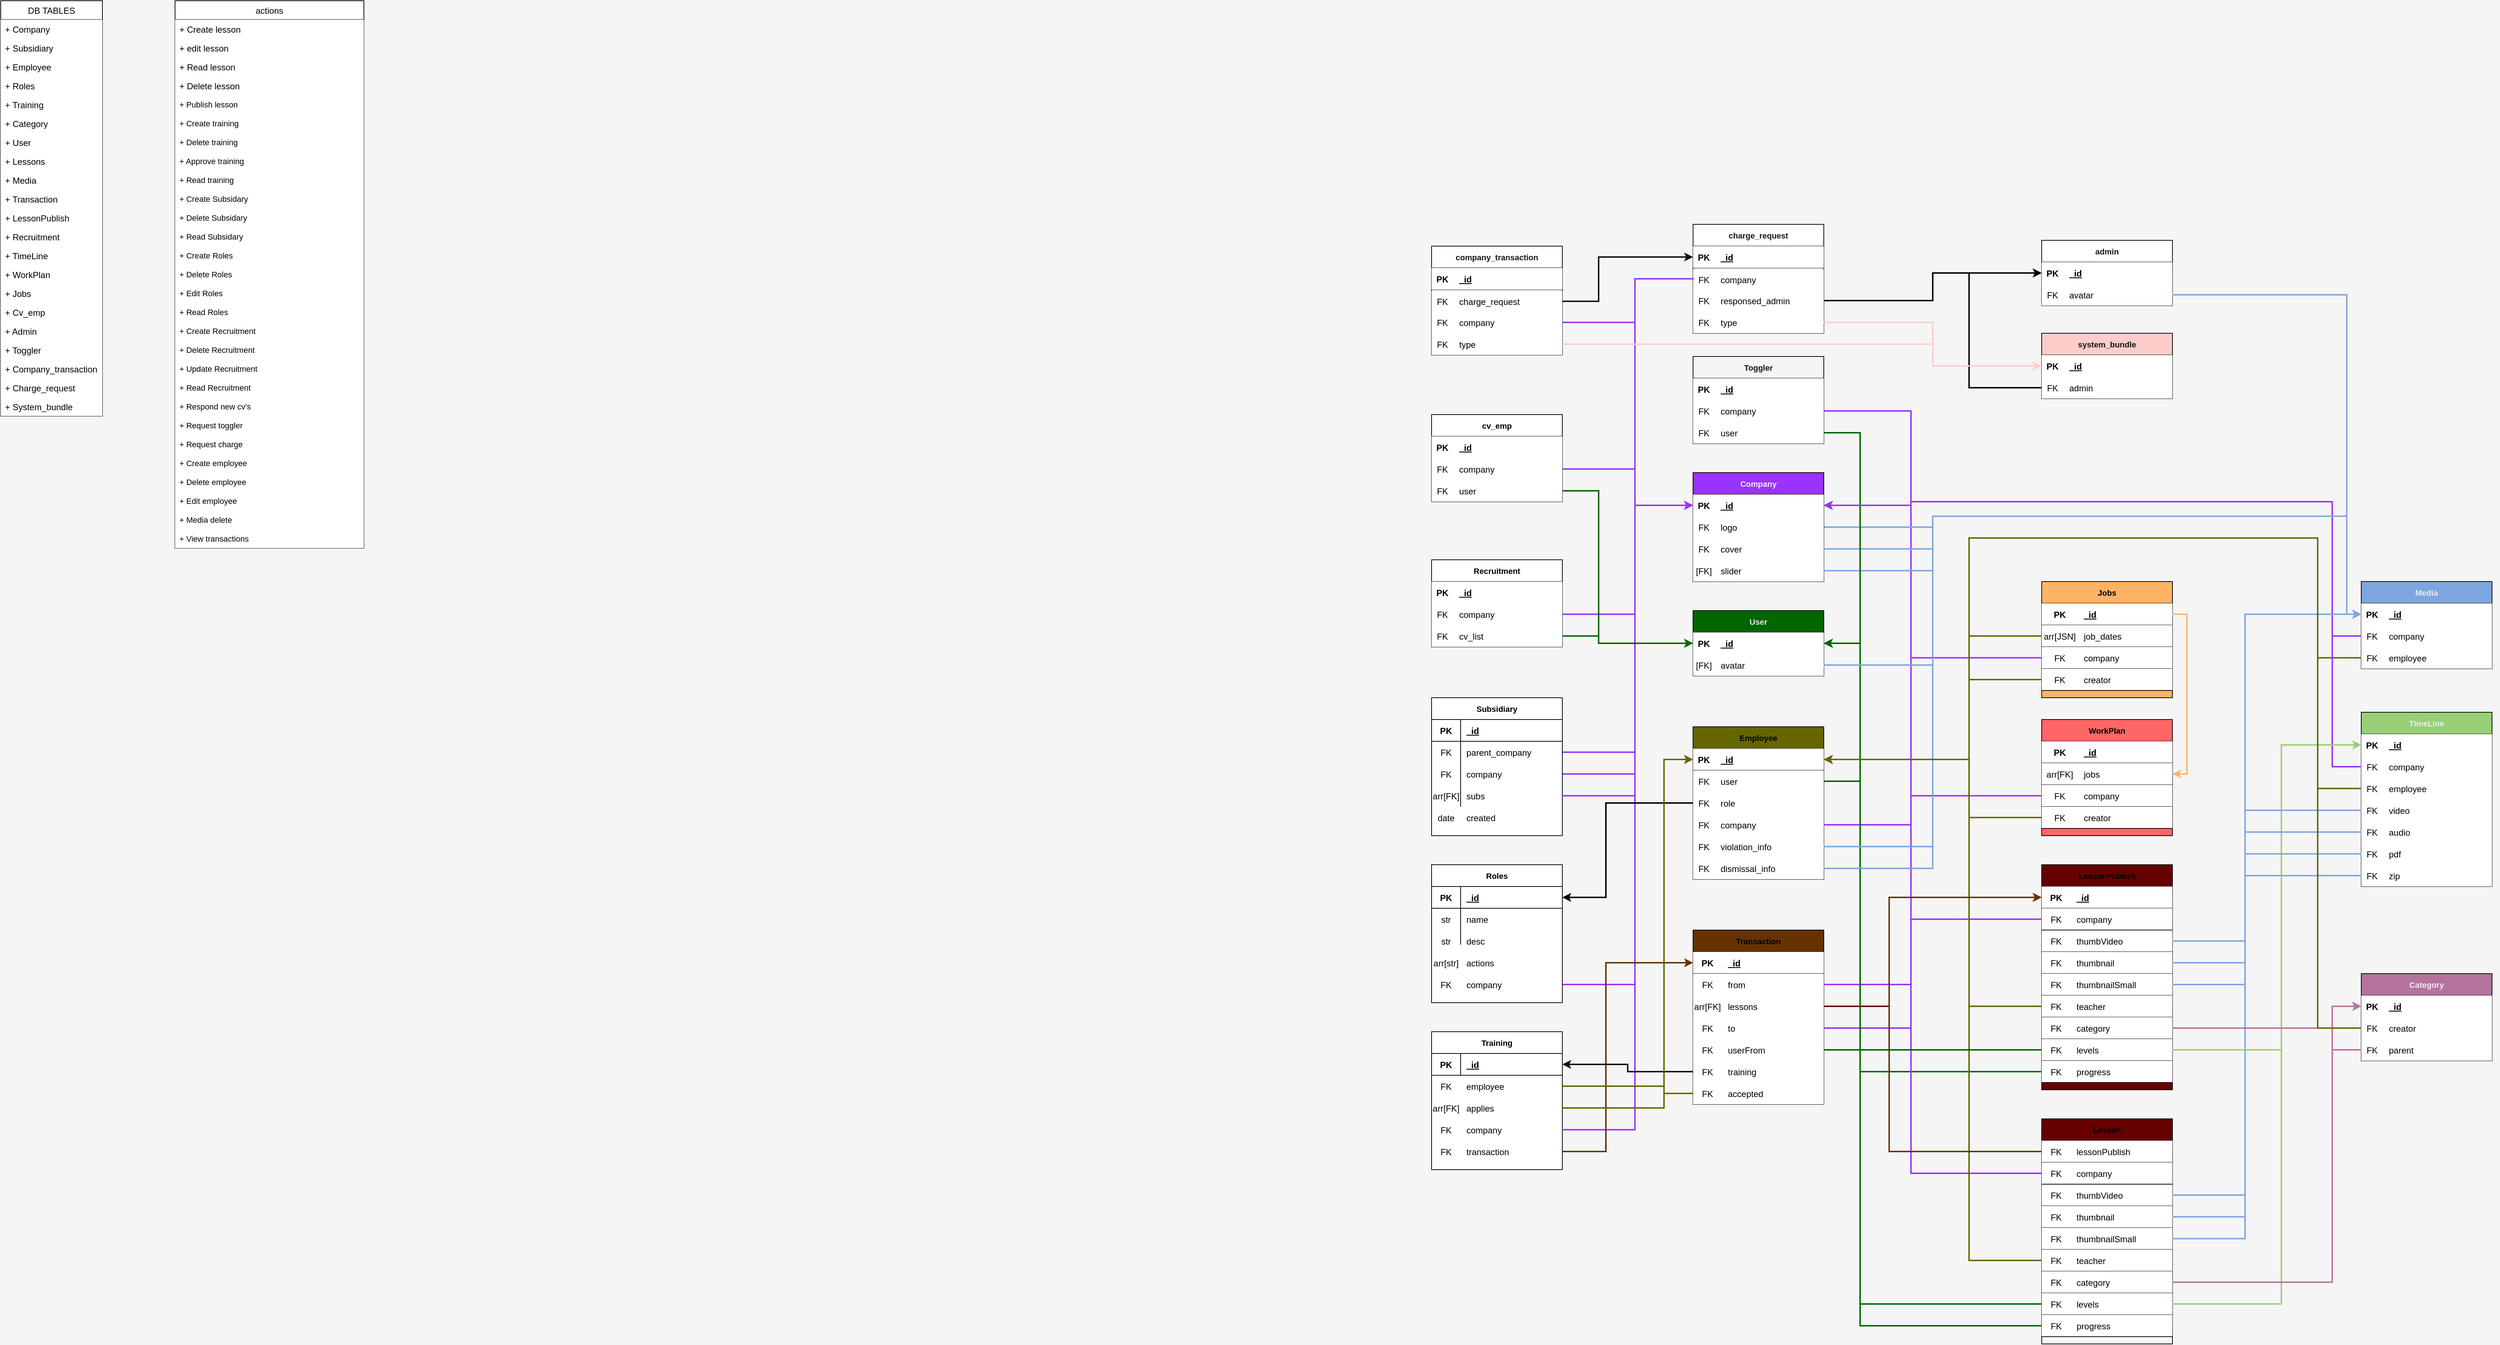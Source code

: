 <mxfile version="13.6.2" type="device" pages="4"><diagram id="2SiBrVE_On1PBGq_nMNd" name="main_diagram"><mxGraphModel dx="1379" dy="821" grid="1" gridSize="10" guides="1" tooltips="1" connect="1" arrows="1" fold="1" page="1" pageScale="1" pageWidth="4681" pageHeight="3300" background="#f5f5f5" math="0" shadow="0"><root><mxCell id="ZbRnrEdAzji7Ieyd-B8h-0"/><mxCell id="ZbRnrEdAzji7Ieyd-B8h-1" parent="ZbRnrEdAzji7Ieyd-B8h-0"/><mxCell id="gaCVHcYPXxus0BbUOiwt-61" style="edgeStyle=orthogonalEdgeStyle;rounded=0;orthogonalLoop=1;jettySize=auto;html=1;entryX=0;entryY=0.5;entryDx=0;entryDy=0;startSize=26;fontSize=11;strokeColor=#9933FF;strokeWidth=2;" parent="ZbRnrEdAzji7Ieyd-B8h-1" source="gaCVHcYPXxus0BbUOiwt-46" target="gaCVHcYPXxus0BbUOiwt-57" edge="1"><mxGeometry relative="1" as="geometry"><Array as="points"><mxPoint x="2290" y="1075"/><mxPoint x="2290" y="735"/></Array></mxGeometry></mxCell><mxCell id="gaCVHcYPXxus0BbUOiwt-62" style="edgeStyle=orthogonalEdgeStyle;rounded=0;orthogonalLoop=1;jettySize=auto;html=1;startSize=26;fontSize=11;entryX=0;entryY=0.5;entryDx=0;entryDy=0;strokeColor=#9933FF;strokeWidth=2;" parent="ZbRnrEdAzji7Ieyd-B8h-1" source="gaCVHcYPXxus0BbUOiwt-49" target="gaCVHcYPXxus0BbUOiwt-57" edge="1"><mxGeometry relative="1" as="geometry"><mxPoint x="2230" y="1070" as="targetPoint"/><Array as="points"><mxPoint x="2290" y="1105"/><mxPoint x="2290" y="735"/></Array></mxGeometry></mxCell><UserObject label="" link="data:action/json, {&quot;actions&quot;: [{&quot;open&quot;: &quot;data:page/id,sfwNaNjVmXHu0QjpDQE0&quot;},{&quot;highlight&quot;:{&quot;cells&quot;:[&quot;x9Dh4_hoB0tg4NXwf1oZ-0&quot;],&quot;opacity&quot;:100, &quot;color&quot;: &quot;red&quot;}}]}" id="gaCVHcYPXxus0BbUOiwt-87"><mxCell style="group;fillColor=#ffffff;" parent="ZbRnrEdAzji7Ieyd-B8h-1" vertex="1" connectable="0"><mxGeometry x="2010" y="1230" width="180" height="190" as="geometry"/></mxCell></UserObject><mxCell id="gaCVHcYPXxus0BbUOiwt-64" value="Roles" style="shape=table;startSize=30;container=1;collapsible=1;childLayout=tableLayout;fixedRows=1;rowLines=0;fontStyle=1;align=center;resizeLast=1;fillColor=none;fontSize=11;" parent="gaCVHcYPXxus0BbUOiwt-87" vertex="1"><mxGeometry width="180" height="190" as="geometry"/></mxCell><mxCell id="gaCVHcYPXxus0BbUOiwt-65" value="" style="shape=partialRectangle;collapsible=0;dropTarget=0;pointerEvents=0;fillColor=none;top=0;left=0;bottom=1;right=0;points=[[0,0.5],[1,0.5]];portConstraint=eastwest;" parent="gaCVHcYPXxus0BbUOiwt-64" vertex="1"><mxGeometry y="30" width="180" height="30" as="geometry"/></mxCell><mxCell id="gaCVHcYPXxus0BbUOiwt-66" value="PK" style="shape=partialRectangle;connectable=0;fillColor=none;top=0;left=0;bottom=0;right=0;fontStyle=1;overflow=hidden;" parent="gaCVHcYPXxus0BbUOiwt-65" vertex="1"><mxGeometry width="40.0" height="30" as="geometry"/></mxCell><mxCell id="gaCVHcYPXxus0BbUOiwt-67" value="_id" style="shape=partialRectangle;connectable=0;fillColor=none;top=0;left=0;bottom=0;right=0;align=left;spacingLeft=6;fontStyle=5;overflow=hidden;" parent="gaCVHcYPXxus0BbUOiwt-65" vertex="1"><mxGeometry x="40.0" width="140.0" height="30" as="geometry"/></mxCell><mxCell id="gaCVHcYPXxus0BbUOiwt-68" value="" style="shape=partialRectangle;collapsible=0;dropTarget=0;pointerEvents=0;fillColor=none;top=0;left=0;bottom=0;right=0;points=[[0,0.5],[1,0.5]];portConstraint=eastwest;" parent="gaCVHcYPXxus0BbUOiwt-64" vertex="1"><mxGeometry y="60" width="180" height="30" as="geometry"/></mxCell><mxCell id="gaCVHcYPXxus0BbUOiwt-69" value="str" style="shape=partialRectangle;connectable=0;fillColor=none;top=0;left=0;bottom=0;right=0;editable=1;overflow=hidden;" parent="gaCVHcYPXxus0BbUOiwt-68" vertex="1"><mxGeometry width="40.0" height="30" as="geometry"/></mxCell><mxCell id="gaCVHcYPXxus0BbUOiwt-70" value="name" style="shape=partialRectangle;connectable=0;fillColor=none;top=0;left=0;bottom=0;right=0;align=left;spacingLeft=6;overflow=hidden;" parent="gaCVHcYPXxus0BbUOiwt-68" vertex="1"><mxGeometry x="40.0" width="140.0" height="30" as="geometry"/></mxCell><mxCell id="gaCVHcYPXxus0BbUOiwt-71" value="" style="shape=partialRectangle;collapsible=0;dropTarget=0;pointerEvents=0;fillColor=none;top=0;left=0;bottom=0;right=0;points=[[0,0.5],[1,0.5]];portConstraint=eastwest;" parent="gaCVHcYPXxus0BbUOiwt-64" vertex="1"><mxGeometry y="90" width="180" height="20" as="geometry"/></mxCell><mxCell id="gaCVHcYPXxus0BbUOiwt-72" value="" style="shape=partialRectangle;connectable=0;fillColor=none;top=0;left=0;bottom=0;right=0;editable=1;overflow=hidden;" parent="gaCVHcYPXxus0BbUOiwt-71" vertex="1"><mxGeometry width="40.0" height="20" as="geometry"/></mxCell><mxCell id="gaCVHcYPXxus0BbUOiwt-73" value="" style="shape=partialRectangle;connectable=0;fillColor=none;top=0;left=0;bottom=0;right=0;align=left;spacingLeft=6;overflow=hidden;" parent="gaCVHcYPXxus0BbUOiwt-71" vertex="1"><mxGeometry x="40.0" width="140.0" height="20" as="geometry"/></mxCell><mxCell id="gaCVHcYPXxus0BbUOiwt-74" value="" style="shape=partialRectangle;collapsible=0;dropTarget=0;pointerEvents=0;fillColor=none;top=0;left=0;bottom=0;right=0;points=[[0,0.5],[1,0.5]];portConstraint=eastwest;" parent="gaCVHcYPXxus0BbUOiwt-87" vertex="1"><mxGeometry y="90" width="180" height="30" as="geometry"/></mxCell><mxCell id="gaCVHcYPXxus0BbUOiwt-75" value="str" style="shape=partialRectangle;connectable=0;fillColor=none;top=0;left=0;bottom=0;right=0;editable=1;overflow=hidden;" parent="gaCVHcYPXxus0BbUOiwt-74" vertex="1"><mxGeometry width="40" height="30" as="geometry"/></mxCell><mxCell id="gaCVHcYPXxus0BbUOiwt-76" value="desc" style="shape=partialRectangle;connectable=0;fillColor=none;top=0;left=0;bottom=0;right=0;align=left;spacingLeft=6;overflow=hidden;" parent="gaCVHcYPXxus0BbUOiwt-74" vertex="1"><mxGeometry x="40" width="140" height="30" as="geometry"/></mxCell><mxCell id="gaCVHcYPXxus0BbUOiwt-77" value="" style="shape=partialRectangle;collapsible=0;dropTarget=0;pointerEvents=0;fillColor=none;top=0;left=0;bottom=0;right=0;points=[[0,0.5],[1,0.5]];portConstraint=eastwest;" parent="gaCVHcYPXxus0BbUOiwt-87" vertex="1"><mxGeometry y="120" width="180" height="30" as="geometry"/></mxCell><mxCell id="gaCVHcYPXxus0BbUOiwt-78" value="arr[str]" style="shape=partialRectangle;connectable=0;fillColor=none;top=0;left=0;bottom=0;right=0;editable=1;overflow=hidden;" parent="gaCVHcYPXxus0BbUOiwt-77" vertex="1"><mxGeometry width="40" height="30" as="geometry"/></mxCell><mxCell id="gaCVHcYPXxus0BbUOiwt-79" value="actions" style="shape=partialRectangle;connectable=0;fillColor=none;top=0;left=0;bottom=0;right=0;align=left;spacingLeft=6;overflow=hidden;" parent="gaCVHcYPXxus0BbUOiwt-77" vertex="1"><mxGeometry x="40" width="140" height="30" as="geometry"/></mxCell><mxCell id="gaCVHcYPXxus0BbUOiwt-80" value="" style="shape=partialRectangle;collapsible=0;dropTarget=0;pointerEvents=0;fillColor=none;top=0;left=0;bottom=0;right=0;points=[[0,0.5],[1,0.5]];portConstraint=eastwest;" parent="gaCVHcYPXxus0BbUOiwt-87" vertex="1"><mxGeometry y="150" width="180" height="30" as="geometry"/></mxCell><mxCell id="gaCVHcYPXxus0BbUOiwt-81" value="FK" style="shape=partialRectangle;connectable=0;fillColor=none;top=0;left=0;bottom=0;right=0;editable=1;overflow=hidden;" parent="gaCVHcYPXxus0BbUOiwt-80" vertex="1"><mxGeometry width="40" height="30" as="geometry"/></mxCell><mxCell id="gaCVHcYPXxus0BbUOiwt-82" value="company" style="shape=partialRectangle;connectable=0;fillColor=none;top=0;left=0;bottom=0;right=0;align=left;spacingLeft=6;overflow=hidden;" parent="gaCVHcYPXxus0BbUOiwt-80" vertex="1"><mxGeometry x="40" width="140" height="30" as="geometry"/></mxCell><UserObject label="" link="data:action/json, {&quot;actions&quot;: [{&quot;open&quot;: &quot;data:page/id,sfwNaNjVmXHu0QjpDQE0&quot;},{&quot;highlight&quot;:{&quot;cells&quot;:[&quot;ZwtbQCyiRSl-jE15nxxL-0&quot;],&quot;opacity&quot;:100, &quot;color&quot;: &quot;red&quot;}}]}" id="gaCVHcYPXxus0BbUOiwt-88"><mxCell style="group;fillColor=#FFFFFF;" parent="ZbRnrEdAzji7Ieyd-B8h-1" vertex="1" connectable="0"><mxGeometry x="2010" y="1000" width="180" height="190" as="geometry"/></mxCell></UserObject><mxCell id="gaCVHcYPXxus0BbUOiwt-42" value="Subsidiary" style="shape=table;startSize=30;container=1;collapsible=1;childLayout=tableLayout;fixedRows=1;rowLines=0;fontStyle=1;align=center;resizeLast=1;fillColor=none;fontSize=11;" parent="gaCVHcYPXxus0BbUOiwt-88" vertex="1"><mxGeometry width="180" height="190" as="geometry"/></mxCell><mxCell id="gaCVHcYPXxus0BbUOiwt-43" value="" style="shape=partialRectangle;collapsible=0;dropTarget=0;pointerEvents=0;fillColor=none;top=0;left=0;bottom=1;right=0;points=[[0,0.5],[1,0.5]];portConstraint=eastwest;" parent="gaCVHcYPXxus0BbUOiwt-42" vertex="1"><mxGeometry y="30" width="180" height="30" as="geometry"/></mxCell><mxCell id="gaCVHcYPXxus0BbUOiwt-44" value="PK" style="shape=partialRectangle;connectable=0;fillColor=none;top=0;left=0;bottom=0;right=0;fontStyle=1;overflow=hidden;" parent="gaCVHcYPXxus0BbUOiwt-43" vertex="1"><mxGeometry width="40.0" height="30" as="geometry"/></mxCell><mxCell id="gaCVHcYPXxus0BbUOiwt-45" value="_id" style="shape=partialRectangle;connectable=0;fillColor=none;top=0;left=0;bottom=0;right=0;align=left;spacingLeft=6;fontStyle=5;overflow=hidden;" parent="gaCVHcYPXxus0BbUOiwt-43" vertex="1"><mxGeometry x="40.0" width="140.0" height="30" as="geometry"/></mxCell><mxCell id="gaCVHcYPXxus0BbUOiwt-46" value="" style="shape=partialRectangle;collapsible=0;dropTarget=0;pointerEvents=0;fillColor=none;top=0;left=0;bottom=0;right=0;points=[[0,0.5],[1,0.5]];portConstraint=eastwest;" parent="gaCVHcYPXxus0BbUOiwt-42" vertex="1"><mxGeometry y="60" width="180" height="30" as="geometry"/></mxCell><mxCell id="gaCVHcYPXxus0BbUOiwt-47" value="FK" style="shape=partialRectangle;connectable=0;fillColor=none;top=0;left=0;bottom=0;right=0;editable=1;overflow=hidden;" parent="gaCVHcYPXxus0BbUOiwt-46" vertex="1"><mxGeometry width="40.0" height="30" as="geometry"/></mxCell><mxCell id="gaCVHcYPXxus0BbUOiwt-48" value="parent_company" style="shape=partialRectangle;connectable=0;fillColor=none;top=0;left=0;bottom=0;right=0;align=left;spacingLeft=6;overflow=hidden;" parent="gaCVHcYPXxus0BbUOiwt-46" vertex="1"><mxGeometry x="40.0" width="140.0" height="30" as="geometry"/></mxCell><mxCell id="gaCVHcYPXxus0BbUOiwt-49" value="" style="shape=partialRectangle;collapsible=0;dropTarget=0;pointerEvents=0;fillColor=none;top=0;left=0;bottom=0;right=0;points=[[0,0.5],[1,0.5]];portConstraint=eastwest;" parent="gaCVHcYPXxus0BbUOiwt-42" vertex="1"><mxGeometry y="90" width="180" height="30" as="geometry"/></mxCell><mxCell id="gaCVHcYPXxus0BbUOiwt-50" value="FK" style="shape=partialRectangle;connectable=0;fillColor=none;top=0;left=0;bottom=0;right=0;editable=1;overflow=hidden;" parent="gaCVHcYPXxus0BbUOiwt-49" vertex="1"><mxGeometry width="40.0" height="30" as="geometry"/></mxCell><mxCell id="gaCVHcYPXxus0BbUOiwt-51" value="company" style="shape=partialRectangle;connectable=0;fillColor=none;top=0;left=0;bottom=0;right=0;align=left;spacingLeft=6;overflow=hidden;" parent="gaCVHcYPXxus0BbUOiwt-49" vertex="1"><mxGeometry x="40.0" width="140.0" height="30" as="geometry"/></mxCell><mxCell id="gaCVHcYPXxus0BbUOiwt-52" value="" style="shape=partialRectangle;collapsible=0;dropTarget=0;pointerEvents=0;fillColor=none;top=0;left=0;bottom=0;right=0;points=[[0,0.5],[1,0.5]];portConstraint=eastwest;" parent="gaCVHcYPXxus0BbUOiwt-42" vertex="1"><mxGeometry y="120" width="180" height="30" as="geometry"/></mxCell><mxCell id="gaCVHcYPXxus0BbUOiwt-53" value="arr[FK]" style="shape=partialRectangle;connectable=0;fillColor=none;top=0;left=0;bottom=0;right=0;editable=1;overflow=hidden;" parent="gaCVHcYPXxus0BbUOiwt-52" vertex="1"><mxGeometry width="40.0" height="30" as="geometry"/></mxCell><mxCell id="gaCVHcYPXxus0BbUOiwt-54" value="subs" style="shape=partialRectangle;connectable=0;fillColor=none;top=0;left=0;bottom=0;right=0;align=left;spacingLeft=6;overflow=hidden;" parent="gaCVHcYPXxus0BbUOiwt-52" vertex="1"><mxGeometry x="40.0" width="140.0" height="30" as="geometry"/></mxCell><mxCell id="gaCVHcYPXxus0BbUOiwt-83" value="" style="shape=partialRectangle;collapsible=0;dropTarget=0;pointerEvents=0;fillColor=none;top=0;left=0;bottom=0;right=0;points=[[0,0.5],[1,0.5]];portConstraint=eastwest;" parent="gaCVHcYPXxus0BbUOiwt-88" vertex="1"><mxGeometry y="150" width="180" height="30" as="geometry"/></mxCell><mxCell id="gaCVHcYPXxus0BbUOiwt-84" value="date" style="shape=partialRectangle;connectable=0;fillColor=none;top=0;left=0;bottom=0;right=0;editable=1;overflow=hidden;" parent="gaCVHcYPXxus0BbUOiwt-83" vertex="1"><mxGeometry width="40" height="30" as="geometry"/></mxCell><mxCell id="gaCVHcYPXxus0BbUOiwt-85" value="created" style="shape=partialRectangle;connectable=0;fillColor=none;top=0;left=0;bottom=0;right=0;align=left;spacingLeft=6;overflow=hidden;" parent="gaCVHcYPXxus0BbUOiwt-83" vertex="1"><mxGeometry x="40" width="140" height="30" as="geometry"/></mxCell><UserObject label="" link="data:action/json, {&quot;actions&quot;: [{&quot;open&quot;: &quot;data:page/id,sfwNaNjVmXHu0QjpDQE0&quot;},{&quot;highlight&quot;:{&quot;cells&quot;:[&quot;ZcErZG0mKLGnckdN7QzU-0&quot;],&quot;opacity&quot;:100, &quot;color&quot;: &quot;red&quot;}}]}" id="QfxaQX1wg8Qe_REm6Fdl-0"><mxCell style="group;fillColor=#666600;fontColor=#E0E0E0;" parent="ZbRnrEdAzji7Ieyd-B8h-1" vertex="1" connectable="0"><mxGeometry x="2370" y="1040" width="180" height="210" as="geometry"/></mxCell></UserObject><mxCell id="gaCVHcYPXxus0BbUOiwt-89" value="Employee" style="shape=table;startSize=30;container=1;collapsible=1;childLayout=tableLayout;fixedRows=1;rowLines=0;fontStyle=1;align=center;resizeLast=1;fillColor=none;fontSize=11;" parent="QfxaQX1wg8Qe_REm6Fdl-0" vertex="1"><mxGeometry width="180" height="210" as="geometry"/></mxCell><mxCell id="D8JoMEwRP09OAx0uRHyw-18" value="" style="shape=partialRectangle;collapsible=0;dropTarget=0;pointerEvents=0;top=0;left=0;bottom=1;right=0;points=[[0,0.5],[1,0.5]];portConstraint=eastwest;" parent="gaCVHcYPXxus0BbUOiwt-89" vertex="1"><mxGeometry y="30" width="180" height="30" as="geometry"/></mxCell><mxCell id="D8JoMEwRP09OAx0uRHyw-19" value="PK" style="shape=partialRectangle;connectable=0;fillColor=none;top=0;left=0;bottom=0;right=0;fontStyle=1;overflow=hidden;" parent="D8JoMEwRP09OAx0uRHyw-18" vertex="1"><mxGeometry width="30" height="30" as="geometry"/></mxCell><mxCell id="D8JoMEwRP09OAx0uRHyw-20" value="_id" style="shape=partialRectangle;connectable=0;fillColor=none;top=0;left=0;bottom=0;right=0;align=left;spacingLeft=6;fontStyle=5;overflow=hidden;" parent="D8JoMEwRP09OAx0uRHyw-18" vertex="1"><mxGeometry x="30" width="150" height="30" as="geometry"/></mxCell><mxCell id="gaCVHcYPXxus0BbUOiwt-90" value="" style="shape=partialRectangle;collapsible=0;dropTarget=0;pointerEvents=0;top=0;left=0;bottom=1;right=0;points=[[0,0.5],[1,0.5]];portConstraint=eastwest;" parent="gaCVHcYPXxus0BbUOiwt-89" vertex="1"><mxGeometry y="60" width="180" height="30" as="geometry"/></mxCell><mxCell id="gaCVHcYPXxus0BbUOiwt-91" value="PK" style="shape=partialRectangle;connectable=0;fillColor=none;top=0;left=0;bottom=0;right=0;fontStyle=1;overflow=hidden;" parent="gaCVHcYPXxus0BbUOiwt-90" vertex="1"><mxGeometry width="30" height="30" as="geometry"/></mxCell><mxCell id="gaCVHcYPXxus0BbUOiwt-92" value="_id" style="shape=partialRectangle;connectable=0;fillColor=none;top=0;left=0;bottom=0;right=0;align=left;spacingLeft=6;fontStyle=5;overflow=hidden;" parent="gaCVHcYPXxus0BbUOiwt-90" vertex="1"><mxGeometry x="30" width="150" height="30" as="geometry"/></mxCell><mxCell id="gaCVHcYPXxus0BbUOiwt-96" value="" style="shape=partialRectangle;collapsible=0;dropTarget=0;pointerEvents=0;fillColor=none;top=0;left=0;bottom=0;right=0;points=[[0,0.5],[1,0.5]];portConstraint=eastwest;" parent="gaCVHcYPXxus0BbUOiwt-89" vertex="1"><mxGeometry y="90" width="180" height="20" as="geometry"/></mxCell><mxCell id="gaCVHcYPXxus0BbUOiwt-97" value="" style="shape=partialRectangle;connectable=0;fillColor=none;top=0;left=0;bottom=0;right=0;editable=1;overflow=hidden;" parent="gaCVHcYPXxus0BbUOiwt-96" vertex="1"><mxGeometry width="30" height="20" as="geometry"/></mxCell><mxCell id="gaCVHcYPXxus0BbUOiwt-98" value="" style="shape=partialRectangle;connectable=0;fillColor=none;top=0;left=0;bottom=0;right=0;align=left;spacingLeft=6;overflow=hidden;" parent="gaCVHcYPXxus0BbUOiwt-96" vertex="1"><mxGeometry x="30" width="150" height="20" as="geometry"/></mxCell><mxCell id="gaCVHcYPXxus0BbUOiwt-115" value="" style="shape=partialRectangle;collapsible=0;dropTarget=0;pointerEvents=0;top=0;left=0;bottom=0;right=0;points=[[0,0.5],[1,0.5]];portConstraint=eastwest;" parent="QfxaQX1wg8Qe_REm6Fdl-0" vertex="1"><mxGeometry y="60" width="180" height="30" as="geometry"/></mxCell><mxCell id="gaCVHcYPXxus0BbUOiwt-116" value="FK" style="shape=partialRectangle;connectable=0;fillColor=none;top=0;left=0;bottom=0;right=0;editable=1;overflow=hidden;" parent="gaCVHcYPXxus0BbUOiwt-115" vertex="1"><mxGeometry width="30" height="30" as="geometry"/></mxCell><mxCell id="gaCVHcYPXxus0BbUOiwt-117" value="user" style="shape=partialRectangle;connectable=0;fillColor=none;top=0;left=0;bottom=0;right=0;align=left;spacingLeft=6;overflow=hidden;" parent="gaCVHcYPXxus0BbUOiwt-115" vertex="1"><mxGeometry x="30" width="150" height="30" as="geometry"/></mxCell><mxCell id="QfxaQX1wg8Qe_REm6Fdl-5" value="" style="shape=partialRectangle;collapsible=0;dropTarget=0;pointerEvents=0;top=0;left=0;bottom=0;right=0;points=[[0,0.5],[1,0.5]];portConstraint=eastwest;" parent="QfxaQX1wg8Qe_REm6Fdl-0" vertex="1"><mxGeometry y="90" width="180" height="30" as="geometry"/></mxCell><mxCell id="QfxaQX1wg8Qe_REm6Fdl-6" value="FK" style="shape=partialRectangle;connectable=0;fillColor=none;top=0;left=0;bottom=0;right=0;editable=1;overflow=hidden;" parent="QfxaQX1wg8Qe_REm6Fdl-5" vertex="1"><mxGeometry width="30" height="30" as="geometry"/></mxCell><mxCell id="QfxaQX1wg8Qe_REm6Fdl-7" value="role" style="shape=partialRectangle;connectable=0;fillColor=none;top=0;left=0;bottom=0;right=0;align=left;spacingLeft=6;overflow=hidden;" parent="QfxaQX1wg8Qe_REm6Fdl-5" vertex="1"><mxGeometry x="30" width="150" height="30" as="geometry"/></mxCell><mxCell id="xNJBQq9bHk5VCTfiSN7g-5" value="" style="shape=partialRectangle;collapsible=0;dropTarget=0;pointerEvents=0;top=0;left=0;bottom=0;right=0;points=[[0,0.5],[1,0.5]];portConstraint=eastwest;" parent="QfxaQX1wg8Qe_REm6Fdl-0" vertex="1"><mxGeometry y="120" width="180" height="30" as="geometry"/></mxCell><mxCell id="xNJBQq9bHk5VCTfiSN7g-6" value="FK" style="shape=partialRectangle;connectable=0;fillColor=none;top=0;left=0;bottom=0;right=0;editable=1;overflow=hidden;" parent="xNJBQq9bHk5VCTfiSN7g-5" vertex="1"><mxGeometry width="30" height="30" as="geometry"/></mxCell><mxCell id="xNJBQq9bHk5VCTfiSN7g-7" value="company" style="shape=partialRectangle;connectable=0;fillColor=none;top=0;left=0;bottom=0;right=0;align=left;spacingLeft=6;overflow=hidden;" parent="xNJBQq9bHk5VCTfiSN7g-5" vertex="1"><mxGeometry x="30" width="150" height="30" as="geometry"/></mxCell><mxCell id="Hn6vy9nynhs8-6z-0KG4-0" value="" style="shape=partialRectangle;collapsible=0;dropTarget=0;pointerEvents=0;top=0;left=0;bottom=0;right=0;points=[[0,0.5],[1,0.5]];portConstraint=eastwest;" parent="QfxaQX1wg8Qe_REm6Fdl-0" vertex="1"><mxGeometry y="180" width="180" height="30" as="geometry"/></mxCell><mxCell id="Hn6vy9nynhs8-6z-0KG4-1" value="FK" style="shape=partialRectangle;connectable=0;fillColor=none;top=0;left=0;bottom=0;right=0;editable=1;overflow=hidden;" parent="Hn6vy9nynhs8-6z-0KG4-0" vertex="1"><mxGeometry width="30" height="30" as="geometry"/></mxCell><mxCell id="Hn6vy9nynhs8-6z-0KG4-2" value="dismissal_info" style="shape=partialRectangle;connectable=0;fillColor=none;top=0;left=0;bottom=0;right=0;align=left;spacingLeft=6;overflow=hidden;" parent="Hn6vy9nynhs8-6z-0KG4-0" vertex="1"><mxGeometry x="30" width="150" height="30" as="geometry"/></mxCell><mxCell id="HqAjorWE6bA5lVdfa1Bx-0" value="" style="shape=partialRectangle;collapsible=0;dropTarget=0;pointerEvents=0;top=0;left=0;bottom=0;right=0;points=[[0,0.5],[1,0.5]];portConstraint=eastwest;" parent="QfxaQX1wg8Qe_REm6Fdl-0" vertex="1"><mxGeometry y="150" width="180" height="30" as="geometry"/></mxCell><mxCell id="HqAjorWE6bA5lVdfa1Bx-1" value="FK" style="shape=partialRectangle;connectable=0;fillColor=none;top=0;left=0;bottom=0;right=0;editable=1;overflow=hidden;" parent="HqAjorWE6bA5lVdfa1Bx-0" vertex="1"><mxGeometry width="30" height="30" as="geometry"/></mxCell><mxCell id="HqAjorWE6bA5lVdfa1Bx-2" value="violation_info" style="shape=partialRectangle;connectable=0;fillColor=none;top=0;left=0;bottom=0;right=0;align=left;spacingLeft=6;overflow=hidden;" parent="HqAjorWE6bA5lVdfa1Bx-0" vertex="1"><mxGeometry x="30" width="150" height="30" as="geometry"/></mxCell><mxCell id="QfxaQX1wg8Qe_REm6Fdl-2" style="edgeStyle=orthogonalEdgeStyle;rounded=0;orthogonalLoop=1;jettySize=auto;html=1;exitX=1;exitY=0.5;exitDx=0;exitDy=0;entryX=0;entryY=0.5;entryDx=0;entryDy=0;startSize=26;fontSize=11;strokeColor=#9933FF;strokeWidth=2;" parent="ZbRnrEdAzji7Ieyd-B8h-1" source="gaCVHcYPXxus0BbUOiwt-80" target="gaCVHcYPXxus0BbUOiwt-57" edge="1"><mxGeometry relative="1" as="geometry"><Array as="points"><mxPoint x="2290" y="1395"/><mxPoint x="2290" y="735"/></Array></mxGeometry></mxCell><mxCell id="Qvexuwo0TY4ucehAj45H-0" value="DB TABLES" style="swimlane;fontStyle=0;childLayout=stackLayout;horizontal=1;startSize=26;horizontalStack=0;resizeParent=1;resizeParentMax=0;resizeLast=0;collapsible=1;marginBottom=0;" parent="ZbRnrEdAzji7Ieyd-B8h-1" vertex="1"><mxGeometry x="40" y="40" width="140" height="572" as="geometry"/></mxCell><UserObject label="+ Company" link="data:action/json, {&quot;actions&quot;: [{&quot;highlight&quot;:{&quot;cells&quot;:[&quot;gaCVHcYPXxus0BbUOiwt-13&quot;],&quot;opacity&quot;:100, &quot;color&quot;: &quot;red&quot;}}]}" id="Qvexuwo0TY4ucehAj45H-1"><mxCell style="text;strokeColor=none;align=left;verticalAlign=top;spacingLeft=4;spacingRight=4;overflow=hidden;rotatable=0;points=[[0,0.5],[1,0.5]];portConstraint=eastwest;fillColor=#ffffff;" parent="Qvexuwo0TY4ucehAj45H-0" vertex="1"><mxGeometry y="26" width="140" height="26" as="geometry"/></mxCell></UserObject><UserObject label="+ Subsidiary" link="data:action/json, {&quot;actions&quot;: [{&quot;highlight&quot;:{&quot;cells&quot;:[&quot;gaCVHcYPXxus0BbUOiwt-88&quot;],&quot;opacity&quot;:100, &quot;color&quot;: &quot;red&quot;}}]}" id="Qvexuwo0TY4ucehAj45H-2"><mxCell style="text;strokeColor=none;align=left;verticalAlign=top;spacingLeft=4;spacingRight=4;overflow=hidden;rotatable=0;points=[[0,0.5],[1,0.5]];portConstraint=eastwest;fillColor=#ffffff;" parent="Qvexuwo0TY4ucehAj45H-0" vertex="1"><mxGeometry y="52" width="140" height="26" as="geometry"/></mxCell></UserObject><UserObject label="+ Employee" link="data:action/json, {&quot;actions&quot;: [{&quot;highlight&quot;:{&quot;cells&quot;:[&quot;QfxaQX1wg8Qe_REm6Fdl-0&quot;],&quot;opacity&quot;:100, &quot;color&quot;: &quot;red&quot;}}]}" id="Qvexuwo0TY4ucehAj45H-3"><mxCell style="text;strokeColor=none;align=left;verticalAlign=top;spacingLeft=4;spacingRight=4;overflow=hidden;rotatable=0;points=[[0,0.5],[1,0.5]];portConstraint=eastwest;fillColor=#ffffff;" parent="Qvexuwo0TY4ucehAj45H-0" vertex="1"><mxGeometry y="78" width="140" height="26" as="geometry"/></mxCell></UserObject><UserObject label="+ Roles&#10;" link="data:action/json, {&quot;actions&quot;: [{&quot;highlight&quot;:{&quot;cells&quot;:[&quot;gaCVHcYPXxus0BbUOiwt-87&quot;],&quot;opacity&quot;:100, &quot;color&quot;: &quot;red&quot;}}]}" id="Qvexuwo0TY4ucehAj45H-4"><mxCell style="text;strokeColor=none;align=left;verticalAlign=top;spacingLeft=4;spacingRight=4;overflow=hidden;rotatable=0;points=[[0,0.5],[1,0.5]];portConstraint=eastwest;fillColor=#ffffff;" parent="Qvexuwo0TY4ucehAj45H-0" vertex="1"><mxGeometry y="104" width="140" height="26" as="geometry"/></mxCell></UserObject><UserObject label="+ Training" link="data:action/json, {&quot;actions&quot;: [{&quot;highlight&quot;:{&quot;cells&quot;:[&quot;QfxaQX1wg8Qe_REm6Fdl-9&quot;],&quot;opacity&quot;:100, &quot;color&quot;: &quot;red&quot;}}]}" id="Qvexuwo0TY4ucehAj45H-5"><mxCell style="text;align=left;verticalAlign=top;spacingLeft=4;spacingRight=4;overflow=hidden;rotatable=0;points=[[0,0.5],[1,0.5]];portConstraint=eastwest;fontStyle=0;fillColor=#FFFFFF;fontColor=#050505;" parent="Qvexuwo0TY4ucehAj45H-0" vertex="1"><mxGeometry y="130" width="140" height="26" as="geometry"/></mxCell></UserObject><UserObject label="+ Category" link="data:action/json, {&quot;actions&quot;: [{&quot;highlight&quot;:{&quot;cells&quot;:[&quot;YT2VeBa1ohdAYvPwls8x-102&quot;],&quot;opacity&quot;:100, &quot;color&quot;: &quot;red&quot;}}]}" id="Qvexuwo0TY4ucehAj45H-6"><mxCell style="text;align=left;verticalAlign=top;spacingLeft=4;spacingRight=4;overflow=hidden;rotatable=0;points=[[0,0.5],[1,0.5]];portConstraint=eastwest;fontStyle=0;fillColor=#FFFFFF;fontColor=#050505;" parent="Qvexuwo0TY4ucehAj45H-0" vertex="1"><mxGeometry y="156" width="140" height="26" as="geometry"/></mxCell></UserObject><UserObject label="+ User" link="data:action/json, {&quot;actions&quot;: [{&quot;highlight&quot;:{&quot;cells&quot;:[&quot;gaCVHcYPXxus0BbUOiwt-100&quot;],&quot;opacity&quot;:100, &quot;color&quot;: &quot;red&quot;}}]}" id="Qvexuwo0TY4ucehAj45H-7"><mxCell style="text;strokeColor=none;align=left;verticalAlign=top;spacingLeft=4;spacingRight=4;overflow=hidden;rotatable=0;points=[[0,0.5],[1,0.5]];portConstraint=eastwest;fillColor=#ffffff;" parent="Qvexuwo0TY4ucehAj45H-0" vertex="1"><mxGeometry y="182" width="140" height="26" as="geometry"/></mxCell></UserObject><UserObject label="+ Lessons" link="data:action/json, {&quot;actions&quot;: [{&quot;highlight&quot;:{&quot;cells&quot;:[&quot;D8JoMEwRP09OAx0uRHyw-38&quot;],&quot;opacity&quot;:100, &quot;color&quot;: &quot;red&quot;}}]}" id="Qvexuwo0TY4ucehAj45H-8"><mxCell style="text;strokeColor=none;align=left;verticalAlign=top;spacingLeft=4;spacingRight=4;overflow=hidden;rotatable=0;points=[[0,0.5],[1,0.5]];portConstraint=eastwest;fillColor=#ffffff;" parent="Qvexuwo0TY4ucehAj45H-0" vertex="1"><mxGeometry y="208" width="140" height="26" as="geometry"/></mxCell></UserObject><UserObject label="+ Media" link="data:action/json, {&quot;actions&quot;: [{&quot;highlight&quot;:{&quot;cells&quot;:[&quot;YT2VeBa1ohdAYvPwls8x-29&quot;],&quot;opacity&quot;:100, &quot;color&quot;: &quot;red&quot;}}]}" id="Qvexuwo0TY4ucehAj45H-9"><mxCell style="text;strokeColor=none;align=left;verticalAlign=top;spacingLeft=4;spacingRight=4;overflow=hidden;rotatable=0;points=[[0,0.5],[1,0.5]];portConstraint=eastwest;fillColor=#ffffff;" parent="Qvexuwo0TY4ucehAj45H-0" vertex="1"><mxGeometry y="234" width="140" height="26" as="geometry"/></mxCell></UserObject><UserObject label="+ Transaction" link="data:action/json, {&quot;actions&quot;: [{&quot;highlight&quot;:{&quot;cells&quot;:[&quot;Vg3_UOQDb6Y8_SwDBPZo-6&quot;],&quot;opacity&quot;:100, &quot;color&quot;: &quot;red&quot;}}]}" id="Qvexuwo0TY4ucehAj45H-11"><mxCell style="text;strokeColor=none;align=left;verticalAlign=top;spacingLeft=4;spacingRight=4;overflow=hidden;rotatable=0;points=[[0,0.5],[1,0.5]];portConstraint=eastwest;fillColor=#ffffff;" parent="Qvexuwo0TY4ucehAj45H-0" vertex="1"><mxGeometry y="260" width="140" height="26" as="geometry"/></mxCell></UserObject><UserObject label="+ LessonPublish" link="data:action/json, {&quot;actions&quot;: [{&quot;highlight&quot;:{&quot;cells&quot;:[&quot;aPqDFKyr1Hkm5L8fl2Fi-3&quot;],&quot;opacity&quot;:100, &quot;color&quot;: &quot;red&quot;}}]}" id="Qvexuwo0TY4ucehAj45H-12"><mxCell style="text;strokeColor=none;align=left;verticalAlign=top;spacingLeft=4;spacingRight=4;overflow=hidden;rotatable=0;points=[[0,0.5],[1,0.5]];portConstraint=eastwest;fontStyle=0;fillColor=#FFFFFF;fontColor=#050505;" parent="Qvexuwo0TY4ucehAj45H-0" vertex="1"><mxGeometry y="286" width="140" height="26" as="geometry"/></mxCell></UserObject><UserObject label="+ Recruitment" link="data:action/json, {&quot;actions&quot;: [{&quot;highlight&quot;:{&quot;cells&quot;:[&quot;iQGqFnpn6z0vkD_w01py-0&quot;],&quot;opacity&quot;:100, &quot;color&quot;: &quot;red&quot;}}]}" id="Qvexuwo0TY4ucehAj45H-13"><mxCell style="text;strokeColor=none;align=left;verticalAlign=top;spacingLeft=4;spacingRight=4;overflow=hidden;rotatable=0;points=[[0,0.5],[1,0.5]];portConstraint=eastwest;fillColor=#ffffff;" parent="Qvexuwo0TY4ucehAj45H-0" vertex="1"><mxGeometry y="312" width="140" height="26" as="geometry"/></mxCell></UserObject><UserObject label="+ TimeLine" link="data:action/json, {&quot;actions&quot;: [{&quot;highlight&quot;:{&quot;cells&quot;:[&quot;YT2VeBa1ohdAYvPwls8x-51&quot;],&quot;opacity&quot;:100, &quot;color&quot;: &quot;red&quot;}}]}" id="Qvexuwo0TY4ucehAj45H-14"><mxCell style="text;strokeColor=none;align=left;verticalAlign=top;spacingLeft=4;spacingRight=4;overflow=hidden;rotatable=0;points=[[0,0.5],[1,0.5]];portConstraint=eastwest;fillColor=#ffffff;" parent="Qvexuwo0TY4ucehAj45H-0" vertex="1"><mxGeometry y="338" width="140" height="26" as="geometry"/></mxCell></UserObject><UserObject label="+ WorkPlan" link="data:action/json, {&quot;actions&quot;: [{&quot;highlight&quot;:{&quot;cells&quot;:[&quot;aPqDFKyr1Hkm5L8fl2Fi-25&quot;],&quot;opacity&quot;:100, &quot;color&quot;: &quot;red&quot;}}]}" id="Qvexuwo0TY4ucehAj45H-15"><mxCell style="text;strokeColor=none;align=left;verticalAlign=top;spacingLeft=4;spacingRight=4;overflow=hidden;rotatable=0;points=[[0,0.5],[1,0.5]];portConstraint=eastwest;fillColor=#ffffff;" parent="Qvexuwo0TY4ucehAj45H-0" vertex="1"><mxGeometry y="364" width="140" height="26" as="geometry"/></mxCell></UserObject><UserObject label="+ Jobs" link="data:action/json, {&quot;actions&quot;: [{&quot;highlight&quot;:{&quot;cells&quot;:[&quot;aPqDFKyr1Hkm5L8fl2Fi-42&quot;],&quot;opacity&quot;:100, &quot;color&quot;: &quot;red&quot;}}]}" id="Qvexuwo0TY4ucehAj45H-16"><mxCell style="text;strokeColor=none;align=left;verticalAlign=top;spacingLeft=4;spacingRight=4;overflow=hidden;rotatable=0;points=[[0,0.5],[1,0.5]];portConstraint=eastwest;fillColor=#ffffff;" parent="Qvexuwo0TY4ucehAj45H-0" vertex="1"><mxGeometry y="390" width="140" height="26" as="geometry"/></mxCell></UserObject><UserObject label="+ Cv_emp" link="data:action/json,{&quot;actions&quot;:[{&quot;highlight&quot;:{&quot;cells&quot;:[&quot;a7KoY0LMC1ry_uwxN0-C-1&quot;],&quot;opacity&quot;:100,&quot;color&quot;:&quot;red&quot;}}]}" id="a7KoY0LMC1ry_uwxN0-C-0"><mxCell style="text;strokeColor=none;align=left;verticalAlign=top;spacingLeft=4;spacingRight=4;overflow=hidden;rotatable=0;points=[[0,0.5],[1,0.5]];portConstraint=eastwest;fillColor=#ffffff;" parent="Qvexuwo0TY4ucehAj45H-0" vertex="1"><mxGeometry y="416" width="140" height="26" as="geometry"/></mxCell></UserObject><UserObject label="+ Admin" link="data:action/json,{&quot;actions&quot;:[{&quot;highlight&quot;:{&quot;cells&quot;:[&quot;x2s6WfTk9vq6PxblOFRI-0&quot;],&quot;opacity&quot;:100,&quot;color&quot;:&quot;red&quot;}}]}" id="YtXajSHEt0VDREO6MXev-0"><mxCell style="text;strokeColor=none;align=left;verticalAlign=top;spacingLeft=4;spacingRight=4;overflow=hidden;rotatable=0;points=[[0,0.5],[1,0.5]];portConstraint=eastwest;fillColor=#ffffff;" parent="Qvexuwo0TY4ucehAj45H-0" vertex="1"><mxGeometry y="442" width="140" height="26" as="geometry"/></mxCell></UserObject><UserObject label="+ Toggler" link="data:action/json,{&quot;actions&quot;:[{&quot;highlight&quot;:{&quot;cells&quot;:[&quot;0wWTXt-tgjGYiqM9osbt-1&quot;],&quot;opacity&quot;:100,&quot;color&quot;:&quot;red&quot;}}]}" id="YtXajSHEt0VDREO6MXev-1"><mxCell style="text;strokeColor=none;align=left;verticalAlign=top;spacingLeft=4;spacingRight=4;overflow=hidden;rotatable=0;points=[[0,0.5],[1,0.5]];portConstraint=eastwest;fillColor=#ffffff;" parent="Qvexuwo0TY4ucehAj45H-0" vertex="1"><mxGeometry y="468" width="140" height="26" as="geometry"/></mxCell></UserObject><UserObject label="+ Company_transaction" link="data:action/json,{&quot;actions&quot;:[{&quot;highlight&quot;:{&quot;cells&quot;:[&quot;0wWTXt-tgjGYiqM9osbt-1&quot;],&quot;opacity&quot;:100,&quot;color&quot;:&quot;red&quot;}}]}" id="YtXajSHEt0VDREO6MXev-2"><mxCell style="text;strokeColor=none;align=left;verticalAlign=top;spacingLeft=4;spacingRight=4;overflow=hidden;rotatable=0;points=[[0,0.5],[1,0.5]];portConstraint=eastwest;fillColor=#ffffff;" parent="Qvexuwo0TY4ucehAj45H-0" vertex="1"><mxGeometry y="494" width="140" height="26" as="geometry"/></mxCell></UserObject><UserObject label="+ Charge_request" link="data:action/json,{&quot;actions&quot;:[{&quot;highlight&quot;:{&quot;cells&quot;:[&quot;0wWTXt-tgjGYiqM9osbt-1&quot;],&quot;opacity&quot;:100,&quot;color&quot;:&quot;red&quot;}}]}" id="YtXajSHEt0VDREO6MXev-3"><mxCell style="text;strokeColor=none;align=left;verticalAlign=top;spacingLeft=4;spacingRight=4;overflow=hidden;rotatable=0;points=[[0,0.5],[1,0.5]];portConstraint=eastwest;fillColor=#ffffff;" parent="Qvexuwo0TY4ucehAj45H-0" vertex="1"><mxGeometry y="520" width="140" height="26" as="geometry"/></mxCell></UserObject><UserObject label="+ System_bundle" link="data:action/json,{&quot;actions&quot;:[{&quot;highlight&quot;:{&quot;cells&quot;:[&quot;0wWTXt-tgjGYiqM9osbt-1&quot;],&quot;opacity&quot;:100,&quot;color&quot;:&quot;red&quot;}}]}" id="YtXajSHEt0VDREO6MXev-4"><mxCell style="text;strokeColor=none;align=left;verticalAlign=top;spacingLeft=4;spacingRight=4;overflow=hidden;rotatable=0;points=[[0,0.5],[1,0.5]];portConstraint=eastwest;fillColor=#ffffff;" parent="Qvexuwo0TY4ucehAj45H-0" vertex="1"><mxGeometry y="546" width="140" height="26" as="geometry"/></mxCell></UserObject><UserObject label="" link="data:action/json, {&quot;actions&quot;: [{&quot;open&quot;: &quot;data:page/id,sfwNaNjVmXHu0QjpDQE0&quot;},{&quot;highlight&quot;:{&quot;cells&quot;:[&quot;gHo6OaM9lhbrcPqzzJz5-0&quot;],&quot;opacity&quot;:100, &quot;color&quot;: &quot;red&quot;}}]}" id="QfxaQX1wg8Qe_REm6Fdl-9"><mxCell style="group;fillColor=#ffffff;" parent="ZbRnrEdAzji7Ieyd-B8h-1" vertex="1" connectable="0"><mxGeometry x="2010" y="1460" width="180" height="190" as="geometry"/></mxCell></UserObject><mxCell id="QfxaQX1wg8Qe_REm6Fdl-10" value="Training" style="shape=table;startSize=30;container=1;collapsible=1;childLayout=tableLayout;fixedRows=1;rowLines=0;fontStyle=1;align=center;resizeLast=1;fillColor=none;fontSize=11;" parent="QfxaQX1wg8Qe_REm6Fdl-9" vertex="1"><mxGeometry width="180" height="190" as="geometry"/></mxCell><mxCell id="QfxaQX1wg8Qe_REm6Fdl-11" value="" style="shape=partialRectangle;collapsible=0;dropTarget=0;pointerEvents=0;fillColor=none;top=0;left=0;bottom=1;right=0;points=[[0,0.5],[1,0.5]];portConstraint=eastwest;" parent="QfxaQX1wg8Qe_REm6Fdl-10" vertex="1"><mxGeometry y="30" width="180" height="30" as="geometry"/></mxCell><mxCell id="QfxaQX1wg8Qe_REm6Fdl-12" value="PK" style="shape=partialRectangle;connectable=0;fillColor=none;top=0;left=0;bottom=0;right=0;fontStyle=1;overflow=hidden;" parent="QfxaQX1wg8Qe_REm6Fdl-11" vertex="1"><mxGeometry width="40.0" height="30" as="geometry"/></mxCell><mxCell id="QfxaQX1wg8Qe_REm6Fdl-13" value="_id" style="shape=partialRectangle;connectable=0;fillColor=none;top=0;left=0;bottom=0;right=0;align=left;spacingLeft=6;fontStyle=5;overflow=hidden;" parent="QfxaQX1wg8Qe_REm6Fdl-11" vertex="1"><mxGeometry x="40.0" width="140.0" height="30" as="geometry"/></mxCell><mxCell id="xNJBQq9bHk5VCTfiSN7g-2" value="arr[FK]" style="shape=partialRectangle;connectable=0;fillColor=none;top=0;left=0;bottom=0;right=0;editable=1;overflow=hidden;" parent="QfxaQX1wg8Qe_REm6Fdl-9" vertex="1"><mxGeometry y="90" width="40" height="30" as="geometry"/></mxCell><mxCell id="QfxaQX1wg8Qe_REm6Fdl-20" value="" style="shape=partialRectangle;collapsible=0;dropTarget=0;pointerEvents=0;fillColor=none;top=0;left=0;bottom=0;right=0;points=[[0,0.5],[1,0.5]];portConstraint=eastwest;" parent="QfxaQX1wg8Qe_REm6Fdl-9" vertex="1"><mxGeometry y="60" width="180" height="30" as="geometry"/></mxCell><mxCell id="QfxaQX1wg8Qe_REm6Fdl-21" value="FK" style="shape=partialRectangle;connectable=0;fillColor=none;top=0;left=0;bottom=0;right=0;editable=1;overflow=hidden;" parent="QfxaQX1wg8Qe_REm6Fdl-20" vertex="1"><mxGeometry width="40" height="30" as="geometry"/></mxCell><mxCell id="QfxaQX1wg8Qe_REm6Fdl-22" value="employee" style="shape=partialRectangle;connectable=0;fillColor=none;top=0;left=0;bottom=0;right=0;align=left;spacingLeft=6;overflow=hidden;" parent="QfxaQX1wg8Qe_REm6Fdl-20" vertex="1"><mxGeometry x="40" width="140" height="30" as="geometry"/></mxCell><mxCell id="xNJBQq9bHk5VCTfiSN7g-1" value="" style="shape=partialRectangle;collapsible=0;dropTarget=0;pointerEvents=0;fillColor=none;top=0;left=0;bottom=0;right=0;points=[[0,0.5],[1,0.5]];portConstraint=eastwest;" parent="QfxaQX1wg8Qe_REm6Fdl-9" vertex="1"><mxGeometry y="90" width="180" height="30" as="geometry"/></mxCell><mxCell id="xNJBQq9bHk5VCTfiSN7g-3" value="applies" style="shape=partialRectangle;connectable=0;fillColor=none;top=0;left=0;bottom=0;right=0;align=left;spacingLeft=6;overflow=hidden;" parent="xNJBQq9bHk5VCTfiSN7g-1" vertex="1"><mxGeometry x="40" width="140" height="30" as="geometry"/></mxCell><mxCell id="xNJBQq9bHk5VCTfiSN7g-9" value="" style="shape=partialRectangle;collapsible=0;dropTarget=0;pointerEvents=0;fillColor=none;top=0;left=0;bottom=0;right=0;points=[[0,0.5],[1,0.5]];portConstraint=eastwest;" parent="QfxaQX1wg8Qe_REm6Fdl-9" vertex="1"><mxGeometry y="120" width="180" height="30" as="geometry"/></mxCell><mxCell id="xNJBQq9bHk5VCTfiSN7g-10" value="FK" style="shape=partialRectangle;connectable=0;fillColor=none;top=0;left=0;bottom=0;right=0;editable=1;overflow=hidden;" parent="xNJBQq9bHk5VCTfiSN7g-9" vertex="1"><mxGeometry width="40" height="30" as="geometry"/></mxCell><mxCell id="xNJBQq9bHk5VCTfiSN7g-11" value="company" style="shape=partialRectangle;connectable=0;fillColor=none;top=0;left=0;bottom=0;right=0;align=left;spacingLeft=6;overflow=hidden;" parent="xNJBQq9bHk5VCTfiSN7g-9" vertex="1"><mxGeometry x="40" width="140" height="30" as="geometry"/></mxCell><mxCell id="xNJBQq9bHk5VCTfiSN7g-12" value="" style="shape=partialRectangle;collapsible=0;dropTarget=0;pointerEvents=0;fillColor=none;top=0;left=0;bottom=0;right=0;points=[[0,0.5],[1,0.5]];portConstraint=eastwest;" parent="QfxaQX1wg8Qe_REm6Fdl-9" vertex="1"><mxGeometry y="150" width="180" height="30" as="geometry"/></mxCell><mxCell id="xNJBQq9bHk5VCTfiSN7g-13" value="FK" style="shape=partialRectangle;connectable=0;fillColor=none;top=0;left=0;bottom=0;right=0;editable=1;overflow=hidden;" parent="xNJBQq9bHk5VCTfiSN7g-12" vertex="1"><mxGeometry width="40" height="30" as="geometry"/></mxCell><mxCell id="xNJBQq9bHk5VCTfiSN7g-14" value="transaction" style="shape=partialRectangle;connectable=0;fillColor=none;top=0;left=0;bottom=0;right=0;align=left;spacingLeft=6;overflow=hidden;" parent="xNJBQq9bHk5VCTfiSN7g-12" vertex="1"><mxGeometry x="40" width="140" height="30" as="geometry"/></mxCell><UserObject label="" link="data:action/json, {&quot;actions&quot;: [{&quot;open&quot;: &quot;data:page/id,sfwNaNjVmXHu0QjpDQE0&quot;},{&quot;highlight&quot;:{&quot;cells&quot;:[&quot;a_FknocRuDaE2--WguJ7-0&quot;],&quot;opacity&quot;:100, &quot;color&quot;: &quot;red&quot;}}]}" id="Vg3_UOQDb6Y8_SwDBPZo-6"><mxCell style="group;fillColor=#663300;" parent="ZbRnrEdAzji7Ieyd-B8h-1" vertex="1" connectable="0"><mxGeometry x="2370" y="1320" width="180" height="240" as="geometry"/></mxCell></UserObject><mxCell id="Vg3_UOQDb6Y8_SwDBPZo-7" value="Transaction" style="shape=table;startSize=30;container=1;collapsible=1;childLayout=tableLayout;fixedRows=1;rowLines=0;fontStyle=1;align=center;resizeLast=1;fillColor=none;fontSize=11;" parent="Vg3_UOQDb6Y8_SwDBPZo-6" vertex="1"><mxGeometry width="180" height="240" as="geometry"/></mxCell><mxCell id="Vg3_UOQDb6Y8_SwDBPZo-8" value="" style="shape=partialRectangle;collapsible=0;dropTarget=0;pointerEvents=0;top=0;left=0;bottom=1;right=0;points=[[0,0.5],[1,0.5]];portConstraint=eastwest;" parent="Vg3_UOQDb6Y8_SwDBPZo-7" vertex="1"><mxGeometry y="30" width="180" height="30" as="geometry"/></mxCell><mxCell id="Vg3_UOQDb6Y8_SwDBPZo-9" value="PK" style="shape=partialRectangle;connectable=0;fillColor=none;top=0;left=0;bottom=0;right=0;fontStyle=1;overflow=hidden;" parent="Vg3_UOQDb6Y8_SwDBPZo-8" vertex="1"><mxGeometry width="40.0" height="30" as="geometry"/></mxCell><mxCell id="Vg3_UOQDb6Y8_SwDBPZo-10" value="_id" style="shape=partialRectangle;connectable=0;fillColor=none;top=0;left=0;bottom=0;right=0;align=left;spacingLeft=6;fontStyle=5;overflow=hidden;" parent="Vg3_UOQDb6Y8_SwDBPZo-8" vertex="1"><mxGeometry x="40.0" width="140.0" height="30" as="geometry"/></mxCell><mxCell id="Vg3_UOQDb6Y8_SwDBPZo-12" value="" style="shape=partialRectangle;collapsible=0;dropTarget=0;pointerEvents=0;top=0;left=0;bottom=0;right=0;points=[[0,0.5],[1,0.5]];portConstraint=eastwest;" parent="Vg3_UOQDb6Y8_SwDBPZo-6" vertex="1"><mxGeometry y="60" width="180" height="30" as="geometry"/></mxCell><mxCell id="Vg3_UOQDb6Y8_SwDBPZo-13" value="FK" style="shape=partialRectangle;connectable=0;fillColor=none;top=0;left=0;bottom=0;right=0;editable=1;overflow=hidden;" parent="Vg3_UOQDb6Y8_SwDBPZo-12" vertex="1"><mxGeometry width="40" height="30" as="geometry"/></mxCell><mxCell id="Vg3_UOQDb6Y8_SwDBPZo-14" value="from" style="shape=partialRectangle;connectable=0;fillColor=none;top=0;left=0;bottom=0;right=0;align=left;spacingLeft=6;overflow=hidden;" parent="Vg3_UOQDb6Y8_SwDBPZo-12" vertex="1"><mxGeometry x="40" width="140" height="30" as="geometry"/></mxCell><mxCell id="Vg3_UOQDb6Y8_SwDBPZo-15" value="" style="shape=partialRectangle;collapsible=0;dropTarget=0;pointerEvents=0;top=0;left=0;bottom=0;right=0;points=[[0,0.5],[1,0.5]];portConstraint=eastwest;align=left;" parent="Vg3_UOQDb6Y8_SwDBPZo-6" vertex="1"><mxGeometry y="90" width="180" height="30" as="geometry"/></mxCell><mxCell id="Vg3_UOQDb6Y8_SwDBPZo-17" value="" style="shape=partialRectangle;collapsible=0;dropTarget=0;pointerEvents=0;top=0;left=0;bottom=0;right=0;points=[[0,0.5],[1,0.5]];portConstraint=eastwest;" parent="Vg3_UOQDb6Y8_SwDBPZo-6" vertex="1"><mxGeometry y="120" width="180" height="30" as="geometry"/></mxCell><mxCell id="Vg3_UOQDb6Y8_SwDBPZo-18" value="FK" style="shape=partialRectangle;connectable=0;fillColor=none;top=0;left=0;bottom=0;right=0;editable=1;overflow=hidden;" parent="Vg3_UOQDb6Y8_SwDBPZo-17" vertex="1"><mxGeometry width="40" height="30" as="geometry"/></mxCell><mxCell id="Vg3_UOQDb6Y8_SwDBPZo-19" value="to" style="shape=partialRectangle;connectable=0;fillColor=none;top=0;left=0;bottom=0;right=0;align=left;spacingLeft=6;overflow=hidden;" parent="Vg3_UOQDb6Y8_SwDBPZo-17" vertex="1"><mxGeometry x="40" width="140" height="30" as="geometry"/></mxCell><mxCell id="Vg3_UOQDb6Y8_SwDBPZo-20" value="" style="shape=partialRectangle;collapsible=0;dropTarget=0;pointerEvents=0;top=0;left=0;bottom=0;right=0;points=[[0,0.5],[1,0.5]];portConstraint=eastwest;" parent="Vg3_UOQDb6Y8_SwDBPZo-6" vertex="1"><mxGeometry y="150" width="180" height="30" as="geometry"/></mxCell><mxCell id="Vg3_UOQDb6Y8_SwDBPZo-21" value="FK" style="shape=partialRectangle;connectable=0;fillColor=none;top=0;left=0;bottom=0;right=0;editable=1;overflow=hidden;" parent="Vg3_UOQDb6Y8_SwDBPZo-20" vertex="1"><mxGeometry width="40" height="30" as="geometry"/></mxCell><mxCell id="Vg3_UOQDb6Y8_SwDBPZo-22" value="userFrom" style="shape=partialRectangle;connectable=0;fillColor=none;top=0;left=0;bottom=0;right=0;align=left;spacingLeft=6;overflow=hidden;" parent="Vg3_UOQDb6Y8_SwDBPZo-20" vertex="1"><mxGeometry x="40" width="140" height="30" as="geometry"/></mxCell><mxCell id="aPqDFKyr1Hkm5L8fl2Fi-21" value="" style="shape=partialRectangle;collapsible=0;dropTarget=0;pointerEvents=0;top=0;left=0;bottom=0;right=0;points=[[0,0.5],[1,0.5]];portConstraint=eastwest;" parent="Vg3_UOQDb6Y8_SwDBPZo-6" vertex="1"><mxGeometry y="90" width="180" height="30" as="geometry"/></mxCell><mxCell id="aPqDFKyr1Hkm5L8fl2Fi-22" value="arr[FK]" style="shape=partialRectangle;connectable=0;fillColor=none;top=0;left=0;bottom=0;right=0;editable=1;overflow=hidden;" parent="aPqDFKyr1Hkm5L8fl2Fi-21" vertex="1"><mxGeometry width="40" height="30" as="geometry"/></mxCell><mxCell id="aPqDFKyr1Hkm5L8fl2Fi-23" value="lessons" style="shape=partialRectangle;connectable=0;fillColor=none;top=0;left=0;bottom=0;right=0;align=left;spacingLeft=6;overflow=hidden;" parent="aPqDFKyr1Hkm5L8fl2Fi-21" vertex="1"><mxGeometry x="40" width="140" height="30" as="geometry"/></mxCell><mxCell id="Vg3_UOQDb6Y8_SwDBPZo-31" style="edgeStyle=orthogonalEdgeStyle;rounded=0;orthogonalLoop=1;jettySize=auto;html=1;exitX=1;exitY=0.5;exitDx=0;exitDy=0;entryX=1;entryY=0.5;entryDx=0;entryDy=0;startSize=26;fontSize=11;fontColor=#A1A1A1;strokeColor=#9933FF;strokeWidth=2;" parent="ZbRnrEdAzji7Ieyd-B8h-1" source="Vg3_UOQDb6Y8_SwDBPZo-12" target="gaCVHcYPXxus0BbUOiwt-57" edge="1"><mxGeometry relative="1" as="geometry"><Array as="points"><mxPoint x="2670" y="1395"/><mxPoint x="2670" y="735"/></Array></mxGeometry></mxCell><mxCell id="Vg3_UOQDb6Y8_SwDBPZo-32" style="edgeStyle=orthogonalEdgeStyle;rounded=0;orthogonalLoop=1;jettySize=auto;html=1;exitX=1;exitY=0.5;exitDx=0;exitDy=0;entryX=1;entryY=0.5;entryDx=0;entryDy=0;startSize=26;fontSize=11;fontColor=#A1A1A1;strokeColor=#9933FF;strokeWidth=2;" parent="ZbRnrEdAzji7Ieyd-B8h-1" source="Vg3_UOQDb6Y8_SwDBPZo-17" target="gaCVHcYPXxus0BbUOiwt-57" edge="1"><mxGeometry relative="1" as="geometry"><Array as="points"><mxPoint x="2670" y="1455"/><mxPoint x="2670" y="735"/></Array></mxGeometry></mxCell><mxCell id="Vg3_UOQDb6Y8_SwDBPZo-33" style="edgeStyle=orthogonalEdgeStyle;rounded=0;orthogonalLoop=1;jettySize=auto;html=1;exitX=1;exitY=0.5;exitDx=0;exitDy=0;entryX=1;entryY=0.5;entryDx=0;entryDy=0;startSize=26;fontSize=11;fontColor=#A1A1A1;strokeColor=#9933FF;strokeWidth=2;" parent="ZbRnrEdAzji7Ieyd-B8h-1" source="xNJBQq9bHk5VCTfiSN7g-5" target="gaCVHcYPXxus0BbUOiwt-57" edge="1"><mxGeometry relative="1" as="geometry"><Array as="points"><mxPoint x="2670" y="1175"/><mxPoint x="2670" y="735"/></Array></mxGeometry></mxCell><mxCell id="Vg3_UOQDb6Y8_SwDBPZo-35" style="edgeStyle=orthogonalEdgeStyle;rounded=0;orthogonalLoop=1;jettySize=auto;html=1;exitX=1;exitY=0.5;exitDx=0;exitDy=0;entryX=0;entryY=0.5;entryDx=0;entryDy=0;startSize=26;fontSize=11;fontColor=#A1A1A1;strokeColor=#9933FF;strokeWidth=2;" parent="ZbRnrEdAzji7Ieyd-B8h-1" source="xNJBQq9bHk5VCTfiSN7g-9" target="gaCVHcYPXxus0BbUOiwt-57" edge="1"><mxGeometry relative="1" as="geometry"><Array as="points"><mxPoint x="2290" y="1595"/><mxPoint x="2290" y="735"/></Array></mxGeometry></mxCell><mxCell id="Vg3_UOQDb6Y8_SwDBPZo-36" style="edgeStyle=orthogonalEdgeStyle;rounded=0;orthogonalLoop=1;jettySize=auto;html=1;exitX=1;exitY=0.5;exitDx=0;exitDy=0;entryX=0;entryY=0.5;entryDx=0;entryDy=0;startSize=26;fontSize=11;fontColor=#663300;strokeColor=#663300;strokeWidth=2;" parent="ZbRnrEdAzji7Ieyd-B8h-1" source="xNJBQq9bHk5VCTfiSN7g-12" target="Vg3_UOQDb6Y8_SwDBPZo-8" edge="1"><mxGeometry relative="1" as="geometry"><Array as="points"><mxPoint x="2250" y="1625"/><mxPoint x="2250" y="1365"/></Array></mxGeometry></mxCell><mxCell id="Vg3_UOQDb6Y8_SwDBPZo-38" style="edgeStyle=orthogonalEdgeStyle;rounded=0;orthogonalLoop=1;jettySize=auto;html=1;exitX=1;exitY=0.5;exitDx=0;exitDy=0;entryX=1;entryY=0.5;entryDx=0;entryDy=0;startSize=26;fontSize=11;fontColor=#A1A1A1;strokeColor=#006600;strokeWidth=2;" parent="ZbRnrEdAzji7Ieyd-B8h-1" source="gaCVHcYPXxus0BbUOiwt-115" target="gaCVHcYPXxus0BbUOiwt-101" edge="1"><mxGeometry relative="1" as="geometry"><Array as="points"><mxPoint x="2600" y="1115"/><mxPoint x="2600" y="925"/></Array></mxGeometry></mxCell><mxCell id="Vg3_UOQDb6Y8_SwDBPZo-41" style="edgeStyle=orthogonalEdgeStyle;rounded=0;orthogonalLoop=1;jettySize=auto;html=1;exitX=0;exitY=0.5;exitDx=0;exitDy=0;entryX=1;entryY=0.5;entryDx=0;entryDy=0;startSize=26;strokeColor=#000000;fontSize=11;fontColor=#A1A1A1;strokeWidth=2;" parent="ZbRnrEdAzji7Ieyd-B8h-1" source="QfxaQX1wg8Qe_REm6Fdl-5" target="gaCVHcYPXxus0BbUOiwt-65" edge="1"><mxGeometry relative="1" as="geometry"><Array as="points"><mxPoint x="2250" y="1145"/><mxPoint x="2250" y="1275"/></Array></mxGeometry></mxCell><UserObject label="" link="data:action/json, {&quot;actions&quot;: [{&quot;open&quot;: &quot;data:page/id,sfwNaNjVmXHu0QjpDQE0&quot;},{&quot;highlight&quot;:{&quot;cells&quot;:[&quot;d3XCYTdx5FrlGryIjxuz-0&quot;],&quot;opacity&quot;:100, &quot;color&quot;: &quot;red&quot;}}]}" id="iQGqFnpn6z0vkD_w01py-0"><mxCell style="group" parent="ZbRnrEdAzji7Ieyd-B8h-1" vertex="1" connectable="0"><mxGeometry x="2010" y="810" width="190" height="120" as="geometry"/></mxCell></UserObject><mxCell id="iQGqFnpn6z0vkD_w01py-1" value="Recruitment" style="shape=table;startSize=30;container=1;collapsible=1;childLayout=tableLayout;fixedRows=1;rowLines=0;fontStyle=1;align=center;resizeLast=1;fontSize=11;" parent="iQGqFnpn6z0vkD_w01py-0" vertex="1"><mxGeometry width="180" height="120" as="geometry"><mxRectangle width="100" height="30" as="alternateBounds"/></mxGeometry></mxCell><mxCell id="iQGqFnpn6z0vkD_w01py-2" value="" style="shape=partialRectangle;collapsible=0;dropTarget=0;pointerEvents=0;fillColor=none;top=0;left=0;bottom=1;right=0;points=[[0,0.5],[1,0.5]];portConstraint=eastwest;" parent="iQGqFnpn6z0vkD_w01py-1" vertex="1"><mxGeometry y="30" width="180" height="30" as="geometry"/></mxCell><mxCell id="iQGqFnpn6z0vkD_w01py-3" value="PK" style="shape=partialRectangle;connectable=0;top=0;left=0;bottom=0;right=0;fontStyle=1;overflow=hidden;" parent="iQGqFnpn6z0vkD_w01py-2" vertex="1"><mxGeometry width="30" height="30" as="geometry"/></mxCell><mxCell id="iQGqFnpn6z0vkD_w01py-4" value="_id" style="shape=partialRectangle;connectable=0;top=0;left=0;bottom=0;right=0;align=left;spacingLeft=6;fontStyle=5;overflow=hidden;" parent="iQGqFnpn6z0vkD_w01py-2" vertex="1"><mxGeometry x="30" width="150" height="30" as="geometry"/></mxCell><mxCell id="iQGqFnpn6z0vkD_w01py-5" value="" style="shape=partialRectangle;collapsible=0;dropTarget=0;pointerEvents=0;fillColor=none;top=0;left=0;bottom=0;right=0;points=[[0,0.5],[1,0.5]];portConstraint=eastwest;" parent="iQGqFnpn6z0vkD_w01py-1" vertex="1"><mxGeometry y="60" width="180" height="30" as="geometry"/></mxCell><mxCell id="iQGqFnpn6z0vkD_w01py-6" value="FK" style="shape=partialRectangle;connectable=0;top=0;left=0;bottom=0;right=0;editable=1;overflow=hidden;" parent="iQGqFnpn6z0vkD_w01py-5" vertex="1"><mxGeometry width="30" height="30" as="geometry"/></mxCell><mxCell id="iQGqFnpn6z0vkD_w01py-7" value="company" style="shape=partialRectangle;connectable=0;top=0;left=0;bottom=0;right=0;align=left;spacingLeft=6;overflow=hidden;" parent="iQGqFnpn6z0vkD_w01py-5" vertex="1"><mxGeometry x="30" width="150" height="30" as="geometry"/></mxCell><mxCell id="iQGqFnpn6z0vkD_w01py-14" value="" style="shape=partialRectangle;collapsible=0;dropTarget=0;pointerEvents=0;fillColor=none;top=0;left=0;bottom=0;right=0;points=[[0,0.5],[1,0.5]];portConstraint=eastwest;" parent="iQGqFnpn6z0vkD_w01py-0" vertex="1"><mxGeometry y="90" width="180" height="30" as="geometry"/></mxCell><mxCell id="iQGqFnpn6z0vkD_w01py-15" value="FK" style="shape=partialRectangle;connectable=0;top=0;left=0;bottom=0;right=0;editable=1;overflow=hidden;" parent="iQGqFnpn6z0vkD_w01py-14" vertex="1"><mxGeometry width="30" height="30" as="geometry"/></mxCell><mxCell id="iQGqFnpn6z0vkD_w01py-16" value="cv_list" style="shape=partialRectangle;connectable=0;top=0;left=0;bottom=0;right=0;align=left;spacingLeft=6;overflow=hidden;" parent="iQGqFnpn6z0vkD_w01py-14" vertex="1"><mxGeometry x="30" width="150" height="30" as="geometry"/></mxCell><mxCell id="iQGqFnpn6z0vkD_w01py-18" style="edgeStyle=orthogonalEdgeStyle;rounded=0;orthogonalLoop=1;jettySize=auto;html=1;exitX=1;exitY=0.5;exitDx=0;exitDy=0;startSize=26;fontSize=11;fontColor=#A1A1A1;strokeColor=#006600;strokeWidth=2;entryX=0;entryY=0.5;entryDx=0;entryDy=0;" parent="ZbRnrEdAzji7Ieyd-B8h-1" source="iQGqFnpn6z0vkD_w01py-14" target="gaCVHcYPXxus0BbUOiwt-101" edge="1"><mxGeometry relative="1" as="geometry"><Array as="points"><mxPoint x="2240" y="915"/><mxPoint x="2240" y="925"/></Array></mxGeometry></mxCell><mxCell id="iQGqFnpn6z0vkD_w01py-17" style="edgeStyle=orthogonalEdgeStyle;rounded=0;orthogonalLoop=1;jettySize=auto;html=1;exitX=1;exitY=0.5;exitDx=0;exitDy=0;entryX=0;entryY=0.5;entryDx=0;entryDy=0;startSize=26;fontSize=11;fontColor=#A1A1A1;strokeColor=#9933FF;strokeWidth=2;" parent="ZbRnrEdAzji7Ieyd-B8h-1" source="iQGqFnpn6z0vkD_w01py-5" target="gaCVHcYPXxus0BbUOiwt-57" edge="1"><mxGeometry relative="1" as="geometry"><Array as="points"><mxPoint x="2290" y="885"/><mxPoint x="2290" y="735"/></Array></mxGeometry></mxCell><mxCell id="aPqDFKyr1Hkm5L8fl2Fi-0" style="edgeStyle=orthogonalEdgeStyle;rounded=0;orthogonalLoop=1;jettySize=auto;html=1;exitX=1;exitY=0.5;exitDx=0;exitDy=0;entryX=0;entryY=0.5;entryDx=0;entryDy=0;strokeColor=#9933FF;strokeWidth=2;" parent="ZbRnrEdAzji7Ieyd-B8h-1" source="gaCVHcYPXxus0BbUOiwt-52" target="gaCVHcYPXxus0BbUOiwt-57" edge="1"><mxGeometry relative="1" as="geometry"><Array as="points"><mxPoint x="2290" y="1135"/><mxPoint x="2290" y="735"/></Array></mxGeometry></mxCell><mxCell id="aPqDFKyr1Hkm5L8fl2Fi-2" style="edgeStyle=orthogonalEdgeStyle;rounded=0;orthogonalLoop=1;jettySize=auto;html=1;exitX=1;exitY=0.5;exitDx=0;exitDy=0;entryX=1;entryY=0.5;entryDx=0;entryDy=0;strokeWidth=2;fontColor=#EDEDED;strokeColor=#006600;" parent="ZbRnrEdAzji7Ieyd-B8h-1" source="Vg3_UOQDb6Y8_SwDBPZo-20" target="gaCVHcYPXxus0BbUOiwt-101" edge="1"><mxGeometry relative="1" as="geometry"><Array as="points"><mxPoint x="2600" y="1485"/><mxPoint x="2600" y="925"/></Array></mxGeometry></mxCell><UserObject label="" link="data:action/json, {&quot;actions&quot;: [{&quot;open&quot;: &quot;data:page/id,sfwNaNjVmXHu0QjpDQE0&quot;},{&quot;highlight&quot;:{&quot;cells&quot;:[&quot;lJUb4WAxrqiyCjfgmUkl-29&quot;],&quot;opacity&quot;:100, &quot;color&quot;: &quot;red&quot;}}]}" id="aPqDFKyr1Hkm5L8fl2Fi-3"><mxCell style="group;fillColor=#660000;fontColor=#E3E3E3;" parent="ZbRnrEdAzji7Ieyd-B8h-1" vertex="1" connectable="0"><mxGeometry x="2850" y="1230" width="180" height="310" as="geometry"/></mxCell></UserObject><mxCell id="aPqDFKyr1Hkm5L8fl2Fi-4" value="LessonPublish" style="shape=table;startSize=30;container=1;collapsible=1;childLayout=tableLayout;fixedRows=1;rowLines=0;fontStyle=1;align=center;resizeLast=1;fillColor=none;fontSize=11;" parent="aPqDFKyr1Hkm5L8fl2Fi-3" vertex="1"><mxGeometry width="180" height="310" as="geometry"/></mxCell><mxCell id="aPqDFKyr1Hkm5L8fl2Fi-5" value="" style="shape=partialRectangle;collapsible=0;dropTarget=0;pointerEvents=0;top=0;left=0;bottom=1;right=0;points=[[0,0.5],[1,0.5]];portConstraint=eastwest;" parent="aPqDFKyr1Hkm5L8fl2Fi-4" vertex="1"><mxGeometry y="30" width="180" height="30" as="geometry"/></mxCell><mxCell id="aPqDFKyr1Hkm5L8fl2Fi-6" value="PK" style="shape=partialRectangle;connectable=0;fillColor=none;top=0;left=0;bottom=0;right=0;fontStyle=1;overflow=hidden;" parent="aPqDFKyr1Hkm5L8fl2Fi-5" vertex="1"><mxGeometry width="40.0" height="30" as="geometry"/></mxCell><mxCell id="aPqDFKyr1Hkm5L8fl2Fi-7" value="_id" style="shape=partialRectangle;connectable=0;fillColor=none;top=0;left=0;bottom=0;right=0;align=left;spacingLeft=6;fontStyle=5;overflow=hidden;" parent="aPqDFKyr1Hkm5L8fl2Fi-5" vertex="1"><mxGeometry x="40.0" width="140.0" height="30" as="geometry"/></mxCell><mxCell id="D8JoMEwRP09OAx0uRHyw-4" value="" style="shape=partialRectangle;collapsible=0;dropTarget=0;pointerEvents=0;top=0;left=0;bottom=1;right=0;points=[[0,0.5],[1,0.5]];portConstraint=eastwest;" parent="aPqDFKyr1Hkm5L8fl2Fi-3" vertex="1"><mxGeometry y="90" width="180" height="30" as="geometry"/></mxCell><mxCell id="D8JoMEwRP09OAx0uRHyw-5" value="FK" style="shape=partialRectangle;connectable=0;fillColor=none;top=0;left=0;bottom=0;right=0;fontStyle=0;overflow=hidden;" parent="D8JoMEwRP09OAx0uRHyw-4" vertex="1"><mxGeometry width="40.0" height="30" as="geometry"/></mxCell><mxCell id="D8JoMEwRP09OAx0uRHyw-6" value="thumbVideo" style="shape=partialRectangle;connectable=0;fillColor=none;top=0;left=0;bottom=0;right=0;align=left;spacingLeft=6;fontStyle=0;overflow=hidden;" parent="D8JoMEwRP09OAx0uRHyw-4" vertex="1"><mxGeometry x="40.0" width="140.0" height="30" as="geometry"/></mxCell><mxCell id="D8JoMEwRP09OAx0uRHyw-0" value="" style="shape=partialRectangle;collapsible=0;dropTarget=0;pointerEvents=0;top=0;left=0;bottom=1;right=0;points=[[0,0.5],[1,0.5]];portConstraint=eastwest;" parent="aPqDFKyr1Hkm5L8fl2Fi-3" vertex="1"><mxGeometry y="60" width="180" height="30" as="geometry"/></mxCell><mxCell id="D8JoMEwRP09OAx0uRHyw-1" value="FK" style="shape=partialRectangle;connectable=0;fillColor=none;top=0;left=0;bottom=0;right=0;fontStyle=0;overflow=hidden;" parent="D8JoMEwRP09OAx0uRHyw-0" vertex="1"><mxGeometry width="40.0" height="30" as="geometry"/></mxCell><mxCell id="D8JoMEwRP09OAx0uRHyw-2" value="company" style="shape=partialRectangle;connectable=0;fillColor=none;top=0;left=0;bottom=0;right=0;align=left;spacingLeft=6;fontStyle=0;overflow=hidden;" parent="D8JoMEwRP09OAx0uRHyw-0" vertex="1"><mxGeometry x="40.0" width="140.0" height="30" as="geometry"/></mxCell><mxCell id="D8JoMEwRP09OAx0uRHyw-11" value="" style="shape=partialRectangle;collapsible=0;dropTarget=0;pointerEvents=0;top=0;left=0;bottom=1;right=0;points=[[0,0.5],[1,0.5]];portConstraint=eastwest;" parent="aPqDFKyr1Hkm5L8fl2Fi-3" vertex="1"><mxGeometry y="120" width="180" height="30" as="geometry"/></mxCell><mxCell id="D8JoMEwRP09OAx0uRHyw-12" value="FK" style="shape=partialRectangle;connectable=0;fillColor=none;top=0;left=0;bottom=0;right=0;fontStyle=0;overflow=hidden;" parent="D8JoMEwRP09OAx0uRHyw-11" vertex="1"><mxGeometry width="40.0" height="30" as="geometry"/></mxCell><mxCell id="D8JoMEwRP09OAx0uRHyw-13" value="thumbnail" style="shape=partialRectangle;connectable=0;fillColor=none;top=0;left=0;bottom=0;right=0;align=left;spacingLeft=6;fontStyle=0;overflow=hidden;" parent="D8JoMEwRP09OAx0uRHyw-11" vertex="1"><mxGeometry x="40.0" width="140.0" height="30" as="geometry"/></mxCell><mxCell id="D8JoMEwRP09OAx0uRHyw-14" value="" style="shape=partialRectangle;collapsible=0;dropTarget=0;pointerEvents=0;top=0;left=0;bottom=1;right=0;points=[[0,0.5],[1,0.5]];portConstraint=eastwest;" parent="aPqDFKyr1Hkm5L8fl2Fi-3" vertex="1"><mxGeometry y="150" width="180" height="30" as="geometry"/></mxCell><mxCell id="D8JoMEwRP09OAx0uRHyw-15" value="FK" style="shape=partialRectangle;connectable=0;fillColor=none;top=0;left=0;bottom=0;right=0;fontStyle=0;overflow=hidden;" parent="D8JoMEwRP09OAx0uRHyw-14" vertex="1"><mxGeometry width="40.0" height="30" as="geometry"/></mxCell><mxCell id="D8JoMEwRP09OAx0uRHyw-16" value="thumbnailSmall" style="shape=partialRectangle;connectable=0;fillColor=none;top=0;left=0;bottom=0;right=0;align=left;spacingLeft=6;fontStyle=0;overflow=hidden;" parent="D8JoMEwRP09OAx0uRHyw-14" vertex="1"><mxGeometry x="40.0" width="140.0" height="30" as="geometry"/></mxCell><mxCell id="D8JoMEwRP09OAx0uRHyw-8" value="" style="shape=partialRectangle;collapsible=0;dropTarget=0;pointerEvents=0;top=0;left=0;bottom=1;right=0;points=[[0,0.5],[1,0.5]];portConstraint=eastwest;" parent="aPqDFKyr1Hkm5L8fl2Fi-3" vertex="1"><mxGeometry y="180" width="180" height="30" as="geometry"/></mxCell><mxCell id="D8JoMEwRP09OAx0uRHyw-9" value="FK" style="shape=partialRectangle;connectable=0;fillColor=none;top=0;left=0;bottom=0;right=0;fontStyle=0;overflow=hidden;" parent="D8JoMEwRP09OAx0uRHyw-8" vertex="1"><mxGeometry width="40.0" height="30" as="geometry"/></mxCell><mxCell id="D8JoMEwRP09OAx0uRHyw-10" value="teacher" style="shape=partialRectangle;connectable=0;fillColor=none;top=0;left=0;bottom=0;right=0;align=left;spacingLeft=6;fontStyle=0;overflow=hidden;" parent="D8JoMEwRP09OAx0uRHyw-8" vertex="1"><mxGeometry x="40.0" width="140.0" height="30" as="geometry"/></mxCell><mxCell id="D8JoMEwRP09OAx0uRHyw-27" value="" style="shape=partialRectangle;collapsible=0;dropTarget=0;pointerEvents=0;top=0;left=0;bottom=1;right=0;points=[[0,0.5],[1,0.5]];portConstraint=eastwest;" parent="aPqDFKyr1Hkm5L8fl2Fi-3" vertex="1"><mxGeometry y="210" width="180" height="30" as="geometry"/></mxCell><mxCell id="D8JoMEwRP09OAx0uRHyw-28" value="FK" style="shape=partialRectangle;connectable=0;fillColor=none;top=0;left=0;bottom=0;right=0;fontStyle=0;overflow=hidden;" parent="D8JoMEwRP09OAx0uRHyw-27" vertex="1"><mxGeometry width="40.0" height="30" as="geometry"/></mxCell><mxCell id="D8JoMEwRP09OAx0uRHyw-29" value="category" style="shape=partialRectangle;connectable=0;fillColor=none;top=0;left=0;bottom=0;right=0;align=left;spacingLeft=6;fontStyle=0;overflow=hidden;" parent="D8JoMEwRP09OAx0uRHyw-27" vertex="1"><mxGeometry x="40.0" width="140.0" height="30" as="geometry"/></mxCell><object label="" programs="[{&#10;            timeline: {type: ObjectId, ref: 'Timeline'},&#10;            passed_users: [{type: ObjectId, ref: 'User'}] // -#- huuchin&#10;        }]" title="string" id="D8JoMEwRP09OAx0uRHyw-31"><mxCell style="shape=partialRectangle;collapsible=0;dropTarget=0;pointerEvents=0;top=0;left=0;bottom=1;right=0;points=[[0,0.5],[1,0.5]];portConstraint=eastwest;" parent="aPqDFKyr1Hkm5L8fl2Fi-3" vertex="1"><mxGeometry y="240" width="180" height="30" as="geometry"/></mxCell></object><mxCell id="D8JoMEwRP09OAx0uRHyw-32" value="FK" style="shape=partialRectangle;connectable=0;fillColor=none;top=0;left=0;bottom=0;right=0;fontStyle=0;overflow=hidden;" parent="D8JoMEwRP09OAx0uRHyw-31" vertex="1"><mxGeometry width="40.0" height="30" as="geometry"/></mxCell><mxCell id="D8JoMEwRP09OAx0uRHyw-33" value="levels" style="shape=partialRectangle;connectable=0;fillColor=none;top=0;left=0;bottom=0;right=0;align=left;spacingLeft=6;fontStyle=0;overflow=hidden;" parent="D8JoMEwRP09OAx0uRHyw-31" vertex="1"><mxGeometry x="40.0" width="140.0" height="30" as="geometry"/></mxCell><object label="" user="FK: user" progress="number" updated="date" id="D8JoMEwRP09OAx0uRHyw-34"><mxCell style="shape=partialRectangle;collapsible=0;dropTarget=0;pointerEvents=0;top=0;left=0;bottom=1;right=0;points=[[0,0.5],[1,0.5]];portConstraint=eastwest;" parent="aPqDFKyr1Hkm5L8fl2Fi-3" vertex="1"><mxGeometry y="270" width="180" height="30" as="geometry"/></mxCell></object><mxCell id="D8JoMEwRP09OAx0uRHyw-35" value="FK" style="shape=partialRectangle;connectable=0;fillColor=none;top=0;left=0;bottom=0;right=0;fontStyle=0;overflow=hidden;" parent="D8JoMEwRP09OAx0uRHyw-34" vertex="1"><mxGeometry width="40.0" height="30" as="geometry"/></mxCell><mxCell id="D8JoMEwRP09OAx0uRHyw-36" value="progress" style="shape=partialRectangle;connectable=0;fillColor=none;top=0;left=0;bottom=0;right=0;align=left;spacingLeft=6;fontStyle=0;overflow=hidden;" parent="D8JoMEwRP09OAx0uRHyw-34" vertex="1"><mxGeometry x="40.0" width="140.0" height="30" as="geometry"/></mxCell><mxCell id="aPqDFKyr1Hkm5L8fl2Fi-24" style="edgeStyle=orthogonalEdgeStyle;rounded=0;orthogonalLoop=1;jettySize=auto;html=1;exitX=1;exitY=0.5;exitDx=0;exitDy=0;entryX=0;entryY=0.5;entryDx=0;entryDy=0;strokeWidth=2;fontColor=#663300;strokeColor=#660000;" parent="ZbRnrEdAzji7Ieyd-B8h-1" source="aPqDFKyr1Hkm5L8fl2Fi-21" target="aPqDFKyr1Hkm5L8fl2Fi-5" edge="1"><mxGeometry relative="1" as="geometry"><Array as="points"><mxPoint x="2640" y="1425"/><mxPoint x="2640" y="1275"/></Array></mxGeometry></mxCell><UserObject label="" link="data:action/json, {&quot;actions&quot;: [{&quot;open&quot;: &quot;data:page/id,sfwNaNjVmXHu0QjpDQE0&quot;},{&quot;highlight&quot;:{&quot;cells&quot;:[&quot;NobJZtis4Jy-x1V4yf-Z-4&quot;],&quot;opacity&quot;:100, &quot;color&quot;: &quot;red&quot;}}]}" id="aPqDFKyr1Hkm5L8fl2Fi-25"><mxCell style="group;fontColor=#E3E3E3;fillColor=#FF6666;" parent="ZbRnrEdAzji7Ieyd-B8h-1" vertex="1" connectable="0"><mxGeometry x="2850" y="1030" width="180" height="160" as="geometry"/></mxCell></UserObject><mxCell id="aPqDFKyr1Hkm5L8fl2Fi-26" value="WorkPlan" style="shape=table;startSize=30;container=1;collapsible=1;childLayout=tableLayout;fixedRows=1;rowLines=0;fontStyle=1;align=center;resizeLast=1;fillColor=none;fontSize=11;" parent="aPqDFKyr1Hkm5L8fl2Fi-25" vertex="1"><mxGeometry width="180" height="160" as="geometry"/></mxCell><mxCell id="aPqDFKyr1Hkm5L8fl2Fi-27" value="" style="shape=partialRectangle;collapsible=0;dropTarget=0;pointerEvents=0;top=0;left=0;bottom=1;right=0;points=[[0,0.5],[1,0.5]];portConstraint=eastwest;" parent="aPqDFKyr1Hkm5L8fl2Fi-26" vertex="1"><mxGeometry y="30" width="180" height="30" as="geometry"/></mxCell><mxCell id="aPqDFKyr1Hkm5L8fl2Fi-28" value="PK" style="shape=partialRectangle;connectable=0;fillColor=none;top=0;left=0;bottom=0;right=0;fontStyle=1;overflow=hidden;" parent="aPqDFKyr1Hkm5L8fl2Fi-27" vertex="1"><mxGeometry width="50" height="30" as="geometry"/></mxCell><mxCell id="aPqDFKyr1Hkm5L8fl2Fi-29" value="_id" style="shape=partialRectangle;connectable=0;fillColor=none;top=0;left=0;bottom=0;right=0;align=left;spacingLeft=6;fontStyle=5;overflow=hidden;" parent="aPqDFKyr1Hkm5L8fl2Fi-27" vertex="1"><mxGeometry x="50" width="130" height="30" as="geometry"/></mxCell><mxCell id="aPqDFKyr1Hkm5L8fl2Fi-30" value="" style="shape=partialRectangle;collapsible=0;dropTarget=0;pointerEvents=0;top=0;left=0;bottom=1;right=0;points=[[0,0.5],[1,0.5]];portConstraint=eastwest;fontStyle=0" parent="aPqDFKyr1Hkm5L8fl2Fi-25" vertex="1"><mxGeometry y="60" width="180" height="30" as="geometry"/></mxCell><mxCell id="aPqDFKyr1Hkm5L8fl2Fi-31" value="arr[FK]" style="shape=partialRectangle;connectable=0;fillColor=none;top=0;left=0;bottom=0;right=0;fontStyle=0;overflow=hidden;" parent="aPqDFKyr1Hkm5L8fl2Fi-30" vertex="1"><mxGeometry width="50" height="30" as="geometry"/></mxCell><mxCell id="aPqDFKyr1Hkm5L8fl2Fi-32" value="jobs" style="shape=partialRectangle;connectable=0;fillColor=none;top=0;left=0;bottom=0;right=0;align=left;spacingLeft=6;fontStyle=0;overflow=hidden;" parent="aPqDFKyr1Hkm5L8fl2Fi-30" vertex="1"><mxGeometry x="50" width="130" height="30" as="geometry"/></mxCell><mxCell id="aPqDFKyr1Hkm5L8fl2Fi-33" value="" style="shape=partialRectangle;collapsible=0;dropTarget=0;pointerEvents=0;top=0;left=0;bottom=1;right=0;points=[[0,0.5],[1,0.5]];portConstraint=eastwest;" parent="aPqDFKyr1Hkm5L8fl2Fi-25" vertex="1"><mxGeometry y="90" width="180" height="30" as="geometry"/></mxCell><mxCell id="aPqDFKyr1Hkm5L8fl2Fi-34" value="FK" style="shape=partialRectangle;connectable=0;fillColor=none;top=0;left=0;bottom=0;right=0;fontStyle=0;overflow=hidden;" parent="aPqDFKyr1Hkm5L8fl2Fi-33" vertex="1"><mxGeometry width="50" height="30" as="geometry"/></mxCell><mxCell id="aPqDFKyr1Hkm5L8fl2Fi-35" value="company" style="shape=partialRectangle;connectable=0;fillColor=none;top=0;left=0;bottom=0;right=0;align=left;spacingLeft=6;fontStyle=0;overflow=hidden;" parent="aPqDFKyr1Hkm5L8fl2Fi-33" vertex="1"><mxGeometry x="50" width="130" height="30" as="geometry"/></mxCell><mxCell id="aPqDFKyr1Hkm5L8fl2Fi-36" value="" style="shape=partialRectangle;collapsible=0;dropTarget=0;pointerEvents=0;top=0;left=0;bottom=1;right=0;points=[[0,0.5],[1,0.5]];portConstraint=eastwest;" parent="aPqDFKyr1Hkm5L8fl2Fi-25" vertex="1"><mxGeometry y="120" width="180" height="30" as="geometry"/></mxCell><mxCell id="aPqDFKyr1Hkm5L8fl2Fi-37" value="FK" style="shape=partialRectangle;connectable=0;fillColor=none;top=0;left=0;bottom=0;right=0;fontStyle=0;overflow=hidden;" parent="aPqDFKyr1Hkm5L8fl2Fi-36" vertex="1"><mxGeometry width="50" height="30" as="geometry"/></mxCell><mxCell id="aPqDFKyr1Hkm5L8fl2Fi-38" value="creator" style="shape=partialRectangle;connectable=0;fillColor=none;top=0;left=0;bottom=0;right=0;align=left;spacingLeft=6;fontStyle=0;overflow=hidden;" parent="aPqDFKyr1Hkm5L8fl2Fi-36" vertex="1"><mxGeometry x="50" width="130" height="30" as="geometry"/></mxCell><mxCell id="aPqDFKyr1Hkm5L8fl2Fi-41" style="edgeStyle=orthogonalEdgeStyle;rounded=0;orthogonalLoop=1;jettySize=auto;html=1;exitX=0;exitY=0.5;exitDx=0;exitDy=0;entryX=1;entryY=0.5;entryDx=0;entryDy=0;strokeColor=#9933FF;strokeWidth=2;fontColor=#E3E3E3;" parent="ZbRnrEdAzji7Ieyd-B8h-1" source="aPqDFKyr1Hkm5L8fl2Fi-33" target="gaCVHcYPXxus0BbUOiwt-57" edge="1"><mxGeometry relative="1" as="geometry"><Array as="points"><mxPoint x="2670" y="1135"/><mxPoint x="2670" y="735"/></Array></mxGeometry></mxCell><object label="" worker="FK ( Employee )" start_date="Date" end_date="Date" link="data:action/json, {&quot;actions&quot;: [{&quot;open&quot;: &quot;data:page/id,sfwNaNjVmXHu0QjpDQE0&quot;},{&quot;highlight&quot;:{&quot;cells&quot;:[&quot;QNiFozso5CPatztiaN1G-0&quot;],&quot;opacity&quot;:100, &quot;color&quot;: &quot;red&quot;}}]}" id="aPqDFKyr1Hkm5L8fl2Fi-42"><mxCell style="group;fontColor=#E3E3E3;fillColor=#FFB366;" parent="ZbRnrEdAzji7Ieyd-B8h-1" vertex="1" connectable="0"><mxGeometry x="2850" y="840" width="180" height="160" as="geometry"/></mxCell></object><UserObject label="Jobs" link="data:action/json, {&quot;actions&quot;: [{&quot;open&quot;: &quot;data:page/id,sfwNaNjVmXHu0QjpDQE0&quot;},{&quot;highlight&quot;:{&quot;cells&quot;:[&quot;DWidRAo8vWS6UxNoc3mK-2&quot;],&quot;opacity&quot;:100, &quot;color&quot;: &quot;red&quot;}}]}" id="aPqDFKyr1Hkm5L8fl2Fi-43"><mxCell style="shape=table;startSize=30;container=1;collapsible=1;childLayout=tableLayout;fixedRows=1;rowLines=0;fontStyle=1;align=center;resizeLast=1;fillColor=none;fontSize=11;" parent="aPqDFKyr1Hkm5L8fl2Fi-42" vertex="1"><mxGeometry width="180" height="160" as="geometry"/></mxCell></UserObject><mxCell id="aPqDFKyr1Hkm5L8fl2Fi-44" value="" style="shape=partialRectangle;collapsible=0;dropTarget=0;pointerEvents=0;top=0;left=0;bottom=1;right=0;points=[[0,0.5],[1,0.5]];portConstraint=eastwest;" parent="aPqDFKyr1Hkm5L8fl2Fi-43" vertex="1"><mxGeometry y="30" width="180" height="30" as="geometry"/></mxCell><mxCell id="aPqDFKyr1Hkm5L8fl2Fi-45" value="PK" style="shape=partialRectangle;connectable=0;fillColor=none;top=0;left=0;bottom=0;right=0;fontStyle=1;overflow=hidden;" parent="aPqDFKyr1Hkm5L8fl2Fi-44" vertex="1"><mxGeometry width="50" height="30" as="geometry"/></mxCell><mxCell id="aPqDFKyr1Hkm5L8fl2Fi-46" value="_id" style="shape=partialRectangle;connectable=0;fillColor=none;top=0;left=0;bottom=0;right=0;align=left;spacingLeft=6;fontStyle=5;overflow=hidden;" parent="aPqDFKyr1Hkm5L8fl2Fi-44" vertex="1"><mxGeometry x="50" width="130" height="30" as="geometry"/></mxCell><UserObject label="" tooltip="worker: FK[employee]&#10;start_date: Date&#10;end_date: Date" id="aPqDFKyr1Hkm5L8fl2Fi-47"><mxCell style="shape=partialRectangle;collapsible=0;dropTarget=0;pointerEvents=0;top=0;left=0;bottom=1;right=0;points=[[0,0.5],[1,0.5]];portConstraint=eastwest;fontStyle=0" parent="aPqDFKyr1Hkm5L8fl2Fi-42" vertex="1"><mxGeometry y="60" width="180" height="30" as="geometry"/></mxCell></UserObject><mxCell id="aPqDFKyr1Hkm5L8fl2Fi-48" value="arr[JSN]" style="shape=partialRectangle;connectable=0;fillColor=none;top=0;left=0;bottom=0;right=0;fontStyle=0;overflow=hidden;" parent="aPqDFKyr1Hkm5L8fl2Fi-47" vertex="1"><mxGeometry width="50" height="30" as="geometry"/></mxCell><mxCell id="aPqDFKyr1Hkm5L8fl2Fi-49" value="job_dates" style="shape=partialRectangle;connectable=0;fillColor=none;top=0;left=0;bottom=0;right=0;align=left;spacingLeft=6;fontStyle=0;overflow=hidden;" parent="aPqDFKyr1Hkm5L8fl2Fi-47" vertex="1"><mxGeometry x="50" width="130" height="30" as="geometry"/></mxCell><mxCell id="aPqDFKyr1Hkm5L8fl2Fi-50" value="" style="shape=partialRectangle;collapsible=0;dropTarget=0;pointerEvents=0;top=0;left=0;bottom=1;right=0;points=[[0,0.5],[1,0.5]];portConstraint=eastwest;" parent="aPqDFKyr1Hkm5L8fl2Fi-42" vertex="1"><mxGeometry y="90" width="180" height="30" as="geometry"/></mxCell><mxCell id="aPqDFKyr1Hkm5L8fl2Fi-51" value="FK" style="shape=partialRectangle;connectable=0;fillColor=none;top=0;left=0;bottom=0;right=0;fontStyle=0;overflow=hidden;" parent="aPqDFKyr1Hkm5L8fl2Fi-50" vertex="1"><mxGeometry width="50" height="30" as="geometry"/></mxCell><mxCell id="aPqDFKyr1Hkm5L8fl2Fi-52" value="company" style="shape=partialRectangle;connectable=0;fillColor=none;top=0;left=0;bottom=0;right=0;align=left;spacingLeft=6;fontStyle=0;overflow=hidden;" parent="aPqDFKyr1Hkm5L8fl2Fi-50" vertex="1"><mxGeometry x="50" width="130" height="30" as="geometry"/></mxCell><mxCell id="aPqDFKyr1Hkm5L8fl2Fi-53" value="" style="shape=partialRectangle;collapsible=0;dropTarget=0;pointerEvents=0;top=0;left=0;bottom=1;right=0;points=[[0,0.5],[1,0.5]];portConstraint=eastwest;" parent="aPqDFKyr1Hkm5L8fl2Fi-42" vertex="1"><mxGeometry y="120" width="180" height="30" as="geometry"/></mxCell><mxCell id="aPqDFKyr1Hkm5L8fl2Fi-54" value="FK" style="shape=partialRectangle;connectable=0;fillColor=none;top=0;left=0;bottom=0;right=0;fontStyle=0;overflow=hidden;" parent="aPqDFKyr1Hkm5L8fl2Fi-53" vertex="1"><mxGeometry width="50" height="30" as="geometry"/></mxCell><mxCell id="aPqDFKyr1Hkm5L8fl2Fi-55" value="creator" style="shape=partialRectangle;connectable=0;fillColor=none;top=0;left=0;bottom=0;right=0;align=left;spacingLeft=6;fontStyle=0;overflow=hidden;" parent="aPqDFKyr1Hkm5L8fl2Fi-53" vertex="1"><mxGeometry x="50" width="130" height="30" as="geometry"/></mxCell><mxCell id="aPqDFKyr1Hkm5L8fl2Fi-58" style="edgeStyle=orthogonalEdgeStyle;rounded=0;orthogonalLoop=1;jettySize=auto;html=1;exitX=0;exitY=0.5;exitDx=0;exitDy=0;entryX=1;entryY=0.5;entryDx=0;entryDy=0;strokeColor=#9933FF;strokeWidth=2;fontColor=#E3E3E3;" parent="ZbRnrEdAzji7Ieyd-B8h-1" source="aPqDFKyr1Hkm5L8fl2Fi-50" target="gaCVHcYPXxus0BbUOiwt-57" edge="1"><mxGeometry relative="1" as="geometry"><Array as="points"><mxPoint x="2670" y="945"/><mxPoint x="2670" y="735"/></Array></mxGeometry></mxCell><mxCell id="aPqDFKyr1Hkm5L8fl2Fi-59" style="edgeStyle=orthogonalEdgeStyle;rounded=0;orthogonalLoop=1;jettySize=auto;html=1;exitX=1;exitY=0.5;exitDx=0;exitDy=0;entryX=1;entryY=0.5;entryDx=0;entryDy=0;strokeWidth=2;fontColor=#E3E3E3;strokeColor=#FFB366;" parent="ZbRnrEdAzji7Ieyd-B8h-1" source="aPqDFKyr1Hkm5L8fl2Fi-44" target="aPqDFKyr1Hkm5L8fl2Fi-30" edge="1"><mxGeometry relative="1" as="geometry"><Array as="points"><mxPoint x="3050" y="885"/><mxPoint x="3050" y="1105"/></Array></mxGeometry></mxCell><mxCell id="D8JoMEwRP09OAx0uRHyw-3" style="edgeStyle=orthogonalEdgeStyle;rounded=0;orthogonalLoop=1;jettySize=auto;html=1;exitX=0;exitY=0.5;exitDx=0;exitDy=0;entryX=1;entryY=0.5;entryDx=0;entryDy=0;strokeColor=#9933FF;strokeWidth=2;" parent="ZbRnrEdAzji7Ieyd-B8h-1" source="D8JoMEwRP09OAx0uRHyw-0" target="gaCVHcYPXxus0BbUOiwt-57" edge="1"><mxGeometry relative="1" as="geometry"><Array as="points"><mxPoint x="2670" y="1305"/><mxPoint x="2670" y="735"/></Array></mxGeometry></mxCell><mxCell id="D8JoMEwRP09OAx0uRHyw-21" style="edgeStyle=orthogonalEdgeStyle;rounded=0;orthogonalLoop=1;jettySize=auto;html=1;exitX=1;exitY=0.5;exitDx=0;exitDy=0;entryX=0;entryY=0.5;entryDx=0;entryDy=0;strokeColor=#666600;strokeWidth=2;" parent="ZbRnrEdAzji7Ieyd-B8h-1" source="QfxaQX1wg8Qe_REm6Fdl-20" target="D8JoMEwRP09OAx0uRHyw-18" edge="1"><mxGeometry relative="1" as="geometry"><Array as="points"><mxPoint x="2330" y="1535"/><mxPoint x="2330" y="1085"/></Array></mxGeometry></mxCell><mxCell id="D8JoMEwRP09OAx0uRHyw-22" style="edgeStyle=orthogonalEdgeStyle;rounded=0;orthogonalLoop=1;jettySize=auto;html=1;exitX=1;exitY=0.5;exitDx=0;exitDy=0;entryX=0;entryY=0.5;entryDx=0;entryDy=0;strokeColor=#666600;strokeWidth=2;" parent="ZbRnrEdAzji7Ieyd-B8h-1" source="xNJBQq9bHk5VCTfiSN7g-1" target="D8JoMEwRP09OAx0uRHyw-18" edge="1"><mxGeometry relative="1" as="geometry"><Array as="points"><mxPoint x="2330" y="1565"/><mxPoint x="2330" y="1085"/></Array></mxGeometry></mxCell><mxCell id="D8JoMEwRP09OAx0uRHyw-23" style="edgeStyle=orthogonalEdgeStyle;rounded=0;orthogonalLoop=1;jettySize=auto;html=1;exitX=0;exitY=0.5;exitDx=0;exitDy=0;entryX=1;entryY=0.5;entryDx=0;entryDy=0;strokeColor=#666600;strokeWidth=2;" parent="ZbRnrEdAzji7Ieyd-B8h-1" source="aPqDFKyr1Hkm5L8fl2Fi-47" target="D8JoMEwRP09OAx0uRHyw-18" edge="1"><mxGeometry relative="1" as="geometry"><Array as="points"><mxPoint x="2750" y="915"/><mxPoint x="2750" y="1085"/></Array></mxGeometry></mxCell><mxCell id="D8JoMEwRP09OAx0uRHyw-24" style="edgeStyle=orthogonalEdgeStyle;rounded=0;orthogonalLoop=1;jettySize=auto;html=1;exitX=0;exitY=0.5;exitDx=0;exitDy=0;entryX=1;entryY=0.5;entryDx=0;entryDy=0;strokeColor=#666600;strokeWidth=2;" parent="ZbRnrEdAzji7Ieyd-B8h-1" source="aPqDFKyr1Hkm5L8fl2Fi-53" target="D8JoMEwRP09OAx0uRHyw-18" edge="1"><mxGeometry relative="1" as="geometry"><Array as="points"><mxPoint x="2750" y="975"/><mxPoint x="2750" y="1085"/></Array></mxGeometry></mxCell><mxCell id="D8JoMEwRP09OAx0uRHyw-25" style="edgeStyle=orthogonalEdgeStyle;rounded=0;orthogonalLoop=1;jettySize=auto;html=1;exitX=0;exitY=0.5;exitDx=0;exitDy=0;entryX=1;entryY=0.5;entryDx=0;entryDy=0;strokeColor=#666600;strokeWidth=2;" parent="ZbRnrEdAzji7Ieyd-B8h-1" source="D8JoMEwRP09OAx0uRHyw-8" target="D8JoMEwRP09OAx0uRHyw-18" edge="1"><mxGeometry relative="1" as="geometry"><Array as="points"><mxPoint x="2750" y="1425"/><mxPoint x="2750" y="1085"/></Array></mxGeometry></mxCell><mxCell id="D8JoMEwRP09OAx0uRHyw-26" style="edgeStyle=orthogonalEdgeStyle;rounded=0;orthogonalLoop=1;jettySize=auto;html=1;exitX=0;exitY=0.5;exitDx=0;exitDy=0;entryX=1;entryY=0.5;entryDx=0;entryDy=0;strokeColor=#666600;strokeWidth=2;" parent="ZbRnrEdAzji7Ieyd-B8h-1" source="aPqDFKyr1Hkm5L8fl2Fi-36" target="D8JoMEwRP09OAx0uRHyw-18" edge="1"><mxGeometry relative="1" as="geometry"><Array as="points"><mxPoint x="2750" y="1165"/><mxPoint x="2750" y="1085"/></Array></mxGeometry></mxCell><mxCell id="D8JoMEwRP09OAx0uRHyw-37" style="edgeStyle=orthogonalEdgeStyle;rounded=0;orthogonalLoop=1;jettySize=auto;html=1;exitX=0;exitY=0.5;exitDx=0;exitDy=0;entryX=1;entryY=0.5;entryDx=0;entryDy=0;strokeWidth=2;strokeColor=#006600;" parent="ZbRnrEdAzji7Ieyd-B8h-1" source="D8JoMEwRP09OAx0uRHyw-34" target="gaCVHcYPXxus0BbUOiwt-101" edge="1"><mxGeometry relative="1" as="geometry"><Array as="points"><mxPoint x="2600" y="1515"/><mxPoint x="2600" y="925"/></Array></mxGeometry></mxCell><UserObject label="User" link="data:action/json, {&quot;actions&quot;: [{&quot;open&quot;: &quot;data:page/id,sfwNaNjVmXHu0QjpDQE0&quot;},{&quot;highlight&quot;:{&quot;cells&quot;:[&quot;ILXZKWGX2gh2VOPry9V_-0&quot;],&quot;opacity&quot;:100, &quot;color&quot;: &quot;red&quot;}}]}" id="gaCVHcYPXxus0BbUOiwt-100"><mxCell style="shape=table;startSize=30;container=1;collapsible=1;childLayout=tableLayout;fixedRows=1;rowLines=0;fontStyle=1;align=center;resizeLast=1;fontSize=11;fillColor=#006600;fontColor=#E3E3E3;" parent="ZbRnrEdAzji7Ieyd-B8h-1" vertex="1"><mxGeometry x="2370" y="880" width="180" height="90" as="geometry"/></mxCell></UserObject><mxCell id="gaCVHcYPXxus0BbUOiwt-101" value="" style="shape=partialRectangle;collapsible=0;dropTarget=0;pointerEvents=0;fillColor=none;top=0;left=0;bottom=1;right=0;points=[[0,0.5],[1,0.5]];portConstraint=eastwest;" parent="gaCVHcYPXxus0BbUOiwt-100" vertex="1"><mxGeometry y="30" width="180" height="30" as="geometry"/></mxCell><mxCell id="gaCVHcYPXxus0BbUOiwt-102" value="PK" style="shape=partialRectangle;connectable=0;top=0;left=0;bottom=0;right=0;fontStyle=1;overflow=hidden;" parent="gaCVHcYPXxus0BbUOiwt-101" vertex="1"><mxGeometry width="30" height="30" as="geometry"/></mxCell><mxCell id="gaCVHcYPXxus0BbUOiwt-103" value="_id" style="shape=partialRectangle;connectable=0;top=0;left=0;bottom=0;right=0;align=left;spacingLeft=6;fontStyle=5;overflow=hidden;" parent="gaCVHcYPXxus0BbUOiwt-101" vertex="1"><mxGeometry x="30" width="150" height="30" as="geometry"/></mxCell><mxCell id="gaCVHcYPXxus0BbUOiwt-107" value="" style="shape=partialRectangle;collapsible=0;dropTarget=0;pointerEvents=0;fillColor=none;top=0;left=0;bottom=0;right=0;points=[[0,0.5],[1,0.5]];portConstraint=eastwest;" parent="gaCVHcYPXxus0BbUOiwt-100" vertex="1"><mxGeometry y="60" width="180" height="20" as="geometry"/></mxCell><mxCell id="gaCVHcYPXxus0BbUOiwt-108" value="" style="shape=partialRectangle;connectable=0;top=0;left=0;bottom=0;right=0;editable=1;overflow=hidden;" parent="gaCVHcYPXxus0BbUOiwt-107" vertex="1"><mxGeometry width="30" height="20" as="geometry"/></mxCell><mxCell id="gaCVHcYPXxus0BbUOiwt-109" value="" style="shape=partialRectangle;connectable=0;top=0;left=0;bottom=0;right=0;align=left;spacingLeft=6;overflow=hidden;" parent="gaCVHcYPXxus0BbUOiwt-107" vertex="1"><mxGeometry x="30" width="150" height="20" as="geometry"/></mxCell><UserObject label="" link="data:action/json, {&quot;actions&quot;: [{&quot;open&quot;: &quot;data:page/id,sfwNaNjVmXHu0QjpDQE0&quot;},{&quot;highlight&quot;:{&quot;cells&quot;:[&quot;lJUb4WAxrqiyCjfgmUkl-55&quot;],&quot;opacity&quot;:100, &quot;color&quot;: &quot;red&quot;}}]}" id="D8JoMEwRP09OAx0uRHyw-38"><mxCell style="group;fontColor=#E3E3E3;" parent="ZbRnrEdAzji7Ieyd-B8h-1" vertex="1" connectable="0"><mxGeometry x="2850" y="1580" width="180" height="310" as="geometry"/></mxCell></UserObject><mxCell id="D8JoMEwRP09OAx0uRHyw-39" value="Lesson" style="shape=table;startSize=30;container=1;collapsible=1;childLayout=tableLayout;fixedRows=1;rowLines=0;fontStyle=1;align=center;resizeLast=1;fontSize=11;fillColor=#660000;" parent="D8JoMEwRP09OAx0uRHyw-38" vertex="1"><mxGeometry width="180" height="310" as="geometry"/></mxCell><mxCell id="D8JoMEwRP09OAx0uRHyw-40" value="" style="shape=partialRectangle;collapsible=0;dropTarget=0;pointerEvents=0;top=0;left=0;bottom=1;right=0;points=[[0,0.5],[1,0.5]];portConstraint=eastwest;" parent="D8JoMEwRP09OAx0uRHyw-39" vertex="1"><mxGeometry y="30" width="180" height="30" as="geometry"/></mxCell><mxCell id="D8JoMEwRP09OAx0uRHyw-41" value="FK" style="shape=partialRectangle;connectable=0;fillColor=none;top=0;left=0;bottom=0;right=0;fontStyle=0;overflow=hidden;" parent="D8JoMEwRP09OAx0uRHyw-40" vertex="1"><mxGeometry width="40.0" height="30" as="geometry"/></mxCell><mxCell id="D8JoMEwRP09OAx0uRHyw-42" value="lessonPublish" style="shape=partialRectangle;connectable=0;fillColor=none;top=0;left=0;bottom=0;right=0;align=left;spacingLeft=6;fontStyle=0;overflow=hidden;" parent="D8JoMEwRP09OAx0uRHyw-40" vertex="1"><mxGeometry x="40.0" width="140.0" height="30" as="geometry"/></mxCell><mxCell id="D8JoMEwRP09OAx0uRHyw-43" value="" style="shape=partialRectangle;collapsible=0;dropTarget=0;pointerEvents=0;top=0;left=0;bottom=1;right=0;points=[[0,0.5],[1,0.5]];portConstraint=eastwest;" parent="D8JoMEwRP09OAx0uRHyw-38" vertex="1"><mxGeometry y="90" width="180" height="30" as="geometry"/></mxCell><mxCell id="D8JoMEwRP09OAx0uRHyw-44" value="FK" style="shape=partialRectangle;connectable=0;fillColor=none;top=0;left=0;bottom=0;right=0;fontStyle=0;overflow=hidden;" parent="D8JoMEwRP09OAx0uRHyw-43" vertex="1"><mxGeometry width="40.0" height="30" as="geometry"/></mxCell><mxCell id="D8JoMEwRP09OAx0uRHyw-45" value="thumbVideo" style="shape=partialRectangle;connectable=0;fillColor=none;top=0;left=0;bottom=0;right=0;align=left;spacingLeft=6;fontStyle=0;overflow=hidden;" parent="D8JoMEwRP09OAx0uRHyw-43" vertex="1"><mxGeometry x="40.0" width="140.0" height="30" as="geometry"/></mxCell><mxCell id="D8JoMEwRP09OAx0uRHyw-46" value="" style="shape=partialRectangle;collapsible=0;dropTarget=0;pointerEvents=0;top=0;left=0;bottom=1;right=0;points=[[0,0.5],[1,0.5]];portConstraint=eastwest;" parent="D8JoMEwRP09OAx0uRHyw-38" vertex="1"><mxGeometry y="60" width="180" height="30" as="geometry"/></mxCell><mxCell id="D8JoMEwRP09OAx0uRHyw-47" value="FK" style="shape=partialRectangle;connectable=0;fillColor=none;top=0;left=0;bottom=0;right=0;fontStyle=0;overflow=hidden;" parent="D8JoMEwRP09OAx0uRHyw-46" vertex="1"><mxGeometry width="40.0" height="30" as="geometry"/></mxCell><mxCell id="D8JoMEwRP09OAx0uRHyw-48" value="company" style="shape=partialRectangle;connectable=0;fillColor=none;top=0;left=0;bottom=0;right=0;align=left;spacingLeft=6;fontStyle=0;overflow=hidden;" parent="D8JoMEwRP09OAx0uRHyw-46" vertex="1"><mxGeometry x="40.0" width="140.0" height="30" as="geometry"/></mxCell><mxCell id="D8JoMEwRP09OAx0uRHyw-49" value="" style="shape=partialRectangle;collapsible=0;dropTarget=0;pointerEvents=0;top=0;left=0;bottom=1;right=0;points=[[0,0.5],[1,0.5]];portConstraint=eastwest;" parent="D8JoMEwRP09OAx0uRHyw-38" vertex="1"><mxGeometry y="120" width="180" height="30" as="geometry"/></mxCell><mxCell id="D8JoMEwRP09OAx0uRHyw-50" value="FK" style="shape=partialRectangle;connectable=0;fillColor=none;top=0;left=0;bottom=0;right=0;fontStyle=0;overflow=hidden;" parent="D8JoMEwRP09OAx0uRHyw-49" vertex="1"><mxGeometry width="40.0" height="30" as="geometry"/></mxCell><mxCell id="D8JoMEwRP09OAx0uRHyw-51" value="thumbnail" style="shape=partialRectangle;connectable=0;fillColor=none;top=0;left=0;bottom=0;right=0;align=left;spacingLeft=6;fontStyle=0;overflow=hidden;" parent="D8JoMEwRP09OAx0uRHyw-49" vertex="1"><mxGeometry x="40.0" width="140.0" height="30" as="geometry"/></mxCell><mxCell id="D8JoMEwRP09OAx0uRHyw-52" value="" style="shape=partialRectangle;collapsible=0;dropTarget=0;pointerEvents=0;top=0;left=0;bottom=1;right=0;points=[[0,0.5],[1,0.5]];portConstraint=eastwest;" parent="D8JoMEwRP09OAx0uRHyw-38" vertex="1"><mxGeometry y="150" width="180" height="30" as="geometry"/></mxCell><mxCell id="D8JoMEwRP09OAx0uRHyw-53" value="FK" style="shape=partialRectangle;connectable=0;fillColor=none;top=0;left=0;bottom=0;right=0;fontStyle=0;overflow=hidden;" parent="D8JoMEwRP09OAx0uRHyw-52" vertex="1"><mxGeometry width="40.0" height="30" as="geometry"/></mxCell><mxCell id="D8JoMEwRP09OAx0uRHyw-54" value="thumbnailSmall" style="shape=partialRectangle;connectable=0;fillColor=none;top=0;left=0;bottom=0;right=0;align=left;spacingLeft=6;fontStyle=0;overflow=hidden;" parent="D8JoMEwRP09OAx0uRHyw-52" vertex="1"><mxGeometry x="40.0" width="140.0" height="30" as="geometry"/></mxCell><mxCell id="D8JoMEwRP09OAx0uRHyw-55" value="" style="shape=partialRectangle;collapsible=0;dropTarget=0;pointerEvents=0;top=0;left=0;bottom=1;right=0;points=[[0,0.5],[1,0.5]];portConstraint=eastwest;" parent="D8JoMEwRP09OAx0uRHyw-38" vertex="1"><mxGeometry y="180" width="180" height="30" as="geometry"/></mxCell><mxCell id="D8JoMEwRP09OAx0uRHyw-56" value="FK" style="shape=partialRectangle;connectable=0;fillColor=none;top=0;left=0;bottom=0;right=0;fontStyle=0;overflow=hidden;" parent="D8JoMEwRP09OAx0uRHyw-55" vertex="1"><mxGeometry width="40.0" height="30" as="geometry"/></mxCell><mxCell id="D8JoMEwRP09OAx0uRHyw-57" value="teacher" style="shape=partialRectangle;connectable=0;fillColor=none;top=0;left=0;bottom=0;right=0;align=left;spacingLeft=6;fontStyle=0;overflow=hidden;" parent="D8JoMEwRP09OAx0uRHyw-55" vertex="1"><mxGeometry x="40.0" width="140.0" height="30" as="geometry"/></mxCell><mxCell id="D8JoMEwRP09OAx0uRHyw-58" value="" style="shape=partialRectangle;collapsible=0;dropTarget=0;pointerEvents=0;top=0;left=0;bottom=1;right=0;points=[[0,0.5],[1,0.5]];portConstraint=eastwest;" parent="D8JoMEwRP09OAx0uRHyw-38" vertex="1"><mxGeometry y="210" width="180" height="30" as="geometry"/></mxCell><mxCell id="D8JoMEwRP09OAx0uRHyw-59" value="FK" style="shape=partialRectangle;connectable=0;fillColor=none;top=0;left=0;bottom=0;right=0;fontStyle=0;overflow=hidden;" parent="D8JoMEwRP09OAx0uRHyw-58" vertex="1"><mxGeometry width="40.0" height="30" as="geometry"/></mxCell><mxCell id="D8JoMEwRP09OAx0uRHyw-60" value="category" style="shape=partialRectangle;connectable=0;fillColor=none;top=0;left=0;bottom=0;right=0;align=left;spacingLeft=6;fontStyle=0;overflow=hidden;" parent="D8JoMEwRP09OAx0uRHyw-58" vertex="1"><mxGeometry x="40.0" width="140.0" height="30" as="geometry"/></mxCell><object label="" programs="[{&#10;            timeline: {type: ObjectId, ref: 'Timeline'},&#10;            passed_users: [{type: ObjectId, ref: 'User'}] // -#- huuchin&#10;        }]" title="string" id="D8JoMEwRP09OAx0uRHyw-61"><mxCell style="shape=partialRectangle;collapsible=0;dropTarget=0;pointerEvents=0;top=0;left=0;bottom=1;right=0;points=[[0,0.5],[1,0.5]];portConstraint=eastwest;" parent="D8JoMEwRP09OAx0uRHyw-38" vertex="1"><mxGeometry y="240" width="180" height="30" as="geometry"/></mxCell></object><mxCell id="D8JoMEwRP09OAx0uRHyw-62" value="FK" style="shape=partialRectangle;connectable=0;fillColor=none;top=0;left=0;bottom=0;right=0;fontStyle=0;overflow=hidden;" parent="D8JoMEwRP09OAx0uRHyw-61" vertex="1"><mxGeometry width="40.0" height="30" as="geometry"/></mxCell><mxCell id="D8JoMEwRP09OAx0uRHyw-63" value="levels" style="shape=partialRectangle;connectable=0;fillColor=none;top=0;left=0;bottom=0;right=0;align=left;spacingLeft=6;fontStyle=0;overflow=hidden;" parent="D8JoMEwRP09OAx0uRHyw-61" vertex="1"><mxGeometry x="40.0" width="140.0" height="30" as="geometry"/></mxCell><object label="" user="FK: user" progress="number" updated="date" id="D8JoMEwRP09OAx0uRHyw-64"><mxCell style="shape=partialRectangle;collapsible=0;dropTarget=0;pointerEvents=0;top=0;left=0;bottom=1;right=0;points=[[0,0.5],[1,0.5]];portConstraint=eastwest;" parent="D8JoMEwRP09OAx0uRHyw-38" vertex="1"><mxGeometry y="270" width="180" height="30" as="geometry"/></mxCell></object><mxCell id="D8JoMEwRP09OAx0uRHyw-65" value="FK" style="shape=partialRectangle;connectable=0;fillColor=none;top=0;left=0;bottom=0;right=0;fontStyle=0;overflow=hidden;" parent="D8JoMEwRP09OAx0uRHyw-64" vertex="1"><mxGeometry width="40.0" height="30" as="geometry"/></mxCell><mxCell id="D8JoMEwRP09OAx0uRHyw-66" value="progress" style="shape=partialRectangle;connectable=0;fillColor=none;top=0;left=0;bottom=0;right=0;align=left;spacingLeft=6;fontStyle=0;overflow=hidden;" parent="D8JoMEwRP09OAx0uRHyw-64" vertex="1"><mxGeometry x="40.0" width="140.0" height="30" as="geometry"/></mxCell><mxCell id="D8JoMEwRP09OAx0uRHyw-67" style="edgeStyle=orthogonalEdgeStyle;rounded=0;orthogonalLoop=1;jettySize=auto;html=1;exitX=0;exitY=0.5;exitDx=0;exitDy=0;entryX=1;entryY=0.5;entryDx=0;entryDy=0;strokeWidth=2;strokeColor=#9933FF;" parent="ZbRnrEdAzji7Ieyd-B8h-1" source="D8JoMEwRP09OAx0uRHyw-46" target="gaCVHcYPXxus0BbUOiwt-57" edge="1"><mxGeometry relative="1" as="geometry"><Array as="points"><mxPoint x="2670" y="1655"/><mxPoint x="2670" y="735"/></Array></mxGeometry></mxCell><mxCell id="D8JoMEwRP09OAx0uRHyw-68" style="edgeStyle=orthogonalEdgeStyle;rounded=0;orthogonalLoop=1;jettySize=auto;html=1;exitX=0;exitY=0.5;exitDx=0;exitDy=0;entryX=1;entryY=0.5;entryDx=0;entryDy=0;strokeWidth=2;strokeColor=#006600;" parent="ZbRnrEdAzji7Ieyd-B8h-1" source="D8JoMEwRP09OAx0uRHyw-64" target="gaCVHcYPXxus0BbUOiwt-101" edge="1"><mxGeometry relative="1" as="geometry"><Array as="points"><mxPoint x="2600" y="1865"/><mxPoint x="2600" y="925"/></Array></mxGeometry></mxCell><mxCell id="D8JoMEwRP09OAx0uRHyw-69" style="edgeStyle=orthogonalEdgeStyle;rounded=0;orthogonalLoop=1;jettySize=auto;html=1;exitX=0;exitY=0.5;exitDx=0;exitDy=0;strokeWidth=2;strokeColor=#666600;" parent="ZbRnrEdAzji7Ieyd-B8h-1" source="D8JoMEwRP09OAx0uRHyw-55" edge="1"><mxGeometry relative="1" as="geometry"><Array as="points"><mxPoint x="2750" y="1775"/><mxPoint x="2750" y="1085"/></Array><mxPoint x="2550" y="1085" as="targetPoint"/></mxGeometry></mxCell><UserObject label="" link="data:action/json, {&quot;actions&quot;: [{&quot;open&quot;: &quot;data:page/id,sfwNaNjVmXHu0QjpDQE0&quot;},{&quot;highlight&quot;:{&quot;cells&quot;:[&quot;yYKhwz4VY5sP8pBVon1Y-10&quot;],&quot;opacity&quot;:100, &quot;color&quot;: &quot;red&quot;}}]}" id="YT2VeBa1ohdAYvPwls8x-29"><mxCell style="group" parent="ZbRnrEdAzji7Ieyd-B8h-1" vertex="1" connectable="0"><mxGeometry x="3290" y="840" width="180" height="120" as="geometry"/></mxCell></UserObject><mxCell id="YT2VeBa1ohdAYvPwls8x-30" value="Media" style="shape=table;startSize=30;container=1;collapsible=1;childLayout=tableLayout;fixedRows=1;rowLines=0;fontStyle=1;align=center;resizeLast=1;fontSize=11;fontColor=#EDEDED;fillColor=#7EA6E0;" parent="YT2VeBa1ohdAYvPwls8x-29" vertex="1"><mxGeometry width="180" height="120" as="geometry"/></mxCell><mxCell id="YT2VeBa1ohdAYvPwls8x-31" value="" style="shape=partialRectangle;collapsible=0;dropTarget=0;pointerEvents=0;fillColor=none;top=0;left=0;bottom=1;right=0;points=[[0,0.5],[1,0.5]];portConstraint=eastwest;" parent="YT2VeBa1ohdAYvPwls8x-30" vertex="1"><mxGeometry y="30" width="180" height="30" as="geometry"/></mxCell><mxCell id="YT2VeBa1ohdAYvPwls8x-32" value="PK" style="shape=partialRectangle;connectable=0;top=0;left=0;bottom=0;right=0;fontStyle=1;overflow=hidden;" parent="YT2VeBa1ohdAYvPwls8x-31" vertex="1"><mxGeometry width="30" height="30" as="geometry"/></mxCell><mxCell id="YT2VeBa1ohdAYvPwls8x-33" value="_id" style="shape=partialRectangle;connectable=0;top=0;left=0;bottom=0;right=0;align=left;spacingLeft=6;fontStyle=5;overflow=hidden;" parent="YT2VeBa1ohdAYvPwls8x-31" vertex="1"><mxGeometry x="30" width="150" height="30" as="geometry"/></mxCell><mxCell id="YT2VeBa1ohdAYvPwls8x-67" value="" style="shape=partialRectangle;collapsible=0;dropTarget=0;pointerEvents=0;fillColor=none;top=0;left=0;bottom=0;right=0;points=[[0,0.5],[1,0.5]];portConstraint=eastwest;" parent="YT2VeBa1ohdAYvPwls8x-30" vertex="1"><mxGeometry y="60" width="180" height="30" as="geometry"/></mxCell><mxCell id="YT2VeBa1ohdAYvPwls8x-68" value="FK" style="shape=partialRectangle;connectable=0;top=0;left=0;bottom=0;right=0;editable=1;overflow=hidden;" parent="YT2VeBa1ohdAYvPwls8x-67" vertex="1"><mxGeometry width="30" height="30" as="geometry"/></mxCell><mxCell id="YT2VeBa1ohdAYvPwls8x-69" value="company" style="shape=partialRectangle;connectable=0;top=0;left=0;bottom=0;right=0;align=left;spacingLeft=6;overflow=hidden;" parent="YT2VeBa1ohdAYvPwls8x-67" vertex="1"><mxGeometry x="30" width="150" height="30" as="geometry"/></mxCell><mxCell id="YT2VeBa1ohdAYvPwls8x-34" value="" style="shape=partialRectangle;collapsible=0;dropTarget=0;pointerEvents=0;fillColor=none;top=0;left=0;bottom=0;right=0;points=[[0,0.5],[1,0.5]];portConstraint=eastwest;" parent="YT2VeBa1ohdAYvPwls8x-30" vertex="1"><mxGeometry y="90" width="180" height="30" as="geometry"/></mxCell><mxCell id="YT2VeBa1ohdAYvPwls8x-35" value="FK" style="shape=partialRectangle;connectable=0;top=0;left=0;bottom=0;right=0;editable=1;overflow=hidden;" parent="YT2VeBa1ohdAYvPwls8x-34" vertex="1"><mxGeometry width="30" height="30" as="geometry"/></mxCell><mxCell id="YT2VeBa1ohdAYvPwls8x-36" value="company" style="shape=partialRectangle;connectable=0;top=0;left=0;bottom=0;right=0;align=left;spacingLeft=6;overflow=hidden;" parent="YT2VeBa1ohdAYvPwls8x-34" vertex="1"><mxGeometry x="30" width="150" height="30" as="geometry"/></mxCell><mxCell id="YT2VeBa1ohdAYvPwls8x-40" value="" style="shape=partialRectangle;collapsible=0;dropTarget=0;pointerEvents=0;fillColor=none;top=0;left=0;bottom=0;right=0;points=[[0,0.5],[1,0.5]];portConstraint=eastwest;" parent="YT2VeBa1ohdAYvPwls8x-29" vertex="1"><mxGeometry y="90" width="180" height="30" as="geometry"/></mxCell><mxCell id="YT2VeBa1ohdAYvPwls8x-41" value="FK" style="shape=partialRectangle;connectable=0;top=0;left=0;bottom=0;right=0;editable=1;overflow=hidden;" parent="YT2VeBa1ohdAYvPwls8x-40" vertex="1"><mxGeometry width="30" height="30" as="geometry"/></mxCell><mxCell id="YT2VeBa1ohdAYvPwls8x-42" value="employee" style="shape=partialRectangle;connectable=0;top=0;left=0;bottom=0;right=0;align=left;spacingLeft=6;overflow=hidden;" parent="YT2VeBa1ohdAYvPwls8x-40" vertex="1"><mxGeometry x="30" width="150" height="30" as="geometry"/></mxCell><mxCell id="YT2VeBa1ohdAYvPwls8x-43" style="edgeStyle=orthogonalEdgeStyle;rounded=0;orthogonalLoop=1;jettySize=auto;html=1;entryX=1;entryY=0.5;entryDx=0;entryDy=0;strokeColor=#9933FF;strokeWidth=2;" parent="ZbRnrEdAzji7Ieyd-B8h-1" target="gaCVHcYPXxus0BbUOiwt-57" edge="1"><mxGeometry relative="1" as="geometry"><mxPoint x="3290" y="915" as="sourcePoint"/><Array as="points"><mxPoint x="3250" y="915"/><mxPoint x="3250" y="730"/><mxPoint x="2670" y="730"/><mxPoint x="2670" y="735"/></Array></mxGeometry></mxCell><mxCell id="YT2VeBa1ohdAYvPwls8x-44" style="edgeStyle=orthogonalEdgeStyle;rounded=0;orthogonalLoop=1;jettySize=auto;html=1;exitX=0;exitY=0.5;exitDx=0;exitDy=0;entryX=1;entryY=0.5;entryDx=0;entryDy=0;strokeWidth=2;strokeColor=#666600;" parent="ZbRnrEdAzji7Ieyd-B8h-1" source="YT2VeBa1ohdAYvPwls8x-40" target="D8JoMEwRP09OAx0uRHyw-18" edge="1"><mxGeometry relative="1" as="geometry"><Array as="points"><mxPoint x="3230" y="945"/><mxPoint x="3230" y="780"/><mxPoint x="2750" y="780"/><mxPoint x="2750" y="1085"/></Array></mxGeometry></mxCell><mxCell id="YT2VeBa1ohdAYvPwls8x-45" style="edgeStyle=orthogonalEdgeStyle;rounded=0;orthogonalLoop=1;jettySize=auto;html=1;exitX=1;exitY=0.5;exitDx=0;exitDy=0;strokeWidth=2;strokeColor=#7EA6E0;" parent="ZbRnrEdAzji7Ieyd-B8h-1" source="D8JoMEwRP09OAx0uRHyw-4" target="YT2VeBa1ohdAYvPwls8x-31" edge="1"><mxGeometry relative="1" as="geometry"><Array as="points"><mxPoint x="3130" y="1335"/><mxPoint x="3130" y="885"/></Array></mxGeometry></mxCell><mxCell id="YT2VeBa1ohdAYvPwls8x-46" style="edgeStyle=orthogonalEdgeStyle;rounded=0;orthogonalLoop=1;jettySize=auto;html=1;exitX=1;exitY=0.5;exitDx=0;exitDy=0;entryX=0;entryY=0.5;entryDx=0;entryDy=0;strokeColor=#7EA6E0;strokeWidth=2;" parent="ZbRnrEdAzji7Ieyd-B8h-1" source="D8JoMEwRP09OAx0uRHyw-11" target="YT2VeBa1ohdAYvPwls8x-31" edge="1"><mxGeometry relative="1" as="geometry"><Array as="points"><mxPoint x="3130" y="1365"/><mxPoint x="3130" y="885"/></Array></mxGeometry></mxCell><mxCell id="YT2VeBa1ohdAYvPwls8x-47" style="edgeStyle=orthogonalEdgeStyle;rounded=0;orthogonalLoop=1;jettySize=auto;html=1;exitX=1;exitY=0.5;exitDx=0;exitDy=0;entryX=0;entryY=0.5;entryDx=0;entryDy=0;strokeColor=#7EA6E0;strokeWidth=2;" parent="ZbRnrEdAzji7Ieyd-B8h-1" source="D8JoMEwRP09OAx0uRHyw-14" target="YT2VeBa1ohdAYvPwls8x-31" edge="1"><mxGeometry relative="1" as="geometry"><Array as="points"><mxPoint x="3130" y="1395"/><mxPoint x="3130" y="885"/></Array></mxGeometry></mxCell><mxCell id="YT2VeBa1ohdAYvPwls8x-48" style="edgeStyle=orthogonalEdgeStyle;rounded=0;orthogonalLoop=1;jettySize=auto;html=1;exitX=1;exitY=0.5;exitDx=0;exitDy=0;entryX=0;entryY=0.5;entryDx=0;entryDy=0;strokeColor=#7EA6E0;strokeWidth=2;" parent="ZbRnrEdAzji7Ieyd-B8h-1" source="D8JoMEwRP09OAx0uRHyw-43" target="YT2VeBa1ohdAYvPwls8x-31" edge="1"><mxGeometry relative="1" as="geometry"><Array as="points"><mxPoint x="3130" y="1685"/><mxPoint x="3130" y="885"/></Array></mxGeometry></mxCell><mxCell id="YT2VeBa1ohdAYvPwls8x-49" style="edgeStyle=orthogonalEdgeStyle;rounded=0;orthogonalLoop=1;jettySize=auto;html=1;exitX=1;exitY=0.5;exitDx=0;exitDy=0;entryX=0;entryY=0.5;entryDx=0;entryDy=0;strokeColor=#7EA6E0;strokeWidth=2;" parent="ZbRnrEdAzji7Ieyd-B8h-1" source="D8JoMEwRP09OAx0uRHyw-49" target="YT2VeBa1ohdAYvPwls8x-31" edge="1"><mxGeometry relative="1" as="geometry"><Array as="points"><mxPoint x="3130" y="1715"/><mxPoint x="3130" y="885"/></Array></mxGeometry></mxCell><mxCell id="YT2VeBa1ohdAYvPwls8x-50" style="edgeStyle=orthogonalEdgeStyle;rounded=0;orthogonalLoop=1;jettySize=auto;html=1;exitX=1;exitY=0.5;exitDx=0;exitDy=0;entryX=0;entryY=0.5;entryDx=0;entryDy=0;strokeColor=#7EA6E0;strokeWidth=2;" parent="ZbRnrEdAzji7Ieyd-B8h-1" source="D8JoMEwRP09OAx0uRHyw-52" target="YT2VeBa1ohdAYvPwls8x-31" edge="1"><mxGeometry relative="1" as="geometry"><Array as="points"><mxPoint x="3130" y="1745"/><mxPoint x="3130" y="885"/></Array></mxGeometry></mxCell><UserObject label="" link="data:action/json, {&quot;actions&quot;: [{&quot;open&quot;: &quot;data:page/id,sfwNaNjVmXHu0QjpDQE0&quot;},{&quot;highlight&quot;:{&quot;cells&quot;:[&quot;yYKhwz4VY5sP8pBVon1Y-0&quot;],&quot;opacity&quot;:100, &quot;color&quot;: &quot;red&quot;}}]}" id="YT2VeBa1ohdAYvPwls8x-51"><mxCell style="group" parent="ZbRnrEdAzji7Ieyd-B8h-1" vertex="1" connectable="0"><mxGeometry x="3290" y="1020" width="190" height="240.002" as="geometry"/></mxCell></UserObject><mxCell id="YT2VeBa1ohdAYvPwls8x-52" value="TimeLine" style="shape=table;startSize=30;container=1;collapsible=1;childLayout=tableLayout;fixedRows=1;rowLines=0;fontStyle=1;align=center;resizeLast=1;fontSize=11;fontColor=#EDEDED;fillColor=#97D077;" parent="YT2VeBa1ohdAYvPwls8x-51" vertex="1"><mxGeometry width="180" height="240" as="geometry"/></mxCell><mxCell id="YT2VeBa1ohdAYvPwls8x-53" value="" style="shape=partialRectangle;collapsible=0;dropTarget=0;pointerEvents=0;fillColor=none;top=0;left=0;bottom=1;right=0;points=[[0,0.5],[1,0.5]];portConstraint=eastwest;" parent="YT2VeBa1ohdAYvPwls8x-52" vertex="1"><mxGeometry y="30" width="180" height="30" as="geometry"/></mxCell><mxCell id="YT2VeBa1ohdAYvPwls8x-54" value="PK" style="shape=partialRectangle;connectable=0;top=0;left=0;bottom=0;right=0;fontStyle=1;overflow=hidden;" parent="YT2VeBa1ohdAYvPwls8x-53" vertex="1"><mxGeometry width="30" height="30" as="geometry"/></mxCell><mxCell id="YT2VeBa1ohdAYvPwls8x-55" value="_id" style="shape=partialRectangle;connectable=0;top=0;left=0;bottom=0;right=0;align=left;spacingLeft=6;fontStyle=5;overflow=hidden;" parent="YT2VeBa1ohdAYvPwls8x-53" vertex="1"><mxGeometry x="30" width="150" height="30" as="geometry"/></mxCell><mxCell id="YT2VeBa1ohdAYvPwls8x-56" value="" style="shape=partialRectangle;collapsible=0;dropTarget=0;pointerEvents=0;fillColor=none;top=0;left=0;bottom=0;right=0;points=[[0,0.5],[1,0.5]];portConstraint=eastwest;" parent="YT2VeBa1ohdAYvPwls8x-52" vertex="1"><mxGeometry y="60" width="180" height="30" as="geometry"/></mxCell><mxCell id="YT2VeBa1ohdAYvPwls8x-57" value="FK" style="shape=partialRectangle;connectable=0;top=0;left=0;bottom=0;right=0;editable=1;overflow=hidden;" parent="YT2VeBa1ohdAYvPwls8x-56" vertex="1"><mxGeometry width="30" height="30" as="geometry"/></mxCell><mxCell id="YT2VeBa1ohdAYvPwls8x-58" value="company" style="shape=partialRectangle;connectable=0;top=0;left=0;bottom=0;right=0;align=left;spacingLeft=6;overflow=hidden;" parent="YT2VeBa1ohdAYvPwls8x-56" vertex="1"><mxGeometry x="30" width="150" height="30" as="geometry"/></mxCell><mxCell id="YT2VeBa1ohdAYvPwls8x-62" value="" style="shape=partialRectangle;collapsible=0;dropTarget=0;pointerEvents=0;fillColor=none;top=0;left=0;bottom=0;right=0;points=[[0,0.5],[1,0.5]];portConstraint=eastwest;" parent="YT2VeBa1ohdAYvPwls8x-51" vertex="1"><mxGeometry y="90" width="180" height="30" as="geometry"/></mxCell><mxCell id="YT2VeBa1ohdAYvPwls8x-63" value="FK" style="shape=partialRectangle;connectable=0;top=0;left=0;bottom=0;right=0;editable=1;overflow=hidden;" parent="YT2VeBa1ohdAYvPwls8x-62" vertex="1"><mxGeometry width="30" height="30" as="geometry"/></mxCell><mxCell id="YT2VeBa1ohdAYvPwls8x-64" value="employee" style="shape=partialRectangle;connectable=0;top=0;left=0;bottom=0;right=0;align=left;spacingLeft=6;overflow=hidden;" parent="YT2VeBa1ohdAYvPwls8x-62" vertex="1"><mxGeometry x="30" width="150" height="30" as="geometry"/></mxCell><mxCell id="YT2VeBa1ohdAYvPwls8x-72" value="" style="shape=partialRectangle;collapsible=0;dropTarget=0;pointerEvents=0;fillColor=none;top=0;left=0;bottom=0;right=0;points=[[0,0.5],[1,0.5]];portConstraint=eastwest;" parent="YT2VeBa1ohdAYvPwls8x-51" vertex="1"><mxGeometry y="120" width="180" height="30" as="geometry"/></mxCell><mxCell id="YT2VeBa1ohdAYvPwls8x-73" value="FK" style="shape=partialRectangle;connectable=0;top=0;left=0;bottom=0;right=0;editable=1;overflow=hidden;" parent="YT2VeBa1ohdAYvPwls8x-72" vertex="1"><mxGeometry width="30" height="30" as="geometry"/></mxCell><mxCell id="YT2VeBa1ohdAYvPwls8x-74" value="video" style="shape=partialRectangle;connectable=0;top=0;left=0;bottom=0;right=0;align=left;spacingLeft=6;overflow=hidden;" parent="YT2VeBa1ohdAYvPwls8x-72" vertex="1"><mxGeometry x="30" width="150" height="30" as="geometry"/></mxCell><mxCell id="YT2VeBa1ohdAYvPwls8x-75" value="" style="shape=partialRectangle;collapsible=0;dropTarget=0;pointerEvents=0;fillColor=none;top=0;left=0;bottom=0;right=0;points=[[0,0.5],[1,0.5]];portConstraint=eastwest;" parent="YT2VeBa1ohdAYvPwls8x-51" vertex="1"><mxGeometry y="150" width="180" height="30" as="geometry"/></mxCell><mxCell id="YT2VeBa1ohdAYvPwls8x-76" value="FK" style="shape=partialRectangle;connectable=0;top=0;left=0;bottom=0;right=0;editable=1;overflow=hidden;" parent="YT2VeBa1ohdAYvPwls8x-75" vertex="1"><mxGeometry width="30" height="30" as="geometry"/></mxCell><mxCell id="YT2VeBa1ohdAYvPwls8x-77" value="audio" style="shape=partialRectangle;connectable=0;top=0;left=0;bottom=0;right=0;align=left;spacingLeft=6;overflow=hidden;" parent="YT2VeBa1ohdAYvPwls8x-75" vertex="1"><mxGeometry x="30" width="150" height="30" as="geometry"/></mxCell><mxCell id="YT2VeBa1ohdAYvPwls8x-78" value="" style="shape=partialRectangle;collapsible=0;dropTarget=0;pointerEvents=0;fillColor=none;top=0;left=0;bottom=0;right=0;points=[[0,0.5],[1,0.5]];portConstraint=eastwest;" parent="YT2VeBa1ohdAYvPwls8x-51" vertex="1"><mxGeometry y="180" width="180" height="30" as="geometry"/></mxCell><mxCell id="YT2VeBa1ohdAYvPwls8x-79" value="FK" style="shape=partialRectangle;connectable=0;top=0;left=0;bottom=0;right=0;editable=1;overflow=hidden;" parent="YT2VeBa1ohdAYvPwls8x-78" vertex="1"><mxGeometry width="30" height="30" as="geometry"/></mxCell><mxCell id="YT2VeBa1ohdAYvPwls8x-80" value="pdf" style="shape=partialRectangle;connectable=0;top=0;left=0;bottom=0;right=0;align=left;spacingLeft=6;overflow=hidden;" parent="YT2VeBa1ohdAYvPwls8x-78" vertex="1"><mxGeometry x="30" width="150" height="30" as="geometry"/></mxCell><mxCell id="YT2VeBa1ohdAYvPwls8x-81" value="" style="shape=partialRectangle;collapsible=0;dropTarget=0;pointerEvents=0;fillColor=none;top=0;left=0;bottom=0;right=0;points=[[0,0.5],[1,0.5]];portConstraint=eastwest;" parent="YT2VeBa1ohdAYvPwls8x-51" vertex="1"><mxGeometry y="210" width="180" height="30" as="geometry"/></mxCell><mxCell id="YT2VeBa1ohdAYvPwls8x-82" value="FK" style="shape=partialRectangle;connectable=0;top=0;left=0;bottom=0;right=0;editable=1;overflow=hidden;" parent="YT2VeBa1ohdAYvPwls8x-81" vertex="1"><mxGeometry width="30" height="30" as="geometry"/></mxCell><mxCell id="YT2VeBa1ohdAYvPwls8x-83" value="zip" style="shape=partialRectangle;connectable=0;top=0;left=0;bottom=0;right=0;align=left;spacingLeft=6;overflow=hidden;" parent="YT2VeBa1ohdAYvPwls8x-81" vertex="1"><mxGeometry x="30" width="150" height="30" as="geometry"/></mxCell><mxCell id="YT2VeBa1ohdAYvPwls8x-65" style="edgeStyle=orthogonalEdgeStyle;rounded=0;orthogonalLoop=1;jettySize=auto;html=1;exitX=0;exitY=0.5;exitDx=0;exitDy=0;entryX=1;entryY=0.5;entryDx=0;entryDy=0;strokeWidth=2;strokeColor=#666600;" parent="ZbRnrEdAzji7Ieyd-B8h-1" source="YT2VeBa1ohdAYvPwls8x-62" target="D8JoMEwRP09OAx0uRHyw-18" edge="1"><mxGeometry relative="1" as="geometry"><Array as="points"><mxPoint x="3230" y="1125"/><mxPoint x="3230" y="780"/><mxPoint x="2750" y="780"/><mxPoint x="2750" y="1085"/></Array></mxGeometry></mxCell><mxCell id="YT2VeBa1ohdAYvPwls8x-66" style="edgeStyle=orthogonalEdgeStyle;rounded=0;orthogonalLoop=1;jettySize=auto;html=1;exitX=0;exitY=0.5;exitDx=0;exitDy=0;entryX=1;entryY=0.5;entryDx=0;entryDy=0;strokeWidth=2;strokeColor=#9933FF;" parent="ZbRnrEdAzji7Ieyd-B8h-1" source="YT2VeBa1ohdAYvPwls8x-56" target="gaCVHcYPXxus0BbUOiwt-57" edge="1"><mxGeometry relative="1" as="geometry"><Array as="points"><mxPoint x="3250" y="1095"/><mxPoint x="3250" y="730"/><mxPoint x="2670" y="730"/><mxPoint x="2670" y="735"/></Array></mxGeometry></mxCell><mxCell id="YT2VeBa1ohdAYvPwls8x-70" style="edgeStyle=orthogonalEdgeStyle;rounded=0;orthogonalLoop=1;jettySize=auto;html=1;exitX=1;exitY=0.5;exitDx=0;exitDy=0;strokeWidth=2;strokeColor=#97D077;" parent="ZbRnrEdAzji7Ieyd-B8h-1" source="D8JoMEwRP09OAx0uRHyw-31" target="YT2VeBa1ohdAYvPwls8x-53" edge="1"><mxGeometry relative="1" as="geometry"><Array as="points"><mxPoint x="3180" y="1485"/><mxPoint x="3180" y="1065"/></Array></mxGeometry></mxCell><mxCell id="YT2VeBa1ohdAYvPwls8x-71" style="edgeStyle=orthogonalEdgeStyle;rounded=0;orthogonalLoop=1;jettySize=auto;html=1;exitX=1;exitY=0.5;exitDx=0;exitDy=0;entryX=0;entryY=0.5;entryDx=0;entryDy=0;strokeColor=#97D077;strokeWidth=2;" parent="ZbRnrEdAzji7Ieyd-B8h-1" source="D8JoMEwRP09OAx0uRHyw-61" target="YT2VeBa1ohdAYvPwls8x-53" edge="1"><mxGeometry relative="1" as="geometry"><Array as="points"><mxPoint x="3180" y="1835"/><mxPoint x="3180" y="1065"/></Array></mxGeometry></mxCell><mxCell id="YT2VeBa1ohdAYvPwls8x-84" style="edgeStyle=orthogonalEdgeStyle;rounded=0;orthogonalLoop=1;jettySize=auto;html=1;exitX=0;exitY=0.5;exitDx=0;exitDy=0;entryX=0;entryY=0.5;entryDx=0;entryDy=0;strokeWidth=2;strokeColor=#7EA6E0;" parent="ZbRnrEdAzji7Ieyd-B8h-1" source="YT2VeBa1ohdAYvPwls8x-72" target="YT2VeBa1ohdAYvPwls8x-31" edge="1"><mxGeometry relative="1" as="geometry"><Array as="points"><mxPoint x="3130" y="1155"/><mxPoint x="3130" y="885"/></Array></mxGeometry></mxCell><mxCell id="YT2VeBa1ohdAYvPwls8x-85" style="edgeStyle=orthogonalEdgeStyle;rounded=0;orthogonalLoop=1;jettySize=auto;html=1;exitX=0;exitY=0.5;exitDx=0;exitDy=0;entryX=0;entryY=0.5;entryDx=0;entryDy=0;strokeColor=#7EA6E0;strokeWidth=2;" parent="ZbRnrEdAzji7Ieyd-B8h-1" source="YT2VeBa1ohdAYvPwls8x-75" target="YT2VeBa1ohdAYvPwls8x-31" edge="1"><mxGeometry relative="1" as="geometry"><Array as="points"><mxPoint x="3130" y="1185"/><mxPoint x="3130" y="885"/></Array></mxGeometry></mxCell><mxCell id="YT2VeBa1ohdAYvPwls8x-86" style="edgeStyle=orthogonalEdgeStyle;rounded=0;orthogonalLoop=1;jettySize=auto;html=1;exitX=0;exitY=0.5;exitDx=0;exitDy=0;entryX=0;entryY=0.5;entryDx=0;entryDy=0;strokeColor=#7EA6E0;strokeWidth=2;" parent="ZbRnrEdAzji7Ieyd-B8h-1" source="YT2VeBa1ohdAYvPwls8x-78" target="YT2VeBa1ohdAYvPwls8x-31" edge="1"><mxGeometry relative="1" as="geometry"><Array as="points"><mxPoint x="3130" y="1215"/><mxPoint x="3130" y="885"/></Array></mxGeometry></mxCell><mxCell id="YT2VeBa1ohdAYvPwls8x-87" style="edgeStyle=orthogonalEdgeStyle;rounded=0;orthogonalLoop=1;jettySize=auto;html=1;exitX=0;exitY=0.5;exitDx=0;exitDy=0;entryX=0;entryY=0.5;entryDx=0;entryDy=0;strokeColor=#7EA6E0;strokeWidth=2;" parent="ZbRnrEdAzji7Ieyd-B8h-1" source="YT2VeBa1ohdAYvPwls8x-81" target="YT2VeBa1ohdAYvPwls8x-31" edge="1"><mxGeometry relative="1" as="geometry"><Array as="points"><mxPoint x="3130" y="1245"/><mxPoint x="3130" y="885"/></Array></mxGeometry></mxCell><UserObject label="" link="data:action/json, {&quot;actions&quot;: [{&quot;open&quot;: &quot;data:page/id,sfwNaNjVmXHu0QjpDQE0&quot;},{&quot;highlight&quot;:{&quot;cells&quot;:[&quot;lCR-Y7Z_x4Ub3Iq_VjAi-0&quot;],&quot;opacity&quot;:100, &quot;color&quot;: &quot;red&quot;}}]}" id="YT2VeBa1ohdAYvPwls8x-102"><mxCell style="group" parent="ZbRnrEdAzji7Ieyd-B8h-1" vertex="1" connectable="0"><mxGeometry x="3290" y="1380" width="180" height="120" as="geometry"/></mxCell></UserObject><mxCell id="YT2VeBa1ohdAYvPwls8x-103" value="Category" style="shape=table;startSize=30;container=1;collapsible=1;childLayout=tableLayout;fixedRows=1;rowLines=0;fontStyle=1;align=center;resizeLast=1;fontSize=11;fontColor=#EDEDED;fillColor=#B5739D;" parent="YT2VeBa1ohdAYvPwls8x-102" vertex="1"><mxGeometry width="180" height="120" as="geometry"/></mxCell><mxCell id="YT2VeBa1ohdAYvPwls8x-104" value="" style="shape=partialRectangle;collapsible=0;dropTarget=0;pointerEvents=0;fillColor=none;top=0;left=0;bottom=1;right=0;points=[[0,0.5],[1,0.5]];portConstraint=eastwest;" parent="YT2VeBa1ohdAYvPwls8x-103" vertex="1"><mxGeometry y="30" width="180" height="30" as="geometry"/></mxCell><mxCell id="YT2VeBa1ohdAYvPwls8x-105" value="PK" style="shape=partialRectangle;connectable=0;top=0;left=0;bottom=0;right=0;fontStyle=1;overflow=hidden;" parent="YT2VeBa1ohdAYvPwls8x-104" vertex="1"><mxGeometry width="30" height="30" as="geometry"/></mxCell><mxCell id="YT2VeBa1ohdAYvPwls8x-106" value="_id" style="shape=partialRectangle;connectable=0;top=0;left=0;bottom=0;right=0;align=left;spacingLeft=6;fontStyle=5;overflow=hidden;" parent="YT2VeBa1ohdAYvPwls8x-104" vertex="1"><mxGeometry x="30" width="150" height="30" as="geometry"/></mxCell><mxCell id="YT2VeBa1ohdAYvPwls8x-107" value="" style="shape=partialRectangle;collapsible=0;dropTarget=0;pointerEvents=0;fillColor=none;top=0;left=0;bottom=0;right=0;points=[[0,0.5],[1,0.5]];portConstraint=eastwest;" parent="YT2VeBa1ohdAYvPwls8x-103" vertex="1"><mxGeometry y="60" width="180" height="30" as="geometry"/></mxCell><mxCell id="YT2VeBa1ohdAYvPwls8x-108" value="FK" style="shape=partialRectangle;connectable=0;top=0;left=0;bottom=0;right=0;editable=1;overflow=hidden;" parent="YT2VeBa1ohdAYvPwls8x-107" vertex="1"><mxGeometry width="30" height="30" as="geometry"/></mxCell><mxCell id="YT2VeBa1ohdAYvPwls8x-109" value="creator" style="shape=partialRectangle;connectable=0;top=0;left=0;bottom=0;right=0;align=left;spacingLeft=6;overflow=hidden;" parent="YT2VeBa1ohdAYvPwls8x-107" vertex="1"><mxGeometry x="30" width="150" height="30" as="geometry"/></mxCell><mxCell id="YT2VeBa1ohdAYvPwls8x-110" value="" style="shape=partialRectangle;collapsible=0;dropTarget=0;pointerEvents=0;fillColor=none;top=0;left=0;bottom=0;right=0;points=[[0,0.5],[1,0.5]];portConstraint=eastwest;" parent="YT2VeBa1ohdAYvPwls8x-103" vertex="1"><mxGeometry y="90" width="180" height="30" as="geometry"/></mxCell><mxCell id="YT2VeBa1ohdAYvPwls8x-111" value="FK" style="shape=partialRectangle;connectable=0;top=0;left=0;bottom=0;right=0;editable=1;overflow=hidden;" parent="YT2VeBa1ohdAYvPwls8x-110" vertex="1"><mxGeometry width="30" height="30" as="geometry"/></mxCell><mxCell id="YT2VeBa1ohdAYvPwls8x-112" value="company" style="shape=partialRectangle;connectable=0;top=0;left=0;bottom=0;right=0;align=left;spacingLeft=6;overflow=hidden;" parent="YT2VeBa1ohdAYvPwls8x-110" vertex="1"><mxGeometry x="30" width="150" height="30" as="geometry"/></mxCell><mxCell id="YT2VeBa1ohdAYvPwls8x-118" style="edgeStyle=orthogonalEdgeStyle;rounded=0;orthogonalLoop=1;jettySize=auto;html=1;exitX=0;exitY=0.5;exitDx=0;exitDy=0;entryX=0;entryY=0.5;entryDx=0;entryDy=0;strokeColor=#B5739D;strokeWidth=2;" parent="YT2VeBa1ohdAYvPwls8x-102" source="YT2VeBa1ohdAYvPwls8x-113" target="YT2VeBa1ohdAYvPwls8x-104" edge="1"><mxGeometry relative="1" as="geometry"><Array as="points"><mxPoint x="-40" y="105"/><mxPoint x="-40" y="45"/></Array></mxGeometry></mxCell><mxCell id="YT2VeBa1ohdAYvPwls8x-113" value="" style="shape=partialRectangle;collapsible=0;dropTarget=0;pointerEvents=0;fillColor=none;top=0;left=0;bottom=0;right=0;points=[[0,0.5],[1,0.5]];portConstraint=eastwest;" parent="YT2VeBa1ohdAYvPwls8x-102" vertex="1"><mxGeometry y="90" width="180" height="30" as="geometry"/></mxCell><mxCell id="YT2VeBa1ohdAYvPwls8x-114" value="FK" style="shape=partialRectangle;connectable=0;top=0;left=0;bottom=0;right=0;editable=1;overflow=hidden;" parent="YT2VeBa1ohdAYvPwls8x-113" vertex="1"><mxGeometry width="30" height="30" as="geometry"/></mxCell><mxCell id="YT2VeBa1ohdAYvPwls8x-115" value="parent" style="shape=partialRectangle;connectable=0;top=0;left=0;bottom=0;right=0;align=left;spacingLeft=6;overflow=hidden;" parent="YT2VeBa1ohdAYvPwls8x-113" vertex="1"><mxGeometry x="30" width="150" height="30" as="geometry"/></mxCell><mxCell id="YT2VeBa1ohdAYvPwls8x-116" style="edgeStyle=orthogonalEdgeStyle;rounded=0;orthogonalLoop=1;jettySize=auto;html=1;exitX=1;exitY=0.5;exitDx=0;exitDy=0;entryX=0;entryY=0.5;entryDx=0;entryDy=0;strokeWidth=2;strokeColor=#B5739D;" parent="ZbRnrEdAzji7Ieyd-B8h-1" source="D8JoMEwRP09OAx0uRHyw-58" target="YT2VeBa1ohdAYvPwls8x-104" edge="1"><mxGeometry relative="1" as="geometry"><Array as="points"><mxPoint x="3250" y="1805"/><mxPoint x="3250" y="1425"/></Array></mxGeometry></mxCell><mxCell id="YT2VeBa1ohdAYvPwls8x-117" style="edgeStyle=orthogonalEdgeStyle;rounded=0;orthogonalLoop=1;jettySize=auto;html=1;exitX=1;exitY=0.5;exitDx=0;exitDy=0;entryX=0;entryY=0.5;entryDx=0;entryDy=0;strokeColor=#B5739D;strokeWidth=2;" parent="ZbRnrEdAzji7Ieyd-B8h-1" source="D8JoMEwRP09OAx0uRHyw-27" target="YT2VeBa1ohdAYvPwls8x-104" edge="1"><mxGeometry relative="1" as="geometry"><Array as="points"><mxPoint x="3250" y="1455"/><mxPoint x="3250" y="1425"/></Array></mxGeometry></mxCell><mxCell id="YT2VeBa1ohdAYvPwls8x-119" style="edgeStyle=orthogonalEdgeStyle;rounded=0;orthogonalLoop=1;jettySize=auto;html=1;exitX=0;exitY=0.5;exitDx=0;exitDy=0;entryX=0;entryY=0.5;entryDx=0;entryDy=0;strokeWidth=2;strokeColor=#663300;" parent="ZbRnrEdAzji7Ieyd-B8h-1" source="D8JoMEwRP09OAx0uRHyw-40" target="aPqDFKyr1Hkm5L8fl2Fi-5" edge="1"><mxGeometry relative="1" as="geometry"><Array as="points"><mxPoint x="2640" y="1625"/><mxPoint x="2640" y="1275"/></Array></mxGeometry></mxCell><mxCell id="YT2VeBa1ohdAYvPwls8x-121" style="edgeStyle=orthogonalEdgeStyle;rounded=0;orthogonalLoop=1;jettySize=auto;html=1;exitX=0;exitY=0.5;exitDx=0;exitDy=0;entryX=1;entryY=0.5;entryDx=0;entryDy=0;strokeWidth=2;strokeColor=#006600;" parent="ZbRnrEdAzji7Ieyd-B8h-1" source="D8JoMEwRP09OAx0uRHyw-61" target="gaCVHcYPXxus0BbUOiwt-101" edge="1"><mxGeometry relative="1" as="geometry"><Array as="points"><mxPoint x="2600" y="1835"/><mxPoint x="2600" y="925"/></Array></mxGeometry></mxCell><mxCell id="YT2VeBa1ohdAYvPwls8x-122" style="edgeStyle=orthogonalEdgeStyle;rounded=0;orthogonalLoop=1;jettySize=auto;html=1;exitX=0;exitY=0.5;exitDx=0;exitDy=0;entryX=1;entryY=0.5;entryDx=0;entryDy=0;strokeColor=#006600;strokeWidth=2;" parent="ZbRnrEdAzji7Ieyd-B8h-1" source="D8JoMEwRP09OAx0uRHyw-31" target="gaCVHcYPXxus0BbUOiwt-101" edge="1"><mxGeometry relative="1" as="geometry"><Array as="points"><mxPoint x="2600" y="1485"/><mxPoint x="2600" y="925"/></Array></mxGeometry></mxCell><mxCell id="b9LW9GESOUQcxhTZP1h2-3" style="edgeStyle=orthogonalEdgeStyle;rounded=0;orthogonalLoop=1;jettySize=auto;html=1;exitX=1;exitY=0.5;exitDx=0;exitDy=0;entryX=0;entryY=0.5;entryDx=0;entryDy=0;strokeColor=#7EA6E0;strokeWidth=2;" parent="ZbRnrEdAzji7Ieyd-B8h-1" source="b9LW9GESOUQcxhTZP1h2-0" target="YT2VeBa1ohdAYvPwls8x-31" edge="1"><mxGeometry relative="1" as="geometry"><Array as="points"><mxPoint x="2700" y="765"/><mxPoint x="2700" y="750"/><mxPoint x="3270" y="750"/><mxPoint x="3270" y="885"/></Array></mxGeometry></mxCell><UserObject label="" link="data:action/json, {&quot;actions&quot;: [{&quot;open&quot;: &quot;data:page/id,sfwNaNjVmXHu0QjpDQE0&quot;},{&quot;highlight&quot;:{&quot;cells&quot;:[&quot;DWidRAo8vWS6UxNoc3mK-2&quot;],&quot;opacity&quot;:100, &quot;color&quot;: &quot;red&quot;}}]}" id="mKjxiNg0mN90OCvbwj5C-6"><mxCell style="group" parent="ZbRnrEdAzji7Ieyd-B8h-1" vertex="1" connectable="0"><mxGeometry x="2370" y="690" width="180" height="150.003" as="geometry"/></mxCell></UserObject><UserObject label="" link="data:page/id,sfwNaNjVmXHu0QjpDQE0" id="Vg3_UOQDb6Y8_SwDBPZo-37"><mxCell style="group" parent="mKjxiNg0mN90OCvbwj5C-6" vertex="1" connectable="0"><mxGeometry width="180" height="150.003" as="geometry"/></mxCell></UserObject><mxCell id="gaCVHcYPXxus0BbUOiwt-13" value="Company" style="shape=table;startSize=30;container=1;collapsible=1;childLayout=tableLayout;fixedRows=1;rowLines=0;fontStyle=1;align=center;resizeLast=1;fontSize=11;fillColor=#9933FF;fontColor=#EDEDED;" parent="Vg3_UOQDb6Y8_SwDBPZo-37" vertex="1"><mxGeometry width="180" height="150" as="geometry"/></mxCell><mxCell id="gaCVHcYPXxus0BbUOiwt-57" value="" style="shape=partialRectangle;collapsible=0;dropTarget=0;pointerEvents=0;fillColor=none;top=0;left=0;bottom=1;right=0;points=[[0,0.5],[1,0.5]];portConstraint=eastwest;" parent="gaCVHcYPXxus0BbUOiwt-13" vertex="1"><mxGeometry y="30" width="180" height="30" as="geometry"/></mxCell><mxCell id="gaCVHcYPXxus0BbUOiwt-58" value="PK" style="shape=partialRectangle;connectable=0;top=0;left=0;bottom=0;right=0;fontStyle=1;overflow=hidden;" parent="gaCVHcYPXxus0BbUOiwt-57" vertex="1"><mxGeometry width="30" height="30" as="geometry"/></mxCell><mxCell id="gaCVHcYPXxus0BbUOiwt-59" value="_id" style="shape=partialRectangle;connectable=0;top=0;left=0;bottom=0;right=0;align=left;spacingLeft=6;fontStyle=5;overflow=hidden;" parent="gaCVHcYPXxus0BbUOiwt-57" vertex="1"><mxGeometry x="30" width="150" height="30" as="geometry"/></mxCell><mxCell id="b9LW9GESOUQcxhTZP1h2-0" value="" style="shape=partialRectangle;collapsible=0;dropTarget=0;pointerEvents=0;fillColor=none;top=0;left=0;bottom=0;right=0;points=[[0,0.5],[1,0.5]];portConstraint=eastwest;" parent="Vg3_UOQDb6Y8_SwDBPZo-37" vertex="1"><mxGeometry y="60" width="180" height="30" as="geometry"/></mxCell><mxCell id="b9LW9GESOUQcxhTZP1h2-1" value="FK" style="shape=partialRectangle;connectable=0;top=0;left=0;bottom=0;right=0;editable=1;overflow=hidden;" parent="b9LW9GESOUQcxhTZP1h2-0" vertex="1"><mxGeometry width="30" height="30" as="geometry"/></mxCell><mxCell id="b9LW9GESOUQcxhTZP1h2-2" value="logo" style="shape=partialRectangle;connectable=0;top=0;left=0;bottom=0;right=0;align=left;spacingLeft=6;overflow=hidden;" parent="b9LW9GESOUQcxhTZP1h2-0" vertex="1"><mxGeometry x="30" width="150" height="30" as="geometry"/></mxCell><mxCell id="mKjxiNg0mN90OCvbwj5C-0" value="" style="shape=partialRectangle;collapsible=0;dropTarget=0;pointerEvents=0;fillColor=none;top=0;left=0;bottom=0;right=0;points=[[0,0.5],[1,0.5]];portConstraint=eastwest;" parent="Vg3_UOQDb6Y8_SwDBPZo-37" vertex="1"><mxGeometry y="90" width="180" height="30" as="geometry"/></mxCell><mxCell id="mKjxiNg0mN90OCvbwj5C-1" value="FK" style="shape=partialRectangle;connectable=0;top=0;left=0;bottom=0;right=0;editable=1;overflow=hidden;" parent="mKjxiNg0mN90OCvbwj5C-0" vertex="1"><mxGeometry width="30" height="30" as="geometry"/></mxCell><mxCell id="mKjxiNg0mN90OCvbwj5C-2" value="cover" style="shape=partialRectangle;connectable=0;top=0;left=0;bottom=0;right=0;align=left;spacingLeft=6;overflow=hidden;" parent="mKjxiNg0mN90OCvbwj5C-0" vertex="1"><mxGeometry x="30" width="150" height="30" as="geometry"/></mxCell><mxCell id="mKjxiNg0mN90OCvbwj5C-3" value="" style="shape=partialRectangle;collapsible=0;dropTarget=0;pointerEvents=0;fillColor=none;top=0;left=0;bottom=0;right=0;points=[[0,0.5],[1,0.5]];portConstraint=eastwest;" parent="Vg3_UOQDb6Y8_SwDBPZo-37" vertex="1"><mxGeometry y="120" width="180" height="30" as="geometry"/></mxCell><mxCell id="mKjxiNg0mN90OCvbwj5C-4" value="[FK]" style="shape=partialRectangle;connectable=0;top=0;left=0;bottom=0;right=0;editable=1;overflow=hidden;" parent="mKjxiNg0mN90OCvbwj5C-3" vertex="1"><mxGeometry width="30" height="30" as="geometry"/></mxCell><mxCell id="mKjxiNg0mN90OCvbwj5C-5" value="slider" style="shape=partialRectangle;connectable=0;top=0;left=0;bottom=0;right=0;align=left;spacingLeft=6;overflow=hidden;" parent="mKjxiNg0mN90OCvbwj5C-3" vertex="1"><mxGeometry x="30" width="150" height="30" as="geometry"/></mxCell><mxCell id="mKjxiNg0mN90OCvbwj5C-7" style="edgeStyle=orthogonalEdgeStyle;rounded=0;orthogonalLoop=1;jettySize=auto;html=1;exitX=1;exitY=0.5;exitDx=0;exitDy=0;entryX=0;entryY=0.5;entryDx=0;entryDy=0;strokeColor=#7EA6E0;strokeWidth=2;" parent="ZbRnrEdAzji7Ieyd-B8h-1" source="mKjxiNg0mN90OCvbwj5C-3" target="YT2VeBa1ohdAYvPwls8x-31" edge="1"><mxGeometry relative="1" as="geometry"><Array as="points"><mxPoint x="2700" y="825"/><mxPoint x="2700" y="750"/><mxPoint x="3270" y="750"/><mxPoint x="3270" y="885"/></Array></mxGeometry></mxCell><mxCell id="mKjxiNg0mN90OCvbwj5C-8" style="edgeStyle=orthogonalEdgeStyle;rounded=0;orthogonalLoop=1;jettySize=auto;html=1;exitX=1;exitY=0.5;exitDx=0;exitDy=0;entryX=0;entryY=0.5;entryDx=0;entryDy=0;strokeColor=#7EA6E0;strokeWidth=2;" parent="ZbRnrEdAzji7Ieyd-B8h-1" source="mKjxiNg0mN90OCvbwj5C-0" target="YT2VeBa1ohdAYvPwls8x-31" edge="1"><mxGeometry relative="1" as="geometry"><Array as="points"><mxPoint x="2700" y="795"/><mxPoint x="2700" y="750"/><mxPoint x="3270" y="750"/><mxPoint x="3270" y="885"/></Array></mxGeometry></mxCell><mxCell id="SzYHCMsmYSVz0lrlcXr6-21" style="edgeStyle=orthogonalEdgeStyle;rounded=0;orthogonalLoop=1;jettySize=auto;html=1;exitX=0;exitY=0.5;exitDx=0;exitDy=0;entryX=1;entryY=0.5;entryDx=0;entryDy=0;strokeWidth=2;strokeColor=#0E1319;" parent="ZbRnrEdAzji7Ieyd-B8h-1" source="SzYHCMsmYSVz0lrlcXr6-18" target="QfxaQX1wg8Qe_REm6Fdl-11" edge="1"><mxGeometry relative="1" as="geometry"/></mxCell><mxCell id="SzYHCMsmYSVz0lrlcXr6-18" value="" style="shape=partialRectangle;collapsible=0;dropTarget=0;pointerEvents=0;top=0;left=0;bottom=0;right=0;points=[[0,0.5],[1,0.5]];portConstraint=eastwest;" parent="ZbRnrEdAzji7Ieyd-B8h-1" vertex="1"><mxGeometry x="2370" y="1500" width="180" height="30" as="geometry"/></mxCell><mxCell id="SzYHCMsmYSVz0lrlcXr6-19" value="FK" style="shape=partialRectangle;connectable=0;fillColor=none;top=0;left=0;bottom=0;right=0;editable=1;overflow=hidden;" parent="SzYHCMsmYSVz0lrlcXr6-18" vertex="1"><mxGeometry width="40" height="30" as="geometry"/></mxCell><mxCell id="SzYHCMsmYSVz0lrlcXr6-20" value="training" style="shape=partialRectangle;connectable=0;fillColor=none;top=0;left=0;bottom=0;right=0;align=left;spacingLeft=6;overflow=hidden;" parent="SzYHCMsmYSVz0lrlcXr6-18" vertex="1"><mxGeometry x="40" width="140" height="30" as="geometry"/></mxCell><UserObject label="" link="data:action/json,{&quot;actions&quot;:[{&quot;open&quot;: &quot;data:page/id,sfwNaNjVmXHu0QjpDQE0&quot;},{&quot;highlight&quot;:{&quot;cells&quot;:[&quot;D3Ew4jIdtyJLVEgTHGh--13&quot;],&quot;opacity&quot;:100,&quot;color&quot;:&quot;red&quot;}}]}" id="a7KoY0LMC1ry_uwxN0-C-1"><mxCell style="group" parent="ZbRnrEdAzji7Ieyd-B8h-1" vertex="1" connectable="0"><mxGeometry x="2010" y="610" width="180" height="120" as="geometry"/></mxCell></UserObject><mxCell id="a7KoY0LMC1ry_uwxN0-C-2" value="cv_emp" style="shape=table;startSize=30;container=1;collapsible=1;childLayout=tableLayout;fixedRows=1;rowLines=0;fontStyle=1;align=center;resizeLast=1;fontSize=11;" parent="a7KoY0LMC1ry_uwxN0-C-1" vertex="1"><mxGeometry width="180" height="120" as="geometry"><mxRectangle width="100" height="30" as="alternateBounds"/></mxGeometry></mxCell><mxCell id="a7KoY0LMC1ry_uwxN0-C-3" value="" style="shape=partialRectangle;collapsible=0;dropTarget=0;pointerEvents=0;fillColor=none;top=0;left=0;bottom=1;right=0;points=[[0,0.5],[1,0.5]];portConstraint=eastwest;" parent="a7KoY0LMC1ry_uwxN0-C-2" vertex="1"><mxGeometry y="30" width="180" height="30" as="geometry"/></mxCell><mxCell id="a7KoY0LMC1ry_uwxN0-C-4" value="PK" style="shape=partialRectangle;connectable=0;top=0;left=0;bottom=0;right=0;fontStyle=1;overflow=hidden;" parent="a7KoY0LMC1ry_uwxN0-C-3" vertex="1"><mxGeometry width="30" height="30" as="geometry"/></mxCell><mxCell id="a7KoY0LMC1ry_uwxN0-C-5" value="_id" style="shape=partialRectangle;connectable=0;top=0;left=0;bottom=0;right=0;align=left;spacingLeft=6;fontStyle=5;overflow=hidden;" parent="a7KoY0LMC1ry_uwxN0-C-3" vertex="1"><mxGeometry x="30" width="150" height="30" as="geometry"/></mxCell><mxCell id="a7KoY0LMC1ry_uwxN0-C-6" value="" style="shape=partialRectangle;collapsible=0;dropTarget=0;pointerEvents=0;fillColor=none;top=0;left=0;bottom=0;right=0;points=[[0,0.5],[1,0.5]];portConstraint=eastwest;" parent="a7KoY0LMC1ry_uwxN0-C-2" vertex="1"><mxGeometry y="60" width="180" height="30" as="geometry"/></mxCell><mxCell id="a7KoY0LMC1ry_uwxN0-C-7" value="FK" style="shape=partialRectangle;connectable=0;top=0;left=0;bottom=0;right=0;editable=1;overflow=hidden;" parent="a7KoY0LMC1ry_uwxN0-C-6" vertex="1"><mxGeometry width="30" height="30" as="geometry"/></mxCell><mxCell id="a7KoY0LMC1ry_uwxN0-C-8" value="company" style="shape=partialRectangle;connectable=0;top=0;left=0;bottom=0;right=0;align=left;spacingLeft=6;overflow=hidden;" parent="a7KoY0LMC1ry_uwxN0-C-6" vertex="1"><mxGeometry x="30" width="150" height="30" as="geometry"/></mxCell><mxCell id="Kb8l9Z0WFSMY6oBJ6RUy-1" value="" style="shape=partialRectangle;collapsible=0;dropTarget=0;pointerEvents=0;fillColor=none;top=0;left=0;bottom=0;right=0;points=[[0,0.5],[1,0.5]];portConstraint=eastwest;" parent="a7KoY0LMC1ry_uwxN0-C-1" vertex="1"><mxGeometry y="90" width="180" height="30" as="geometry"/></mxCell><mxCell id="Kb8l9Z0WFSMY6oBJ6RUy-2" value="FK" style="shape=partialRectangle;connectable=0;top=0;left=0;bottom=0;right=0;editable=1;overflow=hidden;" parent="Kb8l9Z0WFSMY6oBJ6RUy-1" vertex="1"><mxGeometry width="30" height="30" as="geometry"/></mxCell><mxCell id="Kb8l9Z0WFSMY6oBJ6RUy-3" value="user" style="shape=partialRectangle;connectable=0;top=0;left=0;bottom=0;right=0;align=left;spacingLeft=6;overflow=hidden;" parent="Kb8l9Z0WFSMY6oBJ6RUy-1" vertex="1"><mxGeometry x="30" width="150" height="30" as="geometry"/></mxCell><mxCell id="a7KoY0LMC1ry_uwxN0-C-15" style="edgeStyle=orthogonalEdgeStyle;rounded=0;orthogonalLoop=1;jettySize=auto;html=1;exitX=1;exitY=0.5;exitDx=0;exitDy=0;entryX=0;entryY=0.5;entryDx=0;entryDy=0;strokeColor=#006600;strokeWidth=2;" parent="ZbRnrEdAzji7Ieyd-B8h-1" source="Kb8l9Z0WFSMY6oBJ6RUy-1" target="gaCVHcYPXxus0BbUOiwt-101" edge="1"><mxGeometry relative="1" as="geometry"><Array as="points"><mxPoint x="2240" y="715"/><mxPoint x="2240" y="925"/></Array></mxGeometry></mxCell><mxCell id="a7KoY0LMC1ry_uwxN0-C-16" style="edgeStyle=orthogonalEdgeStyle;rounded=0;orthogonalLoop=1;jettySize=auto;html=1;exitX=1;exitY=0.5;exitDx=0;exitDy=0;entryX=0;entryY=0.5;entryDx=0;entryDy=0;strokeWidth=2;strokeColor=#9933FF;" parent="ZbRnrEdAzji7Ieyd-B8h-1" source="a7KoY0LMC1ry_uwxN0-C-6" target="gaCVHcYPXxus0BbUOiwt-57" edge="1"><mxGeometry relative="1" as="geometry"><Array as="points"><mxPoint x="2290" y="685"/><mxPoint x="2290" y="735"/></Array></mxGeometry></mxCell><mxCell id="Hglbs9PiHlqzNpXO2cjs-0" style="edgeStyle=orthogonalEdgeStyle;rounded=0;orthogonalLoop=1;jettySize=auto;html=1;exitX=1;exitY=0.5;exitDx=0;exitDy=0;entryX=0;entryY=0.5;entryDx=0;entryDy=0;strokeColor=#7EA6E0;strokeWidth=2;" parent="ZbRnrEdAzji7Ieyd-B8h-1" source="Hn6vy9nynhs8-6z-0KG4-0" target="YT2VeBa1ohdAYvPwls8x-31" edge="1"><mxGeometry relative="1" as="geometry"><Array as="points"><mxPoint x="2700" y="1235"/><mxPoint x="2700" y="750"/><mxPoint x="3270" y="750"/><mxPoint x="3270" y="885"/></Array></mxGeometry></mxCell><mxCell id="Hglbs9PiHlqzNpXO2cjs-1" style="edgeStyle=orthogonalEdgeStyle;rounded=0;orthogonalLoop=1;jettySize=auto;html=1;exitX=1;exitY=0.5;exitDx=0;exitDy=0;entryX=0;entryY=0.5;entryDx=0;entryDy=0;strokeColor=#7EA6E0;strokeWidth=2;" parent="ZbRnrEdAzji7Ieyd-B8h-1" source="HqAjorWE6bA5lVdfa1Bx-0" target="YT2VeBa1ohdAYvPwls8x-31" edge="1"><mxGeometry relative="1" as="geometry"><Array as="points"><mxPoint x="2700" y="1205"/><mxPoint x="2700" y="750"/><mxPoint x="3270" y="750"/><mxPoint x="3270" y="885"/></Array></mxGeometry></mxCell><UserObject label="" link="data:action/json,{&quot;actions&quot;:[{&quot;open&quot;: &quot;data:page/id,sfwNaNjVmXHu0QjpDQE0&quot;},{&quot;highlight&quot;:{&quot;cells&quot;:[&quot;0wWTXt-tgjGYiqM9osbt-1&quot;],&quot;opacity&quot;:100,&quot;color&quot;:&quot;red&quot;}}]}" id="_bu2zvqFaRRbhdKBqJNf-0"><mxCell style="group" parent="ZbRnrEdAzji7Ieyd-B8h-1" vertex="1" connectable="0"><mxGeometry x="2370" y="530" width="180" height="120" as="geometry"/></mxCell></UserObject><UserObject label="" id="_bu2zvqFaRRbhdKBqJNf-1"><mxCell style="group" parent="_bu2zvqFaRRbhdKBqJNf-0" vertex="1" connectable="0"><mxGeometry width="180" height="120" as="geometry"/></mxCell></UserObject><mxCell id="_bu2zvqFaRRbhdKBqJNf-2" value="Toggler" style="shape=table;startSize=30;container=1;collapsible=1;childLayout=tableLayout;fixedRows=1;rowLines=0;fontStyle=1;align=center;resizeLast=1;fontSize=11;fillColor=none;fontColor=#171717;" parent="_bu2zvqFaRRbhdKBqJNf-1" vertex="1"><mxGeometry width="180" height="119.998" as="geometry"/></mxCell><mxCell id="_bu2zvqFaRRbhdKBqJNf-3" value="" style="shape=partialRectangle;collapsible=0;dropTarget=0;pointerEvents=0;fillColor=none;top=0;left=0;bottom=1;right=0;points=[[0,0.5],[1,0.5]];portConstraint=eastwest;" parent="_bu2zvqFaRRbhdKBqJNf-2" vertex="1"><mxGeometry y="30" width="180" height="30" as="geometry"/></mxCell><mxCell id="_bu2zvqFaRRbhdKBqJNf-4" value="PK" style="shape=partialRectangle;connectable=0;top=0;left=0;bottom=0;right=0;fontStyle=1;overflow=hidden;" parent="_bu2zvqFaRRbhdKBqJNf-3" vertex="1"><mxGeometry width="30" height="30" as="geometry"/></mxCell><mxCell id="_bu2zvqFaRRbhdKBqJNf-5" value="_id" style="shape=partialRectangle;connectable=0;top=0;left=0;bottom=0;right=0;align=left;spacingLeft=6;fontStyle=5;overflow=hidden;" parent="_bu2zvqFaRRbhdKBqJNf-3" vertex="1"><mxGeometry x="30" width="150" height="30" as="geometry"/></mxCell><mxCell id="_bu2zvqFaRRbhdKBqJNf-6" value="" style="shape=partialRectangle;collapsible=0;dropTarget=0;pointerEvents=0;fillColor=none;top=0;left=0;bottom=0;right=0;points=[[0,0.5],[1,0.5]];portConstraint=eastwest;" parent="_bu2zvqFaRRbhdKBqJNf-1" vertex="1"><mxGeometry y="60" width="180" height="30" as="geometry"/></mxCell><mxCell id="_bu2zvqFaRRbhdKBqJNf-7" value="FK" style="shape=partialRectangle;connectable=0;top=0;left=0;bottom=0;right=0;editable=1;overflow=hidden;" parent="_bu2zvqFaRRbhdKBqJNf-6" vertex="1"><mxGeometry width="30" height="30" as="geometry"/></mxCell><mxCell id="_bu2zvqFaRRbhdKBqJNf-8" value="company" style="shape=partialRectangle;connectable=0;top=0;left=0;bottom=0;right=0;align=left;spacingLeft=6;overflow=hidden;" parent="_bu2zvqFaRRbhdKBqJNf-6" vertex="1"><mxGeometry x="30" width="150" height="30" as="geometry"/></mxCell><mxCell id="_bu2zvqFaRRbhdKBqJNf-9" value="" style="shape=partialRectangle;collapsible=0;dropTarget=0;pointerEvents=0;fillColor=none;top=0;left=0;bottom=0;right=0;points=[[0,0.5],[1,0.5]];portConstraint=eastwest;" parent="_bu2zvqFaRRbhdKBqJNf-1" vertex="1"><mxGeometry y="90" width="180" height="30" as="geometry"/></mxCell><mxCell id="_bu2zvqFaRRbhdKBqJNf-10" value="FK" style="shape=partialRectangle;connectable=0;top=0;left=0;bottom=0;right=0;editable=1;overflow=hidden;" parent="_bu2zvqFaRRbhdKBqJNf-9" vertex="1"><mxGeometry width="30" height="30" as="geometry"/></mxCell><mxCell id="_bu2zvqFaRRbhdKBqJNf-11" value="user" style="shape=partialRectangle;connectable=0;top=0;left=0;bottom=0;right=0;align=left;spacingLeft=6;overflow=hidden;" parent="_bu2zvqFaRRbhdKBqJNf-9" vertex="1"><mxGeometry x="30" width="150" height="30" as="geometry"/></mxCell><mxCell id="ut_dcD50KPn6-hsXeTZk-0" style="edgeStyle=orthogonalEdgeStyle;rounded=0;orthogonalLoop=1;jettySize=auto;html=1;exitX=1;exitY=0.5;exitDx=0;exitDy=0;entryX=1;entryY=0.5;entryDx=0;entryDy=0;strokeWidth=2;fontColor=#171717;strokeColor=#006600;" parent="ZbRnrEdAzji7Ieyd-B8h-1" source="_bu2zvqFaRRbhdKBqJNf-9" target="gaCVHcYPXxus0BbUOiwt-101" edge="1"><mxGeometry relative="1" as="geometry"><Array as="points"><mxPoint x="2600" y="635"/><mxPoint x="2600" y="925"/></Array></mxGeometry></mxCell><mxCell id="ut_dcD50KPn6-hsXeTZk-1" style="edgeStyle=orthogonalEdgeStyle;rounded=0;orthogonalLoop=1;jettySize=auto;html=1;exitX=1;exitY=0.5;exitDx=0;exitDy=0;entryX=1;entryY=0.5;entryDx=0;entryDy=0;strokeWidth=2;fontColor=#171717;strokeColor=#9933FF;" parent="ZbRnrEdAzji7Ieyd-B8h-1" source="_bu2zvqFaRRbhdKBqJNf-6" target="gaCVHcYPXxus0BbUOiwt-57" edge="1"><mxGeometry relative="1" as="geometry"><Array as="points"><mxPoint x="2670" y="605"/><mxPoint x="2670" y="735"/></Array></mxGeometry></mxCell><mxCell id="VUQ2_mAuajGYaiYKhaZ6-3" style="edgeStyle=orthogonalEdgeStyle;rounded=0;orthogonalLoop=1;jettySize=auto;html=1;exitX=0;exitY=0.5;exitDx=0;exitDy=0;entryX=0;entryY=0.5;entryDx=0;entryDy=0;strokeWidth=2;fontColor=#171717;strokeColor=#666600;" parent="ZbRnrEdAzji7Ieyd-B8h-1" source="VUQ2_mAuajGYaiYKhaZ6-0" target="D8JoMEwRP09OAx0uRHyw-18" edge="1"><mxGeometry relative="1" as="geometry"><Array as="points"><mxPoint x="2330" y="1545"/><mxPoint x="2330" y="1085"/></Array></mxGeometry></mxCell><mxCell id="VUQ2_mAuajGYaiYKhaZ6-0" value="" style="shape=partialRectangle;collapsible=0;dropTarget=0;pointerEvents=0;top=0;left=0;bottom=0;right=0;points=[[0,0.5],[1,0.5]];portConstraint=eastwest;" parent="ZbRnrEdAzji7Ieyd-B8h-1" vertex="1"><mxGeometry x="2370" y="1530" width="180" height="30" as="geometry"/></mxCell><mxCell id="VUQ2_mAuajGYaiYKhaZ6-1" value="FK" style="shape=partialRectangle;connectable=0;fillColor=none;top=0;left=0;bottom=0;right=0;editable=1;overflow=hidden;" parent="VUQ2_mAuajGYaiYKhaZ6-0" vertex="1"><mxGeometry width="40" height="30" as="geometry"/></mxCell><mxCell id="VUQ2_mAuajGYaiYKhaZ6-2" value="accepted" style="shape=partialRectangle;connectable=0;fillColor=none;top=0;left=0;bottom=0;right=0;align=left;spacingLeft=6;overflow=hidden;" parent="VUQ2_mAuajGYaiYKhaZ6-0" vertex="1"><mxGeometry x="40" width="140" height="30" as="geometry"/></mxCell><mxCell id="dHb-OPsLMTdMoVb99SE1-0" style="edgeStyle=orthogonalEdgeStyle;rounded=0;orthogonalLoop=1;jettySize=auto;html=1;exitX=0;exitY=0.5;exitDx=0;exitDy=0;entryX=1;entryY=0.5;entryDx=0;entryDy=0;strokeColor=#666600;strokeWidth=2;fontColor=#171717;" parent="ZbRnrEdAzji7Ieyd-B8h-1" source="YT2VeBa1ohdAYvPwls8x-107" target="D8JoMEwRP09OAx0uRHyw-18" edge="1"><mxGeometry relative="1" as="geometry"><Array as="points"><mxPoint x="3230" y="1455"/><mxPoint x="3230" y="780"/><mxPoint x="2750" y="780"/><mxPoint x="2750" y="1085"/></Array></mxGeometry></mxCell><UserObject label="" link="data:action/json,{&quot;actions&quot;:[{&quot;open&quot;: &quot;data:page/id,sfwNaNjVmXHu0QjpDQE0&quot;},{&quot;highlight&quot;:{&quot;cells&quot;:[&quot;7HueDzYYXDS2WXxPi5Xt-0&quot;],&quot;opacity&quot;:100,&quot;color&quot;:&quot;red&quot;}}]}" id="zjnfsFXt77jyR1pffUbZ-0"><mxCell style="group;fillColor=#ffffff;" parent="ZbRnrEdAzji7Ieyd-B8h-1" vertex="1" connectable="0"><mxGeometry x="2010" y="378" width="180" height="150" as="geometry"/></mxCell></UserObject><UserObject label="" id="zjnfsFXt77jyR1pffUbZ-1"><mxCell style="group" parent="zjnfsFXt77jyR1pffUbZ-0" vertex="1" connectable="0"><mxGeometry width="180" height="150" as="geometry"/></mxCell></UserObject><mxCell id="zjnfsFXt77jyR1pffUbZ-2" value="company_transaction" style="shape=table;startSize=30;container=1;collapsible=1;childLayout=tableLayout;fixedRows=1;rowLines=0;fontStyle=1;align=center;resizeLast=1;fontSize=11;fillColor=none;fontColor=#171717;" parent="zjnfsFXt77jyR1pffUbZ-1" vertex="1"><mxGeometry width="180" height="150" as="geometry"/></mxCell><mxCell id="zjnfsFXt77jyR1pffUbZ-3" value="" style="shape=partialRectangle;collapsible=0;dropTarget=0;pointerEvents=0;fillColor=none;top=0;left=0;bottom=1;right=0;points=[[0,0.5],[1,0.5]];portConstraint=eastwest;" parent="zjnfsFXt77jyR1pffUbZ-2" vertex="1"><mxGeometry y="30" width="180" height="30" as="geometry"/></mxCell><mxCell id="zjnfsFXt77jyR1pffUbZ-4" value="PK" style="shape=partialRectangle;connectable=0;top=0;left=0;bottom=0;right=0;fontStyle=1;overflow=hidden;" parent="zjnfsFXt77jyR1pffUbZ-3" vertex="1"><mxGeometry width="30" height="30" as="geometry"/></mxCell><mxCell id="zjnfsFXt77jyR1pffUbZ-5" value="_id" style="shape=partialRectangle;connectable=0;top=0;left=0;bottom=0;right=0;align=left;spacingLeft=6;fontStyle=5;overflow=hidden;" parent="zjnfsFXt77jyR1pffUbZ-3" vertex="1"><mxGeometry x="30" width="150" height="30" as="geometry"/></mxCell><mxCell id="uTQLcoAZsdVoSuc4XQcC-2" value="" style="shape=partialRectangle;collapsible=0;dropTarget=0;pointerEvents=0;fillColor=none;top=0;left=0;bottom=0;right=0;points=[[0,0.5],[1,0.5]];portConstraint=eastwest;" parent="zjnfsFXt77jyR1pffUbZ-1" vertex="1"><mxGeometry y="90" width="180" height="30" as="geometry"/></mxCell><mxCell id="uTQLcoAZsdVoSuc4XQcC-3" value="FK" style="shape=partialRectangle;connectable=0;top=0;left=0;bottom=0;right=0;editable=1;overflow=hidden;" parent="uTQLcoAZsdVoSuc4XQcC-2" vertex="1"><mxGeometry width="30" height="30" as="geometry"/></mxCell><mxCell id="uTQLcoAZsdVoSuc4XQcC-4" value="company" style="shape=partialRectangle;connectable=0;top=0;left=0;bottom=0;right=0;align=left;spacingLeft=6;overflow=hidden;" parent="uTQLcoAZsdVoSuc4XQcC-2" vertex="1"><mxGeometry x="30" width="150" height="30" as="geometry"/></mxCell><mxCell id="zjnfsFXt77jyR1pffUbZ-6" value="" style="shape=partialRectangle;collapsible=0;dropTarget=0;pointerEvents=0;fillColor=none;top=0;left=0;bottom=0;right=0;points=[[0,0.5],[1,0.5]];portConstraint=eastwest;" parent="zjnfsFXt77jyR1pffUbZ-1" vertex="1"><mxGeometry y="62" width="180" height="28" as="geometry"/></mxCell><mxCell id="zjnfsFXt77jyR1pffUbZ-7" value="FK" style="shape=partialRectangle;connectable=0;top=0;left=0;bottom=0;right=0;editable=1;overflow=hidden;" parent="zjnfsFXt77jyR1pffUbZ-6" vertex="1"><mxGeometry width="30" height="28" as="geometry"/></mxCell><mxCell id="zjnfsFXt77jyR1pffUbZ-8" value="charge_request" style="shape=partialRectangle;connectable=0;top=0;left=0;bottom=0;right=0;align=left;spacingLeft=6;overflow=hidden;" parent="zjnfsFXt77jyR1pffUbZ-6" vertex="1"><mxGeometry x="30" width="150" height="28" as="geometry"/></mxCell><mxCell id="r3NJUCCdSWEA0MLh0AzT-0" value="" style="shape=partialRectangle;collapsible=0;dropTarget=0;pointerEvents=0;fillColor=none;top=0;left=0;bottom=0;right=0;points=[[0,0.5],[1,0.5]];portConstraint=eastwest;" parent="zjnfsFXt77jyR1pffUbZ-1" vertex="1"><mxGeometry y="120" width="180" height="30" as="geometry"/></mxCell><mxCell id="r3NJUCCdSWEA0MLh0AzT-1" value="FK" style="shape=partialRectangle;connectable=0;top=0;left=0;bottom=0;right=0;editable=1;overflow=hidden;" parent="r3NJUCCdSWEA0MLh0AzT-0" vertex="1"><mxGeometry width="30" height="30" as="geometry"/></mxCell><mxCell id="r3NJUCCdSWEA0MLh0AzT-2" value="type" style="shape=partialRectangle;connectable=0;top=0;left=0;bottom=0;right=0;align=left;spacingLeft=6;overflow=hidden;" parent="r3NJUCCdSWEA0MLh0AzT-0" vertex="1"><mxGeometry x="30" width="150" height="30" as="geometry"/></mxCell><UserObject label="" link="data:action/json,{&quot;actions&quot;:[{&quot;open&quot;: &quot;data:page/id,sfwNaNjVmXHu0QjpDQE0&quot;},{&quot;highlight&quot;:{&quot;cells&quot;:[&quot;7HueDzYYXDS2WXxPi5Xt-13&quot;],&quot;opacity&quot;:100,&quot;color&quot;:&quot;red&quot;}}]}" id="zjnfsFXt77jyR1pffUbZ-12"><mxCell style="group;fillColor=#ffffff;" parent="ZbRnrEdAzji7Ieyd-B8h-1" vertex="1" connectable="0"><mxGeometry x="2370" y="348" width="180" height="150" as="geometry"/></mxCell></UserObject><UserObject label="" id="zjnfsFXt77jyR1pffUbZ-13"><mxCell style="group" parent="zjnfsFXt77jyR1pffUbZ-12" vertex="1" connectable="0"><mxGeometry width="180" height="150" as="geometry"/></mxCell></UserObject><mxCell id="zjnfsFXt77jyR1pffUbZ-14" value="charge_request" style="shape=table;startSize=30;container=1;collapsible=1;childLayout=tableLayout;fixedRows=1;rowLines=0;fontStyle=1;align=center;resizeLast=1;fontSize=11;fillColor=none;fontColor=#171717;" parent="zjnfsFXt77jyR1pffUbZ-13" vertex="1"><mxGeometry width="180" height="149.997" as="geometry"/></mxCell><mxCell id="zjnfsFXt77jyR1pffUbZ-15" value="" style="shape=partialRectangle;collapsible=0;dropTarget=0;pointerEvents=0;fillColor=none;top=0;left=0;bottom=1;right=0;points=[[0,0.5],[1,0.5]];portConstraint=eastwest;" parent="zjnfsFXt77jyR1pffUbZ-14" vertex="1"><mxGeometry y="30" width="180" height="30" as="geometry"/></mxCell><mxCell id="zjnfsFXt77jyR1pffUbZ-16" value="PK" style="shape=partialRectangle;connectable=0;top=0;left=0;bottom=0;right=0;fontStyle=1;overflow=hidden;" parent="zjnfsFXt77jyR1pffUbZ-15" vertex="1"><mxGeometry width="30" height="30" as="geometry"/></mxCell><mxCell id="zjnfsFXt77jyR1pffUbZ-17" value="_id" style="shape=partialRectangle;connectable=0;top=0;left=0;bottom=0;right=0;align=left;spacingLeft=6;fontStyle=5;overflow=hidden;" parent="zjnfsFXt77jyR1pffUbZ-15" vertex="1"><mxGeometry x="30" width="150" height="30" as="geometry"/></mxCell><mxCell id="zjnfsFXt77jyR1pffUbZ-18" value="" style="shape=partialRectangle;collapsible=0;dropTarget=0;pointerEvents=0;fillColor=none;top=0;left=0;bottom=0;right=0;points=[[0,0.5],[1,0.5]];portConstraint=eastwest;" parent="zjnfsFXt77jyR1pffUbZ-13" vertex="1"><mxGeometry y="62" width="180" height="28" as="geometry"/></mxCell><mxCell id="zjnfsFXt77jyR1pffUbZ-19" value="FK" style="shape=partialRectangle;connectable=0;top=0;left=0;bottom=0;right=0;editable=1;overflow=hidden;" parent="zjnfsFXt77jyR1pffUbZ-18" vertex="1"><mxGeometry width="30" height="28" as="geometry"/></mxCell><mxCell id="zjnfsFXt77jyR1pffUbZ-20" value="company" style="shape=partialRectangle;connectable=0;top=0;left=0;bottom=0;right=0;align=left;spacingLeft=6;overflow=hidden;" parent="zjnfsFXt77jyR1pffUbZ-18" vertex="1"><mxGeometry x="30" width="150" height="28" as="geometry"/></mxCell><mxCell id="zjnfsFXt77jyR1pffUbZ-21" value="" style="shape=partialRectangle;collapsible=0;dropTarget=0;pointerEvents=0;fillColor=none;top=0;left=0;bottom=0;right=0;points=[[0,0.5],[1,0.5]];portConstraint=eastwest;" parent="zjnfsFXt77jyR1pffUbZ-13" vertex="1"><mxGeometry y="90" width="180" height="30" as="geometry"/></mxCell><mxCell id="zjnfsFXt77jyR1pffUbZ-22" value="FK" style="shape=partialRectangle;connectable=0;top=0;left=0;bottom=0;right=0;editable=1;overflow=hidden;" parent="zjnfsFXt77jyR1pffUbZ-21" vertex="1"><mxGeometry width="30" height="30" as="geometry"/></mxCell><mxCell id="zjnfsFXt77jyR1pffUbZ-23" value="responsed_admin" style="shape=partialRectangle;connectable=0;top=0;left=0;bottom=0;right=0;align=left;spacingLeft=6;overflow=hidden;" parent="zjnfsFXt77jyR1pffUbZ-21" vertex="1"><mxGeometry x="30" width="150" height="30" as="geometry"/></mxCell><mxCell id="A6YSCTlDzK18lujei6mV-3" value="" style="shape=partialRectangle;collapsible=0;dropTarget=0;pointerEvents=0;fillColor=none;top=0;left=0;bottom=0;right=0;points=[[0,0.5],[1,0.5]];portConstraint=eastwest;" parent="zjnfsFXt77jyR1pffUbZ-13" vertex="1"><mxGeometry y="120" width="180" height="30" as="geometry"/></mxCell><mxCell id="A6YSCTlDzK18lujei6mV-4" value="FK" style="shape=partialRectangle;connectable=0;top=0;left=0;bottom=0;right=0;editable=1;overflow=hidden;" parent="A6YSCTlDzK18lujei6mV-3" vertex="1"><mxGeometry width="30" height="30" as="geometry"/></mxCell><mxCell id="A6YSCTlDzK18lujei6mV-5" value="type" style="shape=partialRectangle;connectable=0;top=0;left=0;bottom=0;right=0;align=left;spacingLeft=6;overflow=hidden;" parent="A6YSCTlDzK18lujei6mV-3" vertex="1"><mxGeometry x="30" width="150" height="30" as="geometry"/></mxCell><mxCell id="zjnfsFXt77jyR1pffUbZ-24" style="edgeStyle=orthogonalEdgeStyle;rounded=0;orthogonalLoop=1;jettySize=auto;html=1;exitX=0;exitY=0.5;exitDx=0;exitDy=0;entryX=0;entryY=0.5;entryDx=0;entryDy=0;strokeWidth=2;fontColor=#171717;strokeColor=#9933FF;" parent="ZbRnrEdAzji7Ieyd-B8h-1" source="zjnfsFXt77jyR1pffUbZ-18" target="gaCVHcYPXxus0BbUOiwt-57" edge="1"><mxGeometry relative="1" as="geometry"><Array as="points"><mxPoint x="2290" y="423"/><mxPoint x="2290" y="735"/></Array></mxGeometry></mxCell><mxCell id="N4Yen4cp7-1u7ZXMRw8p-3" style="edgeStyle=orthogonalEdgeStyle;rounded=0;orthogonalLoop=1;jettySize=auto;html=1;exitX=1;exitY=0.5;exitDx=0;exitDy=0;entryX=0;entryY=0.5;entryDx=0;entryDy=0;strokeWidth=2;fontColor=#171717;strokeColor=#7EA6E0;" parent="ZbRnrEdAzji7Ieyd-B8h-1" source="N4Yen4cp7-1u7ZXMRw8p-0" target="YT2VeBa1ohdAYvPwls8x-31" edge="1"><mxGeometry relative="1" as="geometry"><Array as="points"><mxPoint x="2700" y="955"/><mxPoint x="2700" y="750"/><mxPoint x="3270" y="750"/><mxPoint x="3270" y="885"/></Array></mxGeometry></mxCell><mxCell id="N4Yen4cp7-1u7ZXMRw8p-0" value="" style="shape=partialRectangle;collapsible=0;dropTarget=0;pointerEvents=0;fillColor=none;top=0;left=0;bottom=0;right=0;points=[[0,0.5],[1,0.5]];portConstraint=eastwest;" parent="ZbRnrEdAzji7Ieyd-B8h-1" vertex="1"><mxGeometry x="2370" y="940" width="180" height="30" as="geometry"/></mxCell><mxCell id="N4Yen4cp7-1u7ZXMRw8p-1" value="[FK]" style="shape=partialRectangle;connectable=0;top=0;left=0;bottom=0;right=0;editable=1;overflow=hidden;" parent="N4Yen4cp7-1u7ZXMRw8p-0" vertex="1"><mxGeometry width="30" height="30" as="geometry"/></mxCell><mxCell id="N4Yen4cp7-1u7ZXMRw8p-2" value="avatar" style="shape=partialRectangle;connectable=0;top=0;left=0;bottom=0;right=0;align=left;spacingLeft=6;overflow=hidden;" parent="N4Yen4cp7-1u7ZXMRw8p-0" vertex="1"><mxGeometry x="30" width="150" height="30" as="geometry"/></mxCell><UserObject label="" link="data:action/json,{&quot;actions&quot;:[{&quot;open&quot;: &quot;data:page/id,sfwNaNjVmXHu0QjpDQE0&quot;},{&quot;highlight&quot;:{&quot;cells&quot;:[&quot;x2s6WfTk9vq6PxblOFRI-0&quot;],&quot;opacity&quot;:100,&quot;color&quot;:&quot;red&quot;}}]}" id="ApY4CkbvOwQCBcgteiJE-0"><mxCell style="group;fillColor=#ffffff;" parent="ZbRnrEdAzji7Ieyd-B8h-1" vertex="1" connectable="0"><mxGeometry x="2850" y="370" width="180" height="90" as="geometry"/></mxCell></UserObject><UserObject label="" id="ApY4CkbvOwQCBcgteiJE-1"><mxCell style="group" parent="ApY4CkbvOwQCBcgteiJE-0" vertex="1" connectable="0"><mxGeometry width="180" height="90" as="geometry"/></mxCell></UserObject><mxCell id="ApY4CkbvOwQCBcgteiJE-2" value="admin" style="shape=table;startSize=30;container=1;collapsible=1;childLayout=tableLayout;fixedRows=1;rowLines=0;fontStyle=1;align=center;resizeLast=1;fontSize=11;fillColor=none;fontColor=#171717;" parent="ApY4CkbvOwQCBcgteiJE-1" vertex="1"><mxGeometry width="180" height="90" as="geometry"/></mxCell><mxCell id="ApY4CkbvOwQCBcgteiJE-3" value="" style="shape=partialRectangle;collapsible=0;dropTarget=0;pointerEvents=0;fillColor=none;top=0;left=0;bottom=1;right=0;points=[[0,0.5],[1,0.5]];portConstraint=eastwest;" parent="ApY4CkbvOwQCBcgteiJE-2" vertex="1"><mxGeometry y="30" width="180" height="30" as="geometry"/></mxCell><mxCell id="ApY4CkbvOwQCBcgteiJE-4" value="PK" style="shape=partialRectangle;connectable=0;top=0;left=0;bottom=0;right=0;fontStyle=1;overflow=hidden;" parent="ApY4CkbvOwQCBcgteiJE-3" vertex="1"><mxGeometry width="30" height="30" as="geometry"/></mxCell><mxCell id="ApY4CkbvOwQCBcgteiJE-5" value="_id" style="shape=partialRectangle;connectable=0;top=0;left=0;bottom=0;right=0;align=left;spacingLeft=6;fontStyle=5;overflow=hidden;" parent="ApY4CkbvOwQCBcgteiJE-3" vertex="1"><mxGeometry x="30" width="150" height="30" as="geometry"/></mxCell><mxCell id="ApY4CkbvOwQCBcgteiJE-6" value="" style="shape=partialRectangle;collapsible=0;dropTarget=0;pointerEvents=0;fillColor=none;top=0;left=0;bottom=0;right=0;points=[[0,0.5],[1,0.5]];portConstraint=eastwest;" parent="ApY4CkbvOwQCBcgteiJE-1" vertex="1"><mxGeometry y="60" width="180" height="30" as="geometry"/></mxCell><mxCell id="ApY4CkbvOwQCBcgteiJE-7" value="FK" style="shape=partialRectangle;connectable=0;top=0;left=0;bottom=0;right=0;editable=1;overflow=hidden;" parent="ApY4CkbvOwQCBcgteiJE-6" vertex="1"><mxGeometry width="30" height="30" as="geometry"/></mxCell><mxCell id="ApY4CkbvOwQCBcgteiJE-8" value="avatar" style="shape=partialRectangle;connectable=0;top=0;left=0;bottom=0;right=0;align=left;spacingLeft=6;overflow=hidden;" parent="ApY4CkbvOwQCBcgteiJE-6" vertex="1"><mxGeometry x="30" width="150" height="30" as="geometry"/></mxCell><mxCell id="ApY4CkbvOwQCBcgteiJE-12" style="edgeStyle=orthogonalEdgeStyle;rounded=0;orthogonalLoop=1;jettySize=auto;html=1;exitX=1;exitY=0.5;exitDx=0;exitDy=0;entryX=0;entryY=0.5;entryDx=0;entryDy=0;strokeWidth=2;fontColor=#171717;" parent="ZbRnrEdAzji7Ieyd-B8h-1" source="zjnfsFXt77jyR1pffUbZ-21" target="ApY4CkbvOwQCBcgteiJE-3" edge="1"><mxGeometry relative="1" as="geometry"/></mxCell><mxCell id="uTQLcoAZsdVoSuc4XQcC-1" style="edgeStyle=orthogonalEdgeStyle;rounded=0;orthogonalLoop=1;jettySize=auto;html=1;exitX=1;exitY=0.5;exitDx=0;exitDy=0;strokeWidth=2;fontColor=#171717;strokeColor=#7EA6E0;" parent="ZbRnrEdAzji7Ieyd-B8h-1" source="ApY4CkbvOwQCBcgteiJE-6" target="YT2VeBa1ohdAYvPwls8x-31" edge="1"><mxGeometry relative="1" as="geometry"><Array as="points"><mxPoint x="3270" y="445"/><mxPoint x="3270" y="885"/></Array></mxGeometry></mxCell><mxCell id="uTQLcoAZsdVoSuc4XQcC-5" style="edgeStyle=orthogonalEdgeStyle;rounded=0;orthogonalLoop=1;jettySize=auto;html=1;exitX=1;exitY=0.5;exitDx=0;exitDy=0;entryX=0;entryY=0.5;entryDx=0;entryDy=0;strokeWidth=2;fontColor=#171717;strokeColor=#0E1319;" parent="ZbRnrEdAzji7Ieyd-B8h-1" source="zjnfsFXt77jyR1pffUbZ-6" target="zjnfsFXt77jyR1pffUbZ-15" edge="1"><mxGeometry relative="1" as="geometry"><Array as="points"><mxPoint x="2240" y="454"/><mxPoint x="2240" y="393"/></Array></mxGeometry></mxCell><mxCell id="uTQLcoAZsdVoSuc4XQcC-6" style="edgeStyle=orthogonalEdgeStyle;rounded=0;orthogonalLoop=1;jettySize=auto;html=1;exitX=1;exitY=0.5;exitDx=0;exitDy=0;strokeWidth=2;fontColor=#171717;strokeColor=#9933FF;" parent="ZbRnrEdAzji7Ieyd-B8h-1" source="uTQLcoAZsdVoSuc4XQcC-2" target="gaCVHcYPXxus0BbUOiwt-57" edge="1"><mxGeometry relative="1" as="geometry"><Array as="points"><mxPoint x="2290" y="483"/><mxPoint x="2290" y="735"/></Array></mxGeometry></mxCell><UserObject label="" link="data:action/json,{&quot;actions&quot;:[{&quot;open&quot;: &quot;data:page/id,sfwNaNjVmXHu0QjpDQE0&quot;},{&quot;highlight&quot;:{&quot;cells&quot;:[&quot;Uy9TmMcJ3XlFSns0B_pG-0&quot;],&quot;opacity&quot;:100,&quot;color&quot;:&quot;red&quot;}}]}" id="38MSVsmD-4qpKVXo9QPr-0"><mxCell style="group;fillColor=#FFCCCC;" parent="ZbRnrEdAzji7Ieyd-B8h-1" vertex="1" connectable="0"><mxGeometry x="2850" y="498" width="180" height="90" as="geometry"/></mxCell></UserObject><UserObject label="" id="38MSVsmD-4qpKVXo9QPr-1"><mxCell style="group" parent="38MSVsmD-4qpKVXo9QPr-0" vertex="1" connectable="0"><mxGeometry width="180" height="90" as="geometry"/></mxCell></UserObject><mxCell id="38MSVsmD-4qpKVXo9QPr-2" value="system_bundle" style="shape=table;startSize=30;container=1;collapsible=1;childLayout=tableLayout;fixedRows=1;rowLines=0;fontStyle=1;align=center;resizeLast=1;fontSize=11;fillColor=none;fontColor=#171717;" parent="38MSVsmD-4qpKVXo9QPr-1" vertex="1"><mxGeometry width="180" height="90" as="geometry"/></mxCell><mxCell id="38MSVsmD-4qpKVXo9QPr-3" value="" style="shape=partialRectangle;collapsible=0;dropTarget=0;pointerEvents=0;fillColor=none;top=0;left=0;bottom=1;right=0;points=[[0,0.5],[1,0.5]];portConstraint=eastwest;" parent="38MSVsmD-4qpKVXo9QPr-2" vertex="1"><mxGeometry y="30" width="180" height="30" as="geometry"/></mxCell><mxCell id="38MSVsmD-4qpKVXo9QPr-4" value="PK" style="shape=partialRectangle;connectable=0;top=0;left=0;bottom=0;right=0;fontStyle=1;overflow=hidden;" parent="38MSVsmD-4qpKVXo9QPr-3" vertex="1"><mxGeometry width="30" height="30" as="geometry"/></mxCell><mxCell id="38MSVsmD-4qpKVXo9QPr-5" value="_id" style="shape=partialRectangle;connectable=0;top=0;left=0;bottom=0;right=0;align=left;spacingLeft=6;fontStyle=5;overflow=hidden;" parent="38MSVsmD-4qpKVXo9QPr-3" vertex="1"><mxGeometry x="30" width="150" height="30" as="geometry"/></mxCell><mxCell id="38MSVsmD-4qpKVXo9QPr-6" value="" style="shape=partialRectangle;collapsible=0;dropTarget=0;pointerEvents=0;fillColor=none;top=0;left=0;bottom=0;right=0;points=[[0,0.5],[1,0.5]];portConstraint=eastwest;" parent="38MSVsmD-4qpKVXo9QPr-1" vertex="1"><mxGeometry y="60" width="180" height="30" as="geometry"/></mxCell><mxCell id="38MSVsmD-4qpKVXo9QPr-7" value="FK" style="shape=partialRectangle;connectable=0;top=0;left=0;bottom=0;right=0;editable=1;overflow=hidden;" parent="38MSVsmD-4qpKVXo9QPr-6" vertex="1"><mxGeometry width="30" height="30" as="geometry"/></mxCell><mxCell id="38MSVsmD-4qpKVXo9QPr-8" value="admin" style="shape=partialRectangle;connectable=0;top=0;left=0;bottom=0;right=0;align=left;spacingLeft=6;overflow=hidden;" parent="38MSVsmD-4qpKVXo9QPr-6" vertex="1"><mxGeometry x="30" width="150" height="30" as="geometry"/></mxCell><mxCell id="lLo7vJ4JI0GsBAOa9Qcs-0" style="edgeStyle=orthogonalEdgeStyle;rounded=0;orthogonalLoop=1;jettySize=auto;html=1;exitX=0;exitY=0.5;exitDx=0;exitDy=0;entryX=0;entryY=0.5;entryDx=0;entryDy=0;strokeWidth=2;fontColor=#171717;strokeColor=#030105;" parent="ZbRnrEdAzji7Ieyd-B8h-1" source="38MSVsmD-4qpKVXo9QPr-6" target="ApY4CkbvOwQCBcgteiJE-3" edge="1"><mxGeometry relative="1" as="geometry"><Array as="points"><mxPoint x="2750" y="573"/><mxPoint x="2750" y="415"/></Array></mxGeometry></mxCell><mxCell id="lLo7vJ4JI0GsBAOa9Qcs-1" style="edgeStyle=orthogonalEdgeStyle;rounded=0;orthogonalLoop=1;jettySize=auto;html=1;exitX=1;exitY=0.5;exitDx=0;exitDy=0;strokeWidth=2;fontColor=#171717;strokeColor=#FFCCCC;" parent="ZbRnrEdAzji7Ieyd-B8h-1" source="A6YSCTlDzK18lujei6mV-3" target="38MSVsmD-4qpKVXo9QPr-3" edge="1"><mxGeometry relative="1" as="geometry"/></mxCell><mxCell id="0yDmDPxZrbeXBj54O9r7-0" style="edgeStyle=orthogonalEdgeStyle;rounded=0;orthogonalLoop=1;jettySize=auto;html=1;exitX=1;exitY=0.5;exitDx=0;exitDy=0;strokeColor=#FFCCCC;strokeWidth=2;" parent="ZbRnrEdAzji7Ieyd-B8h-1" source="r3NJUCCdSWEA0MLh0AzT-0" target="38MSVsmD-4qpKVXo9QPr-3" edge="1"><mxGeometry relative="1" as="geometry"><Array as="points"><mxPoint x="2700" y="513"/><mxPoint x="2700" y="543"/></Array></mxGeometry></mxCell><mxCell id="Tm9vOO3FULJjoKxDmkSW-0" value="actions" style="swimlane;fontStyle=0;childLayout=stackLayout;horizontal=1;startSize=26;horizontalStack=0;resizeParent=1;resizeParentMax=0;resizeLast=0;collapsible=1;marginBottom=0;" parent="ZbRnrEdAzji7Ieyd-B8h-1" vertex="1"><mxGeometry x="280" y="40" width="260" height="754" as="geometry"/></mxCell><mxCell id="Tm9vOO3FULJjoKxDmkSW-1" value="+ Create lesson" style="text;strokeColor=none;align=left;verticalAlign=top;spacingLeft=4;spacingRight=4;overflow=hidden;rotatable=0;points=[[0,0.5],[1,0.5]];portConstraint=eastwest;fillColor=#ffffff;" parent="Tm9vOO3FULJjoKxDmkSW-0" vertex="1"><mxGeometry y="26" width="260" height="26" as="geometry"/></mxCell><mxCell id="Tm9vOO3FULJjoKxDmkSW-2" value="+ edit lesson" style="text;strokeColor=none;align=left;verticalAlign=top;spacingLeft=4;spacingRight=4;overflow=hidden;rotatable=0;points=[[0,0.5],[1,0.5]];portConstraint=eastwest;fillColor=#ffffff;" parent="Tm9vOO3FULJjoKxDmkSW-0" vertex="1"><mxGeometry y="52" width="260" height="26" as="geometry"/></mxCell><mxCell id="Tm9vOO3FULJjoKxDmkSW-3" value="+ Read lesson" style="text;strokeColor=none;align=left;verticalAlign=top;spacingLeft=4;spacingRight=4;overflow=hidden;rotatable=0;points=[[0,0.5],[1,0.5]];portConstraint=eastwest;fillColor=#ffffff;" parent="Tm9vOO3FULJjoKxDmkSW-0" vertex="1"><mxGeometry y="78" width="260" height="26" as="geometry"/></mxCell><mxCell id="Tm9vOO3FULJjoKxDmkSW-4" value="+ Delete lesson" style="text;strokeColor=none;align=left;verticalAlign=top;spacingLeft=4;spacingRight=4;overflow=hidden;rotatable=0;points=[[0,0.5],[1,0.5]];portConstraint=eastwest;fillColor=#ffffff;" parent="Tm9vOO3FULJjoKxDmkSW-0" vertex="1"><mxGeometry y="104" width="260" height="26" as="geometry"/></mxCell><mxCell id="Tm9vOO3FULJjoKxDmkSW-5" value="+ Publish lesson" style="text;strokeColor=none;align=left;verticalAlign=top;spacingLeft=4;spacingRight=4;overflow=hidden;rotatable=0;points=[[0,0.5],[1,0.5]];portConstraint=eastwest;fontSize=11;fillColor=#ffffff;" parent="Tm9vOO3FULJjoKxDmkSW-0" vertex="1"><mxGeometry y="130" width="260" height="26" as="geometry"/></mxCell><mxCell id="Tm9vOO3FULJjoKxDmkSW-7" value="+ Create training" style="text;strokeColor=none;align=left;verticalAlign=top;spacingLeft=4;spacingRight=4;overflow=hidden;rotatable=0;points=[[0,0.5],[1,0.5]];portConstraint=eastwest;fontSize=11;fillColor=#ffffff;" parent="Tm9vOO3FULJjoKxDmkSW-0" vertex="1"><mxGeometry y="156" width="260" height="26" as="geometry"/></mxCell><mxCell id="Tm9vOO3FULJjoKxDmkSW-8" value="+ Delete training" style="text;strokeColor=none;align=left;verticalAlign=top;spacingLeft=4;spacingRight=4;overflow=hidden;rotatable=0;points=[[0,0.5],[1,0.5]];portConstraint=eastwest;fontSize=11;fillColor=#ffffff;" parent="Tm9vOO3FULJjoKxDmkSW-0" vertex="1"><mxGeometry y="182" width="260" height="26" as="geometry"/></mxCell><mxCell id="Tm9vOO3FULJjoKxDmkSW-9" value="+ Approve training" style="text;strokeColor=none;align=left;verticalAlign=top;spacingLeft=4;spacingRight=4;overflow=hidden;rotatable=0;points=[[0,0.5],[1,0.5]];portConstraint=eastwest;fontSize=11;fillColor=#ffffff;" parent="Tm9vOO3FULJjoKxDmkSW-0" vertex="1"><mxGeometry y="208" width="260" height="26" as="geometry"/></mxCell><mxCell id="Tm9vOO3FULJjoKxDmkSW-13" value="+ Read training" style="text;strokeColor=none;align=left;verticalAlign=top;spacingLeft=4;spacingRight=4;overflow=hidden;rotatable=0;points=[[0,0.5],[1,0.5]];portConstraint=eastwest;fontSize=11;fillColor=#ffffff;" parent="Tm9vOO3FULJjoKxDmkSW-0" vertex="1"><mxGeometry y="234" width="260" height="26" as="geometry"/></mxCell><mxCell id="Tm9vOO3FULJjoKxDmkSW-11" value="+ Create Subsidary" style="text;strokeColor=none;align=left;verticalAlign=top;spacingLeft=4;spacingRight=4;overflow=hidden;rotatable=0;points=[[0,0.5],[1,0.5]];portConstraint=eastwest;fontSize=11;fillColor=#ffffff;" parent="Tm9vOO3FULJjoKxDmkSW-0" vertex="1"><mxGeometry y="260" width="260" height="26" as="geometry"/></mxCell><mxCell id="Tm9vOO3FULJjoKxDmkSW-12" value="+ Delete Subsidary" style="text;strokeColor=none;align=left;verticalAlign=top;spacingLeft=4;spacingRight=4;overflow=hidden;rotatable=0;points=[[0,0.5],[1,0.5]];portConstraint=eastwest;fontSize=11;fillColor=#ffffff;" parent="Tm9vOO3FULJjoKxDmkSW-0" vertex="1"><mxGeometry y="286" width="260" height="26" as="geometry"/></mxCell><mxCell id="Tm9vOO3FULJjoKxDmkSW-14" value="+ Read Subsidary" style="text;strokeColor=none;align=left;verticalAlign=top;spacingLeft=4;spacingRight=4;overflow=hidden;rotatable=0;points=[[0,0.5],[1,0.5]];portConstraint=eastwest;fontSize=11;fillColor=#ffffff;" parent="Tm9vOO3FULJjoKxDmkSW-0" vertex="1"><mxGeometry y="312" width="260" height="26" as="geometry"/></mxCell><mxCell id="Tm9vOO3FULJjoKxDmkSW-15" value="+ Create Roles" style="text;strokeColor=none;align=left;verticalAlign=top;spacingLeft=4;spacingRight=4;overflow=hidden;rotatable=0;points=[[0,0.5],[1,0.5]];portConstraint=eastwest;fontSize=11;fillColor=#ffffff;" parent="Tm9vOO3FULJjoKxDmkSW-0" vertex="1"><mxGeometry y="338" width="260" height="26" as="geometry"/></mxCell><mxCell id="Tm9vOO3FULJjoKxDmkSW-16" value="+ Delete Roles" style="text;strokeColor=none;align=left;verticalAlign=top;spacingLeft=4;spacingRight=4;overflow=hidden;rotatable=0;points=[[0,0.5],[1,0.5]];portConstraint=eastwest;fontSize=11;fillColor=#ffffff;" parent="Tm9vOO3FULJjoKxDmkSW-0" vertex="1"><mxGeometry y="364" width="260" height="26" as="geometry"/></mxCell><mxCell id="Tm9vOO3FULJjoKxDmkSW-17" value="+ Edit Roles" style="text;strokeColor=none;align=left;verticalAlign=top;spacingLeft=4;spacingRight=4;overflow=hidden;rotatable=0;points=[[0,0.5],[1,0.5]];portConstraint=eastwest;fontSize=11;fillColor=#ffffff;" parent="Tm9vOO3FULJjoKxDmkSW-0" vertex="1"><mxGeometry y="390" width="260" height="26" as="geometry"/></mxCell><mxCell id="Tm9vOO3FULJjoKxDmkSW-18" value="+ Read Roles" style="text;strokeColor=none;align=left;verticalAlign=top;spacingLeft=4;spacingRight=4;overflow=hidden;rotatable=0;points=[[0,0.5],[1,0.5]];portConstraint=eastwest;fontSize=11;fillColor=#ffffff;" parent="Tm9vOO3FULJjoKxDmkSW-0" vertex="1"><mxGeometry y="416" width="260" height="26" as="geometry"/></mxCell><mxCell id="Tm9vOO3FULJjoKxDmkSW-19" value="+ Create Recruitment" style="text;strokeColor=none;align=left;verticalAlign=top;spacingLeft=4;spacingRight=4;overflow=hidden;rotatable=0;points=[[0,0.5],[1,0.5]];portConstraint=eastwest;fontSize=11;fillColor=#ffffff;" parent="Tm9vOO3FULJjoKxDmkSW-0" vertex="1"><mxGeometry y="442" width="260" height="26" as="geometry"/></mxCell><mxCell id="Tm9vOO3FULJjoKxDmkSW-20" value="+ Delete Recruitment" style="text;strokeColor=none;align=left;verticalAlign=top;spacingLeft=4;spacingRight=4;overflow=hidden;rotatable=0;points=[[0,0.5],[1,0.5]];portConstraint=eastwest;fontSize=11;fillColor=#ffffff;" parent="Tm9vOO3FULJjoKxDmkSW-0" vertex="1"><mxGeometry y="468" width="260" height="26" as="geometry"/></mxCell><mxCell id="Tm9vOO3FULJjoKxDmkSW-21" value="+ Update Recruitment" style="text;strokeColor=none;align=left;verticalAlign=top;spacingLeft=4;spacingRight=4;overflow=hidden;rotatable=0;points=[[0,0.5],[1,0.5]];portConstraint=eastwest;fontSize=11;fillColor=#ffffff;" parent="Tm9vOO3FULJjoKxDmkSW-0" vertex="1"><mxGeometry y="494" width="260" height="26" as="geometry"/></mxCell><mxCell id="Tm9vOO3FULJjoKxDmkSW-22" value="+ Read Recruitment" style="text;strokeColor=none;align=left;verticalAlign=top;spacingLeft=4;spacingRight=4;overflow=hidden;rotatable=0;points=[[0,0.5],[1,0.5]];portConstraint=eastwest;fontSize=11;fillColor=#ffffff;" parent="Tm9vOO3FULJjoKxDmkSW-0" vertex="1"><mxGeometry y="520" width="260" height="26" as="geometry"/></mxCell><mxCell id="Tm9vOO3FULJjoKxDmkSW-24" value="+ Respond new cv's" style="text;strokeColor=none;align=left;verticalAlign=top;spacingLeft=4;spacingRight=4;overflow=hidden;rotatable=0;points=[[0,0.5],[1,0.5]];portConstraint=eastwest;fontSize=11;fillColor=#ffffff;" parent="Tm9vOO3FULJjoKxDmkSW-0" vertex="1"><mxGeometry y="546" width="260" height="26" as="geometry"/></mxCell><mxCell id="Tm9vOO3FULJjoKxDmkSW-23" value="+ Request toggler" style="text;strokeColor=none;align=left;verticalAlign=top;spacingLeft=4;spacingRight=4;overflow=hidden;rotatable=0;points=[[0,0.5],[1,0.5]];portConstraint=eastwest;fontSize=11;fillColor=#ffffff;" parent="Tm9vOO3FULJjoKxDmkSW-0" vertex="1"><mxGeometry y="572" width="260" height="26" as="geometry"/></mxCell><mxCell id="Tm9vOO3FULJjoKxDmkSW-25" value="+ Request charge" style="text;strokeColor=none;align=left;verticalAlign=top;spacingLeft=4;spacingRight=4;overflow=hidden;rotatable=0;points=[[0,0.5],[1,0.5]];portConstraint=eastwest;fontSize=11;fillColor=#ffffff;" parent="Tm9vOO3FULJjoKxDmkSW-0" vertex="1"><mxGeometry y="598" width="260" height="26" as="geometry"/></mxCell><mxCell id="Tm9vOO3FULJjoKxDmkSW-26" value="+ Create employee" style="text;strokeColor=none;align=left;verticalAlign=top;spacingLeft=4;spacingRight=4;overflow=hidden;rotatable=0;points=[[0,0.5],[1,0.5]];portConstraint=eastwest;fontSize=11;fillColor=#ffffff;" parent="Tm9vOO3FULJjoKxDmkSW-0" vertex="1"><mxGeometry y="624" width="260" height="26" as="geometry"/></mxCell><mxCell id="Tm9vOO3FULJjoKxDmkSW-27" value="+ Delete employee" style="text;strokeColor=none;align=left;verticalAlign=top;spacingLeft=4;spacingRight=4;overflow=hidden;rotatable=0;points=[[0,0.5],[1,0.5]];portConstraint=eastwest;fontSize=11;fillColor=#ffffff;" parent="Tm9vOO3FULJjoKxDmkSW-0" vertex="1"><mxGeometry y="650" width="260" height="26" as="geometry"/></mxCell><mxCell id="Tm9vOO3FULJjoKxDmkSW-28" value="+ Edit employee" style="text;strokeColor=none;align=left;verticalAlign=top;spacingLeft=4;spacingRight=4;overflow=hidden;rotatable=0;points=[[0,0.5],[1,0.5]];portConstraint=eastwest;fontSize=11;fillColor=#ffffff;" parent="Tm9vOO3FULJjoKxDmkSW-0" vertex="1"><mxGeometry y="676" width="260" height="26" as="geometry"/></mxCell><mxCell id="Tm9vOO3FULJjoKxDmkSW-29" value="+ Media delete" style="text;strokeColor=none;align=left;verticalAlign=top;spacingLeft=4;spacingRight=4;overflow=hidden;rotatable=0;points=[[0,0.5],[1,0.5]];portConstraint=eastwest;fontSize=11;fillColor=#ffffff;" parent="Tm9vOO3FULJjoKxDmkSW-0" vertex="1"><mxGeometry y="702" width="260" height="26" as="geometry"/></mxCell><mxCell id="Tm9vOO3FULJjoKxDmkSW-30" value="+ View transactions" style="text;strokeColor=none;align=left;verticalAlign=top;spacingLeft=4;spacingRight=4;overflow=hidden;rotatable=0;points=[[0,0.5],[1,0.5]];portConstraint=eastwest;fontSize=11;fillColor=#ffffff;" parent="Tm9vOO3FULJjoKxDmkSW-0" vertex="1"><mxGeometry y="728" width="260" height="26" as="geometry"/></mxCell></root></mxGraphModel></diagram><diagram id="sfwNaNjVmXHu0QjpDQE0" name="tables"><mxGraphModel dx="951" dy="566" grid="1" gridSize="10" guides="1" tooltips="1" connect="1" arrows="1" fold="1" page="1" pageScale="1" pageWidth="827" pageHeight="1169" background="#f7f7f7" math="0" shadow="0"><root><mxCell id="DWidRAo8vWS6UxNoc3mK-0"/><mxCell id="DWidRAo8vWS6UxNoc3mK-1" parent="DWidRAo8vWS6UxNoc3mK-0"/><mxCell id="DWidRAo8vWS6UxNoc3mK-2" value="Company" style="swimlane;fontStyle=0;childLayout=stackLayout;horizontal=1;startSize=26;horizontalStack=0;resizeParent=1;resizeParentMax=0;resizeLast=0;collapsible=1;marginBottom=0;fillColor=#FFFFFF;fontColor=#050505;" parent="DWidRAo8vWS6UxNoc3mK-1" vertex="1"><mxGeometry x="44" y="80" width="200" height="494" as="geometry"/></mxCell><mxCell id="DWidRAo8vWS6UxNoc3mK-3" value="+ _id: ObjectId" style="text;strokeColor=none;fillColor=none;align=left;verticalAlign=top;spacingLeft=4;spacingRight=4;overflow=hidden;rotatable=0;points=[[0,0.5],[1,0.5]];portConstraint=eastwest;" parent="DWidRAo8vWS6UxNoc3mK-2" vertex="1"><mxGeometry y="26" width="200" height="26" as="geometry"/></mxCell><mxCell id="DWidRAo8vWS6UxNoc3mK-4" value="+ name: String" style="text;strokeColor=none;fillColor=none;align=left;verticalAlign=top;spacingLeft=4;spacingRight=4;overflow=hidden;rotatable=0;points=[[0,0.5],[1,0.5]];portConstraint=eastwest;" parent="DWidRAo8vWS6UxNoc3mK-2" vertex="1"><mxGeometry y="52" width="200" height="26" as="geometry"/></mxCell><mxCell id="mfuE1dRma1yBW_r2z8rL-0" value="+ slug: String" style="text;strokeColor=none;fillColor=none;align=left;verticalAlign=top;spacingLeft=4;spacingRight=4;overflow=hidden;rotatable=0;points=[[0,0.5],[1,0.5]];portConstraint=eastwest;" parent="DWidRAo8vWS6UxNoc3mK-2" vertex="1"><mxGeometry y="78" width="200" height="26" as="geometry"/></mxCell><mxCell id="DWidRAo8vWS6UxNoc3mK-5" value="+ isCons: Bool" style="text;strokeColor=none;fillColor=none;align=left;verticalAlign=top;spacingLeft=4;spacingRight=4;overflow=hidden;rotatable=0;points=[[0,0.5],[1,0.5]];portConstraint=eastwest;" parent="DWidRAo8vWS6UxNoc3mK-2" vertex="1"><mxGeometry y="104" width="200" height="26" as="geometry"/></mxCell><mxCell id="DWidRAo8vWS6UxNoc3mK-6" value="+ actions: [ String ]&#10;" style="text;strokeColor=none;fillColor=none;align=left;verticalAlign=top;spacingLeft=4;spacingRight=4;overflow=hidden;rotatable=0;points=[[0,0.5],[1,0.5]];portConstraint=eastwest;" parent="DWidRAo8vWS6UxNoc3mK-2" vertex="1"><mxGeometry y="130" width="200" height="26" as="geometry"/></mxCell><mxCell id="x-GFw4L93WKQfZXVMyrI-0" value="+ description: String" style="text;strokeColor=none;fillColor=none;align=left;verticalAlign=top;spacingLeft=4;spacingRight=4;overflow=hidden;rotatable=0;points=[[0,0.5],[1,0.5]];portConstraint=eastwest;" parent="DWidRAo8vWS6UxNoc3mK-2" vertex="1"><mxGeometry y="156" width="200" height="26" as="geometry"/></mxCell><mxCell id="K-SFtMBd-V3PdaEyInYR-1" value="+ website: String" style="text;strokeColor=none;fillColor=none;align=left;verticalAlign=top;spacingLeft=4;spacingRight=4;overflow=hidden;rotatable=0;points=[[0,0.5],[1,0.5]];portConstraint=eastwest;" parent="DWidRAo8vWS6UxNoc3mK-2" vertex="1"><mxGeometry y="182" width="200" height="26" as="geometry"/></mxCell><mxCell id="K-SFtMBd-V3PdaEyInYR-0" value="+ logo: FK ( Media )" style="text;strokeColor=none;fillColor=none;align=left;verticalAlign=top;spacingLeft=4;spacingRight=4;overflow=hidden;rotatable=0;points=[[0,0.5],[1,0.5]];portConstraint=eastwest;" parent="DWidRAo8vWS6UxNoc3mK-2" vertex="1"><mxGeometry y="208" width="200" height="26" as="geometry"/></mxCell><mxCell id="Oe9sqFTZxBBUhvDxSDMk-2" value="+ cover: FK ( Media )" style="text;strokeColor=none;fillColor=none;align=left;verticalAlign=top;spacingLeft=4;spacingRight=4;overflow=hidden;rotatable=0;points=[[0,0.5],[1,0.5]];portConstraint=eastwest;" parent="DWidRAo8vWS6UxNoc3mK-2" vertex="1"><mxGeometry y="234" width="200" height="26" as="geometry"/></mxCell><mxCell id="Oe9sqFTZxBBUhvDxSDMk-3" value="+ slider: [ FK ( Media ) ]" style="text;strokeColor=none;fillColor=none;align=left;verticalAlign=top;spacingLeft=4;spacingRight=4;overflow=hidden;rotatable=0;points=[[0,0.5],[1,0.5]];portConstraint=eastwest;" parent="DWidRAo8vWS6UxNoc3mK-2" vertex="1"><mxGeometry y="260" width="200" height="26" as="geometry"/></mxCell><UserObject label="+ mission: String" tooltip="erhem zorilgo" id="BfzKjow9pBIPJFnYFjqs-0"><mxCell style="text;strokeColor=none;fillColor=none;align=left;verticalAlign=top;spacingLeft=4;spacingRight=4;overflow=hidden;rotatable=0;points=[[0,0.5],[1,0.5]];portConstraint=eastwest;" parent="DWidRAo8vWS6UxNoc3mK-2" vertex="1"><mxGeometry y="286" width="200" height="26" as="geometry"/></mxCell></UserObject><UserObject label="+ vision: String" tooltip="Alsiin haraa" id="BfzKjow9pBIPJFnYFjqs-1"><mxCell style="text;strokeColor=none;fillColor=none;align=left;verticalAlign=top;spacingLeft=4;spacingRight=4;overflow=hidden;rotatable=0;points=[[0,0.5],[1,0.5]];portConstraint=eastwest;" parent="DWidRAo8vWS6UxNoc3mK-2" vertex="1"><mxGeometry y="312" width="200" height="26" as="geometry"/></mxCell></UserObject><mxCell id="BfzKjow9pBIPJFnYFjqs-2" value="+ phone: String" style="text;strokeColor=none;fillColor=none;align=left;verticalAlign=top;spacingLeft=4;spacingRight=4;overflow=hidden;rotatable=0;points=[[0,0.5],[1,0.5]];portConstraint=eastwest;" parent="DWidRAo8vWS6UxNoc3mK-2" vertex="1"><mxGeometry y="338" width="200" height="26" as="geometry"/></mxCell><UserObject label="+ status: enum" tooltip="active,&#10;delete,&#10;pending" id="BfzKjow9pBIPJFnYFjqs-3"><mxCell style="text;strokeColor=none;fillColor=none;align=left;verticalAlign=top;spacingLeft=4;spacingRight=4;overflow=hidden;rotatable=0;points=[[0,0.5],[1,0.5]];portConstraint=eastwest;" parent="DWidRAo8vWS6UxNoc3mK-2" vertex="1"><mxGeometry y="364" width="200" height="26" as="geometry"/></mxCell></UserObject><UserObject label="+ slogan: String" tooltip="Uria vg" id="BfzKjow9pBIPJFnYFjqs-6"><mxCell style="text;strokeColor=none;fillColor=none;align=left;verticalAlign=top;spacingLeft=4;spacingRight=4;overflow=hidden;rotatable=0;points=[[0,0.5],[1,0.5]];portConstraint=eastwest;" parent="DWidRAo8vWS6UxNoc3mK-2" vertex="1"><mxGeometry y="390" width="200" height="26" as="geometry"/></mxCell></UserObject><UserObject label="+ address: String" tooltip="" id="Oe9sqFTZxBBUhvDxSDMk-0"><mxCell style="text;strokeColor=none;fillColor=none;align=left;verticalAlign=top;spacingLeft=4;spacingRight=4;overflow=hidden;rotatable=0;points=[[0,0.5],[1,0.5]];portConstraint=eastwest;" parent="DWidRAo8vWS6UxNoc3mK-2" vertex="1"><mxGeometry y="416" width="200" height="26" as="geometry"/></mxCell></UserObject><UserObject label="+ email: String" tooltip="" id="Oe9sqFTZxBBUhvDxSDMk-1"><mxCell style="text;strokeColor=none;fillColor=none;align=left;verticalAlign=top;spacingLeft=4;spacingRight=4;overflow=hidden;rotatable=0;points=[[0,0.5],[1,0.5]];portConstraint=eastwest;" parent="DWidRAo8vWS6UxNoc3mK-2" vertex="1"><mxGeometry y="442" width="200" height="26" as="geometry"/></mxCell></UserObject><UserObject label="+ created: Date" tooltip="Uria vg" id="BfzKjow9pBIPJFnYFjqs-4"><mxCell style="text;strokeColor=none;fillColor=none;align=left;verticalAlign=top;spacingLeft=4;spacingRight=4;overflow=hidden;rotatable=0;points=[[0,0.5],[1,0.5]];portConstraint=eastwest;" parent="DWidRAo8vWS6UxNoc3mK-2" vertex="1"><mxGeometry y="468" width="200" height="26" as="geometry"/></mxCell></UserObject><mxCell id="ZwtbQCyiRSl-jE15nxxL-0" value="Subsidiary" style="swimlane;fontStyle=0;childLayout=stackLayout;horizontal=1;startSize=26;horizontalStack=0;resizeParent=1;resizeParentMax=0;resizeLast=0;collapsible=1;marginBottom=0;fillColor=#FFFFFF;fontColor=#050505;" parent="DWidRAo8vWS6UxNoc3mK-1" vertex="1"><mxGeometry x="314" y="80" width="200" height="156" as="geometry"/></mxCell><mxCell id="ZwtbQCyiRSl-jE15nxxL-1" value="+ _id: ObjectId" style="text;strokeColor=none;fillColor=none;align=left;verticalAlign=top;spacingLeft=4;spacingRight=4;overflow=hidden;rotatable=0;points=[[0,0.5],[1,0.5]];portConstraint=eastwest;" parent="ZwtbQCyiRSl-jE15nxxL-0" vertex="1"><mxGeometry y="26" width="200" height="26" as="geometry"/></mxCell><mxCell id="rBTCdQqHawqZYODTnRSS-0" value="+ parent_company: FK (company)" style="text;strokeColor=none;fillColor=none;align=left;verticalAlign=top;spacingLeft=4;spacingRight=4;overflow=hidden;rotatable=0;points=[[0,0.5],[1,0.5]];portConstraint=eastwest;" parent="ZwtbQCyiRSl-jE15nxxL-0" vertex="1"><mxGeometry y="52" width="200" height="26" as="geometry"/></mxCell><mxCell id="rBTCdQqHawqZYODTnRSS-2" value="+ company: FK (company)" style="text;strokeColor=none;fillColor=none;align=left;verticalAlign=top;spacingLeft=4;spacingRight=4;overflow=hidden;rotatable=0;points=[[0,0.5],[1,0.5]];portConstraint=eastwest;" parent="ZwtbQCyiRSl-jE15nxxL-0" vertex="1"><mxGeometry y="78" width="200" height="26" as="geometry"/></mxCell><mxCell id="rBTCdQqHawqZYODTnRSS-1" value="+ subs: [ FK (company) ]" style="text;strokeColor=none;fillColor=none;align=left;verticalAlign=top;spacingLeft=4;spacingRight=4;overflow=hidden;rotatable=0;points=[[0,0.5],[1,0.5]];portConstraint=eastwest;" parent="ZwtbQCyiRSl-jE15nxxL-0" vertex="1"><mxGeometry y="104" width="200" height="26" as="geometry"/></mxCell><mxCell id="SiuVb-ivdWvGYVEKXPnw-0" value="+ created: Date" style="text;strokeColor=none;fillColor=none;align=left;verticalAlign=top;spacingLeft=4;spacingRight=4;overflow=hidden;rotatable=0;points=[[0,0.5],[1,0.5]];portConstraint=eastwest;" parent="ZwtbQCyiRSl-jE15nxxL-0" vertex="1"><mxGeometry y="130" width="200" height="26" as="geometry"/></mxCell><mxCell id="gHo6OaM9lhbrcPqzzJz5-0" value="Training" style="swimlane;fontStyle=0;childLayout=stackLayout;horizontal=1;startSize=26;horizontalStack=0;resizeParent=1;resizeParentMax=0;resizeLast=0;collapsible=1;marginBottom=0;fillColor=#FFFFFF;fontColor=#050505;" parent="DWidRAo8vWS6UxNoc3mK-1" vertex="1"><mxGeometry x="584" y="80" width="200" height="442" as="geometry"/></mxCell><mxCell id="gHo6OaM9lhbrcPqzzJz5-1" value="+ _id: ObjectId" style="text;strokeColor=none;fillColor=none;align=left;verticalAlign=top;spacingLeft=4;spacingRight=4;overflow=hidden;rotatable=0;points=[[0,0.5],[1,0.5]];portConstraint=eastwest;" parent="gHo6OaM9lhbrcPqzzJz5-0" vertex="1"><mxGeometry y="26" width="200" height="26" as="geometry"/></mxCell><UserObject label="+ name: String" tooltip="Surgaltiin garchig. zaawal bish" id="gHo6OaM9lhbrcPqzzJz5-2"><mxCell style="text;strokeColor=none;fillColor=none;align=left;verticalAlign=top;spacingLeft=4;spacingRight=4;overflow=hidden;rotatable=0;points=[[0,0.5],[1,0.5]];portConstraint=eastwest;" parent="gHo6OaM9lhbrcPqzzJz5-0" vertex="1"><mxGeometry y="52" width="200" height="26" as="geometry"/></mxCell></UserObject><UserObject label="+ desc: String" tooltip="Surgalt ymr zoriulalttai ymr mergejlrvv chigelsen geh met medeelel" id="gHo6OaM9lhbrcPqzzJz5-4"><mxCell style="text;strokeColor=none;fillColor=none;align=left;verticalAlign=top;spacingLeft=4;spacingRight=4;overflow=hidden;rotatable=0;points=[[0,0.5],[1,0.5]];portConstraint=eastwest;" parent="gHo6OaM9lhbrcPqzzJz5-0" vertex="1"><mxGeometry y="78" width="200" height="26" as="geometry"/></mxCell></UserObject><UserObject label="+ contractNumber: String" tooltip="Surgalt ymr zoriulalttai ymr mergejlrvv chigelsen geh met medeelel" id="uZNkTk2bULnU2he4y01V-0"><mxCell style="text;strokeColor=none;fillColor=none;align=left;verticalAlign=top;spacingLeft=4;spacingRight=4;overflow=hidden;rotatable=0;points=[[0,0.5],[1,0.5]];portConstraint=eastwest;" parent="gHo6OaM9lhbrcPqzzJz5-0" vertex="1"><mxGeometry y="104" width="200" height="26" as="geometry"/></mxCell></UserObject><UserObject label="+ limit: Number" tooltip="surgaltand suuj hvnii deed hemjee" id="zYVeGbaHwnCx9JPfqFkm-5"><mxCell style="text;strokeColor=none;fillColor=none;align=left;verticalAlign=top;spacingLeft=4;spacingRight=4;overflow=hidden;rotatable=0;points=[[0,0.5],[1,0.5]];portConstraint=eastwest;" parent="gHo6OaM9lhbrcPqzzJz5-0" vertex="1"><mxGeometry y="130" width="200" height="26" as="geometry"/></mxCell></UserObject><UserObject label="+ cost: Number" tooltip="Surgaltiin zardal" id="zYVeGbaHwnCx9JPfqFkm-2"><mxCell style="text;strokeColor=none;fillColor=none;align=left;verticalAlign=top;spacingLeft=4;spacingRight=4;overflow=hidden;rotatable=0;points=[[0,0.5],[1,0.5]];portConstraint=eastwest;" parent="gHo6OaM9lhbrcPqzzJz5-0" vertex="1"><mxGeometry y="156" width="200" height="26" as="geometry"/></mxCell></UserObject><UserObject label="+ status: enum" tooltip="approved  //zahirliin zuwshuurul&#10;requested // ajiltnii hvselt&#10;pending   // HR iin hvselt&#10;delete    // ustsan&#10;disapprove // zuwshuuruugvi" id="zYVeGbaHwnCx9JPfqFkm-3"><mxCell style="text;strokeColor=none;fillColor=none;align=left;verticalAlign=top;spacingLeft=4;spacingRight=4;overflow=hidden;rotatable=0;points=[[0,0.5],[1,0.5]];portConstraint=eastwest;" parent="gHo6OaM9lhbrcPqzzJz5-0" vertex="1"><mxGeometry y="182" width="200" height="26" as="geometry"/></mxCell></UserObject><UserObject label="+ type: enum" tooltip="pro    // mergejiliin surgalt&#10;skill  // ur chadwariin surgalt&#10;newbee // dotood. shine ajiltnii&#10;soft_skill // huwi hvnii hugjil&#10;contracted // gereet surgalt" id="zYVeGbaHwnCx9JPfqFkm-7"><mxCell style="text;strokeColor=none;fillColor=none;align=left;verticalAlign=top;spacingLeft=4;spacingRight=4;overflow=hidden;rotatable=0;points=[[0,0.5],[1,0.5]];portConstraint=eastwest;" parent="gHo6OaM9lhbrcPqzzJz5-0" vertex="1"><mxGeometry y="208" width="200" height="26" as="geometry"/></mxCell></UserObject><UserObject label="+ internal: Bool" tooltip="pro    // mergejiliin surgalt&#10;skill  // ur chadwariin surgalt&#10;newbee // shine ajiltnii surgalt&#10;contracted // gereet surgalt" id="zYVeGbaHwnCx9JPfqFkm-8"><mxCell style="text;strokeColor=none;fillColor=none;align=left;verticalAlign=top;spacingLeft=4;spacingRight=4;overflow=hidden;rotatable=0;points=[[0,0.5],[1,0.5]];portConstraint=eastwest;" parent="gHo6OaM9lhbrcPqzzJz5-0" vertex="1"><mxGeometry y="234" width="200" height="26" as="geometry"/></mxCell></UserObject><mxCell id="gHo6OaM9lhbrcPqzzJz5-3" value="+ company: FK (company)" style="text;strokeColor=none;fillColor=none;align=left;verticalAlign=top;spacingLeft=4;spacingRight=4;overflow=hidden;rotatable=0;points=[[0,0.5],[1,0.5]];portConstraint=eastwest;" parent="gHo6OaM9lhbrcPqzzJz5-0" vertex="1"><mxGeometry y="260" width="200" height="26" as="geometry"/></mxCell><UserObject label="+ applies: [ Object ]" tooltip="hamragdah ajilchid&#10;{&#10;   employee: FK (employees),&#10;   status: enum[&quot;tas&quot;, &quot;suusan&quot;]&#10;}" id="gHo6OaM9lhbrcPqzzJz5-5"><mxCell style="text;strokeColor=none;fillColor=none;align=left;verticalAlign=top;spacingLeft=4;spacingRight=4;overflow=hidden;rotatable=0;points=[[0,0.5],[1,0.5]];portConstraint=eastwest;" parent="gHo6OaM9lhbrcPqzzJz5-0" vertex="1"><mxGeometry y="286" width="200" height="26" as="geometry"/></mxCell></UserObject><UserObject label="+ requester: FK (employees)" tooltip="hvselt ywuulsan ajiltan / hr eswel employee /" id="zYVeGbaHwnCx9JPfqFkm-4"><mxCell style="text;strokeColor=none;fillColor=none;align=left;verticalAlign=top;spacingLeft=4;spacingRight=4;overflow=hidden;rotatable=0;points=[[0,0.5],[1,0.5]];portConstraint=eastwest;" parent="gHo6OaM9lhbrcPqzzJz5-0" vertex="1"><mxGeometry y="312" width="200" height="26" as="geometry"/></mxCell></UserObject><UserObject label="+ accepted: FK (employees)" tooltip="hvselt zuwshuursun hvn ( zahiral eswel hr )" id="zYVeGbaHwnCx9JPfqFkm-6"><mxCell style="text;strokeColor=none;fillColor=none;align=left;verticalAlign=top;spacingLeft=4;spacingRight=4;overflow=hidden;rotatable=0;points=[[0,0.5],[1,0.5]];portConstraint=eastwest;" parent="gHo6OaM9lhbrcPqzzJz5-0" vertex="1"><mxGeometry y="338" width="200" height="26" as="geometry"/></mxCell></UserObject><mxCell id="zYVeGbaHwnCx9JPfqFkm-0" value="+ start_date: Date" style="text;strokeColor=none;fillColor=none;align=left;verticalAlign=top;spacingLeft=4;spacingRight=4;overflow=hidden;rotatable=0;points=[[0,0.5],[1,0.5]];portConstraint=eastwest;" parent="gHo6OaM9lhbrcPqzzJz5-0" vertex="1"><mxGeometry y="364" width="200" height="26" as="geometry"/></mxCell><mxCell id="zYVeGbaHwnCx9JPfqFkm-1" value="+ end_date: Date" style="text;strokeColor=none;fillColor=none;align=left;verticalAlign=top;spacingLeft=4;spacingRight=4;overflow=hidden;rotatable=0;points=[[0,0.5],[1,0.5]];portConstraint=eastwest;" parent="gHo6OaM9lhbrcPqzzJz5-0" vertex="1"><mxGeometry y="390" width="200" height="26" as="geometry"/></mxCell><mxCell id="gHo6OaM9lhbrcPqzzJz5-6" value="+ created: Date" style="text;strokeColor=none;fillColor=none;align=left;verticalAlign=top;spacingLeft=4;spacingRight=4;overflow=hidden;rotatable=0;points=[[0,0.5],[1,0.5]];portConstraint=eastwest;" parent="gHo6OaM9lhbrcPqzzJz5-0" vertex="1"><mxGeometry y="416" width="200" height="26" as="geometry"/></mxCell><mxCell id="d3XCYTdx5FrlGryIjxuz-0" value="Recruitment" style="swimlane;fontStyle=0;childLayout=stackLayout;horizontal=1;startSize=26;horizontalStack=0;resizeParent=1;resizeParentMax=0;resizeLast=0;collapsible=1;marginBottom=0;fillColor=#FFFFFF;fontColor=#050505;" parent="DWidRAo8vWS6UxNoc3mK-1" vertex="1"><mxGeometry x="584" y="548" width="200" height="364" as="geometry"/></mxCell><mxCell id="hXopRjHb7RLt7bsQqEem-0" value="+ created: Date" style="text;strokeColor=none;fillColor=none;align=left;verticalAlign=top;spacingLeft=4;spacingRight=4;overflow=hidden;rotatable=0;points=[[0,0.5],[1,0.5]];portConstraint=eastwest;" parent="d3XCYTdx5FrlGryIjxuz-0" vertex="1"><mxGeometry y="26" width="200" height="26" as="geometry"/></mxCell><mxCell id="d3XCYTdx5FrlGryIjxuz-1" value="+ _id: ObjectId" style="text;strokeColor=none;fillColor=none;align=left;verticalAlign=top;spacingLeft=4;spacingRight=4;overflow=hidden;rotatable=0;points=[[0,0.5],[1,0.5]];portConstraint=eastwest;" parent="d3XCYTdx5FrlGryIjxuz-0" vertex="1"><mxGeometry y="52" width="200" height="26" as="geometry"/></mxCell><mxCell id="d3XCYTdx5FrlGryIjxuz-3" value="+ company: FK (company)" style="text;strokeColor=none;fillColor=none;align=left;verticalAlign=top;spacingLeft=4;spacingRight=4;overflow=hidden;rotatable=0;points=[[0,0.5],[1,0.5]];portConstraint=eastwest;" parent="d3XCYTdx5FrlGryIjxuz-0" vertex="1"><mxGeometry y="78" width="200" height="26" as="geometry"/></mxCell><UserObject label="+ cv_list: [ Object ]" tooltip="{&#10;   user: &quot;FK (user)&quot;,&#10;   status: enum[&quot;hired&quot;, &quot;fired&quot;, &#10;    &quot;quited&quot;, &quot;&quot;],&#10;   updated: Date,&#10;   created: Date&#10;}" id="d3XCYTdx5FrlGryIjxuz-4"><mxCell style="text;strokeColor=none;fillColor=none;align=left;verticalAlign=top;spacingLeft=4;spacingRight=4;overflow=hidden;rotatable=0;points=[[0,0.5],[1,0.5]];portConstraint=eastwest;" parent="d3XCYTdx5FrlGryIjxuz-0" vertex="1"><mxGeometry y="104" width="200" height="26" as="geometry"/></mxCell></UserObject><UserObject label="+ needed_files: [ FK (media) ]" tooltip="{&#10;   user: &quot;FK (user)&quot;,&#10;   status: enum[&quot;hired&quot;, &quot;fired&quot;, &#10;    &quot;quited&quot;, &quot;&quot;],&#10;   updated: Date,&#10;   created: Date&#10;}" id="oyncIbugz54kZt8-3AgB-0"><mxCell style="text;strokeColor=none;fillColor=none;align=left;verticalAlign=top;spacingLeft=4;spacingRight=4;overflow=hidden;rotatable=0;points=[[0,0.5],[1,0.5]];portConstraint=eastwest;" parent="d3XCYTdx5FrlGryIjxuz-0" vertex="1"><mxGeometry y="130" width="200" height="26" as="geometry"/></mxCell></UserObject><mxCell id="d3XCYTdx5FrlGryIjxuz-5" value="+ title: String" style="text;strokeColor=none;fillColor=none;align=left;verticalAlign=top;spacingLeft=4;spacingRight=4;overflow=hidden;rotatable=0;points=[[0,0.5],[1,0.5]];portConstraint=eastwest;" parent="d3XCYTdx5FrlGryIjxuz-0" vertex="1"><mxGeometry y="156" width="200" height="26" as="geometry"/></mxCell><mxCell id="hXopRjHb7RLt7bsQqEem-1" value="+ desc: String" style="text;strokeColor=none;fillColor=none;align=left;verticalAlign=top;spacingLeft=4;spacingRight=4;overflow=hidden;rotatable=0;points=[[0,0.5],[1,0.5]];portConstraint=eastwest;" parent="d3XCYTdx5FrlGryIjxuz-0" vertex="1"><mxGeometry y="182" width="200" height="26" as="geometry"/></mxCell><UserObject label="+ other: String" tooltip="Busad medeelel" id="y6Ruo663aSu77-kDzLsu-2"><mxCell style="text;strokeColor=none;fillColor=none;align=left;verticalAlign=top;spacingLeft=4;spacingRight=4;overflow=hidden;rotatable=0;points=[[0,0.5],[1,0.5]];portConstraint=eastwest;" parent="d3XCYTdx5FrlGryIjxuz-0" vertex="1"><mxGeometry y="208" width="200" height="26" as="geometry"/></mxCell></UserObject><UserObject label="+ salaryMin: Number" tooltip="Busad medeelel" id="2LLiQoAKHlt1f5t6oWfx-10"><mxCell style="text;strokeColor=none;fillColor=none;align=left;verticalAlign=top;spacingLeft=4;spacingRight=4;overflow=hidden;rotatable=0;points=[[0,0.5],[1,0.5]];portConstraint=eastwest;" parent="d3XCYTdx5FrlGryIjxuz-0" vertex="1"><mxGeometry y="234" width="200" height="26" as="geometry"/></mxCell></UserObject><UserObject label="+ salaryMax: Number" tooltip="Busad medeelel" id="2LLiQoAKHlt1f5t6oWfx-11"><mxCell style="text;strokeColor=none;fillColor=none;align=left;verticalAlign=top;spacingLeft=4;spacingRight=4;overflow=hidden;rotatable=0;points=[[0,0.5],[1,0.5]];portConstraint=eastwest;" parent="d3XCYTdx5FrlGryIjxuz-0" vertex="1"><mxGeometry y="260" width="200" height="26" as="geometry"/></mxCell></UserObject><UserObject label="+ requirements: [ String ]" tooltip="Tawigdah shaardlaga" id="y6Ruo663aSu77-kDzLsu-0"><mxCell style="text;strokeColor=none;fillColor=none;align=left;verticalAlign=top;spacingLeft=4;spacingRight=4;overflow=hidden;rotatable=0;points=[[0,0.5],[1,0.5]];portConstraint=eastwest;" parent="d3XCYTdx5FrlGryIjxuz-0" vertex="1"><mxGeometry y="286" width="200" height="26" as="geometry"/></mxCell></UserObject><UserObject label="+ roleToJob: [ String ]" tooltip="Gvitsetgeh vvreg" id="y6Ruo663aSu77-kDzLsu-1"><mxCell style="text;strokeColor=none;fillColor=none;align=left;verticalAlign=top;spacingLeft=4;spacingRight=4;overflow=hidden;rotatable=0;points=[[0,0.5],[1,0.5]];portConstraint=eastwest;" parent="d3XCYTdx5FrlGryIjxuz-0" vertex="1"><mxGeometry y="312" width="200" height="26" as="geometry"/></mxCell></UserObject><UserObject label="+ status: enum" tooltip="active // vvseh vedee iim baina&#10;expired  // hugatsaa duussan. neeh&#10;emp_hired  // ajiltan awsan. haasan" id="y6Ruo663aSu77-kDzLsu-3"><mxCell style="text;strokeColor=none;fillColor=none;align=left;verticalAlign=top;spacingLeft=4;spacingRight=4;overflow=hidden;rotatable=0;points=[[0,0.5],[1,0.5]];portConstraint=eastwest;" parent="d3XCYTdx5FrlGryIjxuz-0" vertex="1"><mxGeometry y="338" width="200" height="26" as="geometry"/></mxCell></UserObject><object label="employee" id="ZcErZG0mKLGnckdN7QzU-0"><mxCell style="swimlane;fontStyle=0;childLayout=stackLayout;horizontal=1;startSize=26;horizontalStack=0;resizeParent=1;resizeParentMax=0;resizeLast=0;collapsible=1;marginBottom=0;fillColor=#FFFFFF;fontColor=#050505;" parent="DWidRAo8vWS6UxNoc3mK-1" vertex="1"><mxGeometry x="861" y="80" width="200" height="312" as="geometry"/></mxCell></object><mxCell id="ZcErZG0mKLGnckdN7QzU-1" value="+ _id: ObjectId" style="text;strokeColor=none;fillColor=none;align=left;verticalAlign=top;spacingLeft=4;spacingRight=4;overflow=hidden;rotatable=0;points=[[0,0.5],[1,0.5]];portConstraint=eastwest;" parent="ZcErZG0mKLGnckdN7QzU-0" vertex="1"><mxGeometry y="26" width="200" height="26" as="geometry"/></mxCell><UserObject label="+ user: FK (user)" tooltip="" id="ZcErZG0mKLGnckdN7QzU-2"><mxCell style="text;strokeColor=none;fillColor=none;align=left;verticalAlign=top;spacingLeft=4;spacingRight=4;overflow=hidden;rotatable=0;points=[[0,0.5],[1,0.5]];portConstraint=eastwest;" parent="ZcErZG0mKLGnckdN7QzU-0" vertex="1"><mxGeometry y="52" width="200" height="26" as="geometry"/></mxCell></UserObject><UserObject label="+ company: FK ( company )" tooltip="" id="ZcErZG0mKLGnckdN7QzU-3"><mxCell style="text;strokeColor=none;fillColor=none;align=left;verticalAlign=top;spacingLeft=4;spacingRight=4;overflow=hidden;rotatable=0;points=[[0,0.5],[1,0.5]];portConstraint=eastwest;" parent="ZcErZG0mKLGnckdN7QzU-0" vertex="1"><mxGeometry y="78" width="200" height="26" as="geometry"/></mxCell></UserObject><UserObject label="+ role: FK ( roles )" tooltip="" id="f46tGdqoH5trxjhFkwTj-0"><mxCell style="text;strokeColor=none;fillColor=none;align=left;verticalAlign=top;spacingLeft=4;spacingRight=4;overflow=hidden;rotatable=0;points=[[0,0.5],[1,0.5]];portConstraint=eastwest;" parent="ZcErZG0mKLGnckdN7QzU-0" vertex="1"><mxGeometry y="104" width="200" height="26" as="geometry"/></mxCell></UserObject><UserObject label="+ staticRole: enum" tooltip="chairMan,&#10;hrManager,&#10;employee" id="8XFApg-kS8utj1-5xq3r-0"><mxCell style="text;strokeColor=none;fillColor=none;align=left;verticalAlign=top;spacingLeft=4;spacingRight=4;overflow=hidden;rotatable=0;points=[[0,0.5],[1,0.5]];portConstraint=eastwest;" parent="ZcErZG0mKLGnckdN7QzU-0" vertex="1"><mxGeometry y="130" width="200" height="26" as="geometry"/></mxCell></UserObject><UserObject label="+ status: enum" tooltip="fired,&#10;active,&#10;interner  // dadlagjigch" id="8XFApg-kS8utj1-5xq3r-1"><mxCell style="text;strokeColor=none;fillColor=none;align=left;verticalAlign=top;spacingLeft=4;spacingRight=4;overflow=hidden;rotatable=0;points=[[0,0.5],[1,0.5]];portConstraint=eastwest;" parent="ZcErZG0mKLGnckdN7QzU-0" vertex="1"><mxGeometry y="156" width="200" height="26" as="geometry"/></mxCell></UserObject><UserObject label="+ violation_info: [ Object ]" tooltip="{&#10;  aboutViolation:&#10;  date:&#10;  tushaalText:&#10;  tushaalFile: FK ( media )&#10;}" id="8XFApg-kS8utj1-5xq3r-10"><mxCell style="text;strokeColor=none;fillColor=none;align=left;verticalAlign=top;spacingLeft=4;spacingRight=4;overflow=hidden;rotatable=0;points=[[0,0.5],[1,0.5]];portConstraint=eastwest;" parent="ZcErZG0mKLGnckdN7QzU-0" vertex="1"><mxGeometry y="182" width="200" height="26" as="geometry"/></mxCell></UserObject><UserObject label="+ dismissal_info: Object" tooltip="{&#10;  urgudul: FK ( media )&#10;  reason:&#10;  tushaalText:&#10;  tushaalFile: FK ( media )&#10;  date:&#10;}" id="8XFApg-kS8utj1-5xq3r-11"><mxCell style="text;strokeColor=none;fillColor=none;align=left;verticalAlign=top;spacingLeft=4;spacingRight=4;overflow=hidden;rotatable=0;points=[[0,0.5],[1,0.5]];portConstraint=eastwest;" parent="ZcErZG0mKLGnckdN7QzU-0" vertex="1"><mxGeometry y="208" width="200" height="26" as="geometry"/></mxCell></UserObject><UserObject label="+ internDate: Object" tooltip="{&#10;  start_date: Date,&#10;  end_date: Date&#10;}" id="cWFS2ByjyoouJCruBfUq-0"><mxCell style="text;strokeColor=none;fillColor=none;align=left;verticalAlign=top;spacingLeft=4;spacingRight=4;overflow=hidden;rotatable=0;points=[[0,0.5],[1,0.5]];portConstraint=eastwest;" parent="ZcErZG0mKLGnckdN7QzU-0" vertex="1"><mxGeometry y="234" width="200" height="26" as="geometry"/></mxCell></UserObject><mxCell id="ZcErZG0mKLGnckdN7QzU-8" value="+ workFrom: Date" style="text;strokeColor=none;fillColor=none;align=left;verticalAlign=top;spacingLeft=4;spacingRight=4;overflow=hidden;rotatable=0;points=[[0,0.5],[1,0.5]];portConstraint=eastwest;" parent="ZcErZG0mKLGnckdN7QzU-0" vertex="1"><mxGeometry y="260" width="200" height="26" as="geometry"/></mxCell><mxCell id="cWFS2ByjyoouJCruBfUq-2" value="+ created: Date" style="text;strokeColor=none;fillColor=none;align=left;verticalAlign=top;spacingLeft=4;spacingRight=4;overflow=hidden;rotatable=0;points=[[0,0.5],[1,0.5]];portConstraint=eastwest;" parent="ZcErZG0mKLGnckdN7QzU-0" vertex="1"><mxGeometry y="286" width="200" height="26" as="geometry"/></mxCell><object label="transaction" id="a_FknocRuDaE2--WguJ7-0"><mxCell style="swimlane;fontStyle=0;childLayout=stackLayout;horizontal=1;startSize=26;horizontalStack=0;resizeParent=1;resizeParentMax=0;resizeLast=0;collapsible=1;marginBottom=0;fillColor=#FFFFFF;fontColor=#050505;" parent="DWidRAo8vWS6UxNoc3mK-1" vertex="1"><mxGeometry x="861" y="440" width="200" height="338" as="geometry"/></mxCell></object><mxCell id="a_FknocRuDaE2--WguJ7-1" value="+ _id: ObjectId" style="text;strokeColor=none;fillColor=none;align=left;verticalAlign=top;spacingLeft=4;spacingRight=4;overflow=hidden;rotatable=0;points=[[0,0.5],[1,0.5]];portConstraint=eastwest;" parent="a_FknocRuDaE2--WguJ7-0" vertex="1"><mxGeometry y="26" width="200" height="26" as="geometry"/></mxCell><mxCell id="FuUYahpaaNuJPb5bTnQh-0" value="+ amount: Number" style="text;strokeColor=none;fillColor=none;align=left;verticalAlign=top;spacingLeft=4;spacingRight=4;overflow=hidden;rotatable=0;points=[[0,0.5],[1,0.5]];portConstraint=eastwest;" parent="a_FknocRuDaE2--WguJ7-0" vertex="1"><mxGeometry y="52" width="200" height="26" as="geometry"/></mxCell><mxCell id="FuUYahpaaNuJPb5bTnQh-1" value="+ desc: String" style="text;strokeColor=none;fillColor=none;align=left;verticalAlign=top;spacingLeft=4;spacingRight=4;overflow=hidden;rotatable=0;points=[[0,0.5],[1,0.5]];portConstraint=eastwest;" parent="a_FknocRuDaE2--WguJ7-0" vertex="1"><mxGeometry y="78" width="200" height="26" as="geometry"/></mxCell><UserObject label="+ userFrom: FK (user)" tooltip="" id="a_FknocRuDaE2--WguJ7-2"><mxCell style="text;strokeColor=none;fillColor=none;align=left;verticalAlign=top;spacingLeft=4;spacingRight=4;overflow=hidden;rotatable=0;points=[[0,0.5],[1,0.5]];portConstraint=eastwest;" parent="a_FknocRuDaE2--WguJ7-0" vertex="1"><mxGeometry y="104" width="200" height="26" as="geometry"/></mxCell></UserObject><UserObject label="+ from: FK ( company )" tooltip="" id="a_FknocRuDaE2--WguJ7-3"><mxCell style="text;strokeColor=none;fillColor=none;align=left;verticalAlign=top;spacingLeft=4;spacingRight=4;overflow=hidden;rotatable=0;points=[[0,0.5],[1,0.5]];portConstraint=eastwest;" parent="a_FknocRuDaE2--WguJ7-0" vertex="1"><mxGeometry y="130" width="200" height="26" as="geometry"/></mxCell></UserObject><UserObject label="+ to: FK ( company )" tooltip="" id="e1oJ-I7Zm6pIjUKaRxD4-0"><mxCell style="text;strokeColor=none;fillColor=none;align=left;verticalAlign=top;spacingLeft=4;spacingRight=4;overflow=hidden;rotatable=0;points=[[0,0.5],[1,0.5]];portConstraint=eastwest;" parent="a_FknocRuDaE2--WguJ7-0" vertex="1"><mxGeometry y="156" width="200" height="26" as="geometry"/></mxCell></UserObject><UserObject label="+ lessons: [ Object ]" tooltip="{&#10;  lesson_id: FK ( lessonPublish ),&#10;  cost: Number&#10;}" id="a_FknocRuDaE2--WguJ7-4"><mxCell style="text;strokeColor=none;fillColor=none;align=left;verticalAlign=top;spacingLeft=4;spacingRight=4;overflow=hidden;rotatable=0;points=[[0,0.5],[1,0.5]];portConstraint=eastwest;" parent="a_FknocRuDaE2--WguJ7-0" vertex="1"><mxGeometry y="182" width="200" height="26" as="geometry"/></mxCell></UserObject><UserObject label="+ training: FK ( training )" tooltip="" id="3d32DPF3sjJD-vTFhw5G-0"><mxCell style="text;strokeColor=none;fillColor=none;align=left;verticalAlign=top;spacingLeft=4;spacingRight=4;overflow=hidden;rotatable=0;points=[[0,0.5],[1,0.5]];portConstraint=eastwest;" parent="a_FknocRuDaE2--WguJ7-0" vertex="1"><mxGeometry y="208" width="200" height="26" as="geometry"/></mxCell></UserObject><UserObject label="+ accepted: FK ( epmloyee )" tooltip="" id="sLeXYs6Irm09LIi7CaOj-0"><mxCell style="text;strokeColor=none;fillColor=none;align=left;verticalAlign=top;spacingLeft=4;spacingRight=4;overflow=hidden;rotatable=0;points=[[0,0.5],[1,0.5]];portConstraint=eastwest;" parent="a_FknocRuDaE2--WguJ7-0" vertex="1"><mxGeometry y="234" width="200" height="26" as="geometry"/></mxCell></UserObject><UserObject label="+ status: enum" tooltip="'success', // amjilttai&#10;'pending', // gvilgee hiigdeed &#10;           hvleegdej bui&#10;'fail', // aldaa garsan&#10;'delete', // admin ustgasan&#10;'cancel' // tsutslagdsan" id="JOni6Aa8095npsKqJEos-0"><mxCell style="text;strokeColor=none;fillColor=none;align=left;verticalAlign=top;spacingLeft=4;spacingRight=4;overflow=hidden;rotatable=0;points=[[0,0.5],[1,0.5]];portConstraint=eastwest;" parent="a_FknocRuDaE2--WguJ7-0" vertex="1"><mxGeometry y="260" width="200" height="26" as="geometry"/></mxCell></UserObject><UserObject label="+ qpay: Object" tooltip="{&#10;  payment_id: Number,&#10;  qPay_QRcode: String,&#10;  qPay_deeplink: &#10;    [{type:Object,default: &#10;    null}],&#10;  payment_info: &#10;    {type:Object,default: null}&#10;}" id="JOni6Aa8095npsKqJEos-1"><mxCell style="text;strokeColor=none;fillColor=none;align=left;verticalAlign=top;spacingLeft=4;spacingRight=4;overflow=hidden;rotatable=0;points=[[0,0.5],[1,0.5]];portConstraint=eastwest;" parent="a_FknocRuDaE2--WguJ7-0" vertex="1"><mxGeometry y="286" width="200" height="26" as="geometry"/></mxCell></UserObject><mxCell id="a_FknocRuDaE2--WguJ7-9" value="+ created: Date" style="text;strokeColor=none;fillColor=none;align=left;verticalAlign=top;spacingLeft=4;spacingRight=4;overflow=hidden;rotatable=0;points=[[0,0.5],[1,0.5]];portConstraint=eastwest;" parent="a_FknocRuDaE2--WguJ7-0" vertex="1"><mxGeometry y="312" width="200" height="26" as="geometry"/></mxCell><mxCell id="QNiFozso5CPatztiaN1G-0" value="Jobs" style="swimlane;fontStyle=0;childLayout=stackLayout;horizontal=1;startSize=26;horizontalStack=0;resizeParent=1;resizeParentMax=0;resizeLast=0;collapsible=1;marginBottom=0;fillColor=#FFFFFF;fontColor=#050505;" parent="DWidRAo8vWS6UxNoc3mK-1" vertex="1"><mxGeometry x="1141" y="80" width="200" height="312" as="geometry"/></mxCell><mxCell id="QNiFozso5CPatztiaN1G-1" value="+ _id: ObjectId" style="text;strokeColor=none;fillColor=none;align=left;verticalAlign=top;spacingLeft=4;spacingRight=4;overflow=hidden;rotatable=0;points=[[0,0.5],[1,0.5]];portConstraint=eastwest;" parent="QNiFozso5CPatztiaN1G-0" vertex="1"><mxGeometry y="26" width="200" height="26" as="geometry"/></mxCell><mxCell id="QNiFozso5CPatztiaN1G-2" value="+ title: String" style="text;strokeColor=none;fillColor=none;align=left;verticalAlign=top;spacingLeft=4;spacingRight=4;overflow=hidden;rotatable=0;points=[[0,0.5],[1,0.5]];portConstraint=eastwest;" parent="QNiFozso5CPatztiaN1G-0" vertex="1"><mxGeometry y="52" width="200" height="26" as="geometry"/></mxCell><mxCell id="QNiFozso5CPatztiaN1G-4" value="+ desc: String" style="text;strokeColor=none;fillColor=none;align=left;verticalAlign=top;spacingLeft=4;spacingRight=4;overflow=hidden;rotatable=0;points=[[0,0.5],[1,0.5]];portConstraint=eastwest;" parent="QNiFozso5CPatztiaN1G-0" vertex="1"><mxGeometry y="78" width="200" height="26" as="geometry"/></mxCell><mxCell id="NobJZtis4Jy-x1V4yf-Z-0" value="+ cost: Number" style="text;strokeColor=none;fillColor=none;align=left;verticalAlign=top;spacingLeft=4;spacingRight=4;overflow=hidden;rotatable=0;points=[[0,0.5],[1,0.5]];portConstraint=eastwest;" parent="QNiFozso5CPatztiaN1G-0" vertex="1"><mxGeometry y="104" width="200" height="26" as="geometry"/></mxCell><UserObject label="+ priority: enum" tooltip="high&#10;med&#10;low" id="NobJZtis4Jy-x1V4yf-Z-2"><mxCell style="text;strokeColor=none;fillColor=none;align=left;verticalAlign=top;spacingLeft=4;spacingRight=4;overflow=hidden;rotatable=0;points=[[0,0.5],[1,0.5]];portConstraint=eastwest;" parent="QNiFozso5CPatztiaN1G-0" vertex="1"><mxGeometry y="130" width="200" height="26" as="geometry"/></mxCell></UserObject><UserObject label="+ status: enum" tooltip="'finished', &#10;'new', &#10;'planned',&#10;'done', &#10;'returned', &#10;'working', &#10;'delete'" id="NobJZtis4Jy-x1V4yf-Z-3"><mxCell style="text;strokeColor=none;fillColor=none;align=left;verticalAlign=top;spacingLeft=4;spacingRight=4;overflow=hidden;rotatable=0;points=[[0,0.5],[1,0.5]];portConstraint=eastwest;" parent="QNiFozso5CPatztiaN1G-0" vertex="1"><mxGeometry y="156" width="200" height="26" as="geometry"/></mxCell></UserObject><mxCell id="QNiFozso5CPatztiaN1G-3" value="+ company: FK (company)" style="text;strokeColor=none;fillColor=none;align=left;verticalAlign=top;spacingLeft=4;spacingRight=4;overflow=hidden;rotatable=0;points=[[0,0.5],[1,0.5]];portConstraint=eastwest;" parent="QNiFozso5CPatztiaN1G-0" vertex="1"><mxGeometry y="182" width="200" height="26" as="geometry"/></mxCell><mxCell id="7F4LvAkNJZrhY0AL2ajt-0" value="+ creator: FK ( employee )" style="text;strokeColor=none;fillColor=none;align=left;verticalAlign=top;spacingLeft=4;spacingRight=4;overflow=hidden;rotatable=0;points=[[0,0.5],[1,0.5]];portConstraint=eastwest;" parent="QNiFozso5CPatztiaN1G-0" vertex="1"><mxGeometry y="208" width="200" height="26" as="geometry"/></mxCell><UserObject label="+ job_dates: [ FK ( employee ) ]" tooltip="{&#10;worker: FK ( employee )&#10;start_date: Date&#10;end_date: Date&#10;}" id="7F4LvAkNJZrhY0AL2ajt-1"><mxCell style="text;strokeColor=none;fillColor=none;align=left;verticalAlign=top;spacingLeft=4;spacingRight=4;overflow=hidden;rotatable=0;points=[[0,0.5],[1,0.5]];portConstraint=eastwest;" parent="QNiFozso5CPatztiaN1G-0" vertex="1"><mxGeometry y="234" width="200" height="26" as="geometry"/></mxCell></UserObject><mxCell id="QNiFozso5CPatztiaN1G-6" value="+ created: Date" style="text;strokeColor=none;fillColor=none;align=left;verticalAlign=top;spacingLeft=4;spacingRight=4;overflow=hidden;rotatable=0;points=[[0,0.5],[1,0.5]];portConstraint=eastwest;" parent="QNiFozso5CPatztiaN1G-0" vertex="1"><mxGeometry y="260" width="200" height="26" as="geometry"/></mxCell><mxCell id="NobJZtis4Jy-x1V4yf-Z-1" value="+ updated: Date" style="text;strokeColor=none;fillColor=none;align=left;verticalAlign=top;spacingLeft=4;spacingRight=4;overflow=hidden;rotatable=0;points=[[0,0.5],[1,0.5]];portConstraint=eastwest;" parent="QNiFozso5CPatztiaN1G-0" vertex="1"><mxGeometry y="286" width="200" height="26" as="geometry"/></mxCell><mxCell id="NobJZtis4Jy-x1V4yf-Z-4" value="WorkPlan" style="swimlane;fontStyle=0;childLayout=stackLayout;horizontal=1;startSize=26;horizontalStack=0;resizeParent=1;resizeParentMax=0;resizeLast=0;collapsible=1;marginBottom=0;fillColor=#FFFFFF;fontColor=#050505;" parent="DWidRAo8vWS6UxNoc3mK-1" vertex="1"><mxGeometry x="1141" y="440" width="200" height="156" as="geometry"/></mxCell><mxCell id="NobJZtis4Jy-x1V4yf-Z-5" value="+ _id: ObjectId" style="text;strokeColor=none;fillColor=none;align=left;verticalAlign=top;spacingLeft=4;spacingRight=4;overflow=hidden;rotatable=0;points=[[0,0.5],[1,0.5]];portConstraint=eastwest;" parent="NobJZtis4Jy-x1V4yf-Z-4" vertex="1"><mxGeometry y="26" width="200" height="26" as="geometry"/></mxCell><mxCell id="NobJZtis4Jy-x1V4yf-Z-11" value="+ company: FK (company)" style="text;strokeColor=none;fillColor=none;align=left;verticalAlign=top;spacingLeft=4;spacingRight=4;overflow=hidden;rotatable=0;points=[[0,0.5],[1,0.5]];portConstraint=eastwest;" parent="NobJZtis4Jy-x1V4yf-Z-4" vertex="1"><mxGeometry y="52" width="200" height="26" as="geometry"/></mxCell><mxCell id="NobJZtis4Jy-x1V4yf-Z-12" value="+ creator: FK ( employee )" style="text;strokeColor=none;fillColor=none;align=left;verticalAlign=top;spacingLeft=4;spacingRight=4;overflow=hidden;rotatable=0;points=[[0,0.5],[1,0.5]];portConstraint=eastwest;" parent="NobJZtis4Jy-x1V4yf-Z-4" vertex="1"><mxGeometry y="78" width="200" height="26" as="geometry"/></mxCell><UserObject label="+ jobs: [ FK ( jobs ) ]" tooltip="{&#10;worker: FK ( employee )&#10;start_date: Date&#10;end_date: Date&#10;}" id="NobJZtis4Jy-x1V4yf-Z-13"><mxCell style="text;strokeColor=none;fillColor=none;align=left;verticalAlign=top;spacingLeft=4;spacingRight=4;overflow=hidden;rotatable=0;points=[[0,0.5],[1,0.5]];portConstraint=eastwest;" parent="NobJZtis4Jy-x1V4yf-Z-4" vertex="1"><mxGeometry y="104" width="200" height="26" as="geometry"/></mxCell></UserObject><mxCell id="NobJZtis4Jy-x1V4yf-Z-14" value="+ created: Date" style="text;strokeColor=none;fillColor=none;align=left;verticalAlign=top;spacingLeft=4;spacingRight=4;overflow=hidden;rotatable=0;points=[[0,0.5],[1,0.5]];portConstraint=eastwest;" parent="NobJZtis4Jy-x1V4yf-Z-4" vertex="1"><mxGeometry y="130" width="200" height="26" as="geometry"/></mxCell><mxCell id="lJUb4WAxrqiyCjfgmUkl-29" value="LessonPublish" style="swimlane;fontStyle=0;childLayout=stackLayout;horizontal=1;startSize=26;horizontalStack=0;resizeParent=1;resizeParentMax=0;resizeLast=0;collapsible=1;marginBottom=0;fillColor=#FFFFFF;fontColor=#050505;" parent="DWidRAo8vWS6UxNoc3mK-1" vertex="1"><mxGeometry x="1421" y="80" width="200" height="650" as="geometry"/></mxCell><mxCell id="lJUb4WAxrqiyCjfgmUkl-30" value="+ _id: ObjectId" style="text;strokeColor=none;fillColor=none;align=left;verticalAlign=top;spacingLeft=4;spacingRight=4;overflow=hidden;rotatable=0;points=[[0,0.5],[1,0.5]];portConstraint=eastwest;" parent="lJUb4WAxrqiyCjfgmUkl-29" vertex="1"><mxGeometry y="26" width="200" height="26" as="geometry"/></mxCell><mxCell id="lJUb4WAxrqiyCjfgmUkl-31" value="+ title: String" style="text;strokeColor=none;fillColor=none;align=left;verticalAlign=top;spacingLeft=4;spacingRight=4;overflow=hidden;rotatable=0;points=[[0,0.5],[1,0.5]];portConstraint=eastwest;" parent="lJUb4WAxrqiyCjfgmUkl-29" vertex="1"><mxGeometry y="52" width="200" height="26" as="geometry"/></mxCell><mxCell id="lJUb4WAxrqiyCjfgmUkl-32" value="+ desc: String" style="text;strokeColor=none;fillColor=none;align=left;verticalAlign=top;spacingLeft=4;spacingRight=4;overflow=hidden;rotatable=0;points=[[0,0.5],[1,0.5]];portConstraint=eastwest;" parent="lJUb4WAxrqiyCjfgmUkl-29" vertex="1"><mxGeometry y="78" width="200" height="26" as="geometry"/></mxCell><mxCell id="lJUb4WAxrqiyCjfgmUkl-48" value="+ intro_desc: String" style="text;strokeColor=none;fillColor=none;align=left;verticalAlign=top;spacingLeft=4;spacingRight=4;overflow=hidden;rotatable=0;points=[[0,0.5],[1,0.5]];portConstraint=eastwest;" parent="lJUb4WAxrqiyCjfgmUkl-29" vertex="1"><mxGeometry y="104" width="200" height="26" as="geometry"/></mxCell><mxCell id="lJUb4WAxrqiyCjfgmUkl-47" value="+ slug: String" style="text;strokeColor=none;fillColor=none;align=left;verticalAlign=top;spacingLeft=4;spacingRight=4;overflow=hidden;rotatable=0;points=[[0,0.5],[1,0.5]];portConstraint=eastwest;" parent="lJUb4WAxrqiyCjfgmUkl-29" vertex="1"><mxGeometry y="130" width="200" height="26" as="geometry"/></mxCell><mxCell id="lJUb4WAxrqiyCjfgmUkl-33" value="+ price: Number" style="text;strokeColor=none;fillColor=none;align=left;verticalAlign=top;spacingLeft=4;spacingRight=4;overflow=hidden;rotatable=0;points=[[0,0.5],[1,0.5]];portConstraint=eastwest;" parent="lJUb4WAxrqiyCjfgmUkl-29" vertex="1"><mxGeometry y="156" width="200" height="26" as="geometry"/></mxCell><mxCell id="lJUb4WAxrqiyCjfgmUkl-49" value="+ sale: Number" style="text;strokeColor=none;fillColor=none;align=left;verticalAlign=top;spacingLeft=4;spacingRight=4;overflow=hidden;rotatable=0;points=[[0,0.5],[1,0.5]];portConstraint=eastwest;" parent="lJUb4WAxrqiyCjfgmUkl-29" vertex="1"><mxGeometry y="182" width="200" height="26" as="geometry"/></mxCell><mxCell id="lJUb4WAxrqiyCjfgmUkl-50" value="+ requirements: [ String ]" style="text;strokeColor=none;fillColor=none;align=left;verticalAlign=top;spacingLeft=4;spacingRight=4;overflow=hidden;rotatable=0;points=[[0,0.5],[1,0.5]];portConstraint=eastwest;" parent="lJUb4WAxrqiyCjfgmUkl-29" vertex="1"><mxGeometry y="208" width="200" height="26" as="geometry"/></mxCell><mxCell id="lJUb4WAxrqiyCjfgmUkl-51" value="+ learn_check_list: [ String ]" style="text;strokeColor=none;fillColor=none;align=left;verticalAlign=top;spacingLeft=4;spacingRight=4;overflow=hidden;rotatable=0;points=[[0,0.5],[1,0.5]];portConstraint=eastwest;" parent="lJUb4WAxrqiyCjfgmUkl-29" vertex="1"><mxGeometry y="234" width="200" height="26" as="geometry"/></mxCell><UserObject label="+ status: enum" tooltip="'active', &#10;'delete', &#10;'banned'" id="lJUb4WAxrqiyCjfgmUkl-35"><mxCell style="text;strokeColor=none;fillColor=none;align=left;verticalAlign=top;spacingLeft=4;spacingRight=4;overflow=hidden;rotatable=0;points=[[0,0.5],[1,0.5]];portConstraint=eastwest;" parent="lJUb4WAxrqiyCjfgmUkl-29" vertex="1"><mxGeometry y="260" width="200" height="26" as="geometry"/></mxCell></UserObject><UserObject label="+ lvl: enum" tooltip="'elementary', &#10;'intermediate', &#10;'advanced'" id="lJUb4WAxrqiyCjfgmUkl-52"><mxCell style="text;strokeColor=none;fillColor=none;align=left;verticalAlign=top;spacingLeft=4;spacingRight=4;overflow=hidden;rotatable=0;points=[[0,0.5],[1,0.5]];portConstraint=eastwest;" parent="lJUb4WAxrqiyCjfgmUkl-29" vertex="1"><mxGeometry y="286" width="200" height="26" as="geometry"/></mxCell></UserObject><UserObject label="+ publish: enum" tooltip="'publish', &#10;'pause'" id="KDyxldSUKv2gMxg33A11-3"><mxCell style="text;strokeColor=none;fillColor=none;align=left;verticalAlign=top;spacingLeft=4;spacingRight=4;overflow=hidden;rotatable=0;points=[[0,0.5],[1,0.5]];portConstraint=eastwest;" vertex="1" parent="lJUb4WAxrqiyCjfgmUkl-29"><mxGeometry y="312" width="200" height="26" as="geometry"/></mxCell></UserObject><UserObject label="+ isFeatured: Bool" tooltip="'elementary', &#10;'intermediate', &#10;'advanced'" id="lJUb4WAxrqiyCjfgmUkl-53"><mxCell style="text;strokeColor=none;fillColor=none;align=left;verticalAlign=top;spacingLeft=4;spacingRight=4;overflow=hidden;rotatable=0;points=[[0,0.5],[1,0.5]];portConstraint=eastwest;" parent="lJUb4WAxrqiyCjfgmUkl-29" vertex="1"><mxGeometry y="338" width="200" height="26" as="geometry"/></mxCell></UserObject><UserObject label="+ views: Number" tooltip="'elementary', &#10;'intermediate', &#10;'advanced'" id="lJUb4WAxrqiyCjfgmUkl-54"><mxCell style="text;strokeColor=none;fillColor=none;align=left;verticalAlign=top;spacingLeft=4;spacingRight=4;overflow=hidden;rotatable=0;points=[[0,0.5],[1,0.5]];portConstraint=eastwest;" parent="lJUb4WAxrqiyCjfgmUkl-29" vertex="1"><mxGeometry y="364" width="200" height="26" as="geometry"/></mxCell></UserObject><UserObject label="+ levels: [ Object ]" tooltip="{&#10;  timeline: FK ( timeline ),&#10;  passed_users: FK ( user ) // -#- &#10;              huuchin&#10;}" id="lJUb4WAxrqiyCjfgmUkl-45"><mxCell style="text;strokeColor=none;fillColor=none;align=left;verticalAlign=top;spacingLeft=4;spacingRight=4;overflow=hidden;rotatable=0;points=[[0,0.5],[1,0.5]];portConstraint=eastwest;" parent="lJUb4WAxrqiyCjfgmUkl-29" vertex="1"><mxGeometry y="390" width="200" height="26" as="geometry"/></mxCell></UserObject><UserObject label="+ progress: [ Object ]" tooltip="{&#10;  progress: Number,&#10;  user: FK ( user ),&#10;  updated: Date&#10;}" id="lJUb4WAxrqiyCjfgmUkl-46"><mxCell style="text;strokeColor=none;fillColor=none;align=left;verticalAlign=top;spacingLeft=4;spacingRight=4;overflow=hidden;rotatable=0;points=[[0,0.5],[1,0.5]];portConstraint=eastwest;" parent="lJUb4WAxrqiyCjfgmUkl-29" vertex="1"><mxGeometry y="416" width="200" height="26" as="geometry"/></mxCell></UserObject><mxCell id="lJUb4WAxrqiyCjfgmUkl-36" value="+ company: FK (company)" style="text;strokeColor=none;fillColor=none;align=left;verticalAlign=top;spacingLeft=4;spacingRight=4;overflow=hidden;rotatable=0;points=[[0,0.5],[1,0.5]];portConstraint=eastwest;" parent="lJUb4WAxrqiyCjfgmUkl-29" vertex="1"><mxGeometry y="442" width="200" height="26" as="geometry"/></mxCell><mxCell id="lJUb4WAxrqiyCjfgmUkl-37" value="+ teacher: FK ( employee )" style="text;strokeColor=none;fillColor=none;align=left;verticalAlign=top;spacingLeft=4;spacingRight=4;overflow=hidden;rotatable=0;points=[[0,0.5],[1,0.5]];portConstraint=eastwest;" parent="lJUb4WAxrqiyCjfgmUkl-29" vertex="1"><mxGeometry y="468" width="200" height="26" as="geometry"/></mxCell><mxCell id="lJUb4WAxrqiyCjfgmUkl-44" value="+ category: FK ( media )" style="text;strokeColor=none;fillColor=none;align=left;verticalAlign=top;spacingLeft=4;spacingRight=4;overflow=hidden;rotatable=0;points=[[0,0.5],[1,0.5]];portConstraint=eastwest;" parent="lJUb4WAxrqiyCjfgmUkl-29" vertex="1"><mxGeometry y="494" width="200" height="26" as="geometry"/></mxCell><mxCell id="lJUb4WAxrqiyCjfgmUkl-41" value="+ thumbVideo: FK ( media )" style="text;strokeColor=none;fillColor=none;align=left;verticalAlign=top;spacingLeft=4;spacingRight=4;overflow=hidden;rotatable=0;points=[[0,0.5],[1,0.5]];portConstraint=eastwest;" parent="lJUb4WAxrqiyCjfgmUkl-29" vertex="1"><mxGeometry y="520" width="200" height="26" as="geometry"/></mxCell><mxCell id="lJUb4WAxrqiyCjfgmUkl-42" value="+ thumbnail: FK ( media )" style="text;strokeColor=none;fillColor=none;align=left;verticalAlign=top;spacingLeft=4;spacingRight=4;overflow=hidden;rotatable=0;points=[[0,0.5],[1,0.5]];portConstraint=eastwest;" parent="lJUb4WAxrqiyCjfgmUkl-29" vertex="1"><mxGeometry y="546" width="200" height="26" as="geometry"/></mxCell><mxCell id="lJUb4WAxrqiyCjfgmUkl-43" value="+ thumbnailSmall: FK ( media )" style="text;strokeColor=none;fillColor=none;align=left;verticalAlign=top;spacingLeft=4;spacingRight=4;overflow=hidden;rotatable=0;points=[[0,0.5],[1,0.5]];portConstraint=eastwest;" parent="lJUb4WAxrqiyCjfgmUkl-29" vertex="1"><mxGeometry y="572" width="200" height="26" as="geometry"/></mxCell><mxCell id="lJUb4WAxrqiyCjfgmUkl-39" value="+ created: Date" style="text;strokeColor=none;fillColor=none;align=left;verticalAlign=top;spacingLeft=4;spacingRight=4;overflow=hidden;rotatable=0;points=[[0,0.5],[1,0.5]];portConstraint=eastwest;" parent="lJUb4WAxrqiyCjfgmUkl-29" vertex="1"><mxGeometry y="598" width="200" height="26" as="geometry"/></mxCell><mxCell id="lJUb4WAxrqiyCjfgmUkl-40" value="+ updated: Date" style="text;strokeColor=none;fillColor=none;align=left;verticalAlign=top;spacingLeft=4;spacingRight=4;overflow=hidden;rotatable=0;points=[[0,0.5],[1,0.5]];portConstraint=eastwest;" parent="lJUb4WAxrqiyCjfgmUkl-29" vertex="1"><mxGeometry y="624" width="200" height="26" as="geometry"/></mxCell><mxCell id="lCR-Y7Z_x4Ub3Iq_VjAi-0" value="Category" style="swimlane;fontStyle=0;childLayout=stackLayout;horizontal=1;startSize=26;horizontalStack=0;resizeParent=1;resizeParentMax=0;resizeLast=0;collapsible=1;marginBottom=0;fillColor=#FFFFFF;fontColor=#050505;" parent="DWidRAo8vWS6UxNoc3mK-1" vertex="1"><mxGeometry x="1141" y="626" width="200" height="260" as="geometry"/></mxCell><mxCell id="lCR-Y7Z_x4Ub3Iq_VjAi-1" value="+ _id: ObjectId" style="text;strokeColor=none;fillColor=none;align=left;verticalAlign=top;spacingLeft=4;spacingRight=4;overflow=hidden;rotatable=0;points=[[0,0.5],[1,0.5]];portConstraint=eastwest;" parent="lCR-Y7Z_x4Ub3Iq_VjAi-0" vertex="1"><mxGeometry y="26" width="200" height="26" as="geometry"/></mxCell><UserObject label="+ title: String" tooltip="{&#10;worker: FK ( employee )&#10;start_date: Date&#10;end_date: Date&#10;}" id="lCR-Y7Z_x4Ub3Iq_VjAi-4"><mxCell style="text;strokeColor=none;fillColor=none;align=left;verticalAlign=top;spacingLeft=4;spacingRight=4;overflow=hidden;rotatable=0;points=[[0,0.5],[1,0.5]];portConstraint=eastwest;" parent="lCR-Y7Z_x4Ub3Iq_VjAi-0" vertex="1"><mxGeometry y="52" width="200" height="26" as="geometry"/></mxCell></UserObject><UserObject label="+ slug: String" tooltip="{&#10;worker: FK ( employee )&#10;start_date: Date&#10;end_date: Date&#10;}" id="gpCSbuAADg0EALbY1QZ_-0"><mxCell style="text;strokeColor=none;fillColor=none;align=left;verticalAlign=top;spacingLeft=4;spacingRight=4;overflow=hidden;rotatable=0;points=[[0,0.5],[1,0.5]];portConstraint=eastwest;" parent="lCR-Y7Z_x4Ub3Iq_VjAi-0" vertex="1"><mxGeometry y="78" width="200" height="26" as="geometry"/></mxCell></UserObject><UserObject label="+ count: Number" tooltip="{&#10;worker: FK ( employee )&#10;start_date: Date&#10;end_date: Date&#10;}" id="gpCSbuAADg0EALbY1QZ_-1"><mxCell style="text;strokeColor=none;fillColor=none;align=left;verticalAlign=top;spacingLeft=4;spacingRight=4;overflow=hidden;rotatable=0;points=[[0,0.5],[1,0.5]];portConstraint=eastwest;" parent="lCR-Y7Z_x4Ub3Iq_VjAi-0" vertex="1"><mxGeometry y="104" width="200" height="26" as="geometry"/></mxCell></UserObject><UserObject label="+ order: Number" tooltip="{&#10;worker: FK ( employee )&#10;start_date: Date&#10;end_date: Date&#10;}" id="gpCSbuAADg0EALbY1QZ_-2"><mxCell style="text;strokeColor=none;fillColor=none;align=left;verticalAlign=top;spacingLeft=4;spacingRight=4;overflow=hidden;rotatable=0;points=[[0,0.5],[1,0.5]];portConstraint=eastwest;" parent="lCR-Y7Z_x4Ub3Iq_VjAi-0" vertex="1"><mxGeometry y="130" width="200" height="26" as="geometry"/></mxCell></UserObject><mxCell id="lCR-Y7Z_x4Ub3Iq_VjAi-2" value="+ parent: FK (category)" style="text;strokeColor=none;fillColor=none;align=left;verticalAlign=top;spacingLeft=4;spacingRight=4;overflow=hidden;rotatable=0;points=[[0,0.5],[1,0.5]];portConstraint=eastwest;" parent="lCR-Y7Z_x4Ub3Iq_VjAi-0" vertex="1"><mxGeometry y="156" width="200" height="26" as="geometry"/></mxCell><UserObject label="+ status: enum" tooltip="active,&#10;delete" id="gpCSbuAADg0EALbY1QZ_-3"><mxCell style="text;strokeColor=none;fillColor=none;align=left;verticalAlign=top;spacingLeft=4;spacingRight=4;overflow=hidden;rotatable=0;points=[[0,0.5],[1,0.5]];portConstraint=eastwest;" parent="lCR-Y7Z_x4Ub3Iq_VjAi-0" vertex="1"><mxGeometry y="182" width="200" height="26" as="geometry"/></mxCell></UserObject><mxCell id="lCR-Y7Z_x4Ub3Iq_VjAi-3" value="+ creator: FK ( admin )" style="text;strokeColor=none;fillColor=none;align=left;verticalAlign=top;spacingLeft=4;spacingRight=4;overflow=hidden;rotatable=0;points=[[0,0.5],[1,0.5]];portConstraint=eastwest;" parent="lCR-Y7Z_x4Ub3Iq_VjAi-0" vertex="1"><mxGeometry y="208" width="200" height="26" as="geometry"/></mxCell><mxCell id="lCR-Y7Z_x4Ub3Iq_VjAi-5" value="+ created: Date" style="text;strokeColor=none;fillColor=none;align=left;verticalAlign=top;spacingLeft=4;spacingRight=4;overflow=hidden;rotatable=0;points=[[0,0.5],[1,0.5]];portConstraint=eastwest;" parent="lCR-Y7Z_x4Ub3Iq_VjAi-0" vertex="1"><mxGeometry y="234" width="200" height="26" as="geometry"/></mxCell><mxCell id="lJUb4WAxrqiyCjfgmUkl-55" value="Lesson" style="swimlane;fontStyle=0;childLayout=stackLayout;horizontal=1;startSize=26;horizontalStack=0;resizeParent=1;resizeParentMax=0;resizeLast=0;collapsible=1;marginBottom=0;fillColor=#FFFFFF;fontColor=#050505;" parent="DWidRAo8vWS6UxNoc3mK-1" vertex="1"><mxGeometry x="1703" y="80" width="200" height="676" as="geometry"/></mxCell><mxCell id="lJUb4WAxrqiyCjfgmUkl-56" value="+ _id: ObjectId" style="text;strokeColor=none;fillColor=none;align=left;verticalAlign=top;spacingLeft=4;spacingRight=4;overflow=hidden;rotatable=0;points=[[0,0.5],[1,0.5]];portConstraint=eastwest;" parent="lJUb4WAxrqiyCjfgmUkl-55" vertex="1"><mxGeometry y="26" width="200" height="26" as="geometry"/></mxCell><mxCell id="lJUb4WAxrqiyCjfgmUkl-57" value="+ title: String" style="text;strokeColor=none;fillColor=none;align=left;verticalAlign=top;spacingLeft=4;spacingRight=4;overflow=hidden;rotatable=0;points=[[0,0.5],[1,0.5]];portConstraint=eastwest;" parent="lJUb4WAxrqiyCjfgmUkl-55" vertex="1"><mxGeometry y="52" width="200" height="26" as="geometry"/></mxCell><mxCell id="lJUb4WAxrqiyCjfgmUkl-58" value="+ desc: String" style="text;strokeColor=none;fillColor=none;align=left;verticalAlign=top;spacingLeft=4;spacingRight=4;overflow=hidden;rotatable=0;points=[[0,0.5],[1,0.5]];portConstraint=eastwest;" parent="lJUb4WAxrqiyCjfgmUkl-55" vertex="1"><mxGeometry y="78" width="200" height="26" as="geometry"/></mxCell><mxCell id="lJUb4WAxrqiyCjfgmUkl-59" value="+ intro_desc: String" style="text;strokeColor=none;fillColor=none;align=left;verticalAlign=top;spacingLeft=4;spacingRight=4;overflow=hidden;rotatable=0;points=[[0,0.5],[1,0.5]];portConstraint=eastwest;" parent="lJUb4WAxrqiyCjfgmUkl-55" vertex="1"><mxGeometry y="104" width="200" height="26" as="geometry"/></mxCell><mxCell id="lJUb4WAxrqiyCjfgmUkl-60" value="+ slug: String" style="text;strokeColor=none;fillColor=none;align=left;verticalAlign=top;spacingLeft=4;spacingRight=4;overflow=hidden;rotatable=0;points=[[0,0.5],[1,0.5]];portConstraint=eastwest;" parent="lJUb4WAxrqiyCjfgmUkl-55" vertex="1"><mxGeometry y="130" width="200" height="26" as="geometry"/></mxCell><mxCell id="lJUb4WAxrqiyCjfgmUkl-61" value="+ price: Number" style="text;strokeColor=none;fillColor=none;align=left;verticalAlign=top;spacingLeft=4;spacingRight=4;overflow=hidden;rotatable=0;points=[[0,0.5],[1,0.5]];portConstraint=eastwest;" parent="lJUb4WAxrqiyCjfgmUkl-55" vertex="1"><mxGeometry y="156" width="200" height="26" as="geometry"/></mxCell><mxCell id="lJUb4WAxrqiyCjfgmUkl-62" value="+ sale: Number" style="text;strokeColor=none;fillColor=none;align=left;verticalAlign=top;spacingLeft=4;spacingRight=4;overflow=hidden;rotatable=0;points=[[0,0.5],[1,0.5]];portConstraint=eastwest;" parent="lJUb4WAxrqiyCjfgmUkl-55" vertex="1"><mxGeometry y="182" width="200" height="26" as="geometry"/></mxCell><mxCell id="lJUb4WAxrqiyCjfgmUkl-63" value="+ requirements: [ String ]" style="text;strokeColor=none;fillColor=none;align=left;verticalAlign=top;spacingLeft=4;spacingRight=4;overflow=hidden;rotatable=0;points=[[0,0.5],[1,0.5]];portConstraint=eastwest;" parent="lJUb4WAxrqiyCjfgmUkl-55" vertex="1"><mxGeometry y="208" width="200" height="26" as="geometry"/></mxCell><mxCell id="lJUb4WAxrqiyCjfgmUkl-64" value="+ learn_check_list: [ String ]" style="text;strokeColor=none;fillColor=none;align=left;verticalAlign=top;spacingLeft=4;spacingRight=4;overflow=hidden;rotatable=0;points=[[0,0.5],[1,0.5]];portConstraint=eastwest;" parent="lJUb4WAxrqiyCjfgmUkl-55" vertex="1"><mxGeometry y="234" width="200" height="26" as="geometry"/></mxCell><UserObject label="+ status: enum" tooltip="'active', &#10;'delete', &#10;'banned'" id="lJUb4WAxrqiyCjfgmUkl-65"><mxCell style="text;strokeColor=none;fillColor=none;align=left;verticalAlign=top;spacingLeft=4;spacingRight=4;overflow=hidden;rotatable=0;points=[[0,0.5],[1,0.5]];portConstraint=eastwest;" parent="lJUb4WAxrqiyCjfgmUkl-55" vertex="1"><mxGeometry y="260" width="200" height="26" as="geometry"/></mxCell></UserObject><UserObject label="+ lvl: enum" tooltip="'elementary', &#10;'intermediate', &#10;'advanced'" id="lJUb4WAxrqiyCjfgmUkl-66"><mxCell style="text;strokeColor=none;fillColor=none;align=left;verticalAlign=top;spacingLeft=4;spacingRight=4;overflow=hidden;rotatable=0;points=[[0,0.5],[1,0.5]];portConstraint=eastwest;" parent="lJUb4WAxrqiyCjfgmUkl-55" vertex="1"><mxGeometry y="286" width="200" height="26" as="geometry"/></mxCell></UserObject><UserObject label="+ publish: enum" tooltip="'new', &#10;'publish', &#10;'pending'&#10;" id="KDyxldSUKv2gMxg33A11-1"><mxCell style="text;strokeColor=none;fillColor=none;align=left;verticalAlign=top;spacingLeft=4;spacingRight=4;overflow=hidden;rotatable=0;points=[[0,0.5],[1,0.5]];portConstraint=eastwest;" vertex="1" parent="lJUb4WAxrqiyCjfgmUkl-55"><mxGeometry y="312" width="200" height="26" as="geometry"/></mxCell></UserObject><UserObject label="+ isFeatured: Bool" tooltip="'elementary', &#10;'intermediate', &#10;'advanced'" id="lJUb4WAxrqiyCjfgmUkl-67"><mxCell style="text;strokeColor=none;fillColor=none;align=left;verticalAlign=top;spacingLeft=4;spacingRight=4;overflow=hidden;rotatable=0;points=[[0,0.5],[1,0.5]];portConstraint=eastwest;" parent="lJUb4WAxrqiyCjfgmUkl-55" vertex="1"><mxGeometry y="338" width="200" height="26" as="geometry"/></mxCell></UserObject><UserObject label="+ views: Number" tooltip="'elementary', &#10;'intermediate', &#10;'advanced'" id="lJUb4WAxrqiyCjfgmUkl-68"><mxCell style="text;strokeColor=none;fillColor=none;align=left;verticalAlign=top;spacingLeft=4;spacingRight=4;overflow=hidden;rotatable=0;points=[[0,0.5],[1,0.5]];portConstraint=eastwest;" parent="lJUb4WAxrqiyCjfgmUkl-55" vertex="1"><mxGeometry y="364" width="200" height="26" as="geometry"/></mxCell></UserObject><UserObject label="+ levels: [ Object ]" tooltip="{&#10;  timeline: FK ( timeline ),&#10;  passed_users: FK ( user ) // -#- &#10;              huuchin&#10;}" id="lJUb4WAxrqiyCjfgmUkl-69"><mxCell style="text;strokeColor=none;fillColor=none;align=left;verticalAlign=top;spacingLeft=4;spacingRight=4;overflow=hidden;rotatable=0;points=[[0,0.5],[1,0.5]];portConstraint=eastwest;" parent="lJUb4WAxrqiyCjfgmUkl-55" vertex="1"><mxGeometry y="390" width="200" height="26" as="geometry"/></mxCell></UserObject><UserObject label="+ progress: [ Object ]" tooltip="{&#10;  progress: Number,&#10;  user: FK ( user ),&#10;  updated: Date&#10;}" id="lJUb4WAxrqiyCjfgmUkl-70"><mxCell style="text;strokeColor=none;fillColor=none;align=left;verticalAlign=top;spacingLeft=4;spacingRight=4;overflow=hidden;rotatable=0;points=[[0,0.5],[1,0.5]];portConstraint=eastwest;" parent="lJUb4WAxrqiyCjfgmUkl-55" vertex="1"><mxGeometry y="416" width="200" height="26" as="geometry"/></mxCell></UserObject><mxCell id="lJUb4WAxrqiyCjfgmUkl-71" value="+ company: FK (company)" style="text;strokeColor=none;fillColor=none;align=left;verticalAlign=top;spacingLeft=4;spacingRight=4;overflow=hidden;rotatable=0;points=[[0,0.5],[1,0.5]];portConstraint=eastwest;" parent="lJUb4WAxrqiyCjfgmUkl-55" vertex="1"><mxGeometry y="442" width="200" height="26" as="geometry"/></mxCell><mxCell id="lJUb4WAxrqiyCjfgmUkl-72" value="+ teacher: FK ( employee )" style="text;strokeColor=none;fillColor=none;align=left;verticalAlign=top;spacingLeft=4;spacingRight=4;overflow=hidden;rotatable=0;points=[[0,0.5],[1,0.5]];portConstraint=eastwest;" parent="lJUb4WAxrqiyCjfgmUkl-55" vertex="1"><mxGeometry y="468" width="200" height="26" as="geometry"/></mxCell><mxCell id="lJUb4WAxrqiyCjfgmUkl-73" value="+ category: FK ( media )" style="text;strokeColor=none;fillColor=none;align=left;verticalAlign=top;spacingLeft=4;spacingRight=4;overflow=hidden;rotatable=0;points=[[0,0.5],[1,0.5]];portConstraint=eastwest;" parent="lJUb4WAxrqiyCjfgmUkl-55" vertex="1"><mxGeometry y="494" width="200" height="26" as="geometry"/></mxCell><mxCell id="KDyxldSUKv2gMxg33A11-2" value="+ lessonPublish: FK ( lessonPublish )" style="text;strokeColor=none;fillColor=none;align=left;verticalAlign=top;spacingLeft=4;spacingRight=4;overflow=hidden;rotatable=0;points=[[0,0.5],[1,0.5]];portConstraint=eastwest;" vertex="1" parent="lJUb4WAxrqiyCjfgmUkl-55"><mxGeometry y="520" width="200" height="26" as="geometry"/></mxCell><mxCell id="lJUb4WAxrqiyCjfgmUkl-74" value="+ thumbVideo: FK ( media )" style="text;strokeColor=none;fillColor=none;align=left;verticalAlign=top;spacingLeft=4;spacingRight=4;overflow=hidden;rotatable=0;points=[[0,0.5],[1,0.5]];portConstraint=eastwest;" parent="lJUb4WAxrqiyCjfgmUkl-55" vertex="1"><mxGeometry y="546" width="200" height="26" as="geometry"/></mxCell><mxCell id="lJUb4WAxrqiyCjfgmUkl-75" value="+ thumbnail: FK ( media )" style="text;strokeColor=none;fillColor=none;align=left;verticalAlign=top;spacingLeft=4;spacingRight=4;overflow=hidden;rotatable=0;points=[[0,0.5],[1,0.5]];portConstraint=eastwest;" parent="lJUb4WAxrqiyCjfgmUkl-55" vertex="1"><mxGeometry y="572" width="200" height="26" as="geometry"/></mxCell><mxCell id="lJUb4WAxrqiyCjfgmUkl-76" value="+ thumbnailSmall: FK ( media )" style="text;strokeColor=none;fillColor=none;align=left;verticalAlign=top;spacingLeft=4;spacingRight=4;overflow=hidden;rotatable=0;points=[[0,0.5],[1,0.5]];portConstraint=eastwest;" parent="lJUb4WAxrqiyCjfgmUkl-55" vertex="1"><mxGeometry y="598" width="200" height="26" as="geometry"/></mxCell><mxCell id="lJUb4WAxrqiyCjfgmUkl-77" value="+ created: Date" style="text;strokeColor=none;fillColor=none;align=left;verticalAlign=top;spacingLeft=4;spacingRight=4;overflow=hidden;rotatable=0;points=[[0,0.5],[1,0.5]];portConstraint=eastwest;" parent="lJUb4WAxrqiyCjfgmUkl-55" vertex="1"><mxGeometry y="624" width="200" height="26" as="geometry"/></mxCell><mxCell id="lJUb4WAxrqiyCjfgmUkl-78" value="+ updated: Date" style="text;strokeColor=none;fillColor=none;align=left;verticalAlign=top;spacingLeft=4;spacingRight=4;overflow=hidden;rotatable=0;points=[[0,0.5],[1,0.5]];portConstraint=eastwest;" parent="lJUb4WAxrqiyCjfgmUkl-55" vertex="1"><mxGeometry y="650" width="200" height="26" as="geometry"/></mxCell><mxCell id="yYKhwz4VY5sP8pBVon1Y-0" value="TimeLine" style="swimlane;fontStyle=0;childLayout=stackLayout;horizontal=1;startSize=26;horizontalStack=0;resizeParent=1;resizeParentMax=0;resizeLast=0;collapsible=1;marginBottom=0;fillColor=#FFFFFF;fontColor=#050505;" parent="DWidRAo8vWS6UxNoc3mK-1" vertex="1"><mxGeometry x="1983" y="80" width="200" height="390" as="geometry"/></mxCell><mxCell id="yYKhwz4VY5sP8pBVon1Y-1" value="+ _id: ObjectId" style="text;strokeColor=none;fillColor=none;align=left;verticalAlign=top;spacingLeft=4;spacingRight=4;overflow=hidden;rotatable=0;points=[[0,0.5],[1,0.5]];portConstraint=eastwest;" parent="yYKhwz4VY5sP8pBVon1Y-0" vertex="1"><mxGeometry y="26" width="200" height="26" as="geometry"/></mxCell><UserObject label="+ title: String" tooltip="{&#10;worker: FK ( employee )&#10;start_date: Date&#10;end_date: Date&#10;}" id="yYKhwz4VY5sP8pBVon1Y-2"><mxCell style="text;strokeColor=none;fillColor=none;align=left;verticalAlign=top;spacingLeft=4;spacingRight=4;overflow=hidden;rotatable=0;points=[[0,0.5],[1,0.5]];portConstraint=eastwest;" parent="yYKhwz4VY5sP8pBVon1Y-0" vertex="1"><mxGeometry y="52" width="200" height="26" as="geometry"/></mxCell></UserObject><UserObject label="+ description: String" tooltip="{&#10;worker: FK ( employee )&#10;start_date: Date&#10;end_date: Date&#10;}" id="Iqw58F_wkEUoz1cJ_-O4-1"><mxCell style="text;strokeColor=none;fillColor=none;align=left;verticalAlign=top;spacingLeft=4;spacingRight=4;overflow=hidden;rotatable=0;points=[[0,0.5],[1,0.5]];portConstraint=eastwest;" parent="yYKhwz4VY5sP8pBVon1Y-0" vertex="1"><mxGeometry y="78" width="200" height="26" as="geometry"/></mxCell></UserObject><UserObject label="+ content: String" tooltip="{&#10;worker: FK ( employee )&#10;start_date: Date&#10;end_date: Date&#10;}" id="yYKhwz4VY5sP8pBVon1Y-3"><mxCell style="text;strokeColor=none;fillColor=none;align=left;verticalAlign=top;spacingLeft=4;spacingRight=4;overflow=hidden;rotatable=0;points=[[0,0.5],[1,0.5]];portConstraint=eastwest;" parent="yYKhwz4VY5sP8pBVon1Y-0" vertex="1"><mxGeometry y="104" width="200" height="26" as="geometry"/></mxCell></UserObject><UserObject label="+ minutes: Number" tooltip="{&#10;worker: FK ( employee )&#10;start_date: Date&#10;end_date: Date&#10;}" id="yYKhwz4VY5sP8pBVon1Y-4"><mxCell style="text;strokeColor=none;fillColor=none;align=left;verticalAlign=top;spacingLeft=4;spacingRight=4;overflow=hidden;rotatable=0;points=[[0,0.5],[1,0.5]];portConstraint=eastwest;" parent="yYKhwz4VY5sP8pBVon1Y-0" vertex="1"><mxGeometry y="130" width="200" height="26" as="geometry"/></mxCell></UserObject><UserObject label="+ status: enum" tooltip="active,&#10;delete" id="yYKhwz4VY5sP8pBVon1Y-7"><mxCell style="text;strokeColor=none;fillColor=none;align=left;verticalAlign=top;spacingLeft=4;spacingRight=4;overflow=hidden;rotatable=0;points=[[0,0.5],[1,0.5]];portConstraint=eastwest;" parent="yYKhwz4VY5sP8pBVon1Y-0" vertex="1"><mxGeometry y="156" width="200" height="26" as="geometry"/></mxCell></UserObject><UserObject label="+ type: enum" tooltip="'content', &#10;'video', &#10;'audio', &#10;'pdf'" id="Iqw58F_wkEUoz1cJ_-O4-0"><mxCell style="text;strokeColor=none;fillColor=none;align=left;verticalAlign=top;spacingLeft=4;spacingRight=4;overflow=hidden;rotatable=0;points=[[0,0.5],[1,0.5]];portConstraint=eastwest;" parent="yYKhwz4VY5sP8pBVon1Y-0" vertex="1"><mxGeometry y="182" width="200" height="26" as="geometry"/></mxCell></UserObject><mxCell id="yYKhwz4VY5sP8pBVon1Y-6" value="+ video: FK ( media )" style="text;strokeColor=none;fillColor=none;align=left;verticalAlign=top;spacingLeft=4;spacingRight=4;overflow=hidden;rotatable=0;points=[[0,0.5],[1,0.5]];portConstraint=eastwest;" parent="yYKhwz4VY5sP8pBVon1Y-0" vertex="1"><mxGeometry y="208" width="200" height="26" as="geometry"/></mxCell><mxCell id="AnXd8SJN6jpPaQAa-_3O-1" value="+ audio: FK ( media )" style="text;strokeColor=none;fillColor=none;align=left;verticalAlign=top;spacingLeft=4;spacingRight=4;overflow=hidden;rotatable=0;points=[[0,0.5],[1,0.5]];portConstraint=eastwest;" parent="yYKhwz4VY5sP8pBVon1Y-0" vertex="1"><mxGeometry y="234" width="200" height="26" as="geometry"/></mxCell><mxCell id="AnXd8SJN6jpPaQAa-_3O-3" value="+ pdf: FK ( media )" style="text;strokeColor=none;fillColor=none;align=left;verticalAlign=top;spacingLeft=4;spacingRight=4;overflow=hidden;rotatable=0;points=[[0,0.5],[1,0.5]];portConstraint=eastwest;" parent="yYKhwz4VY5sP8pBVon1Y-0" vertex="1"><mxGeometry y="260" width="200" height="26" as="geometry"/></mxCell><mxCell id="AnXd8SJN6jpPaQAa-_3O-2" value="+ zip: FK ( media )" style="text;strokeColor=none;fillColor=none;align=left;verticalAlign=top;spacingLeft=4;spacingRight=4;overflow=hidden;rotatable=0;points=[[0,0.5],[1,0.5]];portConstraint=eastwest;" parent="yYKhwz4VY5sP8pBVon1Y-0" vertex="1"><mxGeometry y="286" width="200" height="26" as="geometry"/></mxCell><mxCell id="AnXd8SJN6jpPaQAa-_3O-0" value="+ company: FK ( company )" style="text;strokeColor=none;fillColor=none;align=left;verticalAlign=top;spacingLeft=4;spacingRight=4;overflow=hidden;rotatable=0;points=[[0,0.5],[1,0.5]];portConstraint=eastwest;" parent="yYKhwz4VY5sP8pBVon1Y-0" vertex="1"><mxGeometry y="312" width="200" height="26" as="geometry"/></mxCell><mxCell id="yYKhwz4VY5sP8pBVon1Y-8" value="+ employee: FK ( employee )" style="text;strokeColor=none;fillColor=none;align=left;verticalAlign=top;spacingLeft=4;spacingRight=4;overflow=hidden;rotatable=0;points=[[0,0.5],[1,0.5]];portConstraint=eastwest;" parent="yYKhwz4VY5sP8pBVon1Y-0" vertex="1"><mxGeometry y="338" width="200" height="26" as="geometry"/></mxCell><mxCell id="yYKhwz4VY5sP8pBVon1Y-9" value="+ created: Date" style="text;strokeColor=none;fillColor=none;align=left;verticalAlign=top;spacingLeft=4;spacingRight=4;overflow=hidden;rotatable=0;points=[[0,0.5],[1,0.5]];portConstraint=eastwest;" parent="yYKhwz4VY5sP8pBVon1Y-0" vertex="1"><mxGeometry y="364" width="200" height="26" as="geometry"/></mxCell><mxCell id="yYKhwz4VY5sP8pBVon1Y-10" value="Media" style="swimlane;fontStyle=0;childLayout=stackLayout;horizontal=1;startSize=26;horizontalStack=0;resizeParent=1;resizeParentMax=0;resizeLast=0;collapsible=1;marginBottom=0;fillColor=#FFFFFF;fontColor=#050505;" parent="DWidRAo8vWS6UxNoc3mK-1" vertex="1"><mxGeometry x="2233" y="80" width="200" height="464" as="geometry"/></mxCell><mxCell id="yYKhwz4VY5sP8pBVon1Y-11" value="+ _id: ObjectId" style="text;strokeColor=none;fillColor=none;align=left;verticalAlign=top;spacingLeft=4;spacingRight=4;overflow=hidden;rotatable=0;points=[[0,0.5],[1,0.5]];portConstraint=eastwest;" parent="yYKhwz4VY5sP8pBVon1Y-10" vertex="1"><mxGeometry y="26" width="200" height="22" as="geometry"/></mxCell><mxCell id="yYKhwz4VY5sP8pBVon1Y-16" value="+ path: String" style="text;strokeColor=none;fillColor=none;align=left;verticalAlign=top;spacingLeft=4;spacingRight=4;overflow=hidden;rotatable=0;points=[[0,0.5],[1,0.5]];portConstraint=eastwest;" parent="yYKhwz4VY5sP8pBVon1Y-10" vertex="1"><mxGeometry y="48" width="200" height="26" as="geometry"/></mxCell><mxCell id="9bpMYGtkHidSEQvEmfcT-1" value="+ thumb: String" style="text;strokeColor=none;fillColor=none;align=left;verticalAlign=top;spacingLeft=4;spacingRight=4;overflow=hidden;rotatable=0;points=[[0,0.5],[1,0.5]];portConstraint=eastwest;" parent="yYKhwz4VY5sP8pBVon1Y-10" vertex="1"><mxGeometry y="74" width="200" height="26" as="geometry"/></mxCell><mxCell id="9bpMYGtkHidSEQvEmfcT-2" value="+ name: String" style="text;strokeColor=none;fillColor=none;align=left;verticalAlign=top;spacingLeft=4;spacingRight=4;overflow=hidden;rotatable=0;points=[[0,0.5],[1,0.5]];portConstraint=eastwest;" parent="yYKhwz4VY5sP8pBVon1Y-10" vertex="1"><mxGeometry y="100" width="200" height="26" as="geometry"/></mxCell><mxCell id="9bpMYGtkHidSEQvEmfcT-3" value="+ original_name: String" style="text;strokeColor=none;fillColor=none;align=left;verticalAlign=top;spacingLeft=4;spacingRight=4;overflow=hidden;rotatable=0;points=[[0,0.5],[1,0.5]];portConstraint=eastwest;" parent="yYKhwz4VY5sP8pBVon1Y-10" vertex="1"><mxGeometry y="126" width="200" height="26" as="geometry"/></mxCell><mxCell id="9bpMYGtkHidSEQvEmfcT-7" value="+ url: String" style="text;strokeColor=none;fillColor=none;align=left;verticalAlign=top;spacingLeft=4;spacingRight=4;overflow=hidden;rotatable=0;points=[[0,0.5],[1,0.5]];portConstraint=eastwest;" parent="yYKhwz4VY5sP8pBVon1Y-10" vertex="1"><mxGeometry y="152" width="200" height="26" as="geometry"/></mxCell><mxCell id="9bpMYGtkHidSEQvEmfcT-4" value="+ duration: Number" style="text;strokeColor=none;fillColor=none;align=left;verticalAlign=top;spacingLeft=4;spacingRight=4;overflow=hidden;rotatable=0;points=[[0,0.5],[1,0.5]];portConstraint=eastwest;" parent="yYKhwz4VY5sP8pBVon1Y-10" vertex="1"><mxGeometry y="178" width="200" height="26" as="geometry"/></mxCell><mxCell id="9bpMYGtkHidSEQvEmfcT-5" value="+ size: Number" style="text;strokeColor=none;fillColor=none;align=left;verticalAlign=top;spacingLeft=4;spacingRight=4;overflow=hidden;rotatable=0;points=[[0,0.5],[1,0.5]];portConstraint=eastwest;" parent="yYKhwz4VY5sP8pBVon1Y-10" vertex="1"><mxGeometry y="204" width="200" height="26" as="geometry"/></mxCell><mxCell id="KDyxldSUKv2gMxg33A11-6" value="+ imageHeight: Number" style="text;strokeColor=none;fillColor=none;align=left;verticalAlign=top;spacingLeft=4;spacingRight=4;overflow=hidden;rotatable=0;points=[[0,0.5],[1,0.5]];portConstraint=eastwest;" vertex="1" parent="yYKhwz4VY5sP8pBVon1Y-10"><mxGeometry y="230" width="200" height="26" as="geometry"/></mxCell><mxCell id="KDyxldSUKv2gMxg33A11-7" value="+ imageWidth: Number" style="text;strokeColor=none;fillColor=none;align=left;verticalAlign=top;spacingLeft=4;spacingRight=4;overflow=hidden;rotatable=0;points=[[0,0.5],[1,0.5]];portConstraint=eastwest;" vertex="1" parent="yYKhwz4VY5sP8pBVon1Y-10"><mxGeometry y="256" width="200" height="26" as="geometry"/></mxCell><UserObject label="+ status: enum" tooltip="'active', &#10;'recycled',&#10;'delete'" id="9bpMYGtkHidSEQvEmfcT-6"><mxCell style="text;strokeColor=none;fillColor=none;align=left;verticalAlign=top;spacingLeft=4;spacingRight=4;overflow=hidden;rotatable=0;points=[[0,0.5],[1,0.5]];portConstraint=eastwest;" parent="yYKhwz4VY5sP8pBVon1Y-10" vertex="1"><mxGeometry y="282" width="200" height="26" as="geometry"/></mxCell></UserObject><UserObject label="+ type: enum" tooltip="'image', &#10;'video',&#10;'audio', &#10;'file', &#10;'pdf'" id="KDyxldSUKv2gMxg33A11-4"><mxCell style="text;strokeColor=none;fillColor=none;align=left;verticalAlign=top;spacingLeft=4;spacingRight=4;overflow=hidden;rotatable=0;points=[[0,0.5],[1,0.5]];portConstraint=eastwest;" vertex="1" parent="yYKhwz4VY5sP8pBVon1Y-10"><mxGeometry y="308" width="200" height="26" as="geometry"/></mxCell></UserObject><UserObject label="+ forWhat: enum" tooltip="'lesson', &#10;'lessonSmall',&#10;'avatar',&#10;'cover'" id="KDyxldSUKv2gMxg33A11-5"><mxCell style="text;strokeColor=none;fillColor=none;align=left;verticalAlign=top;spacingLeft=4;spacingRight=4;overflow=hidden;rotatable=0;points=[[0,0.5],[1,0.5]];portConstraint=eastwest;" vertex="1" parent="yYKhwz4VY5sP8pBVon1Y-10"><mxGeometry y="334" width="200" height="26" as="geometry"/></mxCell></UserObject><mxCell id="9bpMYGtkHidSEQvEmfcT-0" value="+ company: FK ( company )" style="text;strokeColor=none;fillColor=none;align=left;verticalAlign=top;spacingLeft=4;spacingRight=4;overflow=hidden;rotatable=0;points=[[0,0.5],[1,0.5]];portConstraint=eastwest;" parent="yYKhwz4VY5sP8pBVon1Y-10" vertex="1"><mxGeometry y="360" width="200" height="26" as="geometry"/></mxCell><mxCell id="yYKhwz4VY5sP8pBVon1Y-18" value="+ employee: FK ( employee )" style="text;strokeColor=none;fillColor=none;align=left;verticalAlign=top;spacingLeft=4;spacingRight=4;overflow=hidden;rotatable=0;points=[[0,0.5],[1,0.5]];portConstraint=eastwest;" parent="yYKhwz4VY5sP8pBVon1Y-10" vertex="1"><mxGeometry y="386" width="200" height="26" as="geometry"/></mxCell><mxCell id="RSibtRmdes4vsj9ptQRH-0" value="+ user: FK ( user )" style="text;strokeColor=none;fillColor=none;align=left;verticalAlign=top;spacingLeft=4;spacingRight=4;overflow=hidden;rotatable=0;points=[[0,0.5],[1,0.5]];portConstraint=eastwest;" parent="yYKhwz4VY5sP8pBVon1Y-10" vertex="1"><mxGeometry y="412" width="200" height="26" as="geometry"/></mxCell><mxCell id="yYKhwz4VY5sP8pBVon1Y-19" value="+ created: Date" style="text;strokeColor=none;fillColor=none;align=left;verticalAlign=top;spacingLeft=4;spacingRight=4;overflow=hidden;rotatable=0;points=[[0,0.5],[1,0.5]];portConstraint=eastwest;" parent="yYKhwz4VY5sP8pBVon1Y-10" vertex="1"><mxGeometry y="438" width="200" height="26" as="geometry"/></mxCell><mxCell id="x2s6WfTk9vq6PxblOFRI-0" value="Admin" style="swimlane;fontStyle=0;childLayout=stackLayout;horizontal=1;startSize=26;horizontalStack=0;resizeParent=1;resizeParentMax=0;resizeLast=0;collapsible=1;marginBottom=0;fillColor=#FFFFFF;fontColor=#050505;" parent="DWidRAo8vWS6UxNoc3mK-1" vertex="1"><mxGeometry x="584" y="938" width="200" height="182" as="geometry"/></mxCell><mxCell id="x2s6WfTk9vq6PxblOFRI-1" value="+ _id: ObjectId" style="text;strokeColor=none;fillColor=none;align=left;verticalAlign=top;spacingLeft=4;spacingRight=4;overflow=hidden;rotatable=0;points=[[0,0.5],[1,0.5]];portConstraint=eastwest;" parent="x2s6WfTk9vq6PxblOFRI-0" vertex="1"><mxGeometry y="26" width="200" height="26" as="geometry"/></mxCell><mxCell id="x2s6WfTk9vq6PxblOFRI-2" value="+ username: String" style="text;strokeColor=none;fillColor=none;align=left;verticalAlign=top;spacingLeft=4;spacingRight=4;overflow=hidden;rotatable=0;points=[[0,0.5],[1,0.5]];portConstraint=eastwest;" parent="x2s6WfTk9vq6PxblOFRI-0" vertex="1"><mxGeometry y="52" width="200" height="26" as="geometry"/></mxCell><UserObject label="+ status: enum" tooltip="active,&#10;delete" id="x2s6WfTk9vq6PxblOFRI-4"><mxCell style="text;strokeColor=none;fillColor=none;align=left;verticalAlign=top;spacingLeft=4;spacingRight=4;overflow=hidden;rotatable=0;points=[[0,0.5],[1,0.5]];portConstraint=eastwest;" parent="x2s6WfTk9vq6PxblOFRI-0" vertex="1"><mxGeometry y="78" width="200" height="26" as="geometry"/></mxCell></UserObject><UserObject label="+ password: String" tooltip="{&#10;  health: true,&#10;  violation: true,&#10;  dismissal: true&#10;}" id="x2s6WfTk9vq6PxblOFRI-5"><mxCell style="text;strokeColor=none;fillColor=none;align=left;verticalAlign=top;spacingLeft=4;spacingRight=4;overflow=hidden;rotatable=0;points=[[0,0.5],[1,0.5]];portConstraint=eastwest;" parent="x2s6WfTk9vq6PxblOFRI-0" vertex="1"><mxGeometry y="104" width="200" height="26" as="geometry"/></mxCell></UserObject><UserObject label="+ avatar: FK ( media )" tooltip="{&#10;  health: true,&#10;  violation: true,&#10;  dismissal: true&#10;}" id="x2s6WfTk9vq6PxblOFRI-8"><mxCell style="text;strokeColor=none;fillColor=none;align=left;verticalAlign=top;spacingLeft=4;spacingRight=4;overflow=hidden;rotatable=0;points=[[0,0.5],[1,0.5]];portConstraint=eastwest;" parent="x2s6WfTk9vq6PxblOFRI-0" vertex="1"><mxGeometry y="130" width="200" height="26" as="geometry"/></mxCell></UserObject><mxCell id="x2s6WfTk9vq6PxblOFRI-6" value="+ created: Date" style="text;strokeColor=none;fillColor=none;align=left;verticalAlign=top;spacingLeft=4;spacingRight=4;overflow=hidden;rotatable=0;points=[[0,0.5],[1,0.5]];portConstraint=eastwest;" parent="x2s6WfTk9vq6PxblOFRI-0" vertex="1"><mxGeometry y="156" width="200" height="26" as="geometry"/></mxCell><mxCell id="7HueDzYYXDS2WXxPi5Xt-13" value="charge_request" style="swimlane;fontStyle=0;childLayout=stackLayout;horizontal=1;startSize=26;horizontalStack=0;resizeParent=1;resizeParentMax=0;resizeLast=0;collapsible=1;marginBottom=0;fillColor=#FFFFFF;fontColor=#050505;" parent="DWidRAo8vWS6UxNoc3mK-1" vertex="1"><mxGeometry x="1980" y="530" width="200" height="204" as="geometry"/></mxCell><mxCell id="7HueDzYYXDS2WXxPi5Xt-14" value="+ _id: ObjectId" style="text;strokeColor=none;fillColor=none;align=left;verticalAlign=top;spacingLeft=4;spacingRight=4;overflow=hidden;rotatable=0;points=[[0,0.5],[1,0.5]];portConstraint=eastwest;" parent="7HueDzYYXDS2WXxPi5Xt-13" vertex="1"><mxGeometry y="26" width="200" height="22" as="geometry"/></mxCell><UserObject label="+ status: enum" tooltip="'pending', &#10;'active', &#10;'cancel'" id="w6jY8H6YcPF7K-QVfqmg-1"><mxCell style="text;strokeColor=none;fillColor=none;align=left;verticalAlign=top;spacingLeft=4;spacingRight=4;overflow=hidden;rotatable=0;points=[[0,0.5],[1,0.5]];portConstraint=eastwest;" parent="7HueDzYYXDS2WXxPi5Xt-13" vertex="1"><mxGeometry y="48" width="200" height="26" as="geometry"/></mxCell></UserObject><UserObject label="+ type: FK ( system_bundle )" tooltip="'pending', &#10;'active', &#10;'cancel'" id="7HueDzYYXDS2WXxPi5Xt-23"><mxCell style="text;strokeColor=none;fillColor=none;align=left;verticalAlign=top;spacingLeft=4;spacingRight=4;overflow=hidden;rotatable=0;points=[[0,0.5],[1,0.5]];portConstraint=eastwest;" parent="7HueDzYYXDS2WXxPi5Xt-13" vertex="1"><mxGeometry y="74" width="200" height="26" as="geometry"/></mxCell></UserObject><mxCell id="w6jY8H6YcPF7K-QVfqmg-0" value="+ company: FK ( company )" style="text;strokeColor=none;fillColor=none;align=left;verticalAlign=top;spacingLeft=4;spacingRight=4;overflow=hidden;rotatable=0;points=[[0,0.5],[1,0.5]];portConstraint=eastwest;" parent="7HueDzYYXDS2WXxPi5Xt-13" vertex="1"><mxGeometry y="100" width="200" height="26" as="geometry"/></mxCell><mxCell id="KDyxldSUKv2gMxg33A11-0" value="+ employee: FK ( employee )" style="text;strokeColor=none;fillColor=none;align=left;verticalAlign=top;spacingLeft=4;spacingRight=4;overflow=hidden;rotatable=0;points=[[0,0.5],[1,0.5]];portConstraint=eastwest;" vertex="1" parent="7HueDzYYXDS2WXxPi5Xt-13"><mxGeometry y="126" width="200" height="26" as="geometry"/></mxCell><mxCell id="7HueDzYYXDS2WXxPi5Xt-24" value="+ responsed_admin: FK ( admin )" style="text;strokeColor=none;fillColor=none;align=left;verticalAlign=top;spacingLeft=4;spacingRight=4;overflow=hidden;rotatable=0;points=[[0,0.5],[1,0.5]];portConstraint=eastwest;" parent="7HueDzYYXDS2WXxPi5Xt-13" vertex="1"><mxGeometry y="152" width="200" height="26" as="geometry"/></mxCell><mxCell id="7HueDzYYXDS2WXxPi5Xt-25" value="+ created: Date" style="text;strokeColor=none;fillColor=none;align=left;verticalAlign=top;spacingLeft=4;spacingRight=4;overflow=hidden;rotatable=0;points=[[0,0.5],[1,0.5]];portConstraint=eastwest;" parent="7HueDzYYXDS2WXxPi5Xt-13" vertex="1"><mxGeometry y="178" width="200" height="26" as="geometry"/></mxCell><mxCell id="7HueDzYYXDS2WXxPi5Xt-0" value="Company_transaction" style="swimlane;fontStyle=0;childLayout=stackLayout;horizontal=1;startSize=26;horizontalStack=0;resizeParent=1;resizeParentMax=0;resizeLast=0;collapsible=1;marginBottom=0;fillColor=#FFFFFF;fontColor=#050505;" parent="DWidRAo8vWS6UxNoc3mK-1" vertex="1"><mxGeometry x="1703" y="790" width="200" height="204" as="geometry"/></mxCell><mxCell id="7HueDzYYXDS2WXxPi5Xt-1" value="+ _id: ObjectId" style="text;strokeColor=none;fillColor=none;align=left;verticalAlign=top;spacingLeft=4;spacingRight=4;overflow=hidden;rotatable=0;points=[[0,0.5],[1,0.5]];portConstraint=eastwest;" parent="7HueDzYYXDS2WXxPi5Xt-0" vertex="1"><mxGeometry y="26" width="200" height="22" as="geometry"/></mxCell><mxCell id="7HueDzYYXDS2WXxPi5Xt-10" value="+ company: FK ( company )" style="text;strokeColor=none;fillColor=none;align=left;verticalAlign=top;spacingLeft=4;spacingRight=4;overflow=hidden;rotatable=0;points=[[0,0.5],[1,0.5]];portConstraint=eastwest;" parent="7HueDzYYXDS2WXxPi5Xt-0" vertex="1"><mxGeometry y="48" width="200" height="26" as="geometry"/></mxCell><mxCell id="7HueDzYYXDS2WXxPi5Xt-11" value="+ charge_request: FK ( charge_request )" style="text;strokeColor=none;fillColor=none;align=left;verticalAlign=top;spacingLeft=4;spacingRight=4;overflow=hidden;rotatable=0;points=[[0,0.5],[1,0.5]];portConstraint=eastwest;" parent="7HueDzYYXDS2WXxPi5Xt-0" vertex="1"><mxGeometry y="74" width="200" height="26" as="geometry"/></mxCell><UserObject label="+ transaction: Object" tooltip="{&#10;  result: {&#10;      fileSize: Number,&#10;      recSize: Number,&#10;      defaultType: String&#10;  },&#10;  charge: {&#10;      fileSize: Number,&#10;      recSize: Number,&#10;  },&#10;  type: FK ( system_bundle ),&#10;  cost: Number&#10;}" id="7HueDzYYXDS2WXxPi5Xt-12"><mxCell style="text;strokeColor=none;fillColor=none;align=left;verticalAlign=top;spacingLeft=4;spacingRight=4;overflow=hidden;rotatable=0;points=[[0,0.5],[1,0.5]];portConstraint=eastwest;" parent="7HueDzYYXDS2WXxPi5Xt-0" vertex="1"><mxGeometry y="100" width="200" height="26" as="geometry"/></mxCell></UserObject><mxCell id="_my-K7brWtoMv5clz1R8-1" value="+ ending_date: Date" style="text;strokeColor=none;fillColor=none;align=left;verticalAlign=top;spacingLeft=4;spacingRight=4;overflow=hidden;rotatable=0;points=[[0,0.5],[1,0.5]];portConstraint=eastwest;" parent="7HueDzYYXDS2WXxPi5Xt-0" vertex="1"><mxGeometry y="126" width="200" height="26" as="geometry"/></mxCell><mxCell id="_my-K7brWtoMv5clz1R8-0" value="+ system_bundle: FK ( system_bundle )" style="text;strokeColor=none;fillColor=none;align=left;verticalAlign=top;spacingLeft=4;spacingRight=4;overflow=hidden;rotatable=0;points=[[0,0.5],[1,0.5]];portConstraint=eastwest;" parent="7HueDzYYXDS2WXxPi5Xt-0" vertex="1"><mxGeometry y="152" width="200" height="26" as="geometry"/></mxCell><mxCell id="9cB2t_1k-FxWMLn8pIwC-0" value="+ created: Date" style="text;strokeColor=none;fillColor=none;align=left;verticalAlign=top;spacingLeft=4;spacingRight=4;overflow=hidden;rotatable=0;points=[[0,0.5],[1,0.5]];portConstraint=eastwest;" parent="7HueDzYYXDS2WXxPi5Xt-0" vertex="1"><mxGeometry y="178" width="200" height="26" as="geometry"/></mxCell><mxCell id="Uy9TmMcJ3XlFSns0B_pG-0" value="system_bundle" style="swimlane;fontStyle=0;childLayout=stackLayout;horizontal=1;startSize=26;horizontalStack=0;resizeParent=1;resizeParentMax=0;resizeLast=0;collapsible=1;marginBottom=0;fillColor=#FFFFFF;fontColor=#050505;" parent="DWidRAo8vWS6UxNoc3mK-1" vertex="1"><mxGeometry x="2233" y="574" width="200" height="256" as="geometry"/></mxCell><mxCell id="Uy9TmMcJ3XlFSns0B_pG-1" value="+ _id: ObjectId" style="text;strokeColor=none;fillColor=none;align=left;verticalAlign=top;spacingLeft=4;spacingRight=4;overflow=hidden;rotatable=0;points=[[0,0.5],[1,0.5]];portConstraint=eastwest;" parent="Uy9TmMcJ3XlFSns0B_pG-0" vertex="1"><mxGeometry y="26" width="200" height="22" as="geometry"/></mxCell><UserObject label="+ status: enum" tooltip="'active', &#10;'delete'" id="Uy9TmMcJ3XlFSns0B_pG-2"><mxCell style="text;strokeColor=none;fillColor=none;align=left;verticalAlign=top;spacingLeft=4;spacingRight=4;overflow=hidden;rotatable=0;points=[[0,0.5],[1,0.5]];portConstraint=eastwest;" parent="Uy9TmMcJ3XlFSns0B_pG-0" vertex="1"><mxGeometry y="48" width="200" height="26" as="geometry"/></mxCell></UserObject><UserObject label="+ type: enum" tooltip="zarlal,&#10;bagtaamj" id="Uy9TmMcJ3XlFSns0B_pG-3"><mxCell style="text;strokeColor=none;fillColor=none;align=left;verticalAlign=top;spacingLeft=4;spacingRight=4;overflow=hidden;rotatable=0;points=[[0,0.5],[1,0.5]];portConstraint=eastwest;" parent="Uy9TmMcJ3XlFSns0B_pG-0" vertex="1"><mxGeometry y="74" width="200" height="26" as="geometry"/></mxCell></UserObject><UserObject label="+ cost: Number" tooltip="zarlal,&#10;bagtaamj" id="nWXYuPmAq1HK3HiK2rd8-0"><mxCell style="text;strokeColor=none;fillColor=none;align=left;verticalAlign=top;spacingLeft=4;spacingRight=4;overflow=hidden;rotatable=0;points=[[0,0.5],[1,0.5]];portConstraint=eastwest;" parent="Uy9TmMcJ3XlFSns0B_pG-0" vertex="1"><mxGeometry y="100" width="200" height="26" as="geometry"/></mxCell></UserObject><UserObject label="+ sale: Number" tooltip="zarlal,&#10;bagtaamj" id="nWXYuPmAq1HK3HiK2rd8-2"><mxCell style="text;strokeColor=none;fillColor=none;align=left;verticalAlign=top;spacingLeft=4;spacingRight=4;overflow=hidden;rotatable=0;points=[[0,0.5],[1,0.5]];portConstraint=eastwest;" parent="Uy9TmMcJ3XlFSns0B_pG-0" vertex="1"><mxGeometry y="126" width="200" height="26" as="geometry"/></mxCell></UserObject><UserObject label="+ between: Object" tooltip="{&#10;  start_date,&#10;  end_date&#10;}" id="nWXYuPmAq1HK3HiK2rd8-3"><mxCell style="text;strokeColor=none;fillColor=none;align=left;verticalAlign=top;spacingLeft=4;spacingRight=4;overflow=hidden;rotatable=0;points=[[0,0.5],[1,0.5]];portConstraint=eastwest;" parent="Uy9TmMcJ3XlFSns0B_pG-0" vertex="1"><mxGeometry y="152" width="200" height="26" as="geometry"/></mxCell></UserObject><UserObject label="+ bundle: Object" tooltip="{&#10;  num_recruitment,&#10;  num_file_size&#10;}" id="nWXYuPmAq1HK3HiK2rd8-4"><mxCell style="text;strokeColor=none;fillColor=none;align=left;verticalAlign=top;spacingLeft=4;spacingRight=4;overflow=hidden;rotatable=0;points=[[0,0.5],[1,0.5]];portConstraint=eastwest;" parent="Uy9TmMcJ3XlFSns0B_pG-0" vertex="1"><mxGeometry y="178" width="200" height="26" as="geometry"/></mxCell></UserObject><mxCell id="Uy9TmMcJ3XlFSns0B_pG-5" value="+ admin: FK ( admin )" style="text;strokeColor=none;fillColor=none;align=left;verticalAlign=top;spacingLeft=4;spacingRight=4;overflow=hidden;rotatable=0;points=[[0,0.5],[1,0.5]];portConstraint=eastwest;" parent="Uy9TmMcJ3XlFSns0B_pG-0" vertex="1"><mxGeometry y="204" width="200" height="26" as="geometry"/></mxCell><mxCell id="Uy9TmMcJ3XlFSns0B_pG-6" value="+ created: Date" style="text;strokeColor=none;fillColor=none;align=left;verticalAlign=top;spacingLeft=4;spacingRight=4;overflow=hidden;rotatable=0;points=[[0,0.5],[1,0.5]];portConstraint=eastwest;" parent="Uy9TmMcJ3XlFSns0B_pG-0" vertex="1"><mxGeometry y="230" width="200" height="26" as="geometry"/></mxCell><mxCell id="x9Dh4_hoB0tg4NXwf1oZ-0" value="Roles" style="swimlane;fontStyle=0;childLayout=stackLayout;horizontal=1;startSize=26;horizontalStack=0;resizeParent=1;resizeParentMax=0;resizeLast=0;collapsible=1;marginBottom=0;fillColor=#FFFFFF;fontColor=#050505;" parent="DWidRAo8vWS6UxNoc3mK-1" vertex="1"><mxGeometry x="44" y="626" width="200" height="182" as="geometry"/></mxCell><mxCell id="x9Dh4_hoB0tg4NXwf1oZ-1" value="+ _id: ObjectId" style="text;strokeColor=none;fillColor=none;align=left;verticalAlign=top;spacingLeft=4;spacingRight=4;overflow=hidden;rotatable=0;points=[[0,0.5],[1,0.5]];portConstraint=eastwest;" parent="x9Dh4_hoB0tg4NXwf1oZ-0" vertex="1"><mxGeometry y="26" width="200" height="26" as="geometry"/></mxCell><mxCell id="x9Dh4_hoB0tg4NXwf1oZ-2" value="+ name: String" style="text;strokeColor=none;fillColor=none;align=left;verticalAlign=top;spacingLeft=4;spacingRight=4;overflow=hidden;rotatable=0;points=[[0,0.5],[1,0.5]];portConstraint=eastwest;" parent="x9Dh4_hoB0tg4NXwf1oZ-0" vertex="1"><mxGeometry y="52" width="200" height="26" as="geometry"/></mxCell><mxCell id="x9Dh4_hoB0tg4NXwf1oZ-3" value="+ company: FK (company)" style="text;strokeColor=none;fillColor=none;align=left;verticalAlign=top;spacingLeft=4;spacingRight=4;overflow=hidden;rotatable=0;points=[[0,0.5],[1,0.5]];portConstraint=eastwest;" parent="x9Dh4_hoB0tg4NXwf1oZ-0" vertex="1"><mxGeometry y="78" width="200" height="26" as="geometry"/></mxCell><mxCell id="x9Dh4_hoB0tg4NXwf1oZ-4" value="+ desc: String" style="text;strokeColor=none;fillColor=none;align=left;verticalAlign=top;spacingLeft=4;spacingRight=4;overflow=hidden;rotatable=0;points=[[0,0.5],[1,0.5]];portConstraint=eastwest;" parent="x9Dh4_hoB0tg4NXwf1oZ-0" vertex="1"><mxGeometry y="104" width="200" height="26" as="geometry"/></mxCell><mxCell id="x9Dh4_hoB0tg4NXwf1oZ-5" value="+ actions: [ String ]" style="text;strokeColor=none;fillColor=none;align=left;verticalAlign=top;spacingLeft=4;spacingRight=4;overflow=hidden;rotatable=0;points=[[0,0.5],[1,0.5]];portConstraint=eastwest;" parent="x9Dh4_hoB0tg4NXwf1oZ-0" vertex="1"><mxGeometry y="130" width="200" height="26" as="geometry"/></mxCell><mxCell id="wO_gR1ZOy4lFfguOThwv-0" value="+ created: Date" style="text;strokeColor=none;fillColor=none;align=left;verticalAlign=top;spacingLeft=4;spacingRight=4;overflow=hidden;rotatable=0;points=[[0,0.5],[1,0.5]];portConstraint=eastwest;" parent="x9Dh4_hoB0tg4NXwf1oZ-0" vertex="1"><mxGeometry y="156" width="200" height="26" as="geometry"/></mxCell><object label="cv_emp" id="D3Ew4jIdtyJLVEgTHGh--13"><mxCell style="swimlane;fontStyle=0;childLayout=stackLayout;horizontal=1;startSize=26;horizontalStack=0;resizeParent=1;resizeParentMax=0;resizeLast=0;collapsible=1;marginBottom=0;fillColor=#FFFFFF;fontColor=#050505;" parent="DWidRAo8vWS6UxNoc3mK-1" vertex="1"><mxGeometry x="44" y="860" width="200" height="234" as="geometry"/></mxCell></object><mxCell id="D3Ew4jIdtyJLVEgTHGh--14" value="+ _id: ObjectId" style="text;strokeColor=none;fillColor=none;align=left;verticalAlign=top;spacingLeft=4;spacingRight=4;overflow=hidden;rotatable=0;points=[[0,0.5],[1,0.5]];portConstraint=eastwest;" parent="D3Ew4jIdtyJLVEgTHGh--13" vertex="1"><mxGeometry y="26" width="200" height="26" as="geometry"/></mxCell><UserObject label="+ user: FK (user)" tooltip="" id="D3Ew4jIdtyJLVEgTHGh--15"><mxCell style="text;strokeColor=none;fillColor=none;align=left;verticalAlign=top;spacingLeft=4;spacingRight=4;overflow=hidden;rotatable=0;points=[[0,0.5],[1,0.5]];portConstraint=eastwest;" parent="D3Ew4jIdtyJLVEgTHGh--13" vertex="1"><mxGeometry y="52" width="200" height="26" as="geometry"/></mxCell></UserObject><UserObject label="+ company: FK ( company )" tooltip="" id="D3Ew4jIdtyJLVEgTHGh--16"><mxCell style="text;strokeColor=none;fillColor=none;align=left;verticalAlign=top;spacingLeft=4;spacingRight=4;overflow=hidden;rotatable=0;points=[[0,0.5],[1,0.5]];portConstraint=eastwest;" parent="D3Ew4jIdtyJLVEgTHGh--13" vertex="1"><mxGeometry y="78" width="200" height="26" as="geometry"/></mxCell></UserObject><UserObject label="+ assignment: [ Object ]" tooltip="{&#10;  workplace_name //ajliin bairnii &#10;                ner&#10;  pos_rank // alban tushaaliin &#10;              zereglel&#10;  date // ajillaj ehelsen ognoo&#10;}" id="MBjHxPychUKMhtBOMyzb-0"><mxCell style="text;strokeColor=none;fillColor=none;align=left;verticalAlign=top;spacingLeft=4;spacingRight=4;overflow=hidden;rotatable=0;points=[[0,0.5],[1,0.5]];portConstraint=eastwest;" parent="D3Ew4jIdtyJLVEgTHGh--13" vertex="1"><mxGeometry y="104" width="200" height="26" as="geometry"/></mxCell></UserObject><UserObject label="+ position_name: enum" tooltip="control&#10;manager&#10;employee" id="MBjHxPychUKMhtBOMyzb-2"><mxCell style="text;strokeColor=none;fillColor=none;align=left;verticalAlign=top;spacingLeft=4;spacingRight=4;overflow=hidden;rotatable=0;points=[[0,0.5],[1,0.5]];portConstraint=eastwest;" parent="D3Ew4jIdtyJLVEgTHGh--13" vertex="1"><mxGeometry y="130" width="200" height="26" as="geometry"/></mxCell></UserObject><UserObject label="+ salary_info: [ Object ]" tooltip="{&#10;  date:&#10;  salary:&#10;  position_name:&#10;}" id="MBjHxPychUKMhtBOMyzb-3"><mxCell style="text;strokeColor=none;fillColor=none;align=left;verticalAlign=top;spacingLeft=4;spacingRight=4;overflow=hidden;rotatable=0;points=[[0,0.5],[1,0.5]];portConstraint=eastwest;" parent="D3Ew4jIdtyJLVEgTHGh--13" vertex="1"><mxGeometry y="156" width="200" height="26" as="geometry"/></mxCell></UserObject><UserObject label="+ reward: [ Object ]" tooltip="{&#10;  date:&#10;  reward_name:&#10;  reward_ground: // shagnagdsan &#10;                vndeslel&#10;}" id="MBjHxPychUKMhtBOMyzb-4"><mxCell style="text;strokeColor=none;fillColor=none;align=left;verticalAlign=top;spacingLeft=4;spacingRight=4;overflow=hidden;rotatable=0;points=[[0,0.5],[1,0.5]];portConstraint=eastwest;" parent="D3Ew4jIdtyJLVEgTHGh--13" vertex="1"><mxGeometry y="182" width="200" height="26" as="geometry"/></mxCell></UserObject><mxCell id="D3Ew4jIdtyJLVEgTHGh--24" value="+ created: Date" style="text;strokeColor=none;fillColor=none;align=left;verticalAlign=top;spacingLeft=4;spacingRight=4;overflow=hidden;rotatable=0;points=[[0,0.5],[1,0.5]];portConstraint=eastwest;" parent="D3Ew4jIdtyJLVEgTHGh--13" vertex="1"><mxGeometry y="208" width="200" height="26" as="geometry"/></mxCell><object label="User" id="ILXZKWGX2gh2VOPry9V_-0"><mxCell style="swimlane;fontStyle=0;childLayout=stackLayout;horizontal=1;startSize=26;horizontalStack=0;resizeParent=1;resizeParentMax=0;resizeLast=0;collapsible=1;marginBottom=0;fillColor=#FFFFFF;fontColor=#050505;" parent="DWidRAo8vWS6UxNoc3mK-1" vertex="1"><mxGeometry x="314" y="288" width="200" height="572" as="geometry"/></mxCell></object><mxCell id="ILXZKWGX2gh2VOPry9V_-1" value="+ _id: ObjectId" style="text;strokeColor=none;fillColor=none;align=left;verticalAlign=top;spacingLeft=4;spacingRight=4;overflow=hidden;rotatable=0;points=[[0,0.5],[1,0.5]];portConstraint=eastwest;" parent="ILXZKWGX2gh2VOPry9V_-0" vertex="1"><mxGeometry y="26" width="200" height="26" as="geometry"/></mxCell><UserObject label="+ last_name: String" tooltip="" id="AvARQfYSj42Sc-AhX05t-0"><mxCell style="text;strokeColor=none;fillColor=none;align=left;verticalAlign=top;spacingLeft=4;spacingRight=4;overflow=hidden;rotatable=0;points=[[0,0.5],[1,0.5]];portConstraint=eastwest;" parent="ILXZKWGX2gh2VOPry9V_-0" vertex="1"><mxGeometry y="52" width="200" height="26" as="geometry"/></mxCell></UserObject><UserObject label="+ first_name: String" tooltip="" id="AvARQfYSj42Sc-AhX05t-1"><mxCell style="text;strokeColor=none;fillColor=none;align=left;verticalAlign=top;spacingLeft=4;spacingRight=4;overflow=hidden;rotatable=0;points=[[0,0.5],[1,0.5]];portConstraint=eastwest;" parent="ILXZKWGX2gh2VOPry9V_-0" vertex="1"><mxGeometry y="78" width="200" height="26" as="geometry"/></mxCell></UserObject><UserObject label="+ family_name: String" tooltip="urgiin owog&#10;" id="AvARQfYSj42Sc-AhX05t-3"><mxCell style="text;strokeColor=none;fillColor=none;align=left;verticalAlign=top;spacingLeft=4;spacingRight=4;overflow=hidden;rotatable=0;points=[[0,0.5],[1,0.5]];portConstraint=eastwest;" parent="ILXZKWGX2gh2VOPry9V_-0" vertex="1"><mxGeometry y="104" width="200" height="26" as="geometry"/></mxCell></UserObject><UserObject label="+ birth_place: String" tooltip="&#10;" id="AvARQfYSj42Sc-AhX05t-4"><mxCell style="text;strokeColor=none;fillColor=none;align=left;verticalAlign=top;spacingLeft=4;spacingRight=4;overflow=hidden;rotatable=0;points=[[0,0.5],[1,0.5]];portConstraint=eastwest;" parent="ILXZKWGX2gh2VOPry9V_-0" vertex="1"><mxGeometry y="130" width="200" height="26" as="geometry"/></mxCell></UserObject><UserObject label="+ password: String" tooltip="&#10;" id="AXOM_-AWpIStlIc-nbVC-0"><mxCell style="text;strokeColor=none;fillColor=none;align=left;verticalAlign=top;spacingLeft=4;spacingRight=4;overflow=hidden;rotatable=0;points=[[0,0.5],[1,0.5]];portConstraint=eastwest;" parent="ILXZKWGX2gh2VOPry9V_-0" vertex="1"><mxGeometry y="156" width="200" height="26" as="geometry"/></mxCell></UserObject><UserObject label="+ username: String" tooltip="&#10;" id="AXOM_-AWpIStlIc-nbVC-1"><mxCell style="text;strokeColor=none;fillColor=none;align=left;verticalAlign=top;spacingLeft=4;spacingRight=4;overflow=hidden;rotatable=0;points=[[0,0.5],[1,0.5]];portConstraint=eastwest;" parent="ILXZKWGX2gh2VOPry9V_-0" vertex="1"><mxGeometry y="182" width="200" height="26" as="geometry"/></mxCell></UserObject><UserObject label="+ email: String" tooltip="&#10;" id="hQK5Z1HNKTlBTolia95g-0"><mxCell style="text;strokeColor=none;fillColor=none;align=left;verticalAlign=top;spacingLeft=4;spacingRight=4;overflow=hidden;rotatable=0;points=[[0,0.5],[1,0.5]];portConstraint=eastwest;" parent="ILXZKWGX2gh2VOPry9V_-0" vertex="1"><mxGeometry y="208" width="200" height="26" as="geometry"/></mxCell></UserObject><UserObject label="+ phone: String" tooltip="&#10;" id="hQK5Z1HNKTlBTolia95g-1"><mxCell style="text;strokeColor=none;fillColor=none;align=left;verticalAlign=top;spacingLeft=4;spacingRight=4;overflow=hidden;rotatable=0;points=[[0,0.5],[1,0.5]];portConstraint=eastwest;" parent="ILXZKWGX2gh2VOPry9V_-0" vertex="1"><mxGeometry y="234" width="200" height="26" as="geometry"/></mxCell></UserObject><UserObject label="+ register_id: String" tooltip="&#10;" id="MoZtmXfJD4wNT8vMiQ6_-1"><mxCell style="text;strokeColor=none;fillColor=none;align=left;verticalAlign=top;spacingLeft=4;spacingRight=4;overflow=hidden;rotatable=0;points=[[0,0.5],[1,0.5]];portConstraint=eastwest;" vertex="1" parent="ILXZKWGX2gh2VOPry9V_-0"><mxGeometry y="260" width="200" height="26" as="geometry"/></mxCell></UserObject><UserObject label="+ avatar: FK ( media )" tooltip="&#10;" id="x2s6WfTk9vq6PxblOFRI-7"><mxCell style="text;strokeColor=none;fillColor=none;align=left;verticalAlign=top;spacingLeft=4;spacingRight=4;overflow=hidden;rotatable=0;points=[[0,0.5],[1,0.5]];portConstraint=eastwest;" parent="ILXZKWGX2gh2VOPry9V_-0" vertex="1"><mxGeometry y="286" width="200" height="26" as="geometry"/></mxCell></UserObject><UserObject label="+ birthday: Date" tooltip="" id="AvARQfYSj42Sc-AhX05t-2"><mxCell style="text;strokeColor=none;fillColor=none;align=left;verticalAlign=top;spacingLeft=4;spacingRight=4;overflow=hidden;rotatable=0;points=[[0,0.5],[1,0.5]];portConstraint=eastwest;" parent="ILXZKWGX2gh2VOPry9V_-0" vertex="1"><mxGeometry y="312" width="200" height="26" as="geometry"/></mxCell></UserObject><UserObject label="+ status: enum" tooltip="active&#10;pending&#10;delete" id="ILXZKWGX2gh2VOPry9V_-10"><mxCell style="text;strokeColor=none;fillColor=none;align=left;verticalAlign=top;spacingLeft=4;spacingRight=4;overflow=hidden;rotatable=0;points=[[0,0.5],[1,0.5]];portConstraint=eastwest;" parent="ILXZKWGX2gh2VOPry9V_-0" vertex="1"><mxGeometry y="338" width="200" height="26" as="geometry"/></mxCell></UserObject><UserObject label="+ gender: enum" tooltip="male,&#10;female" id="MoZtmXfJD4wNT8vMiQ6_-0"><mxCell style="text;strokeColor=none;fillColor=none;align=left;verticalAlign=top;spacingLeft=4;spacingRight=4;overflow=hidden;rotatable=0;points=[[0,0.5],[1,0.5]];portConstraint=eastwest;" vertex="1" parent="ILXZKWGX2gh2VOPry9V_-0"><mxGeometry y="364" width="200" height="26" as="geometry"/></mxCell></UserObject><UserObject label="+ family: Object" tooltip="{&#10;  isMarried,&#10;  familyMembers: [{phone, name}],&#10;  childrenCount&#10;}" id="D3Ew4jIdtyJLVEgTHGh--0"><mxCell style="text;strokeColor=none;fillColor=none;align=left;verticalAlign=top;spacingLeft=4;spacingRight=4;overflow=hidden;rotatable=0;points=[[0,0.5],[1,0.5]];portConstraint=eastwest;" parent="ILXZKWGX2gh2VOPry9V_-0" vertex="1"><mxGeometry y="390" width="200" height="26" as="geometry"/></mxCell></UserObject><UserObject label="+ profession: enum" tooltip="buren_dund&#10;bachelor&#10;magistr&#10;dr" id="D3Ew4jIdtyJLVEgTHGh--11"><mxCell style="text;strokeColor=none;fillColor=none;align=left;verticalAlign=top;spacingLeft=4;spacingRight=4;overflow=hidden;rotatable=0;points=[[0,0.5],[1,0.5]];portConstraint=eastwest;" parent="ILXZKWGX2gh2VOPry9V_-0" vertex="1"><mxGeometry y="416" width="200" height="26" as="geometry"/></mxCell></UserObject><UserObject label="+ wasInmilitary: Bool" tooltip="buren_dund&#10;bachelor&#10;magistr&#10;dr" id="D3Ew4jIdtyJLVEgTHGh--12"><mxCell style="text;strokeColor=none;fillColor=none;align=left;verticalAlign=top;spacingLeft=4;spacingRight=4;overflow=hidden;rotatable=0;points=[[0,0.5],[1,0.5]];portConstraint=eastwest;" parent="ILXZKWGX2gh2VOPry9V_-0" vertex="1"><mxGeometry y="442" width="200" height="26" as="geometry"/></mxCell></UserObject><UserObject label="+ toggler: Object" tooltip="{&#10;  health: false,&#10;  violation: false,&#10;  dismissal: false&#10;}" id="MBjHxPychUKMhtBOMyzb-1"><mxCell style="text;strokeColor=none;fillColor=none;align=left;verticalAlign=top;spacingLeft=4;spacingRight=4;overflow=hidden;rotatable=0;points=[[0,0.5],[1,0.5]];portConstraint=eastwest;" parent="ILXZKWGX2gh2VOPry9V_-0" vertex="1"><mxGeometry y="468" width="200" height="26" as="geometry"/></mxCell></UserObject><UserObject label="+ ability: [ Object ]" tooltip="{&#10;  name: String&#10;  percent: Number&#10;}" id="0wWTXt-tgjGYiqM9osbt-0"><mxCell style="text;strokeColor=none;fillColor=none;align=left;verticalAlign=top;spacingLeft=4;spacingRight=4;overflow=hidden;rotatable=0;points=[[0,0.5],[1,0.5]];portConstraint=eastwest;" parent="ILXZKWGX2gh2VOPry9V_-0" vertex="1"><mxGeometry y="494" width="200" height="26" as="geometry"/></mxCell></UserObject><UserObject label="+ health: [ Object ]" tooltip="{&#10;  name: String,&#10;  type: enum[&quot;ervvl&quot;, &quot;huuch_uwchtei&quot;, &quot;udaan_uwdsun&quot;],&#10;  company_medic: {&#10;    date:&#10;    name:&#10;    cost:&#10;  }&#10;}" id="qCRJQT_ppB6nMGAVwTm1-0"><mxCell style="text;strokeColor=none;fillColor=none;align=left;verticalAlign=top;spacingLeft=4;spacingRight=4;overflow=hidden;rotatable=0;points=[[0,0.5],[1,0.5]];portConstraint=eastwest;" parent="ILXZKWGX2gh2VOPry9V_-0" vertex="1"><mxGeometry y="520" width="200" height="26" as="geometry"/></mxCell></UserObject><mxCell id="ILXZKWGX2gh2VOPry9V_-11" value="+ created: Date" style="text;strokeColor=none;fillColor=none;align=left;verticalAlign=top;spacingLeft=4;spacingRight=4;overflow=hidden;rotatable=0;points=[[0,0.5],[1,0.5]];portConstraint=eastwest;" parent="ILXZKWGX2gh2VOPry9V_-0" vertex="1"><mxGeometry y="546" width="200" height="26" as="geometry"/></mxCell><object label="Toggler" id="0wWTXt-tgjGYiqM9osbt-1"><mxCell style="swimlane;fontStyle=0;childLayout=stackLayout;horizontal=1;startSize=26;horizontalStack=0;resizeParent=1;resizeParentMax=0;resizeLast=0;collapsible=1;marginBottom=0;fillColor=#FFFFFF;fontColor=#050505;" parent="DWidRAo8vWS6UxNoc3mK-1" vertex="1"><mxGeometry x="314" y="938" width="200" height="182" as="geometry"/></mxCell></object><mxCell id="0wWTXt-tgjGYiqM9osbt-2" value="+ _id: ObjectId" style="text;strokeColor=none;fillColor=none;align=left;verticalAlign=top;spacingLeft=4;spacingRight=4;overflow=hidden;rotatable=0;points=[[0,0.5],[1,0.5]];portConstraint=eastwest;" parent="0wWTXt-tgjGYiqM9osbt-1" vertex="1"><mxGeometry y="26" width="200" height="26" as="geometry"/></mxCell><mxCell id="0wWTXt-tgjGYiqM9osbt-7" value="+ company: FK ( company )" style="text;strokeColor=none;fillColor=none;align=left;verticalAlign=top;spacingLeft=4;spacingRight=4;overflow=hidden;rotatable=0;points=[[0,0.5],[1,0.5]];portConstraint=eastwest;" parent="0wWTXt-tgjGYiqM9osbt-1" vertex="1"><mxGeometry y="52" width="200" height="26" as="geometry"/></mxCell><mxCell id="esV2ukEYSmwEKTm5WYI2-0" value="+ user: FK ( user )" style="text;strokeColor=none;fillColor=none;align=left;verticalAlign=top;spacingLeft=4;spacingRight=4;overflow=hidden;rotatable=0;points=[[0,0.5],[1,0.5]];portConstraint=eastwest;" parent="0wWTXt-tgjGYiqM9osbt-1" vertex="1"><mxGeometry y="78" width="200" height="26" as="geometry"/></mxCell><UserObject label="+ status: enum" tooltip="active,&#10;pending" id="0wWTXt-tgjGYiqM9osbt-8"><mxCell style="text;strokeColor=none;fillColor=none;align=left;verticalAlign=top;spacingLeft=4;spacingRight=4;overflow=hidden;rotatable=0;points=[[0,0.5],[1,0.5]];portConstraint=eastwest;" parent="0wWTXt-tgjGYiqM9osbt-1" vertex="1"><mxGeometry y="104" width="200" height="26" as="geometry"/></mxCell></UserObject><UserObject label="+ toggler: Object" tooltip="{&#10;  health: true,&#10;  violation: true,&#10;  dismissal: true&#10;}" id="0wWTXt-tgjGYiqM9osbt-10"><mxCell style="text;strokeColor=none;fillColor=none;align=left;verticalAlign=top;spacingLeft=4;spacingRight=4;overflow=hidden;rotatable=0;points=[[0,0.5],[1,0.5]];portConstraint=eastwest;" parent="0wWTXt-tgjGYiqM9osbt-1" vertex="1"><mxGeometry y="130" width="200" height="26" as="geometry"/></mxCell></UserObject><mxCell id="0wWTXt-tgjGYiqM9osbt-9" value="+ created: Date" style="text;strokeColor=none;fillColor=none;align=left;verticalAlign=top;spacingLeft=4;spacingRight=4;overflow=hidden;rotatable=0;points=[[0,0.5],[1,0.5]];portConstraint=eastwest;" parent="0wWTXt-tgjGYiqM9osbt-1" vertex="1"><mxGeometry y="156" width="200" height="26" as="geometry"/></mxCell></root></mxGraphModel></diagram><diagram id="GstDDVf8-LB0RfjrS9-L" name="company"><mxGraphModel dx="3139" dy="1173" grid="1" gridSize="10" guides="1" tooltips="1" connect="1" arrows="1" fold="1" page="1" pageScale="1" pageWidth="1169" pageHeight="827" background="#f7f7f7" math="0" shadow="0"><root><mxCell id="pNo8xRKl_hGQ5kefVQIG-0"/><mxCell id="pNo8xRKl_hGQ5kefVQIG-1" parent="pNo8xRKl_hGQ5kefVQIG-0"/><mxCell id="wP8sOZvIjyCM0_Cu-cKN-12" value="" style="html=1;shadow=0;dashed=0;shape=mxgraph.bootstrap.rrect;rSize=5;strokeColor=#DFDFDF;html=1;whiteSpace=wrap;fillColor=#FFFFFF;fontColor=#000000;align=center;" parent="pNo8xRKl_hGQ5kefVQIG-1" vertex="1"><mxGeometry x="212" y="20" width="915" height="470" as="geometry"/></mxCell><mxCell id="wP8sOZvIjyCM0_Cu-cKN-13" value="" style="html=1;shadow=0;dashed=0;shape=mxgraph.bootstrap.topButton;strokeColor=inherit;fillColor=#F7F7F7;rSize=5;perimeter=none;whiteSpace=wrap;resizeWidth=1;align=center;spacing=20;fontSize=14;" parent="wP8sOZvIjyCM0_Cu-cKN-12" vertex="1"><mxGeometry width="915" height="50" relative="1" as="geometry"/></mxCell><mxCell id="wP8sOZvIjyCM0_Cu-cKN-14" value="Ерөнхий мэдээлэл" style="html=1;shadow=0;dashed=0;shape=mxgraph.bootstrap.tabTop;strokeColor=#DFDFDF;fillColor=#ffffff;rSize=5;perimeter=none;whiteSpace=wrap;resizeWidth=1;align=center;spacing=20;fontSize=14;fontColor=#4B5259;" parent="wP8sOZvIjyCM0_Cu-cKN-12" vertex="1"><mxGeometry width="180" height="40" relative="1" as="geometry"><mxPoint x="10" y="10" as="offset"/></mxGeometry></mxCell><mxCell id="wP8sOZvIjyCM0_Cu-cKN-15" value="Гишүүн нэмэх" style="strokeColor=none;fillColor=none;rSize=5;perimeter=none;whiteSpace=wrap;resizeWidth=1;align=center;spacing=20;fontSize=14;" parent="wP8sOZvIjyCM0_Cu-cKN-12" vertex="1"><mxGeometry width="130" height="40" relative="1" as="geometry"><mxPoint x="193" y="10" as="offset"/></mxGeometry></mxCell><mxCell id="wP8sOZvIjyCM0_Cu-cKN-16" value="Багц сонгох" style="strokeColor=none;fillColor=none;rSize=5;perimeter=none;whiteSpace=wrap;resizeWidth=1;align=center;spacing=20;fontSize=14;" parent="wP8sOZvIjyCM0_Cu-cKN-12" vertex="1"><mxGeometry width="130" height="40" relative="1" as="geometry"><mxPoint x="328" y="10" as="offset"/></mxGeometry></mxCell><mxCell id="wP8sOZvIjyCM0_Cu-cKN-20" value="ҮҮСГЭХ" style="html=1;shadow=0;dashed=0;shape=mxgraph.bootstrap.rrect;rSize=5;strokeColor=none;strokeWidth=1;fillColor=#0085FC;fontColor=#FFFFFF;whiteSpace=wrap;align=center;verticalAlign=middle;spacingLeft=0;fontStyle=1;fontSize=14;spacing=5;" parent="wP8sOZvIjyCM0_Cu-cKN-12" vertex="1"><mxGeometry x="797" y="429.996" width="83" height="15.973" as="geometry"/></mxCell><mxCell id="xgVuv0l2uf0tP8QwcdAZ-5" value="&lt;font style=&quot;font-size: 10px&quot;&gt;create company&lt;/font&gt;" style="rounded=1;whiteSpace=wrap;html=1;absoluteArcSize=1;arcSize=14;strokeWidth=2;fillColor=#ffffff;fontSize=21;fontColor=#000000;align=center;" parent="wP8sOZvIjyCM0_Cu-cKN-12" vertex="1"><mxGeometry x="295" y="194" width="100" height="60" as="geometry"/></mxCell><mxCell id="xgVuv0l2uf0tP8QwcdAZ-7" value="req1" style="text;html=1;align=center;verticalAlign=middle;resizable=0;points=[];autosize=1;fontSize=21;fontColor=#000000;" parent="wP8sOZvIjyCM0_Cu-cKN-12" vertex="1"><mxGeometry x="170" y="209" width="60" height="30" as="geometry"/></mxCell><mxCell id="xgVuv0l2uf0tP8QwcdAZ-6" style="edgeStyle=orthogonalEdgeStyle;rounded=0;orthogonalLoop=1;jettySize=auto;html=1;exitX=1;exitY=0.5;exitDx=0;exitDy=0;entryX=0;entryY=0.5;entryDx=0;entryDy=0;strokeWidth=2;fontSize=21;fontColor=#000000;strokeColor=#050404;" parent="wP8sOZvIjyCM0_Cu-cKN-12" source="xgVuv0l2uf0tP8QwcdAZ-7" target="xgVuv0l2uf0tP8QwcdAZ-5" edge="1"><mxGeometry relative="1" as="geometry"/></mxCell><mxCell id="xgVuv0l2uf0tP8QwcdAZ-8" style="edgeStyle=orthogonalEdgeStyle;rounded=0;orthogonalLoop=1;jettySize=auto;html=1;exitX=1;exitY=0.5;exitDx=0;exitDy=0;entryX=0;entryY=0.5;entryDx=0;entryDy=0;strokeWidth=2;fontSize=21;fontColor=#000000;strokeColor=#050404;" parent="wP8sOZvIjyCM0_Cu-cKN-12" target="xgVuv0l2uf0tP8QwcdAZ-7" edge="1"><mxGeometry relative="1" as="geometry"><mxPoint x="98.5" y="224" as="sourcePoint"/><mxPoint x="260.0" y="224" as="targetPoint"/></mxGeometry></mxCell><mxCell id="th9gpzIsNjBmvYqXYiEw-2" value="&lt;font style=&quot;font-size: 10px&quot;&gt;Гишүүн нэмэх&lt;/font&gt;" style="strokeWidth=2;html=1;shape=mxgraph.flowchart.display;whiteSpace=wrap;fillColor=#ffffff;fontSize=21;fontColor=#000000;align=center;" parent="wP8sOZvIjyCM0_Cu-cKN-12" vertex="1"><mxGeometry x="788.5" y="124" width="100" height="60" as="geometry"/></mxCell><mxCell id="th9gpzIsNjBmvYqXYiEw-5" value="res1" style="text;html=1;align=center;verticalAlign=middle;resizable=0;points=[];autosize=1;fontSize=21;fontColor=#000000;" parent="wP8sOZvIjyCM0_Cu-cKN-12" vertex="1"><mxGeometry x="460" y="209" width="60" height="30" as="geometry"/></mxCell><mxCell id="th9gpzIsNjBmvYqXYiEw-6" style="edgeStyle=orthogonalEdgeStyle;rounded=0;orthogonalLoop=1;jettySize=auto;html=1;exitX=1;exitY=0.5;exitDx=0;exitDy=0;entryX=0;entryY=0.5;entryDx=0;entryDy=0;entryPerimeter=0;strokeColor=#050404;strokeWidth=2;fontSize=21;fontColor=#000000;" parent="wP8sOZvIjyCM0_Cu-cKN-12" source="xgVuv0l2uf0tP8QwcdAZ-5" target="th9gpzIsNjBmvYqXYiEw-5" edge="1"><mxGeometry relative="1" as="geometry"><mxPoint x="460" y="224" as="sourcePoint"/><mxPoint x="660" y="224" as="targetPoint"/></mxGeometry></mxCell><mxCell id="tPZhOewIbeobcMW3MMSv-6" value="&lt;span style=&quot;color: rgb(75 , 82 , 89)&quot;&gt;&lt;font style=&quot;font-size: 10px&quot;&gt;Ерөнхий мэдээлэл&lt;/font&gt;&lt;/span&gt;" style="strokeWidth=2;html=1;shape=mxgraph.flowchart.display;whiteSpace=wrap;fillColor=#ffffff;fontSize=21;fontColor=#000000;align=center;" parent="wP8sOZvIjyCM0_Cu-cKN-12" vertex="1"><mxGeometry x="788.5" y="274" width="100" height="60" as="geometry"/></mxCell><mxCell id="tPZhOewIbeobcMW3MMSv-11" style="edgeStyle=orthogonalEdgeStyle;rounded=0;orthogonalLoop=1;jettySize=auto;html=1;exitX=1.027;exitY=0.531;exitDx=0;exitDy=0;exitPerimeter=0;strokeColor=#050404;strokeWidth=2;fontSize=16;fontColor=#000000;" parent="wP8sOZvIjyCM0_Cu-cKN-12" source="tPZhOewIbeobcMW3MMSv-13" target="th9gpzIsNjBmvYqXYiEw-2" edge="1"><mxGeometry relative="1" as="geometry"><Array as="points"/></mxGeometry></mxCell><mxCell id="tPZhOewIbeobcMW3MMSv-12" style="edgeStyle=orthogonalEdgeStyle;rounded=0;orthogonalLoop=1;jettySize=auto;html=1;exitX=1.021;exitY=0.473;exitDx=0;exitDy=0;exitPerimeter=0;entryX=0;entryY=0.5;entryDx=0;entryDy=0;entryPerimeter=0;strokeColor=#050404;strokeWidth=2;fontSize=16;fontColor=#000000;" parent="wP8sOZvIjyCM0_Cu-cKN-12" source="tPZhOewIbeobcMW3MMSv-15" target="tPZhOewIbeobcMW3MMSv-6" edge="1"><mxGeometry relative="1" as="geometry"/></mxCell><mxCell id="tPZhOewIbeobcMW3MMSv-10" value="success" style="strokeWidth=2;html=1;shape=mxgraph.flowchart.decision;whiteSpace=wrap;fillColor=#ffffff;fontSize=16;fontColor=#000000;align=center;" parent="wP8sOZvIjyCM0_Cu-cKN-12" vertex="1"><mxGeometry x="570" y="174" width="100" height="100" as="geometry"/></mxCell><mxCell id="tPZhOewIbeobcMW3MMSv-3" style="edgeStyle=orthogonalEdgeStyle;rounded=0;orthogonalLoop=1;jettySize=auto;html=1;strokeColor=#050404;strokeWidth=2;fontSize=16;fontColor=#000000;entryX=0;entryY=0.5;entryDx=0;entryDy=0;entryPerimeter=0;" parent="wP8sOZvIjyCM0_Cu-cKN-12" source="th9gpzIsNjBmvYqXYiEw-5" target="tPZhOewIbeobcMW3MMSv-10" edge="1"><mxGeometry relative="1" as="geometry"><mxPoint x="560.0" y="224" as="targetPoint"/></mxGeometry></mxCell><mxCell id="tPZhOewIbeobcMW3MMSv-13" value="true" style="text;html=1;align=center;verticalAlign=middle;resizable=0;points=[];autosize=1;fontSize=16;fontColor=#000000;" parent="wP8sOZvIjyCM0_Cu-cKN-12" vertex="1"><mxGeometry x="695" y="144" width="40" height="20" as="geometry"/></mxCell><mxCell id="tPZhOewIbeobcMW3MMSv-14" style="edgeStyle=orthogonalEdgeStyle;rounded=0;orthogonalLoop=1;jettySize=auto;html=1;exitX=0.5;exitY=0;exitDx=0;exitDy=0;exitPerimeter=0;strokeColor=#050404;strokeWidth=2;fontSize=16;fontColor=#000000;" parent="wP8sOZvIjyCM0_Cu-cKN-12" source="tPZhOewIbeobcMW3MMSv-10" target="tPZhOewIbeobcMW3MMSv-13" edge="1"><mxGeometry relative="1" as="geometry"><mxPoint x="620" y="174" as="sourcePoint"/><mxPoint x="760" y="144" as="targetPoint"/><Array as="points"><mxPoint x="620" y="154"/></Array></mxGeometry></mxCell><mxCell id="tPZhOewIbeobcMW3MMSv-15" value="false" style="text;html=1;align=center;verticalAlign=middle;resizable=0;points=[];autosize=1;fontSize=16;fontColor=#000000;" parent="wP8sOZvIjyCM0_Cu-cKN-12" vertex="1"><mxGeometry x="690" y="294" width="50" height="20" as="geometry"/></mxCell><mxCell id="tPZhOewIbeobcMW3MMSv-16" style="edgeStyle=orthogonalEdgeStyle;rounded=0;orthogonalLoop=1;jettySize=auto;html=1;exitX=0.5;exitY=1;exitDx=0;exitDy=0;exitPerimeter=0;entryX=0;entryY=0.5;entryDx=0;entryDy=0;entryPerimeter=0;strokeColor=#050404;strokeWidth=2;fontSize=16;fontColor=#000000;" parent="wP8sOZvIjyCM0_Cu-cKN-12" source="tPZhOewIbeobcMW3MMSv-10" target="tPZhOewIbeobcMW3MMSv-15" edge="1"><mxGeometry relative="1" as="geometry"><mxPoint x="620" y="274" as="sourcePoint"/><mxPoint x="760" y="304" as="targetPoint"/></mxGeometry></mxCell><mxCell id="tPZhOewIbeobcMW3MMSv-17" value="үүсгэх" style="html=1;strokeWidth=2;shape=manualInput;whiteSpace=wrap;rounded=1;size=26;arcSize=11;fillColor=#ffffff;fontSize=16;fontColor=#000000;align=center;" parent="wP8sOZvIjyCM0_Cu-cKN-12" vertex="1"><mxGeometry x="20" y="194" width="100" height="60" as="geometry"/></mxCell><mxCell id="xgVuv0l2uf0tP8QwcdAZ-9" value="req1" style="swimlane;fontStyle=0;childLayout=stackLayout;horizontal=1;startSize=26;fillColor=none;horizontalStack=0;resizeParent=1;resizeParentMax=0;resizeLast=0;collapsible=1;marginBottom=0;fontSize=16;fontColor=#000000;align=center;" parent="pNo8xRKl_hGQ5kefVQIG-1" vertex="1"><mxGeometry x="42" y="20" width="120" height="208" as="geometry"/></mxCell><UserObject label="+ email: String" tooltip="" id="9DBFMFlgVDrPigNPOy_V-4"><mxCell style="text;strokeColor=none;fillColor=none;align=left;verticalAlign=top;spacingLeft=4;spacingRight=4;overflow=hidden;rotatable=0;points=[[0,0.5],[1,0.5]];portConstraint=eastwest;" parent="xgVuv0l2uf0tP8QwcdAZ-9" vertex="1"><mxGeometry y="26" width="120" height="26" as="geometry"/></mxCell></UserObject><UserObject label="+ address: String" tooltip="" id="9DBFMFlgVDrPigNPOy_V-3"><mxCell style="text;strokeColor=none;fillColor=none;align=left;verticalAlign=top;spacingLeft=4;spacingRight=4;overflow=hidden;rotatable=0;points=[[0,0.5],[1,0.5]];portConstraint=eastwest;" parent="xgVuv0l2uf0tP8QwcdAZ-9" vertex="1"><mxGeometry y="52" width="120" height="26" as="geometry"/></mxCell></UserObject><mxCell id="9DBFMFlgVDrPigNPOy_V-2" value="+ website: String" style="text;strokeColor=none;fillColor=none;align=left;verticalAlign=top;spacingLeft=4;spacingRight=4;overflow=hidden;rotatable=0;points=[[0,0.5],[1,0.5]];portConstraint=eastwest;" parent="xgVuv0l2uf0tP8QwcdAZ-9" vertex="1"><mxGeometry y="78" width="120" height="26" as="geometry"/></mxCell><mxCell id="9DBFMFlgVDrPigNPOy_V-1" value="+ description: String" style="text;strokeColor=none;fillColor=none;align=left;verticalAlign=top;spacingLeft=4;spacingRight=4;overflow=hidden;rotatable=0;points=[[0,0.5],[1,0.5]];portConstraint=eastwest;" parent="xgVuv0l2uf0tP8QwcdAZ-9" vertex="1"><mxGeometry y="104" width="120" height="26" as="geometry"/></mxCell><UserObject label="+ vision: String" tooltip="Alsiin haraa" id="th9gpzIsNjBmvYqXYiEw-1"><mxCell style="text;strokeColor=none;fillColor=none;align=left;verticalAlign=top;spacingLeft=4;spacingRight=4;overflow=hidden;rotatable=0;points=[[0,0.5],[1,0.5]];portConstraint=eastwest;" parent="xgVuv0l2uf0tP8QwcdAZ-9" vertex="1"><mxGeometry y="130" width="120" height="26" as="geometry"/></mxCell></UserObject><UserObject label="+ mission: String" tooltip="erhem zorilgo" id="th9gpzIsNjBmvYqXYiEw-0"><mxCell style="text;strokeColor=none;fillColor=none;align=left;verticalAlign=top;spacingLeft=4;spacingRight=4;overflow=hidden;rotatable=0;points=[[0,0.5],[1,0.5]];portConstraint=eastwest;" parent="xgVuv0l2uf0tP8QwcdAZ-9" vertex="1"><mxGeometry y="156" width="120" height="26" as="geometry"/></mxCell></UserObject><mxCell id="9DBFMFlgVDrPigNPOy_V-0" value="+ name: String" style="text;strokeColor=none;fillColor=none;align=left;verticalAlign=top;spacingLeft=4;spacingRight=4;overflow=hidden;rotatable=0;points=[[0,0.5],[1,0.5]];portConstraint=eastwest;" parent="xgVuv0l2uf0tP8QwcdAZ-9" vertex="1"><mxGeometry y="182" width="120" height="26" as="geometry"/></mxCell><mxCell id="th9gpzIsNjBmvYqXYiEw-7" value="res1" style="swimlane;fontStyle=0;childLayout=stackLayout;horizontal=1;startSize=26;fillColor=none;horizontalStack=0;resizeParent=1;resizeParentMax=0;resizeLast=0;collapsible=1;marginBottom=0;fontSize=16;fontColor=#000000;align=center;" parent="pNo8xRKl_hGQ5kefVQIG-1" vertex="1"><mxGeometry x="42" y="250" width="120" height="130" as="geometry"/></mxCell><UserObject label="+ _id: ObjectId" tooltip="" id="th9gpzIsNjBmvYqXYiEw-8"><mxCell style="text;strokeColor=none;fillColor=none;align=left;verticalAlign=top;spacingLeft=4;spacingRight=4;overflow=hidden;rotatable=0;points=[[0,0.5],[1,0.5]];portConstraint=eastwest;" parent="th9gpzIsNjBmvYqXYiEw-7" vertex="1"><mxGeometry y="26" width="120" height="26" as="geometry"/></mxCell></UserObject><UserObject label="+ slug: String" tooltip="" id="PqKWln9ZOPb-LZYb10uu-0"><mxCell style="text;strokeColor=none;fillColor=none;align=left;verticalAlign=top;spacingLeft=4;spacingRight=4;overflow=hidden;rotatable=0;points=[[0,0.5],[1,0.5]];portConstraint=eastwest;" parent="th9gpzIsNjBmvYqXYiEw-7" vertex="1"><mxGeometry y="52" width="120" height="26" as="geometry"/></mxCell></UserObject><UserObject label="+ success: Bool" tooltip="" id="th9gpzIsNjBmvYqXYiEw-9"><mxCell style="text;strokeColor=none;fillColor=none;align=left;verticalAlign=top;spacingLeft=4;spacingRight=4;overflow=hidden;rotatable=0;points=[[0,0.5],[1,0.5]];portConstraint=eastwest;" parent="th9gpzIsNjBmvYqXYiEw-7" vertex="1"><mxGeometry y="78" width="120" height="26" as="geometry"/></mxCell></UserObject><mxCell id="th9gpzIsNjBmvYqXYiEw-10" value="+ msg: String" style="text;strokeColor=none;fillColor=none;align=left;verticalAlign=top;spacingLeft=4;spacingRight=4;overflow=hidden;rotatable=0;points=[[0,0.5],[1,0.5]];portConstraint=eastwest;" parent="th9gpzIsNjBmvYqXYiEw-7" vertex="1"><mxGeometry y="104" width="120" height="26" as="geometry"/></mxCell><mxCell id="th9gpzIsNjBmvYqXYiEw-15" value="" style="html=1;shadow=0;dashed=0;shape=mxgraph.bootstrap.rrect;rSize=5;strokeColor=#DFDFDF;html=1;whiteSpace=wrap;fillColor=#FFFFFF;fontColor=#000000;align=center;" parent="pNo8xRKl_hGQ5kefVQIG-1" vertex="1"><mxGeometry x="1390" y="20" width="915" height="470" as="geometry"/></mxCell><mxCell id="th9gpzIsNjBmvYqXYiEw-16" value="" style="html=1;shadow=0;dashed=0;shape=mxgraph.bootstrap.topButton;strokeColor=inherit;fillColor=#F7F7F7;rSize=5;perimeter=none;whiteSpace=wrap;resizeWidth=1;align=center;spacing=20;fontSize=14;" parent="th9gpzIsNjBmvYqXYiEw-15" vertex="1"><mxGeometry width="915" height="50" relative="1" as="geometry"/></mxCell><mxCell id="th9gpzIsNjBmvYqXYiEw-18" value="Ерөнхий мэдээлэл" style="strokeColor=none;fillColor=none;rSize=5;perimeter=none;whiteSpace=wrap;resizeWidth=1;align=center;spacing=20;fontSize=14;" parent="th9gpzIsNjBmvYqXYiEw-15" vertex="1"><mxGeometry width="160" height="40" relative="1" as="geometry"><mxPoint x="10" y="10" as="offset"/></mxGeometry></mxCell><mxCell id="th9gpzIsNjBmvYqXYiEw-19" value="Багц сонгох" style="strokeColor=none;fillColor=none;rSize=5;perimeter=none;whiteSpace=wrap;resizeWidth=1;align=center;spacing=20;fontSize=14;" parent="th9gpzIsNjBmvYqXYiEw-15" vertex="1"><mxGeometry width="130" height="40" relative="1" as="geometry"><mxPoint x="328" y="10" as="offset"/></mxGeometry></mxCell><mxCell id="th9gpzIsNjBmvYqXYiEw-20" value="Гишүүн нэмэх" style="html=1;shadow=0;dashed=0;shape=mxgraph.bootstrap.rrect;rSize=5;strokeColor=none;strokeWidth=1;fillColor=#0085FC;fontColor=#FFFFFF;whiteSpace=wrap;align=center;verticalAlign=middle;spacingLeft=0;fontStyle=1;fontSize=14;spacing=5;" parent="th9gpzIsNjBmvYqXYiEw-15" vertex="1"><mxGeometry x="760" y="430" width="120" height="15.97" as="geometry"/></mxCell><mxCell id="PqKWln9ZOPb-LZYb10uu-1" value="&lt;span style=&quot;color: rgb(0 , 0 , 0)&quot;&gt;Гишүүн нэмэх&lt;/span&gt;" style="html=1;shadow=0;dashed=0;shape=mxgraph.bootstrap.tabTop;strokeColor=#DFDFDF;fillColor=#ffffff;rSize=5;perimeter=none;whiteSpace=wrap;resizeWidth=1;align=center;spacing=20;fontSize=14;fontColor=#4B5259;" parent="th9gpzIsNjBmvYqXYiEw-15" vertex="1"><mxGeometry x="172.5" y="10" width="147" height="40" as="geometry"/></mxCell><mxCell id="PqKWln9ZOPb-LZYb10uu-2" value="Хаах" style="rounded=1;whiteSpace=wrap;html=1;arcSize=0;strokeColor=none;strokeWidth=1;fillColor=#F8F9FA;fontColor=#000000;whiteSpace=wrap;align=left;verticalAlign=middle;spacingLeft=0;fontStyle=1;fontSize=14;spacing=10;" parent="th9gpzIsNjBmvYqXYiEw-15" vertex="1"><mxGeometry x="670" y="430" width="55" height="17.99" as="geometry"/></mxCell><mxCell id="AP2RstsjOzPI1YcppUz--6" style="edgeStyle=orthogonalEdgeStyle;rounded=0;orthogonalLoop=1;jettySize=auto;html=1;exitX=1;exitY=0.5;exitDx=0;exitDy=0;exitPerimeter=0;entryX=0;entryY=0.5;entryDx=0;entryDy=0;strokeColor=#050404;strokeWidth=2;fontSize=10;fontColor=#000000;" parent="th9gpzIsNjBmvYqXYiEw-15" source="PqKWln9ZOPb-LZYb10uu-3" target="AP2RstsjOzPI1YcppUz--5" edge="1"><mxGeometry relative="1" as="geometry"/></mxCell><mxCell id="PqKWln9ZOPb-LZYb10uu-3" value="" style="verticalLabelPosition=bottom;verticalAlign=top;html=1;shape=mxgraph.flowchart.summing_function;fillColor=none;fontSize=16;fontColor=#000000;align=center;" parent="th9gpzIsNjBmvYqXYiEw-15" vertex="1"><mxGeometry x="170" y="170" width="30" height="30" as="geometry"/></mxCell><mxCell id="PqKWln9ZOPb-LZYb10uu-19" style="edgeStyle=orthogonalEdgeStyle;rounded=0;orthogonalLoop=1;jettySize=auto;html=1;exitX=1;exitY=0;exitDx=0;exitDy=0;entryX=0;entryY=0.5;entryDx=0;entryDy=0;strokeColor=#050404;strokeWidth=2;fontSize=10;fontColor=#000000;" parent="th9gpzIsNjBmvYqXYiEw-15" source="PqKWln9ZOPb-LZYb10uu-4" target="PqKWln9ZOPb-LZYb10uu-17" edge="1"><mxGeometry relative="1" as="geometry"><Array as="points"><mxPoint x="100" y="110"/></Array></mxGeometry></mxCell><mxCell id="PqKWln9ZOPb-LZYb10uu-4" value="&lt;font style=&quot;font-size: 10px&quot;&gt;үүсгэх&lt;/font&gt;" style="html=1;strokeWidth=2;shape=manualInput;whiteSpace=wrap;rounded=1;size=26;arcSize=11;fillColor=none;fontSize=16;fontColor=#000000;align=center;" parent="th9gpzIsNjBmvYqXYiEw-15" vertex="1"><mxGeometry x="50" y="130" width="50" height="40" as="geometry"/></mxCell><mxCell id="PqKWln9ZOPb-LZYb10uu-7" style="edgeStyle=orthogonalEdgeStyle;rounded=0;orthogonalLoop=1;jettySize=auto;html=1;exitX=1;exitY=0.5;exitDx=0;exitDy=0;entryX=0.5;entryY=1;entryDx=0;entryDy=0;entryPerimeter=0;strokeColor=#050404;strokeWidth=2;fontSize=16;fontColor=#000000;" parent="th9gpzIsNjBmvYqXYiEw-15" source="PqKWln9ZOPb-LZYb10uu-8" target="PqKWln9ZOPb-LZYb10uu-3" edge="1"><mxGeometry relative="1" as="geometry"/></mxCell><mxCell id="PqKWln9ZOPb-LZYb10uu-10" style="edgeStyle=orthogonalEdgeStyle;rounded=0;orthogonalLoop=1;jettySize=auto;html=1;exitX=1;exitY=0.5;exitDx=0;exitDy=0;entryX=0;entryY=0.5;entryDx=0;entryDy=0;strokeColor=#050404;strokeWidth=2;fontSize=10;fontColor=#000000;" parent="th9gpzIsNjBmvYqXYiEw-15" source="PqKWln9ZOPb-LZYb10uu-5" target="PqKWln9ZOPb-LZYb10uu-8" edge="1"><mxGeometry relative="1" as="geometry"/></mxCell><mxCell id="PqKWln9ZOPb-LZYb10uu-5" value="&lt;font style=&quot;font-size: 10px&quot;&gt;хайх&lt;/font&gt;" style="shape=parallelogram;html=1;strokeWidth=2;perimeter=parallelogramPerimeter;whiteSpace=wrap;rounded=1;arcSize=12;size=0.23;fillColor=none;fontSize=16;fontColor=#000000;align=center;" parent="th9gpzIsNjBmvYqXYiEw-15" vertex="1"><mxGeometry x="40" y="200" width="66.67" height="40" as="geometry"/></mxCell><mxCell id="PqKWln9ZOPb-LZYb10uu-8" value="res2" style="text;html=1;strokeColor=none;fillColor=none;align=center;verticalAlign=middle;whiteSpace=wrap;rounded=0;fontSize=10;fontColor=#000000;" parent="th9gpzIsNjBmvYqXYiEw-15" vertex="1"><mxGeometry x="135.83" y="210" width="26.67" height="20" as="geometry"/></mxCell><mxCell id="PqKWln9ZOPb-LZYb10uu-16" style="edgeStyle=orthogonalEdgeStyle;rounded=0;orthogonalLoop=1;jettySize=auto;html=1;exitX=0.5;exitY=1;exitDx=0;exitDy=0;entryX=0.5;entryY=0;entryDx=0;entryDy=0;entryPerimeter=0;strokeColor=#050404;strokeWidth=2;fontSize=10;fontColor=#000000;" parent="th9gpzIsNjBmvYqXYiEw-15" source="PqKWln9ZOPb-LZYb10uu-11" target="PqKWln9ZOPb-LZYb10uu-3" edge="1"><mxGeometry relative="1" as="geometry"/></mxCell><mxCell id="PqKWln9ZOPb-LZYb10uu-11" value="res2" style="text;html=1;strokeColor=none;fillColor=none;align=center;verticalAlign=middle;whiteSpace=wrap;rounded=0;fontSize=10;fontColor=#000000;" parent="th9gpzIsNjBmvYqXYiEw-15" vertex="1"><mxGeometry x="171.67" y="130" width="26.67" height="20" as="geometry"/></mxCell><mxCell id="PqKWln9ZOPb-LZYb10uu-18" style="edgeStyle=orthogonalEdgeStyle;rounded=0;orthogonalLoop=1;jettySize=auto;html=1;exitX=1;exitY=0.5;exitDx=0;exitDy=0;entryX=0.5;entryY=0;entryDx=0;entryDy=0;strokeColor=#050404;strokeWidth=2;fontSize=10;fontColor=#000000;" parent="th9gpzIsNjBmvYqXYiEw-15" source="PqKWln9ZOPb-LZYb10uu-17" target="PqKWln9ZOPb-LZYb10uu-11" edge="1"><mxGeometry relative="1" as="geometry"/></mxCell><mxCell id="PqKWln9ZOPb-LZYb10uu-17" value="req2" style="text;html=1;strokeColor=none;fillColor=none;align=center;verticalAlign=middle;whiteSpace=wrap;rounded=0;fontSize=10;fontColor=#000000;" parent="th9gpzIsNjBmvYqXYiEw-15" vertex="1"><mxGeometry x="122.5" y="100" width="40" height="20" as="geometry"/></mxCell><mxCell id="AP2RstsjOzPI1YcppUz--15" style="edgeStyle=orthogonalEdgeStyle;rounded=0;orthogonalLoop=1;jettySize=auto;html=1;exitX=1;exitY=0.5;exitDx=0;exitDy=0;entryX=0;entryY=0.5;entryDx=0;entryDy=0;entryPerimeter=0;strokeColor=#050404;strokeWidth=2;fontSize=10;fontColor=#000000;" parent="th9gpzIsNjBmvYqXYiEw-15" source="AP2RstsjOzPI1YcppUz--16" target="AP2RstsjOzPI1YcppUz--14" edge="1"><mxGeometry relative="1" as="geometry"/></mxCell><mxCell id="AP2RstsjOzPI1YcppUz--18" style="edgeStyle=orthogonalEdgeStyle;rounded=0;orthogonalLoop=1;jettySize=auto;html=1;exitX=1;exitY=0.5;exitDx=0;exitDy=0;strokeColor=#050404;strokeWidth=2;fontSize=10;fontColor=#000000;" parent="th9gpzIsNjBmvYqXYiEw-15" source="AP2RstsjOzPI1YcppUz--5" target="AP2RstsjOzPI1YcppUz--16" edge="1"><mxGeometry relative="1" as="geometry"/></mxCell><mxCell id="AP2RstsjOzPI1YcppUz--5" value="choose role" style="rounded=1;whiteSpace=wrap;html=1;absoluteArcSize=1;arcSize=14;strokeWidth=2;fillColor=none;fontSize=10;fontColor=#000000;align=center;" parent="th9gpzIsNjBmvYqXYiEw-15" vertex="1"><mxGeometry x="250" y="170" width="80" height="30" as="geometry"/></mxCell><mxCell id="-JvLrLIDF0_vfDZLQN3r-1" style="edgeStyle=orthogonalEdgeStyle;rounded=0;orthogonalLoop=1;jettySize=auto;html=1;exitX=1;exitY=0.5;exitDx=0;exitDy=0;exitPerimeter=0;strokeColor=#050404;strokeWidth=2;fontSize=10;fontColor=#000000;" parent="th9gpzIsNjBmvYqXYiEw-15" source="-JvLrLIDF0_vfDZLQN3r-2" target="-JvLrLIDF0_vfDZLQN3r-0" edge="1"><mxGeometry relative="1" as="geometry"/></mxCell><mxCell id="AP2RstsjOzPI1YcppUz--14" value="create employee" style="strokeWidth=2;html=1;shape=mxgraph.flowchart.multi-document;whiteSpace=wrap;fillColor=none;fontSize=10;fontColor=#000000;align=center;" parent="th9gpzIsNjBmvYqXYiEw-15" vertex="1"><mxGeometry x="430" y="155" width="110" height="60" as="geometry"/></mxCell><mxCell id="AP2RstsjOzPI1YcppUz--16" value="req3" style="text;html=1;strokeColor=none;fillColor=none;align=center;verticalAlign=middle;whiteSpace=wrap;rounded=0;fontSize=10;fontColor=#000000;" parent="th9gpzIsNjBmvYqXYiEw-15" vertex="1"><mxGeometry x="364" y="175" width="40" height="20" as="geometry"/></mxCell><mxCell id="-JvLrLIDF0_vfDZLQN3r-15" style="edgeStyle=orthogonalEdgeStyle;rounded=0;orthogonalLoop=1;jettySize=auto;html=1;exitX=0.5;exitY=0;exitDx=0;exitDy=0;exitPerimeter=0;entryX=-0.021;entryY=0.5;entryDx=0;entryDy=0;entryPerimeter=0;strokeColor=#050404;strokeWidth=2;fontSize=10;fontColor=#000000;" parent="th9gpzIsNjBmvYqXYiEw-15" source="-JvLrLIDF0_vfDZLQN3r-0" target="-JvLrLIDF0_vfDZLQN3r-11" edge="1"><mxGeometry relative="1" as="geometry"/></mxCell><mxCell id="-JvLrLIDF0_vfDZLQN3r-16" style="edgeStyle=orthogonalEdgeStyle;rounded=0;orthogonalLoop=1;jettySize=auto;html=1;exitX=0.5;exitY=1;exitDx=0;exitDy=0;exitPerimeter=0;entryX=-0.017;entryY=0.5;entryDx=0;entryDy=0;entryPerimeter=0;strokeColor=#050404;strokeWidth=2;fontSize=10;fontColor=#000000;" parent="th9gpzIsNjBmvYqXYiEw-15" source="-JvLrLIDF0_vfDZLQN3r-0" target="-JvLrLIDF0_vfDZLQN3r-13" edge="1"><mxGeometry relative="1" as="geometry"/></mxCell><mxCell id="-JvLrLIDF0_vfDZLQN3r-0" value="success" style="strokeWidth=2;html=1;shape=mxgraph.flowchart.decision;whiteSpace=wrap;fillColor=none;fontSize=10;fontColor=#000000;align=center;" parent="th9gpzIsNjBmvYqXYiEw-15" vertex="1"><mxGeometry x="662.5" y="153.75" width="62.5" height="62.5" as="geometry"/></mxCell><mxCell id="-JvLrLIDF0_vfDZLQN3r-2" value="res3" style="text;html=1;strokeColor=none;fillColor=none;align=center;verticalAlign=middle;whiteSpace=wrap;rounded=0;fontSize=10;fontColor=#000000;" parent="th9gpzIsNjBmvYqXYiEw-15" vertex="1"><mxGeometry x="580" y="175" width="40" height="20" as="geometry"/></mxCell><mxCell id="-JvLrLIDF0_vfDZLQN3r-3" style="edgeStyle=orthogonalEdgeStyle;rounded=0;orthogonalLoop=1;jettySize=auto;html=1;exitX=1;exitY=0.5;exitDx=0;exitDy=0;exitPerimeter=0;strokeColor=#050404;strokeWidth=2;fontSize=10;fontColor=#000000;" parent="th9gpzIsNjBmvYqXYiEw-15" source="AP2RstsjOzPI1YcppUz--14" target="-JvLrLIDF0_vfDZLQN3r-2" edge="1"><mxGeometry relative="1" as="geometry"><mxPoint x="1930" y="275" as="sourcePoint"/><mxPoint x="2050" y="275" as="targetPoint"/></mxGeometry></mxCell><mxCell id="-JvLrLIDF0_vfDZLQN3r-7" value="&lt;font style=&quot;font-size: 10px&quot;&gt;Багц сонгох&lt;/font&gt;" style="strokeWidth=2;html=1;shape=mxgraph.flowchart.display;whiteSpace=wrap;fillColor=#ffffff;fontSize=21;fontColor=#000000;align=center;" parent="th9gpzIsNjBmvYqXYiEw-15" vertex="1"><mxGeometry x="796.67" y="85" width="83.33" height="50" as="geometry"/></mxCell><mxCell id="-JvLrLIDF0_vfDZLQN3r-8" value="&lt;span style=&quot;font-size: 8px; line-height: 30%;&quot;&gt;Гишүүн нэмэх&lt;/span&gt;" style="strokeWidth=2;html=1;shape=mxgraph.flowchart.display;whiteSpace=wrap;fillColor=#ffffff;fontSize=8;fontColor=#000000;align=center;" parent="th9gpzIsNjBmvYqXYiEw-15" vertex="1"><mxGeometry x="813.33" y="240" width="66.67" height="40" as="geometry"/></mxCell><mxCell id="-JvLrLIDF0_vfDZLQN3r-9" style="edgeStyle=orthogonalEdgeStyle;rounded=0;orthogonalLoop=1;jettySize=auto;html=1;exitX=1.027;exitY=0.531;exitDx=0;exitDy=0;exitPerimeter=0;strokeColor=#050404;strokeWidth=2;fontSize=16;fontColor=#000000;" parent="th9gpzIsNjBmvYqXYiEw-15" source="-JvLrLIDF0_vfDZLQN3r-11" target="-JvLrLIDF0_vfDZLQN3r-7" edge="1"><mxGeometry relative="1" as="geometry"><Array as="points"/></mxGeometry></mxCell><mxCell id="-JvLrLIDF0_vfDZLQN3r-10" style="edgeStyle=orthogonalEdgeStyle;rounded=0;orthogonalLoop=1;jettySize=auto;html=1;exitX=1.021;exitY=0.473;exitDx=0;exitDy=0;exitPerimeter=0;entryX=0;entryY=0.5;entryDx=0;entryDy=0;entryPerimeter=0;strokeColor=#050404;strokeWidth=2;fontSize=16;fontColor=#000000;" parent="th9gpzIsNjBmvYqXYiEw-15" source="-JvLrLIDF0_vfDZLQN3r-13" target="-JvLrLIDF0_vfDZLQN3r-8" edge="1"><mxGeometry relative="1" as="geometry"/></mxCell><mxCell id="-JvLrLIDF0_vfDZLQN3r-11" value="true" style="text;html=1;align=center;verticalAlign=middle;resizable=0;points=[];autosize=1;fontSize=16;fontColor=#000000;" parent="th9gpzIsNjBmvYqXYiEw-15" vertex="1"><mxGeometry x="721.5" y="100" width="40" height="20" as="geometry"/></mxCell><mxCell id="-JvLrLIDF0_vfDZLQN3r-13" value="false" style="text;html=1;align=center;verticalAlign=middle;resizable=0;points=[];autosize=1;fontSize=16;fontColor=#000000;" parent="th9gpzIsNjBmvYqXYiEw-15" vertex="1"><mxGeometry x="716.5" y="250" width="50" height="20" as="geometry"/></mxCell><mxCell id="th9gpzIsNjBmvYqXYiEw-39" value="req2" style="swimlane;fontStyle=0;childLayout=stackLayout;horizontal=1;startSize=26;fillColor=none;horizontalStack=0;resizeParent=1;resizeParentMax=0;resizeLast=0;collapsible=1;marginBottom=0;fontSize=16;fontColor=#000000;align=center;" parent="pNo8xRKl_hGQ5kefVQIG-1" vertex="1"><mxGeometry x="1220" y="20" width="120" height="182" as="geometry"/></mxCell><UserObject label="+ email: String" tooltip="" id="th9gpzIsNjBmvYqXYiEw-40"><mxCell style="text;strokeColor=none;fillColor=none;align=left;verticalAlign=top;spacingLeft=4;spacingRight=4;overflow=hidden;rotatable=0;points=[[0,0.5],[1,0.5]];portConstraint=eastwest;" parent="th9gpzIsNjBmvYqXYiEw-39" vertex="1"><mxGeometry y="26" width="120" height="26" as="geometry"/></mxCell></UserObject><UserObject label="+ phone: String" tooltip="" id="th9gpzIsNjBmvYqXYiEw-41"><mxCell style="text;strokeColor=none;fillColor=none;align=left;verticalAlign=top;spacingLeft=4;spacingRight=4;overflow=hidden;rotatable=0;points=[[0,0.5],[1,0.5]];portConstraint=eastwest;" parent="th9gpzIsNjBmvYqXYiEw-39" vertex="1"><mxGeometry y="52" width="120" height="26" as="geometry"/></mxCell></UserObject><mxCell id="th9gpzIsNjBmvYqXYiEw-42" value="+ username: String" style="text;strokeColor=none;fillColor=none;align=left;verticalAlign=top;spacingLeft=4;spacingRight=4;overflow=hidden;rotatable=0;points=[[0,0.5],[1,0.5]];portConstraint=eastwest;" parent="th9gpzIsNjBmvYqXYiEw-39" vertex="1"><mxGeometry y="78" width="120" height="26" as="geometry"/></mxCell><mxCell id="th9gpzIsNjBmvYqXYiEw-43" value="+ first_name: String" style="text;strokeColor=none;fillColor=none;align=left;verticalAlign=top;spacingLeft=4;spacingRight=4;overflow=hidden;rotatable=0;points=[[0,0.5],[1,0.5]];portConstraint=eastwest;" parent="th9gpzIsNjBmvYqXYiEw-39" vertex="1"><mxGeometry y="104" width="120" height="26" as="geometry"/></mxCell><UserObject label="+ last_name: String" tooltip="Alsiin haraa" id="th9gpzIsNjBmvYqXYiEw-44"><mxCell style="text;strokeColor=none;fillColor=none;align=left;verticalAlign=top;spacingLeft=4;spacingRight=4;overflow=hidden;rotatable=0;points=[[0,0.5],[1,0.5]];portConstraint=eastwest;" parent="th9gpzIsNjBmvYqXYiEw-39" vertex="1"><mxGeometry y="130" width="120" height="26" as="geometry"/></mxCell></UserObject><UserObject label="+ password: String" tooltip="erhem zorilgo" id="th9gpzIsNjBmvYqXYiEw-45"><mxCell style="text;strokeColor=none;fillColor=none;align=left;verticalAlign=top;spacingLeft=4;spacingRight=4;overflow=hidden;rotatable=0;points=[[0,0.5],[1,0.5]];portConstraint=eastwest;" parent="th9gpzIsNjBmvYqXYiEw-39" vertex="1"><mxGeometry y="156" width="120" height="26" as="geometry"/></mxCell></UserObject><mxCell id="th9gpzIsNjBmvYqXYiEw-50" value="res2" style="swimlane;fontStyle=0;childLayout=stackLayout;horizontal=1;startSize=26;fillColor=none;horizontalStack=0;resizeParent=1;resizeParentMax=0;resizeLast=0;collapsible=1;marginBottom=0;fontSize=16;fontColor=#000000;align=center;" parent="pNo8xRKl_hGQ5kefVQIG-1" vertex="1"><mxGeometry x="1220" y="224" width="120" height="156" as="geometry"/></mxCell><UserObject label="+ last_name: String" tooltip="" id="AP2RstsjOzPI1YcppUz--4"><mxCell style="text;strokeColor=none;fillColor=none;align=left;verticalAlign=top;spacingLeft=4;spacingRight=4;overflow=hidden;rotatable=0;points=[[0,0.5],[1,0.5]];portConstraint=eastwest;" parent="th9gpzIsNjBmvYqXYiEw-50" vertex="1"><mxGeometry y="26" width="120" height="26" as="geometry"/></mxCell></UserObject><mxCell id="AP2RstsjOzPI1YcppUz--3" value="+ first_name: String" style="text;strokeColor=none;fillColor=none;align=left;verticalAlign=top;spacingLeft=4;spacingRight=4;overflow=hidden;rotatable=0;points=[[0,0.5],[1,0.5]];portConstraint=eastwest;" parent="th9gpzIsNjBmvYqXYiEw-50" vertex="1"><mxGeometry y="52" width="120" height="26" as="geometry"/></mxCell><mxCell id="AP2RstsjOzPI1YcppUz--2" value="+ username: String" style="text;strokeColor=none;fillColor=none;align=left;verticalAlign=top;spacingLeft=4;spacingRight=4;overflow=hidden;rotatable=0;points=[[0,0.5],[1,0.5]];portConstraint=eastwest;" parent="th9gpzIsNjBmvYqXYiEw-50" vertex="1"><mxGeometry y="78" width="120" height="26" as="geometry"/></mxCell><UserObject label="+ phone: String" tooltip="" id="AP2RstsjOzPI1YcppUz--1"><mxCell style="text;strokeColor=none;fillColor=none;align=left;verticalAlign=top;spacingLeft=4;spacingRight=4;overflow=hidden;rotatable=0;points=[[0,0.5],[1,0.5]];portConstraint=eastwest;" parent="th9gpzIsNjBmvYqXYiEw-50" vertex="1"><mxGeometry y="104" width="120" height="26" as="geometry"/></mxCell></UserObject><UserObject label="+ email: String" tooltip="" id="AP2RstsjOzPI1YcppUz--0"><mxCell style="text;strokeColor=none;fillColor=none;align=left;verticalAlign=top;spacingLeft=4;spacingRight=4;overflow=hidden;rotatable=0;points=[[0,0.5],[1,0.5]];portConstraint=eastwest;" parent="th9gpzIsNjBmvYqXYiEw-50" vertex="1"><mxGeometry y="130" width="120" height="26" as="geometry"/></mxCell></UserObject><mxCell id="-JvLrLIDF0_vfDZLQN3r-4" value="req3" style="swimlane;fontStyle=0;childLayout=stackLayout;horizontal=1;startSize=26;fillColor=none;horizontalStack=0;resizeParent=1;resizeParentMax=0;resizeLast=0;collapsible=1;marginBottom=0;fontSize=16;fontColor=#000000;align=center;" parent="pNo8xRKl_hGQ5kefVQIG-1" vertex="1"><mxGeometry x="1220" y="400" width="120" height="104" as="geometry"/></mxCell><UserObject label="+ user: ObjectId" tooltip="" id="-JvLrLIDF0_vfDZLQN3r-5"><mxCell style="text;strokeColor=none;fillColor=none;align=left;verticalAlign=top;spacingLeft=4;spacingRight=4;overflow=hidden;rotatable=0;points=[[0,0.5],[1,0.5]];portConstraint=eastwest;" parent="-JvLrLIDF0_vfDZLQN3r-4" vertex="1"><mxGeometry y="26" width="120" height="26" as="geometry"/></mxCell></UserObject><UserObject label="+ staticRole: enum" tooltip="chairMan,&#10;hrManager,&#10;employee" id="-JvLrLIDF0_vfDZLQN3r-6"><mxCell style="text;strokeColor=none;fillColor=none;align=left;verticalAlign=top;spacingLeft=4;spacingRight=4;overflow=hidden;rotatable=0;points=[[0,0.5],[1,0.5]];portConstraint=eastwest;" parent="-JvLrLIDF0_vfDZLQN3r-4" vertex="1"><mxGeometry y="52" width="120" height="26" as="geometry"/></mxCell></UserObject><UserObject label="+ company: ObjectId" tooltip="chairMan,&#10;hrManager,&#10;employee" id="WLEzOvkR1Z2nnTl_Zw6Y-24"><mxCell style="text;strokeColor=none;fillColor=none;align=left;verticalAlign=top;spacingLeft=4;spacingRight=4;overflow=hidden;rotatable=0;points=[[0,0.5],[1,0.5]];portConstraint=eastwest;" parent="-JvLrLIDF0_vfDZLQN3r-4" vertex="1"><mxGeometry y="78" width="120" height="26" as="geometry"/></mxCell></UserObject><mxCell id="FpJOsA_oG03ouOf9JEVZ-0" value="" style="html=1;shadow=0;dashed=0;shape=mxgraph.bootstrap.rrect;rSize=5;strokeColor=#DFDFDF;html=1;whiteSpace=wrap;fillColor=#FFFFFF;fontColor=#000000;align=center;" parent="pNo8xRKl_hGQ5kefVQIG-1" vertex="1"><mxGeometry x="2540" y="20" width="915" height="470" as="geometry"/></mxCell><mxCell id="FpJOsA_oG03ouOf9JEVZ-1" value="" style="html=1;shadow=0;dashed=0;shape=mxgraph.bootstrap.topButton;strokeColor=inherit;fillColor=#F7F7F7;rSize=5;perimeter=none;whiteSpace=wrap;resizeWidth=1;align=center;spacing=20;fontSize=14;" parent="FpJOsA_oG03ouOf9JEVZ-0" vertex="1"><mxGeometry width="915" height="50" relative="1" as="geometry"/></mxCell><mxCell id="FpJOsA_oG03ouOf9JEVZ-2" value="Ерөнхий мэдээлэл" style="strokeColor=none;fillColor=none;rSize=5;perimeter=none;whiteSpace=wrap;resizeWidth=1;align=center;spacing=20;fontSize=14;" parent="FpJOsA_oG03ouOf9JEVZ-0" vertex="1"><mxGeometry width="160" height="40" relative="1" as="geometry"><mxPoint x="10" y="10" as="offset"/></mxGeometry></mxCell><mxCell id="FpJOsA_oG03ouOf9JEVZ-3" value="Гишүүн нэмэх" style="strokeColor=none;fillColor=none;rSize=5;perimeter=none;whiteSpace=wrap;resizeWidth=1;align=center;spacing=20;fontSize=14;" parent="FpJOsA_oG03ouOf9JEVZ-0" vertex="1"><mxGeometry width="130" height="40" relative="1" as="geometry"><mxPoint x="171.67" y="10" as="offset"/></mxGeometry></mxCell><mxCell id="FpJOsA_oG03ouOf9JEVZ-4" value="&lt;span style=&quot;font-weight: 400&quot;&gt;Багц сонгох&lt;/span&gt;" style="html=1;shadow=0;dashed=0;shape=mxgraph.bootstrap.rrect;rSize=5;strokeColor=none;strokeWidth=1;fillColor=#0085FC;fontColor=#FFFFFF;whiteSpace=wrap;align=center;verticalAlign=middle;spacingLeft=0;fontStyle=1;fontSize=14;spacing=5;" parent="FpJOsA_oG03ouOf9JEVZ-0" vertex="1"><mxGeometry x="760" y="430" width="120" height="15.97" as="geometry"/></mxCell><mxCell id="FpJOsA_oG03ouOf9JEVZ-5" value="&lt;span style=&quot;color: rgb(0 , 0 , 0)&quot;&gt;Багц сонгох&lt;/span&gt;" style="html=1;shadow=0;dashed=0;shape=mxgraph.bootstrap.tabTop;strokeColor=#DFDFDF;fillColor=#ffffff;rSize=5;perimeter=none;whiteSpace=wrap;resizeWidth=1;align=center;spacing=20;fontSize=14;fontColor=#4B5259;" parent="FpJOsA_oG03ouOf9JEVZ-0" vertex="1"><mxGeometry x="330" y="10" width="147" height="40" as="geometry"/></mxCell><mxCell id="FpJOsA_oG03ouOf9JEVZ-6" value="Хаах" style="rounded=1;whiteSpace=wrap;html=1;arcSize=0;strokeColor=none;strokeWidth=1;fillColor=#F8F9FA;fontColor=#000000;whiteSpace=wrap;align=left;verticalAlign=middle;spacingLeft=0;fontStyle=1;fontSize=14;spacing=10;" parent="FpJOsA_oG03ouOf9JEVZ-0" vertex="1"><mxGeometry x="670" y="430" width="55" height="17.99" as="geometry"/></mxCell><UserObject label="system_bundle list" link="data:action/json,{&quot;actions&quot;:[{&quot;open&quot;: &quot;data:page/id,sfwNaNjVmXHu0QjpDQE0&quot;},{&quot;highlight&quot;:{&quot;cells&quot;:[&quot;Uy9TmMcJ3XlFSns0B_pG-0&quot;],&quot;opacity&quot;:100,&quot;color&quot;:&quot;red&quot;}}]}" id="FpJOsA_oG03ouOf9JEVZ-23"><mxCell style="strokeWidth=2;html=1;shape=mxgraph.flowchart.multi-document;whiteSpace=wrap;fillColor=none;fontSize=10;fontColor=#000000;align=center;" parent="FpJOsA_oG03ouOf9JEVZ-0" vertex="1"><mxGeometry x="40" y="170" width="110" height="60" as="geometry"/></mxCell></UserObject><mxCell id="WLEzOvkR1Z2nnTl_Zw6Y-21" style="edgeStyle=orthogonalEdgeStyle;rounded=0;orthogonalLoop=1;jettySize=auto;html=1;exitX=1;exitY=0.5;exitDx=0;exitDy=0;entryX=0;entryY=0.5;entryDx=0;entryDy=0;fontSize=10;strokeWidth=2;" parent="FpJOsA_oG03ouOf9JEVZ-0" source="FpJOsA_oG03ouOf9JEVZ-28" target="WLEzOvkR1Z2nnTl_Zw6Y-20" edge="1"><mxGeometry relative="1" as="geometry"/></mxCell><UserObject label="res4" link="data:action/json,{&quot;actions&quot;:[{&quot;highlight&quot;:{&quot;cells&quot;:[&quot;FpJOsA_oG03ouOf9JEVZ-43&quot;],&quot;opacity&quot;:100,&quot;color&quot;:&quot;red&quot;}}]}" id="FpJOsA_oG03ouOf9JEVZ-28"><mxCell style="text;html=1;strokeColor=none;fillColor=none;align=center;verticalAlign=middle;whiteSpace=wrap;rounded=0;fontSize=10;fontColor=#000000;" parent="FpJOsA_oG03ouOf9JEVZ-0" vertex="1"><mxGeometry x="180" y="190" width="40" height="20" as="geometry"/></mxCell></UserObject><mxCell id="FpJOsA_oG03ouOf9JEVZ-29" style="edgeStyle=orthogonalEdgeStyle;rounded=0;orthogonalLoop=1;jettySize=auto;html=1;exitX=1;exitY=0.5;exitDx=0;exitDy=0;exitPerimeter=0;strokeColor=#050404;strokeWidth=2;fontSize=10;fontColor=#000000;" parent="FpJOsA_oG03ouOf9JEVZ-0" source="FpJOsA_oG03ouOf9JEVZ-23" target="FpJOsA_oG03ouOf9JEVZ-28" edge="1"><mxGeometry relative="1" as="geometry"><mxPoint x="1540" y="290" as="sourcePoint"/><mxPoint x="1660" y="290" as="targetPoint"/></mxGeometry></mxCell><mxCell id="FpJOsA_oG03ouOf9JEVZ-31" value="&lt;span style=&quot;font-size: 10px&quot;&gt;Багц сонгох&lt;/span&gt;" style="strokeWidth=2;html=1;shape=mxgraph.flowchart.display;whiteSpace=wrap;fillColor=#ffffff;fontSize=8;fontColor=#000000;align=center;" parent="FpJOsA_oG03ouOf9JEVZ-0" vertex="1"><mxGeometry x="707.67" y="230" width="66.67" height="40" as="geometry"/></mxCell><mxCell id="FpJOsA_oG03ouOf9JEVZ-33" style="edgeStyle=orthogonalEdgeStyle;rounded=0;orthogonalLoop=1;jettySize=auto;html=1;exitX=1.021;exitY=0.473;exitDx=0;exitDy=0;exitPerimeter=0;entryX=0;entryY=0.5;entryDx=0;entryDy=0;entryPerimeter=0;strokeColor=#050404;strokeWidth=2;fontSize=16;fontColor=#000000;" parent="FpJOsA_oG03ouOf9JEVZ-0" source="FpJOsA_oG03ouOf9JEVZ-35" target="FpJOsA_oG03ouOf9JEVZ-31" edge="1"><mxGeometry relative="1" as="geometry"/></mxCell><mxCell id="FpJOsA_oG03ouOf9JEVZ-35" value="false" style="text;html=1;align=center;verticalAlign=middle;resizable=0;points=[];autosize=1;fontSize=16;fontColor=#000000;" parent="FpJOsA_oG03ouOf9JEVZ-0" vertex="1"><mxGeometry x="627.5" y="240" width="50" height="20" as="geometry"/></mxCell><mxCell id="EuEw4uovNG61uiZvNjwD-2" style="edgeStyle=orthogonalEdgeStyle;rounded=0;orthogonalLoop=1;jettySize=auto;html=1;exitX=0.5;exitY=1;exitDx=0;exitDy=0;exitPerimeter=0;entryX=-0.001;entryY=0.488;entryDx=0;entryDy=0;entryPerimeter=0;strokeWidth=2;fontSize=10;" parent="FpJOsA_oG03ouOf9JEVZ-0" source="WLEzOvkR1Z2nnTl_Zw6Y-9" target="FpJOsA_oG03ouOf9JEVZ-35" edge="1"><mxGeometry relative="1" as="geometry"><Array as="points"><mxPoint x="601.5" y="250"/><mxPoint x="627.5" y="250"/></Array></mxGeometry></mxCell><mxCell id="WLEzOvkR1Z2nnTl_Zw6Y-9" value="success" style="strokeWidth=2;html=1;shape=mxgraph.flowchart.decision;whiteSpace=wrap;fillColor=none;fontSize=10;fontColor=#000000;align=center;" parent="FpJOsA_oG03ouOf9JEVZ-0" vertex="1"><mxGeometry x="570" y="168.75" width="62.5" height="62.5" as="geometry"/></mxCell><mxCell id="WLEzOvkR1Z2nnTl_Zw6Y-10" style="edgeStyle=orthogonalEdgeStyle;rounded=0;orthogonalLoop=1;jettySize=auto;html=1;exitX=0.5;exitY=0;exitDx=0;exitDy=0;exitPerimeter=0;entryX=-0.021;entryY=0.5;entryDx=0;entryDy=0;entryPerimeter=0;strokeColor=#050404;strokeWidth=2;fontSize=10;fontColor=#000000;" parent="FpJOsA_oG03ouOf9JEVZ-0" source="WLEzOvkR1Z2nnTl_Zw6Y-9" target="WLEzOvkR1Z2nnTl_Zw6Y-11" edge="1"><mxGeometry relative="1" as="geometry"><Array as="points"><mxPoint x="601.5" y="144"/></Array></mxGeometry></mxCell><mxCell id="WLEzOvkR1Z2nnTl_Zw6Y-11" value="true" style="text;html=1;align=center;verticalAlign=middle;resizable=0;points=[];autosize=1;fontSize=16;fontColor=#000000;" parent="FpJOsA_oG03ouOf9JEVZ-0" vertex="1"><mxGeometry x="632.5" y="134" width="40" height="20" as="geometry"/></mxCell><mxCell id="WLEzOvkR1Z2nnTl_Zw6Y-12" style="edgeStyle=orthogonalEdgeStyle;rounded=0;orthogonalLoop=1;jettySize=auto;html=1;exitX=1.027;exitY=0.531;exitDx=0;exitDy=0;exitPerimeter=0;strokeColor=#050404;strokeWidth=2;fontSize=16;fontColor=#000000;" parent="FpJOsA_oG03ouOf9JEVZ-0" source="WLEzOvkR1Z2nnTl_Zw6Y-11" target="WLEzOvkR1Z2nnTl_Zw6Y-13" edge="1"><mxGeometry relative="1" as="geometry"><Array as="points"/></mxGeometry></mxCell><mxCell id="WLEzOvkR1Z2nnTl_Zw6Y-13" value="&lt;font style=&quot;font-size: 10px&quot;&gt;хаах&lt;/font&gt;" style="strokeWidth=2;html=1;shape=mxgraph.flowchart.display;whiteSpace=wrap;fillColor=#ffffff;fontSize=21;fontColor=#000000;align=center;" parent="FpJOsA_oG03ouOf9JEVZ-0" vertex="1"><mxGeometry x="707.67" y="119" width="83.33" height="50" as="geometry"/></mxCell><mxCell id="EuEw4uovNG61uiZvNjwD-0" style="edgeStyle=orthogonalEdgeStyle;rounded=0;orthogonalLoop=1;jettySize=auto;html=1;exitX=1;exitY=0.5;exitDx=0;exitDy=0;entryX=0;entryY=0.5;entryDx=0;entryDy=0;strokeWidth=2;fontSize=10;" parent="FpJOsA_oG03ouOf9JEVZ-0" source="WLEzOvkR1Z2nnTl_Zw6Y-20" target="WLEzOvkR1Z2nnTl_Zw6Y-23" edge="1"><mxGeometry relative="1" as="geometry"/></mxCell><mxCell id="WLEzOvkR1Z2nnTl_Zw6Y-20" value="choose bundle" style="rounded=1;whiteSpace=wrap;html=1;fontSize=10;" parent="FpJOsA_oG03ouOf9JEVZ-0" vertex="1"><mxGeometry x="250" y="187.5" width="70" height="25" as="geometry"/></mxCell><mxCell id="EuEw4uovNG61uiZvNjwD-3" style="edgeStyle=orthogonalEdgeStyle;rounded=0;orthogonalLoop=1;jettySize=auto;html=1;exitX=1;exitY=0.5;exitDx=0;exitDy=0;entryX=0;entryY=0.5;entryDx=0;entryDy=0;entryPerimeter=0;strokeWidth=2;fontSize=10;" parent="FpJOsA_oG03ouOf9JEVZ-0" source="EuEw4uovNG61uiZvNjwD-4" target="WLEzOvkR1Z2nnTl_Zw6Y-9" edge="1"><mxGeometry relative="1" as="geometry"/></mxCell><UserObject label="select bundle" link="data:action/json,{&quot;actions&quot;:[{&quot;highlight&quot;:{&quot;cells&quot;:[&quot;45tM7HkK0RDWrjmuCXL4-5&quot;],&quot;opacity&quot;:100,&quot;color&quot;:&quot;red&quot;}}]}" id="WLEzOvkR1Z2nnTl_Zw6Y-22"><mxCell style="rounded=1;whiteSpace=wrap;html=1;fontSize=10;" parent="FpJOsA_oG03ouOf9JEVZ-0" vertex="1"><mxGeometry x="390" y="187.75" width="70" height="25" as="geometry"/></mxCell></UserObject><mxCell id="EuEw4uovNG61uiZvNjwD-1" style="edgeStyle=orthogonalEdgeStyle;rounded=0;orthogonalLoop=1;jettySize=auto;html=1;exitX=1;exitY=0.5;exitDx=0;exitDy=0;entryX=0;entryY=0.5;entryDx=0;entryDy=0;strokeWidth=2;fontSize=10;" parent="FpJOsA_oG03ouOf9JEVZ-0" source="WLEzOvkR1Z2nnTl_Zw6Y-23" target="WLEzOvkR1Z2nnTl_Zw6Y-22" edge="1"><mxGeometry relative="1" as="geometry"/></mxCell><UserObject label="req4" link="data:action/json,{&quot;actions&quot;:[{&quot;highlight&quot;:{&quot;cells&quot;:[&quot;FpJOsA_oG03ouOf9JEVZ-43&quot;],&quot;opacity&quot;:100,&quot;color&quot;:&quot;red&quot;}}]}" id="WLEzOvkR1Z2nnTl_Zw6Y-23"><mxCell style="text;html=1;strokeColor=none;fillColor=none;align=center;verticalAlign=middle;whiteSpace=wrap;rounded=0;fontSize=10;" parent="FpJOsA_oG03ouOf9JEVZ-0" vertex="1"><mxGeometry x="340" y="190.25" width="30" height="20" as="geometry"/></mxCell></UserObject><UserObject label="res5" link="data:action/json,{&quot;actions&quot;:[{&quot;highlight&quot;:{&quot;cells&quot;:[&quot;FpJOsA_oG03ouOf9JEVZ-49&quot;],&quot;opacity&quot;:100,&quot;color&quot;:&quot;red&quot;}}]}" id="EuEw4uovNG61uiZvNjwD-4"><mxCell style="text;html=1;strokeColor=none;fillColor=none;align=center;verticalAlign=middle;whiteSpace=wrap;rounded=0;fontSize=10;" parent="FpJOsA_oG03ouOf9JEVZ-0" vertex="1"><mxGeometry x="500" y="190" width="30" height="20" as="geometry"/></mxCell></UserObject><mxCell id="EuEw4uovNG61uiZvNjwD-5" style="edgeStyle=orthogonalEdgeStyle;rounded=0;orthogonalLoop=1;jettySize=auto;html=1;exitX=1;exitY=0.5;exitDx=0;exitDy=0;entryX=0;entryY=0.5;entryDx=0;entryDy=0;entryPerimeter=0;strokeWidth=2;fontSize=10;" parent="FpJOsA_oG03ouOf9JEVZ-0" source="WLEzOvkR1Z2nnTl_Zw6Y-22" target="EuEw4uovNG61uiZvNjwD-4" edge="1"><mxGeometry relative="1" as="geometry"><mxPoint x="3090" y="300.25" as="sourcePoint"/><mxPoint x="3200" y="300" as="targetPoint"/></mxGeometry></mxCell><mxCell id="FpJOsA_oG03ouOf9JEVZ-36" value="req4" style="swimlane;fontStyle=0;childLayout=stackLayout;horizontal=1;startSize=26;fillColor=none;horizontalStack=0;resizeParent=1;resizeParentMax=0;resizeLast=0;collapsible=1;marginBottom=0;fontSize=16;fontColor=#000000;align=center;" parent="pNo8xRKl_hGQ5kefVQIG-1" vertex="1"><mxGeometry x="2370" y="20" width="120" height="78" as="geometry"/></mxCell><UserObject label="+ bundle: ObjectId" tooltip="" id="FpJOsA_oG03ouOf9JEVZ-37"><mxCell style="text;strokeColor=none;fillColor=none;align=left;verticalAlign=top;spacingLeft=4;spacingRight=4;overflow=hidden;rotatable=0;points=[[0,0.5],[1,0.5]];portConstraint=eastwest;" parent="FpJOsA_oG03ouOf9JEVZ-36" vertex="1"><mxGeometry y="26" width="120" height="26" as="geometry"/></mxCell></UserObject><UserObject label="+ company: ObjectId" tooltip="erhem zorilgo" id="FpJOsA_oG03ouOf9JEVZ-42"><mxCell style="text;strokeColor=none;fillColor=none;align=left;verticalAlign=top;spacingLeft=4;spacingRight=4;overflow=hidden;rotatable=0;points=[[0,0.5],[1,0.5]];portConstraint=eastwest;" parent="FpJOsA_oG03ouOf9JEVZ-36" vertex="1"><mxGeometry y="52" width="120" height="26" as="geometry"/></mxCell></UserObject><mxCell id="FpJOsA_oG03ouOf9JEVZ-43" value="res4" style="swimlane;fontStyle=0;childLayout=stackLayout;horizontal=1;startSize=26;fillColor=none;horizontalStack=0;resizeParent=1;resizeParentMax=0;resizeLast=0;collapsible=1;marginBottom=0;fontSize=16;fontColor=#000000;align=center;" parent="pNo8xRKl_hGQ5kefVQIG-1" vertex="1"><mxGeometry x="2370" y="140" width="120" height="204" as="geometry"/></mxCell><mxCell id="WLEzOvkR1Z2nnTl_Zw6Y-0" value="+ _id: ObjectId" style="text;strokeColor=none;fillColor=none;align=left;verticalAlign=top;spacingLeft=4;spacingRight=4;overflow=hidden;rotatable=0;points=[[0,0.5],[1,0.5]];portConstraint=eastwest;" parent="FpJOsA_oG03ouOf9JEVZ-43" vertex="1"><mxGeometry y="26" width="120" height="22" as="geometry"/></mxCell><UserObject label="+ bundle: Object" tooltip="{&#10;  num_recruitment,&#10;  num_file_size&#10;}" id="WLEzOvkR1Z2nnTl_Zw6Y-6"><mxCell style="text;strokeColor=none;fillColor=none;align=left;verticalAlign=top;spacingLeft=4;spacingRight=4;overflow=hidden;rotatable=0;points=[[0,0.5],[1,0.5]];portConstraint=eastwest;" parent="FpJOsA_oG03ouOf9JEVZ-43" vertex="1"><mxGeometry y="48" width="120" height="26" as="geometry"/></mxCell></UserObject><UserObject label="+ between: Object" tooltip="{&#10;  start_date,&#10;  end_date&#10;}" id="WLEzOvkR1Z2nnTl_Zw6Y-5"><mxCell style="text;strokeColor=none;fillColor=none;align=left;verticalAlign=top;spacingLeft=4;spacingRight=4;overflow=hidden;rotatable=0;points=[[0,0.5],[1,0.5]];portConstraint=eastwest;" parent="FpJOsA_oG03ouOf9JEVZ-43" vertex="1"><mxGeometry y="74" width="120" height="26" as="geometry"/></mxCell></UserObject><UserObject label="+ sale: Number" tooltip="zarlal,&#10;bagtaamj" id="WLEzOvkR1Z2nnTl_Zw6Y-4"><mxCell style="text;strokeColor=none;fillColor=none;align=left;verticalAlign=top;spacingLeft=4;spacingRight=4;overflow=hidden;rotatable=0;points=[[0,0.5],[1,0.5]];portConstraint=eastwest;" parent="FpJOsA_oG03ouOf9JEVZ-43" vertex="1"><mxGeometry y="100" width="120" height="26" as="geometry"/></mxCell></UserObject><UserObject label="+ cost: Number" tooltip="zarlal,&#10;bagtaamj" id="WLEzOvkR1Z2nnTl_Zw6Y-3"><mxCell style="text;strokeColor=none;fillColor=none;align=left;verticalAlign=top;spacingLeft=4;spacingRight=4;overflow=hidden;rotatable=0;points=[[0,0.5],[1,0.5]];portConstraint=eastwest;" parent="FpJOsA_oG03ouOf9JEVZ-43" vertex="1"><mxGeometry y="126" width="120" height="26" as="geometry"/></mxCell></UserObject><UserObject label="+ type: enum" tooltip="zarlal,&#10;bagtaamj" id="WLEzOvkR1Z2nnTl_Zw6Y-2"><mxCell style="text;strokeColor=none;fillColor=none;align=left;verticalAlign=top;spacingLeft=4;spacingRight=4;overflow=hidden;rotatable=0;points=[[0,0.5],[1,0.5]];portConstraint=eastwest;" parent="FpJOsA_oG03ouOf9JEVZ-43" vertex="1"><mxGeometry y="152" width="120" height="26" as="geometry"/></mxCell></UserObject><UserObject label="+ status: enum" tooltip="'active', &#10;'delete'" id="WLEzOvkR1Z2nnTl_Zw6Y-1"><mxCell style="text;strokeColor=none;fillColor=none;align=left;verticalAlign=top;spacingLeft=4;spacingRight=4;overflow=hidden;rotatable=0;points=[[0,0.5],[1,0.5]];portConstraint=eastwest;" parent="FpJOsA_oG03ouOf9JEVZ-43" vertex="1"><mxGeometry y="178" width="120" height="26" as="geometry"/></mxCell></UserObject><mxCell id="FpJOsA_oG03ouOf9JEVZ-49" value="res5" style="swimlane;fontStyle=0;childLayout=stackLayout;horizontal=1;startSize=26;fillColor=none;horizontalStack=0;resizeParent=1;resizeParentMax=0;resizeLast=0;collapsible=1;marginBottom=0;fontSize=16;fontColor=#000000;align=center;" parent="pNo8xRKl_hGQ5kefVQIG-1" vertex="1"><mxGeometry x="2370" y="390" width="120" height="130" as="geometry"/></mxCell><UserObject label="+ company_transaction" tooltip="" id="FpJOsA_oG03ouOf9JEVZ-50"><mxCell style="text;strokeColor=none;fillColor=none;align=left;verticalAlign=top;spacingLeft=4;spacingRight=4;overflow=hidden;rotatable=0;points=[[0,0.5],[1,0.5]];portConstraint=eastwest;" parent="FpJOsA_oG03ouOf9JEVZ-49" vertex="1"><mxGeometry y="26" width="120" height="26" as="geometry"/></mxCell></UserObject><UserObject label="+ success: Bool" tooltip="chairMan,&#10;hrManager,&#10;employee" id="FpJOsA_oG03ouOf9JEVZ-51"><mxCell style="text;strokeColor=none;fillColor=none;align=left;verticalAlign=top;spacingLeft=4;spacingRight=4;overflow=hidden;rotatable=0;points=[[0,0.5],[1,0.5]];portConstraint=eastwest;" parent="FpJOsA_oG03ouOf9JEVZ-49" vertex="1"><mxGeometry y="52" width="120" height="26" as="geometry"/></mxCell></UserObject><UserObject label="+ msg: String" tooltip="chairMan,&#10;hrManager,&#10;employee" id="45tM7HkK0RDWrjmuCXL4-0"><mxCell style="text;strokeColor=none;fillColor=none;align=left;verticalAlign=top;spacingLeft=4;spacingRight=4;overflow=hidden;rotatable=0;points=[[0,0.5],[1,0.5]];portConstraint=eastwest;" parent="FpJOsA_oG03ouOf9JEVZ-49" vertex="1"><mxGeometry y="78" width="120" height="26" as="geometry"/></mxCell></UserObject><UserObject label="+ company: ObjId" tooltip="chairMan,&#10;hrManager,&#10;employee" id="45tM7HkK0RDWrjmuCXL4-1"><mxCell style="text;strokeColor=none;fillColor=none;align=left;verticalAlign=top;spacingLeft=4;spacingRight=4;overflow=hidden;rotatable=0;points=[[0,0.5],[1,0.5]];portConstraint=eastwest;" parent="FpJOsA_oG03ouOf9JEVZ-49" vertex="1"><mxGeometry y="104" width="120" height="26" as="geometry"/></mxCell></UserObject><mxCell id="EuEw4uovNG61uiZvNjwD-6" value="res3" style="swimlane;fontStyle=0;childLayout=stackLayout;horizontal=1;startSize=26;fillColor=none;horizontalStack=0;resizeParent=1;resizeParentMax=0;resizeLast=0;collapsible=1;marginBottom=0;fontSize=16;fontColor=#000000;align=center;" parent="pNo8xRKl_hGQ5kefVQIG-1" vertex="1"><mxGeometry x="1220" y="540" width="120" height="130" as="geometry"/></mxCell><UserObject label="+ emps: [ Object ]" tooltip="" id="EuEw4uovNG61uiZvNjwD-7"><mxCell style="text;strokeColor=none;fillColor=none;align=left;verticalAlign=top;spacingLeft=4;spacingRight=4;overflow=hidden;rotatable=0;points=[[0,0.5],[1,0.5]];portConstraint=eastwest;" parent="EuEw4uovNG61uiZvNjwD-6" vertex="1"><mxGeometry y="26" width="120" height="26" as="geometry"/></mxCell></UserObject><UserObject label="+ success: bool" tooltip="chairMan,&#10;hrManager,&#10;employee" id="EuEw4uovNG61uiZvNjwD-8"><mxCell style="text;strokeColor=none;fillColor=none;align=left;verticalAlign=top;spacingLeft=4;spacingRight=4;overflow=hidden;rotatable=0;points=[[0,0.5],[1,0.5]];portConstraint=eastwest;" parent="EuEw4uovNG61uiZvNjwD-6" vertex="1"><mxGeometry y="52" width="120" height="26" as="geometry"/></mxCell></UserObject><UserObject label="+ company: ObjId" tooltip="chairMan,&#10;hrManager,&#10;employee" id="EuEw4uovNG61uiZvNjwD-9"><mxCell style="text;strokeColor=none;fillColor=none;align=left;verticalAlign=top;spacingLeft=4;spacingRight=4;overflow=hidden;rotatable=0;points=[[0,0.5],[1,0.5]];portConstraint=eastwest;" parent="EuEw4uovNG61uiZvNjwD-6" vertex="1"><mxGeometry y="78" width="120" height="26" as="geometry"/></mxCell></UserObject><UserObject label="+ msg: String" tooltip="chairMan,&#10;hrManager,&#10;employee" id="45tM7HkK0RDWrjmuCXL4-2"><mxCell style="text;strokeColor=none;fillColor=none;align=left;verticalAlign=top;spacingLeft=4;spacingRight=4;overflow=hidden;rotatable=0;points=[[0,0.5],[1,0.5]];portConstraint=eastwest;" parent="EuEw4uovNG61uiZvNjwD-6" vertex="1"><mxGeometry y="104" width="120" height="26" as="geometry"/></mxCell></UserObject><mxCell id="45tM7HkK0RDWrjmuCXL4-5" value="SELECT BUNDLE" style="swimlane;fillColor=none;fontSize=10;" parent="pNo8xRKl_hGQ5kefVQIG-1" vertex="1"><mxGeometry x="2542.5" y="540" width="910" height="220" as="geometry"/></mxCell><mxCell id="cojbpK-1nDC-h_bG_LyQ-8" value="req4" style="swimlane;fontStyle=0;childLayout=stackLayout;horizontal=1;startSize=26;fillColor=none;horizontalStack=0;resizeParent=1;resizeParentMax=0;resizeLast=0;collapsible=1;marginBottom=0;fontSize=16;fontColor=#000000;align=center;" parent="45tM7HkK0RDWrjmuCXL4-5" vertex="1"><mxGeometry x="125" y="72" width="120" height="78" as="geometry"/></mxCell><UserObject label="+ company: ObjectId" tooltip="erhem zorilgo" id="cojbpK-1nDC-h_bG_LyQ-10"><mxCell style="text;strokeColor=none;fillColor=none;align=left;verticalAlign=top;spacingLeft=4;spacingRight=4;overflow=hidden;rotatable=0;points=[[0,0.5],[1,0.5]];portConstraint=eastwest;" parent="cojbpK-1nDC-h_bG_LyQ-8" vertex="1"><mxGeometry y="26" width="120" height="26" as="geometry"/></mxCell></UserObject><UserObject label="+ bundle: ObjectId" tooltip="" id="cojbpK-1nDC-h_bG_LyQ-9"><mxCell style="text;strokeColor=none;fillColor=none;align=left;verticalAlign=top;spacingLeft=4;spacingRight=4;overflow=hidden;rotatable=0;points=[[0,0.5],[1,0.5]];portConstraint=eastwest;" parent="cojbpK-1nDC-h_bG_LyQ-8" vertex="1"><mxGeometry y="52" width="120" height="26" as="geometry"/></mxCell></UserObject><mxCell id="cnynRhMpnFba4dDn9B9O-15" style="edgeStyle=orthogonalEdgeStyle;rounded=0;orthogonalLoop=1;jettySize=auto;html=1;exitX=1;exitY=0;exitDx=0;exitDy=0;entryX=0;entryY=0.5;entryDx=0;entryDy=0;strokeWidth=2;fontSize=10;" parent="45tM7HkK0RDWrjmuCXL4-5" source="cnynRhMpnFba4dDn9B9O-0" target="cnynRhMpnFba4dDn9B9O-11" edge="1"><mxGeometry relative="1" as="geometry"><Array as="points"><mxPoint x="600" y="50"/><mxPoint x="600" y="99"/></Array></mxGeometry></mxCell><UserObject label="Company_transaction" link="data:action/json,{&quot;actions&quot;:[{&quot;open&quot;: &quot;data:page/id,sfwNaNjVmXHu0QjpDQE0&quot;},{&quot;highlight&quot;:{&quot;cells&quot;:[&quot;7HueDzYYXDS2WXxPi5Xt-0&quot;],&quot;opacity&quot;:100,&quot;color&quot;:&quot;red&quot;}}]}" id="cnynRhMpnFba4dDn9B9O-0"><mxCell style="swimlane;fontStyle=0;childLayout=stackLayout;horizontal=1;startSize=26;horizontalStack=0;resizeParent=1;resizeParentMax=0;resizeLast=0;collapsible=1;marginBottom=0;fillColor=#FFFFFF;fontColor=#050505;" parent="45tM7HkK0RDWrjmuCXL4-5" vertex="1"><mxGeometry x="315" y="50" width="200" height="152" as="geometry"/></mxCell></UserObject><mxCell id="cnynRhMpnFba4dDn9B9O-1" value="+ _id: ObjectId" style="text;strokeColor=none;fillColor=none;align=left;verticalAlign=top;spacingLeft=4;spacingRight=4;overflow=hidden;rotatable=0;points=[[0,0.5],[1,0.5]];portConstraint=eastwest;" parent="cnynRhMpnFba4dDn9B9O-0" vertex="1"><mxGeometry y="26" width="200" height="22" as="geometry"/></mxCell><mxCell id="cnynRhMpnFba4dDn9B9O-2" value="+ company: FK ( company )" style="text;strokeColor=none;fillColor=none;align=left;verticalAlign=top;spacingLeft=4;spacingRight=4;overflow=hidden;rotatable=0;points=[[0,0.5],[1,0.5]];portConstraint=eastwest;" parent="cnynRhMpnFba4dDn9B9O-0" vertex="1"><mxGeometry y="48" width="200" height="26" as="geometry"/></mxCell><UserObject label="+ transaction: Object" tooltip="{&#10;  result: {&#10;      fileSize: Number,&#10;      recSize: Number,&#10;      defaultType: String&#10;  },&#10;  charge: {&#10;      fileSize: Number,&#10;      recSize: Number,&#10;  },&#10;  type: FK ( system_bundle ),&#10;  cost: Number&#10;}" id="cnynRhMpnFba4dDn9B9O-4"><mxCell style="text;strokeColor=none;fillColor=none;align=left;verticalAlign=top;spacingLeft=4;spacingRight=4;overflow=hidden;rotatable=0;points=[[0,0.5],[1,0.5]];portConstraint=eastwest;" parent="cnynRhMpnFba4dDn9B9O-0" vertex="1"><mxGeometry y="74" width="200" height="26" as="geometry"/></mxCell></UserObject><mxCell id="cnynRhMpnFba4dDn9B9O-5" value="+ ending_date: Date" style="text;strokeColor=none;fillColor=none;align=left;verticalAlign=top;spacingLeft=4;spacingRight=4;overflow=hidden;rotatable=0;points=[[0,0.5],[1,0.5]];portConstraint=eastwest;" parent="cnynRhMpnFba4dDn9B9O-0" vertex="1"><mxGeometry y="100" width="200" height="26" as="geometry"/></mxCell><mxCell id="cnynRhMpnFba4dDn9B9O-6" value="+ system_bundle: FK ( system_bundle )" style="text;strokeColor=none;fillColor=none;align=left;verticalAlign=top;spacingLeft=4;spacingRight=4;overflow=hidden;rotatable=0;points=[[0,0.5],[1,0.5]];portConstraint=eastwest;" parent="cnynRhMpnFba4dDn9B9O-0" vertex="1"><mxGeometry y="126" width="200" height="26" as="geometry"/></mxCell><mxCell id="cnynRhMpnFba4dDn9B9O-8" style="edgeStyle=orthogonalEdgeStyle;rounded=0;orthogonalLoop=1;jettySize=auto;html=1;exitX=1;exitY=0.5;exitDx=0;exitDy=0;entryX=0;entryY=0.5;entryDx=0;entryDy=0;strokeWidth=2;fontSize=10;" parent="45tM7HkK0RDWrjmuCXL4-5" source="cojbpK-1nDC-h_bG_LyQ-10" target="cnynRhMpnFba4dDn9B9O-2" edge="1"><mxGeometry relative="1" as="geometry"/></mxCell><mxCell id="cnynRhMpnFba4dDn9B9O-9" style="edgeStyle=orthogonalEdgeStyle;rounded=0;orthogonalLoop=1;jettySize=auto;html=1;exitX=1;exitY=0.5;exitDx=0;exitDy=0;entryX=0;entryY=0.5;entryDx=0;entryDy=0;strokeWidth=2;fontSize=10;" parent="45tM7HkK0RDWrjmuCXL4-5" source="cojbpK-1nDC-h_bG_LyQ-9" target="cnynRhMpnFba4dDn9B9O-6" edge="1"><mxGeometry relative="1" as="geometry"/></mxCell><mxCell id="cnynRhMpnFba4dDn9B9O-10" value="res5" style="swimlane;fontStyle=0;childLayout=stackLayout;horizontal=1;startSize=26;fillColor=none;horizontalStack=0;resizeParent=1;resizeParentMax=0;resizeLast=0;collapsible=1;marginBottom=0;fontSize=16;fontColor=#000000;align=center;" parent="45tM7HkK0RDWrjmuCXL4-5" vertex="1"><mxGeometry x="665" y="60" width="120" height="52" as="geometry"/></mxCell><UserObject label="+ company_transaction" tooltip="" id="cnynRhMpnFba4dDn9B9O-11"><mxCell style="text;strokeColor=none;fillColor=none;align=left;verticalAlign=top;spacingLeft=4;spacingRight=4;overflow=hidden;rotatable=0;points=[[0,0.5],[1,0.5]];portConstraint=eastwest;" parent="cnynRhMpnFba4dDn9B9O-10" vertex="1"><mxGeometry y="26" width="120" height="26" as="geometry"/></mxCell></UserObject><mxCell id="cnynRhMpnFba4dDn9B9O-16" value="CREATE EMPLOYEE" style="swimlane;fillColor=none;fontSize=10;" parent="pNo8xRKl_hGQ5kefVQIG-1" vertex="1"><mxGeometry x="1392.5" y="540" width="910" height="220" as="geometry"/></mxCell><mxCell id="cnynRhMpnFba4dDn9B9O-29" value="res3" style="swimlane;fontStyle=0;childLayout=stackLayout;horizontal=1;startSize=26;fillColor=none;horizontalStack=0;resizeParent=1;resizeParentMax=0;resizeLast=0;collapsible=1;marginBottom=0;fontSize=16;fontColor=#000000;align=center;" parent="cnynRhMpnFba4dDn9B9O-16" vertex="1"><mxGeometry x="665" y="66" width="120" height="52" as="geometry"/></mxCell><UserObject label="+ emps: [ Object ]" tooltip="" id="cnynRhMpnFba4dDn9B9O-30"><mxCell style="text;strokeColor=none;fillColor=none;align=left;verticalAlign=top;spacingLeft=4;spacingRight=4;overflow=hidden;rotatable=0;points=[[0,0.5],[1,0.5]];portConstraint=eastwest;" parent="cnynRhMpnFba4dDn9B9O-29" vertex="1"><mxGeometry y="26" width="120" height="26" as="geometry"/></mxCell></UserObject><mxCell id="cnynRhMpnFba4dDn9B9O-31" value="req3" style="swimlane;fontStyle=0;childLayout=stackLayout;horizontal=1;startSize=26;fillColor=none;horizontalStack=0;resizeParent=1;resizeParentMax=0;resizeLast=0;collapsible=1;marginBottom=0;fontSize=16;fontColor=#000000;align=center;" parent="cnynRhMpnFba4dDn9B9O-16" vertex="1"><mxGeometry x="195" y="66" width="120" height="104" as="geometry"/></mxCell><UserObject label="+ user: ObjectId" tooltip="" id="cnynRhMpnFba4dDn9B9O-32"><mxCell style="text;strokeColor=none;fillColor=none;align=left;verticalAlign=top;spacingLeft=4;spacingRight=4;overflow=hidden;rotatable=0;points=[[0,0.5],[1,0.5]];portConstraint=eastwest;" parent="cnynRhMpnFba4dDn9B9O-31" vertex="1"><mxGeometry y="26" width="120" height="26" as="geometry"/></mxCell></UserObject><UserObject label="+ staticRole: enum" tooltip="chairMan,&#10;hrManager,&#10;employee" id="cnynRhMpnFba4dDn9B9O-33"><mxCell style="text;strokeColor=none;fillColor=none;align=left;verticalAlign=top;spacingLeft=4;spacingRight=4;overflow=hidden;rotatable=0;points=[[0,0.5],[1,0.5]];portConstraint=eastwest;" parent="cnynRhMpnFba4dDn9B9O-31" vertex="1"><mxGeometry y="52" width="120" height="26" as="geometry"/></mxCell></UserObject><UserObject label="+ company: ObjectId" tooltip="chairMan,&#10;hrManager,&#10;employee" id="cnynRhMpnFba4dDn9B9O-34"><mxCell style="text;strokeColor=none;fillColor=none;align=left;verticalAlign=top;spacingLeft=4;spacingRight=4;overflow=hidden;rotatable=0;points=[[0,0.5],[1,0.5]];portConstraint=eastwest;" parent="cnynRhMpnFba4dDn9B9O-31" vertex="1"><mxGeometry y="78" width="120" height="26" as="geometry"/></mxCell></UserObject><mxCell id="cnynRhMpnFba4dDn9B9O-44" style="edgeStyle=orthogonalEdgeStyle;rounded=0;orthogonalLoop=1;jettySize=auto;html=1;exitX=1;exitY=0;exitDx=0;exitDy=0;strokeWidth=2;fontSize=10;" parent="cnynRhMpnFba4dDn9B9O-16" source="cnynRhMpnFba4dDn9B9O-35" target="cnynRhMpnFba4dDn9B9O-30" edge="1"><mxGeometry relative="1" as="geometry"><Array as="points"><mxPoint x="605" y="40"/><mxPoint x="605" y="99"/></Array></mxGeometry></mxCell><UserObject label="employee" link="data:action/json,{&quot;actions&quot;:[{&quot;open&quot;: &quot;data:page/id,sfwNaNjVmXHu0QjpDQE0&quot;},{&quot;highlight&quot;:{&quot;cells&quot;:[&quot;ZcErZG0mKLGnckdN7QzU-0&quot;],&quot;opacity&quot;:100,&quot;color&quot;:&quot;red&quot;}}]}" id="cnynRhMpnFba4dDn9B9O-35"><mxCell style="swimlane;fontStyle=0;childLayout=stackLayout;horizontal=1;startSize=26;fillColor=none;horizontalStack=0;resizeParent=1;resizeParentMax=0;resizeLast=0;collapsible=1;marginBottom=0;fontSize=16;fontColor=#000000;align=center;" parent="cnynRhMpnFba4dDn9B9O-16" vertex="1"><mxGeometry x="395" y="40" width="120" height="156" as="geometry"/></mxCell></UserObject><UserObject label="+ user: ObjectId" tooltip="" id="cnynRhMpnFba4dDn9B9O-36"><mxCell style="text;strokeColor=none;fillColor=none;align=left;verticalAlign=top;spacingLeft=4;spacingRight=4;overflow=hidden;rotatable=0;points=[[0,0.5],[1,0.5]];portConstraint=eastwest;" parent="cnynRhMpnFba4dDn9B9O-35" vertex="1"><mxGeometry y="26" width="120" height="26" as="geometry"/></mxCell></UserObject><UserObject label="+ staticRole: enum" tooltip="chairMan,&#10;hrManager,&#10;employee" id="cnynRhMpnFba4dDn9B9O-37"><mxCell style="text;strokeColor=none;fillColor=none;align=left;verticalAlign=top;spacingLeft=4;spacingRight=4;overflow=hidden;rotatable=0;points=[[0,0.5],[1,0.5]];portConstraint=eastwest;" parent="cnynRhMpnFba4dDn9B9O-35" vertex="1"><mxGeometry y="52" width="120" height="26" as="geometry"/></mxCell></UserObject><UserObject label="+ status: active" tooltip="chairMan,&#10;hrManager,&#10;employee" id="cnynRhMpnFba4dDn9B9O-38"><mxCell style="text;strokeColor=none;fillColor=none;align=left;verticalAlign=top;spacingLeft=4;spacingRight=4;overflow=hidden;rotatable=0;points=[[0,0.5],[1,0.5]];portConstraint=eastwest;" parent="cnynRhMpnFba4dDn9B9O-35" vertex="1"><mxGeometry y="78" width="120" height="26" as="geometry"/></mxCell></UserObject><UserObject label="+ workFrom: new Date" tooltip="chairMan,&#10;hrManager,&#10;employee" id="cnynRhMpnFba4dDn9B9O-39"><mxCell style="text;strokeColor=none;fillColor=none;align=left;verticalAlign=top;spacingLeft=4;spacingRight=4;overflow=hidden;rotatable=0;points=[[0,0.5],[1,0.5]];portConstraint=eastwest;" parent="cnynRhMpnFba4dDn9B9O-35" vertex="1"><mxGeometry y="104" width="120" height="26" as="geometry"/></mxCell></UserObject><UserObject label="+ company: ObjId" tooltip="chairMan,&#10;hrManager,&#10;employee" id="cnynRhMpnFba4dDn9B9O-42"><mxCell style="text;strokeColor=none;fillColor=none;align=left;verticalAlign=top;spacingLeft=4;spacingRight=4;overflow=hidden;rotatable=0;points=[[0,0.5],[1,0.5]];portConstraint=eastwest;" parent="cnynRhMpnFba4dDn9B9O-35" vertex="1"><mxGeometry y="130" width="120" height="26" as="geometry"/></mxCell></UserObject><mxCell id="cnynRhMpnFba4dDn9B9O-40" style="edgeStyle=orthogonalEdgeStyle;rounded=0;orthogonalLoop=1;jettySize=auto;html=1;exitX=1;exitY=0.5;exitDx=0;exitDy=0;entryX=0;entryY=0.5;entryDx=0;entryDy=0;strokeWidth=2;fontSize=10;" parent="cnynRhMpnFba4dDn9B9O-16" source="cnynRhMpnFba4dDn9B9O-32" target="cnynRhMpnFba4dDn9B9O-36" edge="1"><mxGeometry relative="1" as="geometry"><Array as="points"><mxPoint x="335" y="105"/><mxPoint x="335" y="79"/></Array></mxGeometry></mxCell><mxCell id="cnynRhMpnFba4dDn9B9O-41" style="edgeStyle=orthogonalEdgeStyle;rounded=0;orthogonalLoop=1;jettySize=auto;html=1;exitX=1;exitY=0.5;exitDx=0;exitDy=0;entryX=0;entryY=0.5;entryDx=0;entryDy=0;strokeWidth=2;fontSize=10;" parent="cnynRhMpnFba4dDn9B9O-16" source="cnynRhMpnFba4dDn9B9O-33" target="cnynRhMpnFba4dDn9B9O-37" edge="1"><mxGeometry relative="1" as="geometry"/></mxCell><mxCell id="cnynRhMpnFba4dDn9B9O-43" style="edgeStyle=orthogonalEdgeStyle;rounded=0;orthogonalLoop=1;jettySize=auto;html=1;exitX=1;exitY=0.5;exitDx=0;exitDy=0;entryX=0;entryY=0.5;entryDx=0;entryDy=0;strokeWidth=2;fontSize=10;" parent="cnynRhMpnFba4dDn9B9O-16" source="cnynRhMpnFba4dDn9B9O-34" target="cnynRhMpnFba4dDn9B9O-42" edge="1"><mxGeometry relative="1" as="geometry"/></mxCell><mxCell id="VDArKKeZapNTliF0TNlQ-0" value="CREATE COMPANY" style="swimlane;fillColor=none;fontSize=10;" parent="pNo8xRKl_hGQ5kefVQIG-1" vertex="1"><mxGeometry x="217" y="504" width="910" height="310" as="geometry"/></mxCell><mxCell id="VDArKKeZapNTliF0TNlQ-17" value="req1" style="swimlane;fontStyle=0;childLayout=stackLayout;horizontal=1;startSize=26;fillColor=none;horizontalStack=0;resizeParent=1;resizeParentMax=0;resizeLast=0;collapsible=1;marginBottom=0;fontSize=16;fontColor=#000000;align=center;" parent="VDArKKeZapNTliF0TNlQ-0" vertex="1"><mxGeometry x="136" y="56" width="120" height="208" as="geometry"/></mxCell><UserObject label="+ email: String" tooltip="" id="VDArKKeZapNTliF0TNlQ-18"><mxCell style="text;strokeColor=none;fillColor=none;align=left;verticalAlign=top;spacingLeft=4;spacingRight=4;overflow=hidden;rotatable=0;points=[[0,0.5],[1,0.5]];portConstraint=eastwest;" parent="VDArKKeZapNTliF0TNlQ-17" vertex="1"><mxGeometry y="26" width="120" height="26" as="geometry"/></mxCell></UserObject><UserObject label="+ address: String" tooltip="" id="VDArKKeZapNTliF0TNlQ-19"><mxCell style="text;strokeColor=none;fillColor=none;align=left;verticalAlign=top;spacingLeft=4;spacingRight=4;overflow=hidden;rotatable=0;points=[[0,0.5],[1,0.5]];portConstraint=eastwest;" parent="VDArKKeZapNTliF0TNlQ-17" vertex="1"><mxGeometry y="52" width="120" height="26" as="geometry"/></mxCell></UserObject><mxCell id="VDArKKeZapNTliF0TNlQ-20" value="+ website: String" style="text;strokeColor=none;fillColor=none;align=left;verticalAlign=top;spacingLeft=4;spacingRight=4;overflow=hidden;rotatable=0;points=[[0,0.5],[1,0.5]];portConstraint=eastwest;" parent="VDArKKeZapNTliF0TNlQ-17" vertex="1"><mxGeometry y="78" width="120" height="26" as="geometry"/></mxCell><mxCell id="VDArKKeZapNTliF0TNlQ-21" value="+ description: String" style="text;strokeColor=none;fillColor=none;align=left;verticalAlign=top;spacingLeft=4;spacingRight=4;overflow=hidden;rotatable=0;points=[[0,0.5],[1,0.5]];portConstraint=eastwest;" parent="VDArKKeZapNTliF0TNlQ-17" vertex="1"><mxGeometry y="104" width="120" height="26" as="geometry"/></mxCell><UserObject label="+ vision: String" tooltip="Alsiin haraa" id="VDArKKeZapNTliF0TNlQ-22"><mxCell style="text;strokeColor=none;fillColor=none;align=left;verticalAlign=top;spacingLeft=4;spacingRight=4;overflow=hidden;rotatable=0;points=[[0,0.5],[1,0.5]];portConstraint=eastwest;" parent="VDArKKeZapNTliF0TNlQ-17" vertex="1"><mxGeometry y="130" width="120" height="26" as="geometry"/></mxCell></UserObject><UserObject label="+ mission: String" tooltip="erhem zorilgo" id="VDArKKeZapNTliF0TNlQ-23"><mxCell style="text;strokeColor=none;fillColor=none;align=left;verticalAlign=top;spacingLeft=4;spacingRight=4;overflow=hidden;rotatable=0;points=[[0,0.5],[1,0.5]];portConstraint=eastwest;" parent="VDArKKeZapNTliF0TNlQ-17" vertex="1"><mxGeometry y="156" width="120" height="26" as="geometry"/></mxCell></UserObject><mxCell id="VDArKKeZapNTliF0TNlQ-24" value="+ name: String" style="text;strokeColor=none;fillColor=none;align=left;verticalAlign=top;spacingLeft=4;spacingRight=4;overflow=hidden;rotatable=0;points=[[0,0.5],[1,0.5]];portConstraint=eastwest;" parent="VDArKKeZapNTliF0TNlQ-17" vertex="1"><mxGeometry y="182" width="120" height="26" as="geometry"/></mxCell><UserObject label="Company" link="data:action/json,{&quot;actions&quot;:[{&quot;open&quot;: &quot;data:page/id,sfwNaNjVmXHu0QjpDQE0&quot;},{&quot;highlight&quot;:{&quot;cells&quot;:[&quot;DWidRAo8vWS6UxNoc3mK-2&quot;],&quot;opacity&quot;:100,&quot;color&quot;:&quot;red&quot;}}]}" id="C9wtGGNu_T2Cl5W-d0Jx-0"><mxCell style="swimlane;fontStyle=0;childLayout=stackLayout;horizontal=1;startSize=26;horizontalStack=0;resizeParent=1;resizeParentMax=0;resizeLast=0;collapsible=1;marginBottom=0;fillColor=#FFFFFF;fontColor=#050505;" parent="VDArKKeZapNTliF0TNlQ-0" vertex="1"><mxGeometry x="355" y="36" width="200" height="260" as="geometry"/></mxCell></UserObject><mxCell id="C9wtGGNu_T2Cl5W-d0Jx-1" value="+ _id: ObjectId" style="text;strokeColor=none;fillColor=none;align=left;verticalAlign=top;spacingLeft=4;spacingRight=4;overflow=hidden;rotatable=0;points=[[0,0.5],[1,0.5]];portConstraint=eastwest;" parent="C9wtGGNu_T2Cl5W-d0Jx-0" vertex="1"><mxGeometry y="26" width="200" height="26" as="geometry"/></mxCell><UserObject label="+ email: String" tooltip="" id="C9wtGGNu_T2Cl5W-d0Jx-17"><mxCell style="text;strokeColor=none;fillColor=none;align=left;verticalAlign=top;spacingLeft=4;spacingRight=4;overflow=hidden;rotatable=0;points=[[0,0.5],[1,0.5]];portConstraint=eastwest;" parent="C9wtGGNu_T2Cl5W-d0Jx-0" vertex="1"><mxGeometry y="52" width="200" height="26" as="geometry"/></mxCell></UserObject><UserObject label="+ address: String" tooltip="" id="C9wtGGNu_T2Cl5W-d0Jx-16"><mxCell style="text;strokeColor=none;fillColor=none;align=left;verticalAlign=top;spacingLeft=4;spacingRight=4;overflow=hidden;rotatable=0;points=[[0,0.5],[1,0.5]];portConstraint=eastwest;" parent="C9wtGGNu_T2Cl5W-d0Jx-0" vertex="1"><mxGeometry y="78" width="200" height="26" as="geometry"/></mxCell></UserObject><mxCell id="C9wtGGNu_T2Cl5W-d0Jx-7" value="+ website: String" style="text;strokeColor=none;fillColor=none;align=left;verticalAlign=top;spacingLeft=4;spacingRight=4;overflow=hidden;rotatable=0;points=[[0,0.5],[1,0.5]];portConstraint=eastwest;" parent="C9wtGGNu_T2Cl5W-d0Jx-0" vertex="1"><mxGeometry y="104" width="200" height="26" as="geometry"/></mxCell><mxCell id="C9wtGGNu_T2Cl5W-d0Jx-6" value="+ description: String" style="text;strokeColor=none;fillColor=none;align=left;verticalAlign=top;spacingLeft=4;spacingRight=4;overflow=hidden;rotatable=0;points=[[0,0.5],[1,0.5]];portConstraint=eastwest;" parent="C9wtGGNu_T2Cl5W-d0Jx-0" vertex="1"><mxGeometry y="130" width="200" height="26" as="geometry"/></mxCell><UserObject label="+ vision: String" tooltip="Alsiin haraa" id="C9wtGGNu_T2Cl5W-d0Jx-12"><mxCell style="text;strokeColor=none;fillColor=none;align=left;verticalAlign=top;spacingLeft=4;spacingRight=4;overflow=hidden;rotatable=0;points=[[0,0.5],[1,0.5]];portConstraint=eastwest;" parent="C9wtGGNu_T2Cl5W-d0Jx-0" vertex="1"><mxGeometry y="156" width="200" height="26" as="geometry"/></mxCell></UserObject><UserObject label="+ mission: String" tooltip="erhem zorilgo" id="C9wtGGNu_T2Cl5W-d0Jx-11"><mxCell style="text;strokeColor=none;fillColor=none;align=left;verticalAlign=top;spacingLeft=4;spacingRight=4;overflow=hidden;rotatable=0;points=[[0,0.5],[1,0.5]];portConstraint=eastwest;" parent="C9wtGGNu_T2Cl5W-d0Jx-0" vertex="1"><mxGeometry y="182" width="200" height="26" as="geometry"/></mxCell></UserObject><mxCell id="C9wtGGNu_T2Cl5W-d0Jx-2" value="+ name: String" style="text;strokeColor=none;fillColor=none;align=left;verticalAlign=top;spacingLeft=4;spacingRight=4;overflow=hidden;rotatable=0;points=[[0,0.5],[1,0.5]];portConstraint=eastwest;" parent="C9wtGGNu_T2Cl5W-d0Jx-0" vertex="1"><mxGeometry y="208" width="200" height="26" as="geometry"/></mxCell><mxCell id="C9wtGGNu_T2Cl5W-d0Jx-31" value="+ slug: String" style="text;strokeColor=none;fillColor=none;align=left;verticalAlign=top;spacingLeft=4;spacingRight=4;overflow=hidden;rotatable=0;points=[[0,0.5],[1,0.5]];portConstraint=eastwest;" parent="C9wtGGNu_T2Cl5W-d0Jx-0" vertex="1"><mxGeometry y="234" width="200" height="26" as="geometry"/></mxCell><mxCell id="C9wtGGNu_T2Cl5W-d0Jx-19" style="edgeStyle=orthogonalEdgeStyle;rounded=0;orthogonalLoop=1;jettySize=auto;html=1;exitX=1;exitY=0.5;exitDx=0;exitDy=0;strokeWidth=2;fontSize=10;" parent="VDArKKeZapNTliF0TNlQ-0" source="VDArKKeZapNTliF0TNlQ-18" target="C9wtGGNu_T2Cl5W-d0Jx-17" edge="1"><mxGeometry relative="1" as="geometry"/></mxCell><mxCell id="C9wtGGNu_T2Cl5W-d0Jx-20" style="edgeStyle=orthogonalEdgeStyle;rounded=0;orthogonalLoop=1;jettySize=auto;html=1;exitX=1;exitY=0.5;exitDx=0;exitDy=0;entryX=0;entryY=0.5;entryDx=0;entryDy=0;strokeWidth=2;fontSize=10;" parent="VDArKKeZapNTliF0TNlQ-0" source="VDArKKeZapNTliF0TNlQ-19" target="C9wtGGNu_T2Cl5W-d0Jx-16" edge="1"><mxGeometry relative="1" as="geometry"/></mxCell><mxCell id="C9wtGGNu_T2Cl5W-d0Jx-21" style="edgeStyle=orthogonalEdgeStyle;rounded=0;orthogonalLoop=1;jettySize=auto;html=1;exitX=1;exitY=0.5;exitDx=0;exitDy=0;entryX=0;entryY=0.5;entryDx=0;entryDy=0;strokeWidth=2;fontSize=10;" parent="VDArKKeZapNTliF0TNlQ-0" source="VDArKKeZapNTliF0TNlQ-20" target="C9wtGGNu_T2Cl5W-d0Jx-7" edge="1"><mxGeometry relative="1" as="geometry"/></mxCell><mxCell id="C9wtGGNu_T2Cl5W-d0Jx-22" style="edgeStyle=orthogonalEdgeStyle;rounded=0;orthogonalLoop=1;jettySize=auto;html=1;exitX=1;exitY=0.5;exitDx=0;exitDy=0;entryX=0;entryY=0.5;entryDx=0;entryDy=0;strokeWidth=2;fontSize=10;" parent="VDArKKeZapNTliF0TNlQ-0" source="VDArKKeZapNTliF0TNlQ-21" target="C9wtGGNu_T2Cl5W-d0Jx-6" edge="1"><mxGeometry relative="1" as="geometry"/></mxCell><mxCell id="C9wtGGNu_T2Cl5W-d0Jx-23" style="edgeStyle=orthogonalEdgeStyle;rounded=0;orthogonalLoop=1;jettySize=auto;html=1;exitX=1;exitY=0.5;exitDx=0;exitDy=0;entryX=0;entryY=0.5;entryDx=0;entryDy=0;strokeWidth=2;fontSize=10;" parent="VDArKKeZapNTliF0TNlQ-0" source="VDArKKeZapNTliF0TNlQ-22" target="C9wtGGNu_T2Cl5W-d0Jx-12" edge="1"><mxGeometry relative="1" as="geometry"/></mxCell><mxCell id="C9wtGGNu_T2Cl5W-d0Jx-24" style="edgeStyle=orthogonalEdgeStyle;rounded=0;orthogonalLoop=1;jettySize=auto;html=1;exitX=1;exitY=0.5;exitDx=0;exitDy=0;entryX=0;entryY=0.5;entryDx=0;entryDy=0;strokeWidth=2;fontSize=10;" parent="VDArKKeZapNTliF0TNlQ-0" source="VDArKKeZapNTliF0TNlQ-23" target="C9wtGGNu_T2Cl5W-d0Jx-11" edge="1"><mxGeometry relative="1" as="geometry"/></mxCell><mxCell id="C9wtGGNu_T2Cl5W-d0Jx-25" style="edgeStyle=orthogonalEdgeStyle;rounded=0;orthogonalLoop=1;jettySize=auto;html=1;exitX=1;exitY=0.5;exitDx=0;exitDy=0;entryX=0;entryY=0.5;entryDx=0;entryDy=0;strokeWidth=2;fontSize=10;" parent="VDArKKeZapNTliF0TNlQ-0" source="VDArKKeZapNTliF0TNlQ-24" target="C9wtGGNu_T2Cl5W-d0Jx-2" edge="1"><mxGeometry relative="1" as="geometry"/></mxCell><mxCell id="C9wtGGNu_T2Cl5W-d0Jx-26" value="res1" style="swimlane;fontStyle=0;childLayout=stackLayout;horizontal=1;startSize=26;fillColor=none;horizontalStack=0;resizeParent=1;resizeParentMax=0;resizeLast=0;collapsible=1;marginBottom=0;fontSize=16;fontColor=#000000;align=center;" parent="VDArKKeZapNTliF0TNlQ-0" vertex="1"><mxGeometry x="654" y="90" width="120" height="130" as="geometry"/></mxCell><UserObject label="+ _id: ObjectId" tooltip="" id="C9wtGGNu_T2Cl5W-d0Jx-27"><mxCell style="text;strokeColor=none;fillColor=none;align=left;verticalAlign=top;spacingLeft=4;spacingRight=4;overflow=hidden;rotatable=0;points=[[0,0.5],[1,0.5]];portConstraint=eastwest;" parent="C9wtGGNu_T2Cl5W-d0Jx-26" vertex="1"><mxGeometry y="26" width="120" height="26" as="geometry"/></mxCell></UserObject><UserObject label="+ slug: String" tooltip="" id="C9wtGGNu_T2Cl5W-d0Jx-28"><mxCell style="text;strokeColor=none;fillColor=none;align=left;verticalAlign=top;spacingLeft=4;spacingRight=4;overflow=hidden;rotatable=0;points=[[0,0.5],[1,0.5]];portConstraint=eastwest;" parent="C9wtGGNu_T2Cl5W-d0Jx-26" vertex="1"><mxGeometry y="52" width="120" height="26" as="geometry"/></mxCell></UserObject><UserObject label="+ success: Bool" tooltip="" id="C9wtGGNu_T2Cl5W-d0Jx-29"><mxCell style="text;strokeColor=none;fillColor=none;align=left;verticalAlign=top;spacingLeft=4;spacingRight=4;overflow=hidden;rotatable=0;points=[[0,0.5],[1,0.5]];portConstraint=eastwest;" parent="C9wtGGNu_T2Cl5W-d0Jx-26" vertex="1"><mxGeometry y="78" width="120" height="26" as="geometry"/></mxCell></UserObject><mxCell id="C9wtGGNu_T2Cl5W-d0Jx-30" value="+ msg: String" style="text;strokeColor=none;fillColor=none;align=left;verticalAlign=top;spacingLeft=4;spacingRight=4;overflow=hidden;rotatable=0;points=[[0,0.5],[1,0.5]];portConstraint=eastwest;" parent="C9wtGGNu_T2Cl5W-d0Jx-26" vertex="1"><mxGeometry y="104" width="120" height="26" as="geometry"/></mxCell><mxCell id="C9wtGGNu_T2Cl5W-d0Jx-32" style="edgeStyle=orthogonalEdgeStyle;rounded=0;orthogonalLoop=1;jettySize=auto;html=1;exitX=1;exitY=0.5;exitDx=0;exitDy=0;entryX=0;entryY=0.5;entryDx=0;entryDy=0;strokeWidth=2;fontSize=10;" parent="VDArKKeZapNTliF0TNlQ-0" source="C9wtGGNu_T2Cl5W-d0Jx-1" target="C9wtGGNu_T2Cl5W-d0Jx-27" edge="1"><mxGeometry relative="1" as="geometry"/></mxCell><mxCell id="C9wtGGNu_T2Cl5W-d0Jx-33" style="edgeStyle=orthogonalEdgeStyle;rounded=0;orthogonalLoop=1;jettySize=auto;html=1;exitX=1;exitY=0.5;exitDx=0;exitDy=0;entryX=0;entryY=0.5;entryDx=0;entryDy=0;strokeWidth=2;fontSize=10;" parent="VDArKKeZapNTliF0TNlQ-0" source="C9wtGGNu_T2Cl5W-d0Jx-31" target="C9wtGGNu_T2Cl5W-d0Jx-28" edge="1"><mxGeometry relative="1" as="geometry"/></mxCell><mxCell id="d5u7jMPzKjOV9wjTo4DN-0" value="COMPANY LIST" style="swimlane;fillColor=none;fontSize=10;" parent="pNo8xRKl_hGQ5kefVQIG-1" vertex="1"><mxGeometry x="-1160" y="10" width="569" height="560" as="geometry"/></mxCell><UserObject label="Company" link="data:action/json,{&quot;actions&quot;:[{&quot;open&quot;: &quot;data:page/id,sfwNaNjVmXHu0QjpDQE0&quot;},{&quot;highlight&quot;:{&quot;cells&quot;:[&quot;DWidRAo8vWS6UxNoc3mK-2&quot;],&quot;opacity&quot;:100,&quot;color&quot;:&quot;red&quot;}}]}" id="d5u7jMPzKjOV9wjTo4DN-9"><mxCell style="swimlane;fontStyle=0;childLayout=stackLayout;horizontal=1;startSize=26;horizontalStack=0;resizeParent=1;resizeParentMax=0;resizeLast=0;collapsible=1;marginBottom=0;fillColor=#FFFFFF;fontColor=#050505;" parent="d5u7jMPzKjOV9wjTo4DN-0" vertex="1"><mxGeometry x="39" y="58" width="200" height="494" as="geometry"/></mxCell></UserObject><mxCell id="d5u7jMPzKjOV9wjTo4DN-10" value="+ _id: ObjectId" style="text;strokeColor=none;fillColor=none;align=left;verticalAlign=top;spacingLeft=4;spacingRight=4;overflow=hidden;rotatable=0;points=[[0,0.5],[1,0.5]];portConstraint=eastwest;" parent="d5u7jMPzKjOV9wjTo4DN-9" vertex="1"><mxGeometry y="26" width="200" height="26" as="geometry"/></mxCell><UserObject label="+ subsidiary: Number" tooltip="Uria vg" id="o8eVsTKTGCMOVZQpkLhq-2"><mxCell style="text;strokeColor=none;fillColor=none;align=left;verticalAlign=top;spacingLeft=4;spacingRight=4;overflow=hidden;rotatable=0;points=[[0,0.5],[1,0.5]];portConstraint=eastwest;" parent="d5u7jMPzKjOV9wjTo4DN-9" vertex="1"><mxGeometry y="52" width="200" height="26" as="geometry"/></mxCell></UserObject><UserObject label="+ employees: Number" tooltip="Uria vg" id="7ZtdFr5eMzR-ed2zEecg-0"><mxCell style="text;strokeColor=none;fillColor=none;align=left;verticalAlign=top;spacingLeft=4;spacingRight=4;overflow=hidden;rotatable=0;points=[[0,0.5],[1,0.5]];portConstraint=eastwest;" parent="d5u7jMPzKjOV9wjTo4DN-9" vertex="1"><mxGeometry y="78" width="200" height="26" as="geometry"/></mxCell></UserObject><UserObject label="+ recruitments: Number" tooltip="Uria vg" id="__TQRSVN-NfpWt0IGw5H-0"><mxCell style="text;strokeColor=none;fillColor=none;align=left;verticalAlign=top;spacingLeft=4;spacingRight=4;overflow=hidden;rotatable=0;points=[[0,0.5],[1,0.5]];portConstraint=eastwest;" parent="d5u7jMPzKjOV9wjTo4DN-9" vertex="1"><mxGeometry y="104" width="200" height="26" as="geometry"/></mxCell></UserObject><UserObject label="+ trainings: Number" tooltip="Uria vg" id="U_WlU7HL147lg7MdJvQ4-0"><mxCell style="text;strokeColor=none;fillColor=none;align=left;verticalAlign=top;spacingLeft=4;spacingRight=4;overflow=hidden;rotatable=0;points=[[0,0.5],[1,0.5]];portConstraint=eastwest;" parent="d5u7jMPzKjOV9wjTo4DN-9" vertex="1"><mxGeometry y="130" width="200" height="26" as="geometry"/></mxCell></UserObject><UserObject label="+ lessons: Number" tooltip="Uria vg" id="HahXminDMgMpzeojUQi0-0"><mxCell style="text;strokeColor=none;fillColor=none;align=left;verticalAlign=top;spacingLeft=4;spacingRight=4;overflow=hidden;rotatable=0;points=[[0,0.5],[1,0.5]];portConstraint=eastwest;" parent="d5u7jMPzKjOV9wjTo4DN-9" vertex="1"><mxGeometry y="156" width="200" height="26" as="geometry"/></mxCell></UserObject><UserObject label="+ lessonPublish: Number" tooltip="Uria vg" id="HahXminDMgMpzeojUQi0-1"><mxCell style="text;strokeColor=none;fillColor=none;align=left;verticalAlign=top;spacingLeft=4;spacingRight=4;overflow=hidden;rotatable=0;points=[[0,0.5],[1,0.5]];portConstraint=eastwest;" parent="d5u7jMPzKjOV9wjTo4DN-9" vertex="1"><mxGeometry y="182" width="200" height="26" as="geometry"/></mxCell></UserObject><UserObject label="+ email: String" tooltip="" id="d5u7jMPzKjOV9wjTo4DN-11"><mxCell style="text;strokeColor=none;fillColor=none;align=left;verticalAlign=top;spacingLeft=4;spacingRight=4;overflow=hidden;rotatable=0;points=[[0,0.5],[1,0.5]];portConstraint=eastwest;" parent="d5u7jMPzKjOV9wjTo4DN-9" vertex="1"><mxGeometry y="208" width="200" height="26" as="geometry"/></mxCell></UserObject><UserObject label="+ address: String" tooltip="" id="d5u7jMPzKjOV9wjTo4DN-12"><mxCell style="text;strokeColor=none;fillColor=none;align=left;verticalAlign=top;spacingLeft=4;spacingRight=4;overflow=hidden;rotatable=0;points=[[0,0.5],[1,0.5]];portConstraint=eastwest;" parent="d5u7jMPzKjOV9wjTo4DN-9" vertex="1"><mxGeometry y="234" width="200" height="26" as="geometry"/></mxCell></UserObject><mxCell id="d5u7jMPzKjOV9wjTo4DN-13" value="+ website: String" style="text;strokeColor=none;fillColor=none;align=left;verticalAlign=top;spacingLeft=4;spacingRight=4;overflow=hidden;rotatable=0;points=[[0,0.5],[1,0.5]];portConstraint=eastwest;" parent="d5u7jMPzKjOV9wjTo4DN-9" vertex="1"><mxGeometry y="260" width="200" height="26" as="geometry"/></mxCell><mxCell id="d5u7jMPzKjOV9wjTo4DN-14" value="+ description: String" style="text;strokeColor=none;fillColor=none;align=left;verticalAlign=top;spacingLeft=4;spacingRight=4;overflow=hidden;rotatable=0;points=[[0,0.5],[1,0.5]];portConstraint=eastwest;" parent="d5u7jMPzKjOV9wjTo4DN-9" vertex="1"><mxGeometry y="286" width="200" height="26" as="geometry"/></mxCell><UserObject label="+ vision: String" tooltip="Alsiin haraa" id="d5u7jMPzKjOV9wjTo4DN-15"><mxCell style="text;strokeColor=none;fillColor=none;align=left;verticalAlign=top;spacingLeft=4;spacingRight=4;overflow=hidden;rotatable=0;points=[[0,0.5],[1,0.5]];portConstraint=eastwest;" parent="d5u7jMPzKjOV9wjTo4DN-9" vertex="1"><mxGeometry y="312" width="200" height="26" as="geometry"/></mxCell></UserObject><UserObject label="+ mission: String" tooltip="erhem zorilgo" id="d5u7jMPzKjOV9wjTo4DN-16"><mxCell style="text;strokeColor=none;fillColor=none;align=left;verticalAlign=top;spacingLeft=4;spacingRight=4;overflow=hidden;rotatable=0;points=[[0,0.5],[1,0.5]];portConstraint=eastwest;" parent="d5u7jMPzKjOV9wjTo4DN-9" vertex="1"><mxGeometry y="338" width="200" height="26" as="geometry"/></mxCell></UserObject><mxCell id="d5u7jMPzKjOV9wjTo4DN-17" value="+ name: String" style="text;strokeColor=none;fillColor=none;align=left;verticalAlign=top;spacingLeft=4;spacingRight=4;overflow=hidden;rotatable=0;points=[[0,0.5],[1,0.5]];portConstraint=eastwest;" parent="d5u7jMPzKjOV9wjTo4DN-9" vertex="1"><mxGeometry y="364" width="200" height="26" as="geometry"/></mxCell><mxCell id="d5u7jMPzKjOV9wjTo4DN-18" value="+ slug: String" style="text;strokeColor=none;fillColor=none;align=left;verticalAlign=top;spacingLeft=4;spacingRight=4;overflow=hidden;rotatable=0;points=[[0,0.5],[1,0.5]];portConstraint=eastwest;" parent="d5u7jMPzKjOV9wjTo4DN-9" vertex="1"><mxGeometry y="390" width="200" height="26" as="geometry"/></mxCell><mxCell id="d7dqtQ1tOGz2t0p8g0Ly-0" value="+ logo: String" style="text;strokeColor=none;fillColor=none;align=left;verticalAlign=top;spacingLeft=4;spacingRight=4;overflow=hidden;rotatable=0;points=[[0,0.5],[1,0.5]];portConstraint=eastwest;" parent="d5u7jMPzKjOV9wjTo4DN-9" vertex="1"><mxGeometry y="416" width="200" height="26" as="geometry"/></mxCell><UserObject label="+ created: Date" tooltip="Uria vg" id="o8eVsTKTGCMOVZQpkLhq-1"><mxCell style="text;strokeColor=none;fillColor=none;align=left;verticalAlign=top;spacingLeft=4;spacingRight=4;overflow=hidden;rotatable=0;points=[[0,0.5],[1,0.5]];portConstraint=eastwest;" parent="d5u7jMPzKjOV9wjTo4DN-9" vertex="1"><mxGeometry y="442" width="200" height="26" as="geometry"/></mxCell></UserObject><UserObject label="+ slogan: String" tooltip="Uria vg" id="o8eVsTKTGCMOVZQpkLhq-0"><mxCell style="text;strokeColor=none;fillColor=none;align=left;verticalAlign=top;spacingLeft=4;spacingRight=4;overflow=hidden;rotatable=0;points=[[0,0.5],[1,0.5]];portConstraint=eastwest;" parent="d5u7jMPzKjOV9wjTo4DN-9" vertex="1"><mxGeometry y="468" width="200" height="26" as="geometry"/></mxCell></UserObject><UserObject label="Subsidiary" link="data:action/json,{&quot;actions&quot;:[{&quot;open&quot;: &quot;data:page/id,sfwNaNjVmXHu0QjpDQE0&quot;},{&quot;highlight&quot;:{&quot;cells&quot;:[&quot;ZwtbQCyiRSl-jE15nxxL-0&quot;],&quot;opacity&quot;:100,&quot;color&quot;:&quot;red&quot;}}]}" id="zlAFkz6oXFNwBQE0HJhP-0"><mxCell style="swimlane;fontStyle=0;childLayout=stackLayout;horizontal=1;startSize=26;horizontalStack=0;resizeParent=1;resizeParentMax=0;resizeLast=0;collapsible=1;marginBottom=0;fillColor=#FFFFFF;fontColor=#050505;" parent="d5u7jMPzKjOV9wjTo4DN-0" vertex="1"><mxGeometry x="340" y="30" width="200" height="104" as="geometry"/></mxCell></UserObject><mxCell id="zlAFkz6oXFNwBQE0HJhP-3" value="+ company: FK (company)" style="text;strokeColor=none;fillColor=none;align=left;verticalAlign=top;spacingLeft=4;spacingRight=4;overflow=hidden;rotatable=0;points=[[0,0.5],[1,0.5]];portConstraint=eastwest;" parent="zlAFkz6oXFNwBQE0HJhP-0" vertex="1"><mxGeometry y="26" width="200" height="26" as="geometry"/></mxCell><mxCell id="zlAFkz6oXFNwBQE0HJhP-4" value="+ parent_company: FK (company)" style="text;strokeColor=none;fillColor=none;align=left;verticalAlign=top;spacingLeft=4;spacingRight=4;overflow=hidden;rotatable=0;points=[[0,0.5],[1,0.5]];portConstraint=eastwest;" parent="zlAFkz6oXFNwBQE0HJhP-0" vertex="1"><mxGeometry y="52" width="200" height="26" as="geometry"/></mxCell><mxCell id="zlAFkz6oXFNwBQE0HJhP-1" value="+ _id: ObjectId" style="text;strokeColor=none;fillColor=none;align=left;verticalAlign=top;spacingLeft=4;spacingRight=4;overflow=hidden;rotatable=0;points=[[0,0.5],[1,0.5]];portConstraint=eastwest;" parent="zlAFkz6oXFNwBQE0HJhP-0" vertex="1"><mxGeometry y="78" width="200" height="26" as="geometry"/></mxCell><mxCell id="zlAFkz6oXFNwBQE0HJhP-6" style="edgeStyle=orthogonalEdgeStyle;rounded=0;orthogonalLoop=1;jettySize=auto;html=1;exitX=1;exitY=0.5;exitDx=0;exitDy=0;entryX=0;entryY=0.5;entryDx=0;entryDy=0;strokeWidth=2;fontSize=10;" parent="d5u7jMPzKjOV9wjTo4DN-0" source="o8eVsTKTGCMOVZQpkLhq-2" target="zlAFkz6oXFNwBQE0HJhP-1" edge="1"><mxGeometry relative="1" as="geometry"/></mxCell><mxCell id="zlAFkz6oXFNwBQE0HJhP-7" style="edgeStyle=orthogonalEdgeStyle;rounded=0;orthogonalLoop=1;jettySize=auto;html=1;exitX=1;exitY=0.5;exitDx=0;exitDy=0;strokeWidth=2;fontSize=10;entryX=0;entryY=0.5;entryDx=0;entryDy=0;" parent="d5u7jMPzKjOV9wjTo4DN-0" source="d5u7jMPzKjOV9wjTo4DN-10" target="zlAFkz6oXFNwBQE0HJhP-3" edge="1"><mxGeometry relative="1" as="geometry"><mxPoint x="339" y="96.667" as="targetPoint"/></mxGeometry></mxCell><mxCell id="RVnzSakPDYMjWEgNaW0F-0" style="edgeStyle=orthogonalEdgeStyle;rounded=0;orthogonalLoop=1;jettySize=auto;html=1;exitX=1;exitY=0.5;exitDx=0;exitDy=0;entryX=0;entryY=0.5;entryDx=0;entryDy=0;strokeWidth=2;fontSize=10;" parent="d5u7jMPzKjOV9wjTo4DN-0" source="d5u7jMPzKjOV9wjTo4DN-10" target="zlAFkz6oXFNwBQE0HJhP-4" edge="1"><mxGeometry relative="1" as="geometry"><Array as="points"><mxPoint x="309" y="97"/><mxPoint x="309" y="95"/></Array></mxGeometry></mxCell><UserObject label="Employee" link="data:action/json,{&quot;actions&quot;:[{&quot;open&quot;: &quot;data:page/id,sfwNaNjVmXHu0QjpDQE0&quot;},{&quot;highlight&quot;:{&quot;cells&quot;:[&quot;ZcErZG0mKLGnckdN7QzU-0&quot;],&quot;opacity&quot;:100,&quot;color&quot;:&quot;red&quot;}}]}" id="RVnzSakPDYMjWEgNaW0F-1"><mxCell style="swimlane;fontStyle=0;childLayout=stackLayout;horizontal=1;startSize=26;horizontalStack=0;resizeParent=1;resizeParentMax=0;resizeLast=0;collapsible=1;marginBottom=0;fillColor=#FFFFFF;fontColor=#050505;" parent="d5u7jMPzKjOV9wjTo4DN-0" vertex="1"><mxGeometry x="340" y="140" width="200" height="30" as="geometry"/></mxCell></UserObject><mxCell id="RVnzSakPDYMjWEgNaW0F-5" style="edgeStyle=orthogonalEdgeStyle;rounded=0;orthogonalLoop=1;jettySize=auto;html=1;exitX=1;exitY=0.5;exitDx=0;exitDy=0;strokeWidth=2;fontSize=10;" parent="d5u7jMPzKjOV9wjTo4DN-0" source="7ZtdFr5eMzR-ed2zEecg-0" edge="1"><mxGeometry relative="1" as="geometry"><mxPoint x="340" y="149" as="targetPoint"/></mxGeometry></mxCell><UserObject label="Recruitment" link="data:action/json,{&quot;actions&quot;:[{&quot;open&quot;: &quot;data:page/id,sfwNaNjVmXHu0QjpDQE0&quot;},{&quot;highlight&quot;:{&quot;cells&quot;:[&quot;DWidRAo8vWS6UxNoc3mK-2&quot;],&quot;opacity&quot;:100,&quot;color&quot;:&quot;red&quot;}}]}" id="RVnzSakPDYMjWEgNaW0F-6"><mxCell style="swimlane;fontStyle=0;childLayout=stackLayout;horizontal=1;startSize=26;horizontalStack=0;resizeParent=1;resizeParentMax=0;resizeLast=0;collapsible=1;marginBottom=0;fillColor=#FFFFFF;fontColor=#050505;" parent="d5u7jMPzKjOV9wjTo4DN-0" vertex="1"><mxGeometry x="340" y="180" width="200" height="30" as="geometry"/></mxCell></UserObject><UserObject label="Training" link="data:action/json,{&quot;actions&quot;:[{&quot;open&quot;: &quot;data:page/id,sfwNaNjVmXHu0QjpDQE0&quot;},{&quot;highlight&quot;:{&quot;cells&quot;:[&quot;gHo6OaM9lhbrcPqzzJz5-0&quot;],&quot;opacity&quot;:100,&quot;color&quot;:&quot;red&quot;}}]}" id="RVnzSakPDYMjWEgNaW0F-7"><mxCell style="swimlane;fontStyle=0;childLayout=stackLayout;horizontal=1;startSize=26;horizontalStack=0;resizeParent=1;resizeParentMax=0;resizeLast=0;collapsible=1;marginBottom=0;fillColor=#FFFFFF;fontColor=#050505;" parent="d5u7jMPzKjOV9wjTo4DN-0" vertex="1"><mxGeometry x="340" y="220" width="200" height="30" as="geometry"/></mxCell></UserObject><UserObject label="Lesson" link="data:action/json,{&quot;actions&quot;:[{&quot;open&quot;: &quot;data:page/id,sfwNaNjVmXHu0QjpDQE0&quot;},{&quot;highlight&quot;:{&quot;cells&quot;:[&quot;lJUb4WAxrqiyCjfgmUkl-55&quot;],&quot;opacity&quot;:100,&quot;color&quot;:&quot;red&quot;}}]}" id="RVnzSakPDYMjWEgNaW0F-8"><mxCell style="swimlane;fontStyle=0;childLayout=stackLayout;horizontal=1;startSize=26;horizontalStack=0;resizeParent=1;resizeParentMax=0;resizeLast=0;collapsible=1;marginBottom=0;fillColor=#FFFFFF;fontColor=#050505;" parent="d5u7jMPzKjOV9wjTo4DN-0" vertex="1"><mxGeometry x="340" y="260" width="200" height="30" as="geometry"/></mxCell></UserObject><UserObject label="LessonPublish" link="data:action/json,{&quot;actions&quot;:[{&quot;open&quot;: &quot;data:page/id,sfwNaNjVmXHu0QjpDQE0&quot;},{&quot;highlight&quot;:{&quot;cells&quot;:[&quot;lJUb4WAxrqiyCjfgmUkl-29&quot;],&quot;opacity&quot;:100,&quot;color&quot;:&quot;red&quot;}}]}" id="RVnzSakPDYMjWEgNaW0F-9"><mxCell style="swimlane;fontStyle=0;childLayout=stackLayout;horizontal=1;startSize=26;horizontalStack=0;resizeParent=1;resizeParentMax=0;resizeLast=0;collapsible=1;marginBottom=0;fillColor=#FFFFFF;fontColor=#050505;" parent="d5u7jMPzKjOV9wjTo4DN-0" vertex="1"><mxGeometry x="340" y="300" width="200" height="30" as="geometry"/></mxCell></UserObject><mxCell id="RVnzSakPDYMjWEgNaW0F-10" style="edgeStyle=orthogonalEdgeStyle;rounded=0;orthogonalLoop=1;jettySize=auto;html=1;exitX=1;exitY=0.5;exitDx=0;exitDy=0;entryX=0;entryY=0.25;entryDx=0;entryDy=0;strokeWidth=2;fontSize=10;" parent="d5u7jMPzKjOV9wjTo4DN-0" source="__TQRSVN-NfpWt0IGw5H-0" target="RVnzSakPDYMjWEgNaW0F-6" edge="1"><mxGeometry relative="1" as="geometry"/></mxCell><mxCell id="RVnzSakPDYMjWEgNaW0F-11" style="edgeStyle=orthogonalEdgeStyle;rounded=0;orthogonalLoop=1;jettySize=auto;html=1;exitX=1;exitY=0.5;exitDx=0;exitDy=0;entryX=0;entryY=0.25;entryDx=0;entryDy=0;strokeWidth=2;fontSize=10;" parent="d5u7jMPzKjOV9wjTo4DN-0" source="U_WlU7HL147lg7MdJvQ4-0" target="RVnzSakPDYMjWEgNaW0F-7" edge="1"><mxGeometry relative="1" as="geometry"/></mxCell><mxCell id="RVnzSakPDYMjWEgNaW0F-12" style="edgeStyle=orthogonalEdgeStyle;rounded=0;orthogonalLoop=1;jettySize=auto;html=1;exitX=1;exitY=0.5;exitDx=0;exitDy=0;entryX=0;entryY=0.25;entryDx=0;entryDy=0;strokeWidth=2;fontSize=10;" parent="d5u7jMPzKjOV9wjTo4DN-0" source="HahXminDMgMpzeojUQi0-0" target="RVnzSakPDYMjWEgNaW0F-8" edge="1"><mxGeometry relative="1" as="geometry"><Array as="points"><mxPoint x="279" y="227"/><mxPoint x="279" y="268"/></Array></mxGeometry></mxCell><mxCell id="RVnzSakPDYMjWEgNaW0F-13" style="edgeStyle=orthogonalEdgeStyle;rounded=0;orthogonalLoop=1;jettySize=auto;html=1;exitX=1;exitY=0.5;exitDx=0;exitDy=0;entryX=0;entryY=0.25;entryDx=0;entryDy=0;strokeWidth=2;fontSize=10;" parent="d5u7jMPzKjOV9wjTo4DN-0" source="HahXminDMgMpzeojUQi0-1" target="RVnzSakPDYMjWEgNaW0F-9" edge="1"><mxGeometry relative="1" as="geometry"><Array as="points"><mxPoint x="269" y="253"/><mxPoint x="269" y="308"/></Array></mxGeometry></mxCell></root></mxGraphModel></diagram><diagram id="4IjiqdzyIGOCnUPIZso9" name="create bundle"><mxGraphModel dx="2758" dy="1642" grid="1" gridSize="10" guides="1" tooltips="1" connect="1" arrows="1" fold="1" page="1" pageScale="1" pageWidth="1169" pageHeight="827" math="0" shadow="0"><root><mxCell id="VXc00O5kGU8knuCflxNn-0"/><mxCell id="VXc00O5kGU8knuCflxNn-1" parent="VXc00O5kGU8knuCflxNn-0"/><mxCell id="uplJBDzPdquYBa4hOpp9-0" value="" style="html=1;shadow=0;dashed=0;shape=mxgraph.bootstrap.rrect;rSize=5;strokeColor=#DFDFDF;html=1;whiteSpace=wrap;fillColor=#FFFFFF;fontColor=#000000;align=center;" parent="VXc00O5kGU8knuCflxNn-1" vertex="1"><mxGeometry x="220" y="20" width="915" height="340" as="geometry"/></mxCell><mxCell id="uplJBDzPdquYBa4hOpp9-5" value="ҮҮСГЭХ" style="html=1;shadow=0;dashed=0;shape=mxgraph.bootstrap.rrect;rSize=5;strokeColor=none;strokeWidth=1;fillColor=#0085FC;fontColor=#FFFFFF;whiteSpace=wrap;align=center;verticalAlign=middle;spacingLeft=0;fontStyle=1;fontSize=14;spacing=5;" parent="uplJBDzPdquYBa4hOpp9-0" vertex="1"><mxGeometry x="797" y="300" width="83" height="22.62" as="geometry"/></mxCell><mxCell id="uplJBDzPdquYBa4hOpp9-6" value="&lt;font style=&quot;font-size: 10px&quot;&gt;create system_bundle&lt;/font&gt;" style="rounded=1;whiteSpace=wrap;html=1;absoluteArcSize=1;arcSize=14;strokeWidth=2;fillColor=#ffffff;fontSize=21;fontColor=#000000;align=center;" parent="uplJBDzPdquYBa4hOpp9-0" vertex="1"><mxGeometry x="295" y="140.34" width="100" height="43.404" as="geometry"/></mxCell><mxCell id="uplJBDzPdquYBa4hOpp9-7" value="req1" style="text;html=1;align=center;verticalAlign=middle;resizable=0;points=[];autosize=1;fontSize=21;fontColor=#000000;" parent="uplJBDzPdquYBa4hOpp9-0" vertex="1"><mxGeometry x="170" y="147.041" width="60" height="30" as="geometry"/></mxCell><mxCell id="uplJBDzPdquYBa4hOpp9-8" style="edgeStyle=orthogonalEdgeStyle;rounded=0;orthogonalLoop=1;jettySize=auto;html=1;exitX=1;exitY=0.5;exitDx=0;exitDy=0;entryX=0;entryY=0.5;entryDx=0;entryDy=0;strokeWidth=2;fontSize=21;fontColor=#000000;strokeColor=#050404;" parent="uplJBDzPdquYBa4hOpp9-0" source="uplJBDzPdquYBa4hOpp9-7" target="uplJBDzPdquYBa4hOpp9-6" edge="1"><mxGeometry relative="1" as="geometry"/></mxCell><mxCell id="uplJBDzPdquYBa4hOpp9-9" style="edgeStyle=orthogonalEdgeStyle;rounded=0;orthogonalLoop=1;jettySize=auto;html=1;exitX=1;exitY=0.5;exitDx=0;exitDy=0;entryX=0;entryY=0.5;entryDx=0;entryDy=0;strokeWidth=2;fontSize=21;fontColor=#000000;strokeColor=#050404;" parent="uplJBDzPdquYBa4hOpp9-0" target="uplJBDzPdquYBa4hOpp9-7" edge="1"><mxGeometry relative="1" as="geometry"><mxPoint x="98.5" y="162.043" as="sourcePoint"/><mxPoint x="260.0" y="162.043" as="targetPoint"/></mxGeometry></mxCell><mxCell id="uplJBDzPdquYBa4hOpp9-10" value="&lt;font style=&quot;font-size: 10px&quot;&gt;Гишүүн нэмэх&lt;/font&gt;" style="strokeWidth=2;html=1;shape=mxgraph.flowchart.display;whiteSpace=wrap;fillColor=#ffffff;fontSize=21;fontColor=#000000;align=center;" parent="uplJBDzPdquYBa4hOpp9-0" vertex="1"><mxGeometry x="788.5" y="92.472" width="100" height="43.404" as="geometry"/></mxCell><mxCell id="uplJBDzPdquYBa4hOpp9-11" value="res1" style="text;html=1;align=center;verticalAlign=middle;resizable=0;points=[];autosize=1;fontSize=21;fontColor=#000000;" parent="uplJBDzPdquYBa4hOpp9-0" vertex="1"><mxGeometry x="460" y="147.041" width="60" height="30" as="geometry"/></mxCell><mxCell id="uplJBDzPdquYBa4hOpp9-12" style="edgeStyle=orthogonalEdgeStyle;rounded=0;orthogonalLoop=1;jettySize=auto;html=1;exitX=1;exitY=0.5;exitDx=0;exitDy=0;entryX=0;entryY=0.5;entryDx=0;entryDy=0;entryPerimeter=0;strokeColor=#050404;strokeWidth=2;fontSize=21;fontColor=#000000;" parent="uplJBDzPdquYBa4hOpp9-0" source="uplJBDzPdquYBa4hOpp9-6" target="uplJBDzPdquYBa4hOpp9-11" edge="1"><mxGeometry relative="1" as="geometry"><mxPoint x="460" y="162.043" as="sourcePoint"/><mxPoint x="660" y="162.043" as="targetPoint"/></mxGeometry></mxCell><mxCell id="uplJBDzPdquYBa4hOpp9-13" value="&lt;span style=&quot;color: rgb(75 , 82 , 89)&quot;&gt;&lt;font style=&quot;font-size: 10px&quot;&gt;Ерөнхий мэдээлэл&lt;/font&gt;&lt;/span&gt;" style="strokeWidth=2;html=1;shape=mxgraph.flowchart.display;whiteSpace=wrap;fillColor=#ffffff;fontSize=21;fontColor=#000000;align=center;" parent="uplJBDzPdquYBa4hOpp9-0" vertex="1"><mxGeometry x="788.5" y="200.983" width="100" height="43.404" as="geometry"/></mxCell><mxCell id="uplJBDzPdquYBa4hOpp9-14" style="edgeStyle=orthogonalEdgeStyle;rounded=0;orthogonalLoop=1;jettySize=auto;html=1;exitX=1.027;exitY=0.531;exitDx=0;exitDy=0;exitPerimeter=0;strokeColor=#050404;strokeWidth=2;fontSize=16;fontColor=#000000;" parent="uplJBDzPdquYBa4hOpp9-0" source="uplJBDzPdquYBa4hOpp9-18" target="uplJBDzPdquYBa4hOpp9-10" edge="1"><mxGeometry relative="1" as="geometry"><Array as="points"/></mxGeometry></mxCell><mxCell id="uplJBDzPdquYBa4hOpp9-15" style="edgeStyle=orthogonalEdgeStyle;rounded=0;orthogonalLoop=1;jettySize=auto;html=1;exitX=1.021;exitY=0.473;exitDx=0;exitDy=0;exitPerimeter=0;entryX=0;entryY=0.5;entryDx=0;entryDy=0;entryPerimeter=0;strokeColor=#050404;strokeWidth=2;fontSize=16;fontColor=#000000;" parent="uplJBDzPdquYBa4hOpp9-0" source="uplJBDzPdquYBa4hOpp9-20" target="uplJBDzPdquYBa4hOpp9-13" edge="1"><mxGeometry relative="1" as="geometry"/></mxCell><mxCell id="uplJBDzPdquYBa4hOpp9-16" value="success" style="strokeWidth=2;html=1;shape=mxgraph.flowchart.decision;whiteSpace=wrap;fillColor=#ffffff;fontSize=16;fontColor=#000000;align=center;" parent="uplJBDzPdquYBa4hOpp9-0" vertex="1"><mxGeometry x="570" y="125.872" width="100" height="72.34" as="geometry"/></mxCell><mxCell id="uplJBDzPdquYBa4hOpp9-17" style="edgeStyle=orthogonalEdgeStyle;rounded=0;orthogonalLoop=1;jettySize=auto;html=1;strokeColor=#050404;strokeWidth=2;fontSize=16;fontColor=#000000;entryX=0;entryY=0.5;entryDx=0;entryDy=0;entryPerimeter=0;" parent="uplJBDzPdquYBa4hOpp9-0" source="uplJBDzPdquYBa4hOpp9-11" target="uplJBDzPdquYBa4hOpp9-16" edge="1"><mxGeometry relative="1" as="geometry"><mxPoint x="560.0" y="162.043" as="targetPoint"/></mxGeometry></mxCell><mxCell id="uplJBDzPdquYBa4hOpp9-18" value="true" style="text;html=1;align=center;verticalAlign=middle;resizable=0;points=[];autosize=1;fontSize=16;fontColor=#000000;" parent="uplJBDzPdquYBa4hOpp9-0" vertex="1"><mxGeometry x="695" y="104.17" width="40" height="20" as="geometry"/></mxCell><mxCell id="uplJBDzPdquYBa4hOpp9-19" style="edgeStyle=orthogonalEdgeStyle;rounded=0;orthogonalLoop=1;jettySize=auto;html=1;exitX=0.5;exitY=0;exitDx=0;exitDy=0;exitPerimeter=0;strokeColor=#050404;strokeWidth=2;fontSize=16;fontColor=#000000;" parent="uplJBDzPdquYBa4hOpp9-0" source="uplJBDzPdquYBa4hOpp9-16" target="uplJBDzPdquYBa4hOpp9-18" edge="1"><mxGeometry relative="1" as="geometry"><mxPoint x="620" y="125.872" as="sourcePoint"/><mxPoint x="760" y="104.17" as="targetPoint"/><Array as="points"><mxPoint x="620" y="111.404"/></Array></mxGeometry></mxCell><mxCell id="uplJBDzPdquYBa4hOpp9-20" value="false" style="text;html=1;align=center;verticalAlign=middle;resizable=0;points=[];autosize=1;fontSize=16;fontColor=#000000;" parent="uplJBDzPdquYBa4hOpp9-0" vertex="1"><mxGeometry x="690" y="212.681" width="50" height="20" as="geometry"/></mxCell><mxCell id="uplJBDzPdquYBa4hOpp9-21" style="edgeStyle=orthogonalEdgeStyle;rounded=0;orthogonalLoop=1;jettySize=auto;html=1;exitX=0.5;exitY=1;exitDx=0;exitDy=0;exitPerimeter=0;entryX=0;entryY=0.5;entryDx=0;entryDy=0;entryPerimeter=0;strokeColor=#050404;strokeWidth=2;fontSize=16;fontColor=#000000;" parent="uplJBDzPdquYBa4hOpp9-0" source="uplJBDzPdquYBa4hOpp9-16" target="uplJBDzPdquYBa4hOpp9-20" edge="1"><mxGeometry relative="1" as="geometry"><mxPoint x="620" y="198.213" as="sourcePoint"/><mxPoint x="760" y="219.915" as="targetPoint"/></mxGeometry></mxCell><mxCell id="uplJBDzPdquYBa4hOpp9-22" value="үүсгэх" style="html=1;strokeWidth=2;shape=manualInput;whiteSpace=wrap;rounded=1;size=26;arcSize=11;fillColor=#ffffff;fontSize=16;fontColor=#000000;align=center;" parent="uplJBDzPdquYBa4hOpp9-0" vertex="1"><mxGeometry x="20" y="140.34" width="100" height="43.404" as="geometry"/></mxCell><mxCell id="uplJBDzPdquYBa4hOpp9-23" value="req1" style="swimlane;fontStyle=0;childLayout=stackLayout;horizontal=1;startSize=26;fillColor=none;horizontalStack=0;resizeParent=1;resizeParentMax=0;resizeLast=0;collapsible=1;marginBottom=0;fontSize=16;fontColor=#000000;align=center;" parent="VXc00O5kGU8knuCflxNn-1" vertex="1"><mxGeometry x="42" y="20" width="120" height="182" as="geometry"/></mxCell><UserObject label="+ status: enum" tooltip="'active', &#10;'delete'" id="uplJBDzPdquYBa4hOpp9-69"><mxCell style="text;strokeColor=none;fillColor=none;align=left;verticalAlign=top;spacingLeft=4;spacingRight=4;overflow=hidden;rotatable=0;points=[[0,0.5],[1,0.5]];portConstraint=eastwest;" parent="uplJBDzPdquYBa4hOpp9-23" vertex="1"><mxGeometry y="26" width="120" height="26" as="geometry"/></mxCell></UserObject><UserObject label="+ bundle: Object" tooltip="{&#10;  num_recruitment,&#10;  num_file_size&#10;}" id="uplJBDzPdquYBa4hOpp9-74"><mxCell style="text;strokeColor=none;fillColor=none;align=left;verticalAlign=top;spacingLeft=4;spacingRight=4;overflow=hidden;rotatable=0;points=[[0,0.5],[1,0.5]];portConstraint=eastwest;" parent="uplJBDzPdquYBa4hOpp9-23" vertex="1"><mxGeometry y="52" width="120" height="26" as="geometry"/></mxCell></UserObject><UserObject label="+ between: Object" tooltip="{&#10;  start_date,&#10;  end_date&#10;}" id="uplJBDzPdquYBa4hOpp9-73"><mxCell style="text;strokeColor=none;fillColor=none;align=left;verticalAlign=top;spacingLeft=4;spacingRight=4;overflow=hidden;rotatable=0;points=[[0,0.5],[1,0.5]];portConstraint=eastwest;" parent="uplJBDzPdquYBa4hOpp9-23" vertex="1"><mxGeometry y="78" width="120" height="26" as="geometry"/></mxCell></UserObject><UserObject label="+ sale: Number" tooltip="zarlal,&#10;bagtaamj" id="uplJBDzPdquYBa4hOpp9-72"><mxCell style="text;strokeColor=none;fillColor=none;align=left;verticalAlign=top;spacingLeft=4;spacingRight=4;overflow=hidden;rotatable=0;points=[[0,0.5],[1,0.5]];portConstraint=eastwest;" parent="uplJBDzPdquYBa4hOpp9-23" vertex="1"><mxGeometry y="104" width="120" height="26" as="geometry"/></mxCell></UserObject><UserObject label="+ cost: Number" tooltip="zarlal,&#10;bagtaamj" id="uplJBDzPdquYBa4hOpp9-71"><mxCell style="text;strokeColor=none;fillColor=none;align=left;verticalAlign=top;spacingLeft=4;spacingRight=4;overflow=hidden;rotatable=0;points=[[0,0.5],[1,0.5]];portConstraint=eastwest;" parent="uplJBDzPdquYBa4hOpp9-23" vertex="1"><mxGeometry y="130" width="120" height="26" as="geometry"/></mxCell></UserObject><UserObject label="+ type: enum" tooltip="zarlal,&#10;bagtaamj,&#10;multi" id="uplJBDzPdquYBa4hOpp9-70"><mxCell style="text;strokeColor=none;fillColor=none;align=left;verticalAlign=top;spacingLeft=4;spacingRight=4;overflow=hidden;rotatable=0;points=[[0,0.5],[1,0.5]];portConstraint=eastwest;" parent="uplJBDzPdquYBa4hOpp9-23" vertex="1"><mxGeometry y="156" width="120" height="26" as="geometry"/></mxCell></UserObject><mxCell id="uplJBDzPdquYBa4hOpp9-31" value="res1" style="swimlane;fontStyle=0;childLayout=stackLayout;horizontal=1;startSize=26;fillColor=none;horizontalStack=0;resizeParent=1;resizeParentMax=0;resizeLast=0;collapsible=1;marginBottom=0;fontSize=16;fontColor=#000000;align=center;" parent="VXc00O5kGU8knuCflxNn-1" vertex="1"><mxGeometry x="42" y="250" width="120" height="308" as="geometry"/></mxCell><UserObject label="+ success: Bool" tooltip="" id="uplJBDzPdquYBa4hOpp9-34"><mxCell style="text;strokeColor=none;fillColor=none;align=left;verticalAlign=top;spacingLeft=4;spacingRight=4;overflow=hidden;rotatable=0;points=[[0,0.5],[1,0.5]];portConstraint=eastwest;" parent="uplJBDzPdquYBa4hOpp9-31" vertex="1"><mxGeometry y="26" width="120" height="26" as="geometry"/></mxCell></UserObject><mxCell id="uplJBDzPdquYBa4hOpp9-35" value="+ msg: String" style="text;strokeColor=none;fillColor=none;align=left;verticalAlign=top;spacingLeft=4;spacingRight=4;overflow=hidden;rotatable=0;points=[[0,0.5],[1,0.5]];portConstraint=eastwest;" parent="uplJBDzPdquYBa4hOpp9-31" vertex="1"><mxGeometry y="52" width="120" height="26" as="geometry"/></mxCell><mxCell id="uplJBDzPdquYBa4hOpp9-75" value="+ _id: ObjectId" style="text;strokeColor=none;fillColor=none;align=left;verticalAlign=top;spacingLeft=4;spacingRight=4;overflow=hidden;rotatable=0;points=[[0,0.5],[1,0.5]];portConstraint=eastwest;" parent="uplJBDzPdquYBa4hOpp9-31" vertex="1"><mxGeometry y="78" width="120" height="22" as="geometry"/></mxCell><mxCell id="uplJBDzPdquYBa4hOpp9-83" value="+ created: Date" style="text;strokeColor=none;fillColor=none;align=left;verticalAlign=top;spacingLeft=4;spacingRight=4;overflow=hidden;rotatable=0;points=[[0,0.5],[1,0.5]];portConstraint=eastwest;" parent="uplJBDzPdquYBa4hOpp9-31" vertex="1"><mxGeometry y="100" width="120" height="26" as="geometry"/></mxCell><mxCell id="uplJBDzPdquYBa4hOpp9-82" value="+ admin: FK ( admin )" style="text;strokeColor=none;fillColor=none;align=left;verticalAlign=top;spacingLeft=4;spacingRight=4;overflow=hidden;rotatable=0;points=[[0,0.5],[1,0.5]];portConstraint=eastwest;" parent="uplJBDzPdquYBa4hOpp9-31" vertex="1"><mxGeometry y="126" width="120" height="26" as="geometry"/></mxCell><UserObject label="+ bundle: Object" tooltip="{&#10;  num_recruitment,&#10;  num_file_size&#10;}" id="uplJBDzPdquYBa4hOpp9-81"><mxCell style="text;strokeColor=none;fillColor=none;align=left;verticalAlign=top;spacingLeft=4;spacingRight=4;overflow=hidden;rotatable=0;points=[[0,0.5],[1,0.5]];portConstraint=eastwest;" parent="uplJBDzPdquYBa4hOpp9-31" vertex="1"><mxGeometry y="152" width="120" height="26" as="geometry"/></mxCell></UserObject><UserObject label="+ between: Object" tooltip="{&#10;  start_date,&#10;  end_date&#10;}" id="uplJBDzPdquYBa4hOpp9-80"><mxCell style="text;strokeColor=none;fillColor=none;align=left;verticalAlign=top;spacingLeft=4;spacingRight=4;overflow=hidden;rotatable=0;points=[[0,0.5],[1,0.5]];portConstraint=eastwest;" parent="uplJBDzPdquYBa4hOpp9-31" vertex="1"><mxGeometry y="178" width="120" height="26" as="geometry"/></mxCell></UserObject><UserObject label="+ sale: Number" tooltip="zarlal,&#10;bagtaamj" id="uplJBDzPdquYBa4hOpp9-79"><mxCell style="text;strokeColor=none;fillColor=none;align=left;verticalAlign=top;spacingLeft=4;spacingRight=4;overflow=hidden;rotatable=0;points=[[0,0.5],[1,0.5]];portConstraint=eastwest;" parent="uplJBDzPdquYBa4hOpp9-31" vertex="1"><mxGeometry y="204" width="120" height="26" as="geometry"/></mxCell></UserObject><UserObject label="+ cost: Number" tooltip="zarlal,&#10;bagtaamj" id="uplJBDzPdquYBa4hOpp9-78"><mxCell style="text;strokeColor=none;fillColor=none;align=left;verticalAlign=top;spacingLeft=4;spacingRight=4;overflow=hidden;rotatable=0;points=[[0,0.5],[1,0.5]];portConstraint=eastwest;" parent="uplJBDzPdquYBa4hOpp9-31" vertex="1"><mxGeometry y="230" width="120" height="26" as="geometry"/></mxCell></UserObject><UserObject label="+ type: enum" tooltip="zarlal,&#10;bagtaamj,&#10;multi" id="uplJBDzPdquYBa4hOpp9-77"><mxCell style="text;strokeColor=none;fillColor=none;align=left;verticalAlign=top;spacingLeft=4;spacingRight=4;overflow=hidden;rotatable=0;points=[[0,0.5],[1,0.5]];portConstraint=eastwest;" parent="uplJBDzPdquYBa4hOpp9-31" vertex="1"><mxGeometry y="256" width="120" height="26" as="geometry"/></mxCell></UserObject><UserObject label="+ status: enum" tooltip="'active', &#10;'delete'" id="uplJBDzPdquYBa4hOpp9-76"><mxCell style="text;strokeColor=none;fillColor=none;align=left;verticalAlign=top;spacingLeft=4;spacingRight=4;overflow=hidden;rotatable=0;points=[[0,0.5],[1,0.5]];portConstraint=eastwest;" parent="uplJBDzPdquYBa4hOpp9-31" vertex="1"><mxGeometry y="282" width="120" height="26" as="geometry"/></mxCell></UserObject><mxCell id="uplJBDzPdquYBa4hOpp9-36" value="CREATE SYSTEM_BUNDLE" style="swimlane;fillColor=none;fontSize=10;" parent="VXc00O5kGU8knuCflxNn-1" vertex="1"><mxGeometry x="222.5" y="390" width="910" height="430" as="geometry"/></mxCell><mxCell id="uplJBDzPdquYBa4hOpp9-84" value="req1" style="swimlane;fontStyle=0;childLayout=stackLayout;horizontal=1;startSize=26;fillColor=none;horizontalStack=0;resizeParent=1;resizeParentMax=0;resizeLast=0;collapsible=1;marginBottom=0;fontSize=16;fontColor=#000000;align=center;" parent="uplJBDzPdquYBa4hOpp9-36" vertex="1"><mxGeometry x="142.75" y="130" width="120" height="182" as="geometry"/></mxCell><UserObject label="+ status: enum" tooltip="'active', &#10;'delete'" id="uplJBDzPdquYBa4hOpp9-85"><mxCell style="text;strokeColor=none;fillColor=none;align=left;verticalAlign=top;spacingLeft=4;spacingRight=4;overflow=hidden;rotatable=0;points=[[0,0.5],[1,0.5]];portConstraint=eastwest;" parent="uplJBDzPdquYBa4hOpp9-84" vertex="1"><mxGeometry y="26" width="120" height="26" as="geometry"/></mxCell></UserObject><UserObject label="+ bundle: Object" tooltip="{&#10;  num_recruitment,&#10;  num_file_size&#10;}" id="uplJBDzPdquYBa4hOpp9-86"><mxCell style="text;strokeColor=none;fillColor=none;align=left;verticalAlign=top;spacingLeft=4;spacingRight=4;overflow=hidden;rotatable=0;points=[[0,0.5],[1,0.5]];portConstraint=eastwest;" parent="uplJBDzPdquYBa4hOpp9-84" vertex="1"><mxGeometry y="52" width="120" height="26" as="geometry"/></mxCell></UserObject><UserObject label="+ between: Object" tooltip="{&#10;  start_date,&#10;  end_date&#10;}" id="uplJBDzPdquYBa4hOpp9-87"><mxCell style="text;strokeColor=none;fillColor=none;align=left;verticalAlign=top;spacingLeft=4;spacingRight=4;overflow=hidden;rotatable=0;points=[[0,0.5],[1,0.5]];portConstraint=eastwest;" parent="uplJBDzPdquYBa4hOpp9-84" vertex="1"><mxGeometry y="78" width="120" height="26" as="geometry"/></mxCell></UserObject><UserObject label="+ sale: Number" tooltip="zarlal,&#10;bagtaamj" id="uplJBDzPdquYBa4hOpp9-88"><mxCell style="text;strokeColor=none;fillColor=none;align=left;verticalAlign=top;spacingLeft=4;spacingRight=4;overflow=hidden;rotatable=0;points=[[0,0.5],[1,0.5]];portConstraint=eastwest;" parent="uplJBDzPdquYBa4hOpp9-84" vertex="1"><mxGeometry y="104" width="120" height="26" as="geometry"/></mxCell></UserObject><UserObject label="+ cost: Number" tooltip="zarlal,&#10;bagtaamj" id="uplJBDzPdquYBa4hOpp9-89"><mxCell style="text;strokeColor=none;fillColor=none;align=left;verticalAlign=top;spacingLeft=4;spacingRight=4;overflow=hidden;rotatable=0;points=[[0,0.5],[1,0.5]];portConstraint=eastwest;" parent="uplJBDzPdquYBa4hOpp9-84" vertex="1"><mxGeometry y="130" width="120" height="26" as="geometry"/></mxCell></UserObject><UserObject label="+ type: enum" tooltip="zarlal,&#10;bagtaamj,&#10;multi" id="uplJBDzPdquYBa4hOpp9-90"><mxCell style="text;strokeColor=none;fillColor=none;align=left;verticalAlign=top;spacingLeft=4;spacingRight=4;overflow=hidden;rotatable=0;points=[[0,0.5],[1,0.5]];portConstraint=eastwest;" parent="uplJBDzPdquYBa4hOpp9-84" vertex="1"><mxGeometry y="156" width="120" height="26" as="geometry"/></mxCell></UserObject><mxCell id="uplJBDzPdquYBa4hOpp9-91" value="system_bundle" style="swimlane;fontStyle=0;childLayout=stackLayout;horizontal=1;startSize=26;horizontalStack=0;resizeParent=1;resizeParentMax=0;resizeLast=0;collapsible=1;marginBottom=0;fillColor=#FFFFFF;fontColor=#050505;" parent="uplJBDzPdquYBa4hOpp9-36" vertex="1"><mxGeometry x="322.75" y="100" width="200" height="256" as="geometry"/></mxCell><mxCell id="uplJBDzPdquYBa4hOpp9-92" value="+ _id: ObjectId" style="text;strokeColor=none;fillColor=none;align=left;verticalAlign=top;spacingLeft=4;spacingRight=4;overflow=hidden;rotatable=0;points=[[0,0.5],[1,0.5]];portConstraint=eastwest;" parent="uplJBDzPdquYBa4hOpp9-91" vertex="1"><mxGeometry y="26" width="200" height="22" as="geometry"/></mxCell><UserObject label="+ status: enum" tooltip="'active', &#10;'delete'" id="uplJBDzPdquYBa4hOpp9-93"><mxCell style="text;strokeColor=none;fillColor=none;align=left;verticalAlign=top;spacingLeft=4;spacingRight=4;overflow=hidden;rotatable=0;points=[[0,0.5],[1,0.5]];portConstraint=eastwest;" parent="uplJBDzPdquYBa4hOpp9-91" vertex="1"><mxGeometry y="48" width="200" height="26" as="geometry"/></mxCell></UserObject><UserObject label="+ bundle: Object" tooltip="{&#10;  num_recruitment,&#10;  num_file_size&#10;}" id="uplJBDzPdquYBa4hOpp9-98"><mxCell style="text;strokeColor=none;fillColor=none;align=left;verticalAlign=top;spacingLeft=4;spacingRight=4;overflow=hidden;rotatable=0;points=[[0,0.5],[1,0.5]];portConstraint=eastwest;" parent="uplJBDzPdquYBa4hOpp9-91" vertex="1"><mxGeometry y="74" width="200" height="26" as="geometry"/></mxCell></UserObject><UserObject label="+ between: Object" tooltip="{&#10;  start_date,&#10;  end_date&#10;}" id="uplJBDzPdquYBa4hOpp9-97"><mxCell style="text;strokeColor=none;fillColor=none;align=left;verticalAlign=top;spacingLeft=4;spacingRight=4;overflow=hidden;rotatable=0;points=[[0,0.5],[1,0.5]];portConstraint=eastwest;" parent="uplJBDzPdquYBa4hOpp9-91" vertex="1"><mxGeometry y="100" width="200" height="26" as="geometry"/></mxCell></UserObject><UserObject label="+ sale: Number" tooltip="zarlal,&#10;bagtaamj" id="uplJBDzPdquYBa4hOpp9-96"><mxCell style="text;strokeColor=none;fillColor=none;align=left;verticalAlign=top;spacingLeft=4;spacingRight=4;overflow=hidden;rotatable=0;points=[[0,0.5],[1,0.5]];portConstraint=eastwest;" parent="uplJBDzPdquYBa4hOpp9-91" vertex="1"><mxGeometry y="126" width="200" height="26" as="geometry"/></mxCell></UserObject><UserObject label="+ cost: Number" tooltip="zarlal,&#10;bagtaamj" id="uplJBDzPdquYBa4hOpp9-95"><mxCell style="text;strokeColor=none;fillColor=none;align=left;verticalAlign=top;spacingLeft=4;spacingRight=4;overflow=hidden;rotatable=0;points=[[0,0.5],[1,0.5]];portConstraint=eastwest;" parent="uplJBDzPdquYBa4hOpp9-91" vertex="1"><mxGeometry y="152" width="200" height="26" as="geometry"/></mxCell></UserObject><UserObject label="+ type: enum" tooltip="zarlal,&#10;bagtaamj" id="uplJBDzPdquYBa4hOpp9-94"><mxCell style="text;strokeColor=none;fillColor=none;align=left;verticalAlign=top;spacingLeft=4;spacingRight=4;overflow=hidden;rotatable=0;points=[[0,0.5],[1,0.5]];portConstraint=eastwest;" parent="uplJBDzPdquYBa4hOpp9-91" vertex="1"><mxGeometry y="178" width="200" height="26" as="geometry"/></mxCell></UserObject><mxCell id="uplJBDzPdquYBa4hOpp9-99" value="+ admin: FK ( admin )" style="text;strokeColor=none;fillColor=none;align=left;verticalAlign=top;spacingLeft=4;spacingRight=4;overflow=hidden;rotatable=0;points=[[0,0.5],[1,0.5]];portConstraint=eastwest;" parent="uplJBDzPdquYBa4hOpp9-91" vertex="1"><mxGeometry y="204" width="200" height="26" as="geometry"/></mxCell><mxCell id="uplJBDzPdquYBa4hOpp9-100" value="+ created: Date" style="text;strokeColor=none;fillColor=none;align=left;verticalAlign=top;spacingLeft=4;spacingRight=4;overflow=hidden;rotatable=0;points=[[0,0.5],[1,0.5]];portConstraint=eastwest;" parent="uplJBDzPdquYBa4hOpp9-91" vertex="1"><mxGeometry y="230" width="200" height="26" as="geometry"/></mxCell><mxCell id="uplJBDzPdquYBa4hOpp9-101" style="edgeStyle=orthogonalEdgeStyle;rounded=0;orthogonalLoop=1;jettySize=auto;html=1;exitX=1;exitY=0.5;exitDx=0;exitDy=0;" parent="uplJBDzPdquYBa4hOpp9-36" source="uplJBDzPdquYBa4hOpp9-85" target="uplJBDzPdquYBa4hOpp9-93" edge="1"><mxGeometry relative="1" as="geometry"/></mxCell><mxCell id="uplJBDzPdquYBa4hOpp9-102" style="edgeStyle=orthogonalEdgeStyle;rounded=0;orthogonalLoop=1;jettySize=auto;html=1;exitX=1;exitY=0.5;exitDx=0;exitDy=0;entryX=0;entryY=0.5;entryDx=0;entryDy=0;" parent="uplJBDzPdquYBa4hOpp9-36" source="uplJBDzPdquYBa4hOpp9-86" target="uplJBDzPdquYBa4hOpp9-98" edge="1"><mxGeometry relative="1" as="geometry"/></mxCell><mxCell id="uplJBDzPdquYBa4hOpp9-103" style="edgeStyle=orthogonalEdgeStyle;rounded=0;orthogonalLoop=1;jettySize=auto;html=1;exitX=1;exitY=0.5;exitDx=0;exitDy=0;" parent="uplJBDzPdquYBa4hOpp9-36" source="uplJBDzPdquYBa4hOpp9-87" target="uplJBDzPdquYBa4hOpp9-97" edge="1"><mxGeometry relative="1" as="geometry"/></mxCell><mxCell id="uplJBDzPdquYBa4hOpp9-104" style="edgeStyle=orthogonalEdgeStyle;rounded=0;orthogonalLoop=1;jettySize=auto;html=1;exitX=1;exitY=0.5;exitDx=0;exitDy=0;" parent="uplJBDzPdquYBa4hOpp9-36" source="uplJBDzPdquYBa4hOpp9-88" target="uplJBDzPdquYBa4hOpp9-96" edge="1"><mxGeometry relative="1" as="geometry"/></mxCell><mxCell id="uplJBDzPdquYBa4hOpp9-105" style="edgeStyle=orthogonalEdgeStyle;rounded=0;orthogonalLoop=1;jettySize=auto;html=1;exitX=1;exitY=0.5;exitDx=0;exitDy=0;" parent="uplJBDzPdquYBa4hOpp9-36" source="uplJBDzPdquYBa4hOpp9-89" target="uplJBDzPdquYBa4hOpp9-95" edge="1"><mxGeometry relative="1" as="geometry"/></mxCell><mxCell id="uplJBDzPdquYBa4hOpp9-106" style="edgeStyle=orthogonalEdgeStyle;rounded=0;orthogonalLoop=1;jettySize=auto;html=1;exitX=1;exitY=0.5;exitDx=0;exitDy=0;entryX=0;entryY=0.5;entryDx=0;entryDy=0;" parent="uplJBDzPdquYBa4hOpp9-36" source="uplJBDzPdquYBa4hOpp9-90" target="uplJBDzPdquYBa4hOpp9-94" edge="1"><mxGeometry relative="1" as="geometry"/></mxCell><mxCell id="uplJBDzPdquYBa4hOpp9-107" value="res1" style="swimlane;fontStyle=0;childLayout=stackLayout;horizontal=1;startSize=26;fillColor=none;horizontalStack=0;resizeParent=1;resizeParentMax=0;resizeLast=0;collapsible=1;marginBottom=0;fontSize=16;fontColor=#000000;align=center;" parent="uplJBDzPdquYBa4hOpp9-36" vertex="1"><mxGeometry x="647.25" y="74" width="120" height="308" as="geometry"/></mxCell><UserObject label="+ success: Bool" tooltip="" id="uplJBDzPdquYBa4hOpp9-108"><mxCell style="text;strokeColor=none;fillColor=none;align=left;verticalAlign=top;spacingLeft=4;spacingRight=4;overflow=hidden;rotatable=0;points=[[0,0.5],[1,0.5]];portConstraint=eastwest;" parent="uplJBDzPdquYBa4hOpp9-107" vertex="1"><mxGeometry y="26" width="120" height="26" as="geometry"/></mxCell></UserObject><mxCell id="uplJBDzPdquYBa4hOpp9-109" value="+ msg: String" style="text;strokeColor=none;fillColor=none;align=left;verticalAlign=top;spacingLeft=4;spacingRight=4;overflow=hidden;rotatable=0;points=[[0,0.5],[1,0.5]];portConstraint=eastwest;" parent="uplJBDzPdquYBa4hOpp9-107" vertex="1"><mxGeometry y="52" width="120" height="26" as="geometry"/></mxCell><mxCell id="uplJBDzPdquYBa4hOpp9-110" value="+ _id: ObjectId" style="text;strokeColor=none;fillColor=none;align=left;verticalAlign=top;spacingLeft=4;spacingRight=4;overflow=hidden;rotatable=0;points=[[0,0.5],[1,0.5]];portConstraint=eastwest;" parent="uplJBDzPdquYBa4hOpp9-107" vertex="1"><mxGeometry y="78" width="120" height="22" as="geometry"/></mxCell><UserObject label="+ status: enum" tooltip="'active', &#10;'delete'" id="uplJBDzPdquYBa4hOpp9-120"><mxCell style="text;strokeColor=none;fillColor=none;align=left;verticalAlign=top;spacingLeft=4;spacingRight=4;overflow=hidden;rotatable=0;points=[[0,0.5],[1,0.5]];portConstraint=eastwest;" parent="uplJBDzPdquYBa4hOpp9-107" vertex="1"><mxGeometry y="100" width="120" height="26" as="geometry"/></mxCell></UserObject><UserObject label="+ bundle: Object" tooltip="{&#10;  num_recruitment,&#10;  num_file_size&#10;}" id="uplJBDzPdquYBa4hOpp9-121"><mxCell style="text;strokeColor=none;fillColor=none;align=left;verticalAlign=top;spacingLeft=4;spacingRight=4;overflow=hidden;rotatable=0;points=[[0,0.5],[1,0.5]];portConstraint=eastwest;" parent="uplJBDzPdquYBa4hOpp9-107" vertex="1"><mxGeometry y="126" width="120" height="26" as="geometry"/></mxCell></UserObject><UserObject label="+ between: Object" tooltip="{&#10;  start_date,&#10;  end_date&#10;}" id="uplJBDzPdquYBa4hOpp9-122"><mxCell style="text;strokeColor=none;fillColor=none;align=left;verticalAlign=top;spacingLeft=4;spacingRight=4;overflow=hidden;rotatable=0;points=[[0,0.5],[1,0.5]];portConstraint=eastwest;" parent="uplJBDzPdquYBa4hOpp9-107" vertex="1"><mxGeometry y="152" width="120" height="26" as="geometry"/></mxCell></UserObject><UserObject label="+ sale: Number" tooltip="zarlal,&#10;bagtaamj" id="uplJBDzPdquYBa4hOpp9-123"><mxCell style="text;strokeColor=none;fillColor=none;align=left;verticalAlign=top;spacingLeft=4;spacingRight=4;overflow=hidden;rotatable=0;points=[[0,0.5],[1,0.5]];portConstraint=eastwest;" parent="uplJBDzPdquYBa4hOpp9-107" vertex="1"><mxGeometry y="178" width="120" height="26" as="geometry"/></mxCell></UserObject><UserObject label="+ cost: Number" tooltip="zarlal,&#10;bagtaamj" id="uplJBDzPdquYBa4hOpp9-124"><mxCell style="text;strokeColor=none;fillColor=none;align=left;verticalAlign=top;spacingLeft=4;spacingRight=4;overflow=hidden;rotatable=0;points=[[0,0.5],[1,0.5]];portConstraint=eastwest;" parent="uplJBDzPdquYBa4hOpp9-107" vertex="1"><mxGeometry y="204" width="120" height="26" as="geometry"/></mxCell></UserObject><UserObject label="+ type: enum" tooltip="zarlal,&#10;bagtaamj" id="uplJBDzPdquYBa4hOpp9-125"><mxCell style="text;strokeColor=none;fillColor=none;align=left;verticalAlign=top;spacingLeft=4;spacingRight=4;overflow=hidden;rotatable=0;points=[[0,0.5],[1,0.5]];portConstraint=eastwest;" parent="uplJBDzPdquYBa4hOpp9-107" vertex="1"><mxGeometry y="230" width="120" height="26" as="geometry"/></mxCell></UserObject><mxCell id="uplJBDzPdquYBa4hOpp9-126" value="+ admin: FK ( admin )" style="text;strokeColor=none;fillColor=none;align=left;verticalAlign=top;spacingLeft=4;spacingRight=4;overflow=hidden;rotatable=0;points=[[0,0.5],[1,0.5]];portConstraint=eastwest;" parent="uplJBDzPdquYBa4hOpp9-107" vertex="1"><mxGeometry y="256" width="120" height="26" as="geometry"/></mxCell><mxCell id="uplJBDzPdquYBa4hOpp9-127" value="+ created: Date" style="text;strokeColor=none;fillColor=none;align=left;verticalAlign=top;spacingLeft=4;spacingRight=4;overflow=hidden;rotatable=0;points=[[0,0.5],[1,0.5]];portConstraint=eastwest;" parent="uplJBDzPdquYBa4hOpp9-107" vertex="1"><mxGeometry y="282" width="120" height="26" as="geometry"/></mxCell><mxCell id="uplJBDzPdquYBa4hOpp9-119" style="edgeStyle=orthogonalEdgeStyle;rounded=0;orthogonalLoop=1;jettySize=auto;html=1;exitX=1;exitY=0.5;exitDx=0;exitDy=0;entryX=0;entryY=0.5;entryDx=0;entryDy=0;" parent="uplJBDzPdquYBa4hOpp9-36" source="uplJBDzPdquYBa4hOpp9-92" target="uplJBDzPdquYBa4hOpp9-110" edge="1"><mxGeometry relative="1" as="geometry"/></mxCell><mxCell id="uplJBDzPdquYBa4hOpp9-129" style="edgeStyle=orthogonalEdgeStyle;rounded=0;orthogonalLoop=1;jettySize=auto;html=1;exitX=1;exitY=0.5;exitDx=0;exitDy=0;entryX=0;entryY=0.5;entryDx=0;entryDy=0;" parent="uplJBDzPdquYBa4hOpp9-36" source="uplJBDzPdquYBa4hOpp9-98" target="uplJBDzPdquYBa4hOpp9-121" edge="1"><mxGeometry relative="1" as="geometry"/></mxCell><mxCell id="uplJBDzPdquYBa4hOpp9-130" style="edgeStyle=orthogonalEdgeStyle;rounded=0;orthogonalLoop=1;jettySize=auto;html=1;exitX=1;exitY=0.5;exitDx=0;exitDy=0;entryX=0;entryY=0.5;entryDx=0;entryDy=0;" parent="uplJBDzPdquYBa4hOpp9-36" source="uplJBDzPdquYBa4hOpp9-97" target="uplJBDzPdquYBa4hOpp9-122" edge="1"><mxGeometry relative="1" as="geometry"/></mxCell><mxCell id="uplJBDzPdquYBa4hOpp9-132" style="edgeStyle=orthogonalEdgeStyle;rounded=0;orthogonalLoop=1;jettySize=auto;html=1;exitX=1;exitY=0.5;exitDx=0;exitDy=0;entryX=0;entryY=0.5;entryDx=0;entryDy=0;" parent="uplJBDzPdquYBa4hOpp9-36" source="uplJBDzPdquYBa4hOpp9-96" target="uplJBDzPdquYBa4hOpp9-123" edge="1"><mxGeometry relative="1" as="geometry"/></mxCell><mxCell id="uplJBDzPdquYBa4hOpp9-133" style="edgeStyle=orthogonalEdgeStyle;rounded=0;orthogonalLoop=1;jettySize=auto;html=1;exitX=1;exitY=0.5;exitDx=0;exitDy=0;entryX=0;entryY=0.5;entryDx=0;entryDy=0;" parent="uplJBDzPdquYBa4hOpp9-36" source="uplJBDzPdquYBa4hOpp9-95" target="uplJBDzPdquYBa4hOpp9-124" edge="1"><mxGeometry relative="1" as="geometry"/></mxCell><mxCell id="uplJBDzPdquYBa4hOpp9-134" style="edgeStyle=orthogonalEdgeStyle;rounded=0;orthogonalLoop=1;jettySize=auto;html=1;exitX=1;exitY=0.5;exitDx=0;exitDy=0;entryX=0;entryY=0.5;entryDx=0;entryDy=0;" parent="uplJBDzPdquYBa4hOpp9-36" source="uplJBDzPdquYBa4hOpp9-94" target="uplJBDzPdquYBa4hOpp9-125" edge="1"><mxGeometry relative="1" as="geometry"/></mxCell><mxCell id="uplJBDzPdquYBa4hOpp9-135" style="edgeStyle=orthogonalEdgeStyle;rounded=0;orthogonalLoop=1;jettySize=auto;html=1;exitX=1;exitY=0.5;exitDx=0;exitDy=0;entryX=0;entryY=0.5;entryDx=0;entryDy=0;" parent="uplJBDzPdquYBa4hOpp9-36" source="uplJBDzPdquYBa4hOpp9-99" target="uplJBDzPdquYBa4hOpp9-126" edge="1"><mxGeometry relative="1" as="geometry"/></mxCell><mxCell id="uplJBDzPdquYBa4hOpp9-136" style="edgeStyle=orthogonalEdgeStyle;rounded=0;orthogonalLoop=1;jettySize=auto;html=1;exitX=1;exitY=0.5;exitDx=0;exitDy=0;" parent="uplJBDzPdquYBa4hOpp9-36" source="uplJBDzPdquYBa4hOpp9-100" target="uplJBDzPdquYBa4hOpp9-127" edge="1"><mxGeometry relative="1" as="geometry"/></mxCell><mxCell id="UgerLBQ1w4vF94eqtpRF-0" style="edgeStyle=orthogonalEdgeStyle;rounded=0;orthogonalLoop=1;jettySize=auto;html=1;exitX=1;exitY=0.5;exitDx=0;exitDy=0;entryX=0;entryY=0.5;entryDx=0;entryDy=0;" parent="uplJBDzPdquYBa4hOpp9-36" source="uplJBDzPdquYBa4hOpp9-93" target="uplJBDzPdquYBa4hOpp9-120" edge="1"><mxGeometry relative="1" as="geometry"/></mxCell></root></mxGraphModel></diagram></mxfile>